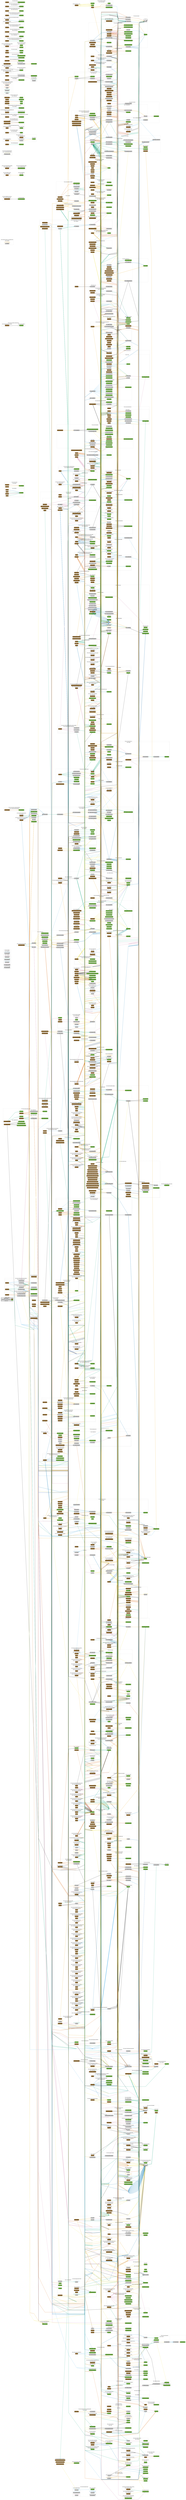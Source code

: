 digraph G {
concentrate=true;
splines="polyline";
rankdir="LR";
subgraph legend{
    rank = min;
    label = "legend";
    Legend [shape=none, margin=0, label = <
        <table cellspacing="0" cellpadding="0" border="1"><tr><td>Code2flow Legend</td></tr><tr><td>
        <table cellspacing="0">
        <tr><td>Regular function</td><td width="50px" bgcolor='#cccccc'></td></tr>
        <tr><td>Trunk function (nothing calls this)</td><td bgcolor='#966F33'></td></tr>
        <tr><td>Leaf function (this calls nothing else)</td><td bgcolor='#6db33f'></td></tr>
        <tr><td>Function call</td><td><font color='black'>&#8594;</font></td></tr>
        </table></td></tr></table>
        >];
}node_883d9578 [label="0: (global)()" name="sentry.__init__::(global)" shape="rect" style="rounded,filled" fillcolor="#966F33" ];
node_207300e4 [label="20: _get_git_revision()" name="sentry.__init__::_get_git_revision" shape="rect" style="rounded,filled" fillcolor="#cccccc" ];
node_461f942f [label="31: get_revision()" name="sentry.__init__::get_revision" shape="rect" style="rounded,filled" fillcolor="#cccccc" ];
node_47fa5ec8 [label="0: (global)()" name="sentry.__main__::(global)" shape="rect" style="rounded,filled" fillcolor="#966F33" ];
node_dde1d0b5 [label="143: save_model()" name="sentry.admin::TeamAdmin.save_model" shape="rect" style="rounded,filled" fillcolor="#cccccc" ];
node_a95a5b67 [label="223: add_view()" name="sentry.admin::UserAdmin.add_view" shape="rect" style="rounded,filled" fillcolor="#cccccc" ];
node_da53625b [label="189: get_fieldsets()" name="sentry.admin::UserAdmin.get_fieldsets" shape="rect" style="rounded,filled" fillcolor="#cccccc" ];
node_22091eca [label="207: get_urls()" name="sentry.admin::UserAdmin.get_urls" shape="rect" style="rounded,filled" fillcolor="#cccccc" ];
node_a170788f [label="214: lookup_allowed()" name="sentry.admin::UserAdmin.lookup_allowed" shape="rect" style="rounded,filled" fillcolor="#cccccc" ];
node_c03aa9d0 [label="290: response_add()" name="sentry.admin::UserAdmin.response_add" shape="rect" style="rounded,filled" fillcolor="#cccccc" ];
node_583bd214 [label="154: add_cors_headers()" name="sentry.api.base::Endpoint.add_cors_headers" shape="rect" style="rounded,filled" fillcolor="#cccccc" ];
node_d612a019 [label="57: build_cursor_link()" name="sentry.api.base::Endpoint.build_cursor_link" shape="rect" style="rounded,filled" fillcolor="#cccccc" ];
node_641bada1 [label="76: convert_args()" name="sentry.api.base::Endpoint.convert_args" shape="rect" style="rounded,filled" fillcolor="#6db33f" ];
node_4168c737 [label="97: create_audit_entry()" name="sentry.api.base::Endpoint.create_audit_entry" shape="rect" style="rounded,filled" fillcolor="#6db33f" ];
node_2196d313 [label="109: dispatch()" name="sentry.api.base::Endpoint.dispatch" shape="rect" style="rounded,filled" fillcolor="#966F33" ];
node_1354153c [label="145: finalize_response()" name="sentry.api.base::Endpoint.finalize_response" shape="rect" style="rounded,filled" fillcolor="#cccccc" ];
node_ffed4dfe [label="79: handle_exception()" name="sentry.api.base::Endpoint.handle_exception" shape="rect" style="rounded,filled" fillcolor="#cccccc" ];
node_dee93d42 [label="169: paginate()" name="sentry.api.base::Endpoint.paginate" shape="rect" style="rounded,filled" fillcolor="#cccccc" ];
node_a46a90d3 [label="200: _parse_args()" name="sentry.api.base::StatsMixin._parse_args" shape="rect" style="rounded,filled" fillcolor="#cccccc" ];
node_e723a996 [label="225: _parse_resolution()" name="sentry.api.base::StatsMixin._parse_resolution" shape="rect" style="rounded,filled" fillcolor="#6db33f" ];
node_60412476 [label="18: has_object_permission()" name="sentry.api.bases.organization::OrganizationPermission.has_object_permission" shape="rect" style="rounded,filled" fillcolor="#966F33" ];
node_ccaf05f8 [label="58: _on_results()" name="sentry.api.bases.organizationissues::OrganizationIssuesEndpoint._on_results" shape="rect" style="rounded,filled" fillcolor="#cccccc" ];
node_2c0fb7ed [label="19: get()" name="sentry.api.bases.organizationissues::OrganizationIssuesEndpoint.get" shape="rect" style="rounded,filled" fillcolor="#966F33" ];
node_cbf5377f [label="15: get_queryset()" name="sentry.api.bases.organizationissues::OrganizationIssuesEndpoint.get_queryset" shape="rect" style="rounded,filled" fillcolor="#6db33f" ];
node_a734a3da [label="26: _get_member()" name="sentry.api.bases.organizationmember::OrganizationMemberEndpoint._get_member" shape="rect" style="rounded,filled" fillcolor="#6db33f" ];
node_37574776 [label="12: convert_args()" name="sentry.api.bases.organizationmember::OrganizationMemberEndpoint.convert_args" shape="rect" style="rounded,filled" fillcolor="#966F33" ];
node_e64dfacf [label="18: has_object_permission()" name="sentry.api.bases.project::ProjectPermission.has_object_permission" shape="rect" style="rounded,filled" fillcolor="#966F33" ];
node_eb047eac [label="18: has_object_permission()" name="sentry.api.bases.team::TeamPermission.has_object_permission" shape="rect" style="rounded,filled" fillcolor="#966F33" ];
node_cc02aa68 [label="99: delete()" name="sentry.api.client::ApiClient.delete" shape="rect" style="rounded,filled" fillcolor="#966F33" ];
node_22c6b54b [label="90: get()" name="sentry.api.client::ApiClient.get" shape="rect" style="rounded,filled" fillcolor="#966F33" ];
node_779cabdd [label="93: post()" name="sentry.api.client::ApiClient.post" shape="rect" style="rounded,filled" fillcolor="#966F33" ];
node_3af5c603 [label="96: put()" name="sentry.api.client::ApiClient.put" shape="rect" style="rounded,filled" fillcolor="#966F33" ];
node_1dc75f4f [label="31: request()" name="sentry.api.client::ApiClient.request" shape="rect" style="rounded,filled" fillcolor="#6db33f" ];
node_8f04556e [label="22: __repr__()" name="sentry.api.client::ApiError.__repr__" shape="rect" style="rounded,filled" fillcolor="#966F33" ];
node_320595dc [label="19: __str__()" name="sentry.api.client::ApiError.__str__" shape="rect" style="rounded,filled" fillcolor="#966F33" ];
node_fbeb04d0 [label="16: __unicode__()" name="sentry.api.client::ApiError.__unicode__" shape="rect" style="rounded,filled" fillcolor="#6db33f" ];
node_f30aeac4 [label="11: is_considered_sudo()" name="sentry.api.decorators::is_considered_sudo" shape="rect" style="rounded,filled" fillcolor="#6db33f" ];
node_69e49fd0 [label="16: sudo_required()" name="sentry.api.decorators::sudo_required" shape="rect" style="rounded,filled" fillcolor="#966F33" ];
node_e351c873 [label="61: delete()" name="sentry.api.endpoints.auth_index::AuthIndexEndpoint.delete" shape="rect" style="rounded,filled" fillcolor="#966F33" ];
node_142f7796 [label="29: get()" name="sentry.api.endpoints.auth_index::AuthIndexEndpoint.get" shape="rect" style="rounded,filled" fillcolor="#cccccc" ];
node_af2d2fe8 [label="37: post()" name="sentry.api.endpoints.auth_index::AuthIndexEndpoint.post" shape="rect" style="rounded,filled" fillcolor="#966F33" ];
node_98b5e0d1 [label="22: get()" name="sentry.api.endpoints.broadcast_index::BroadcastIndexEndpoint.get" shape="rect" style="rounded,filled" fillcolor="#966F33" ];
node_a0c0d172 [label="31: put()" name="sentry.api.endpoints.broadcast_index::BroadcastIndexEndpoint.put" shape="rect" style="rounded,filled" fillcolor="#966F33" ];
node_a1f6e4f6 [label="16: _get_release_info()" name="sentry.api.endpoints.event_details::EventDetailsEndpoint._get_release_info" shape="rect" style="rounded,filled" fillcolor="#cccccc" ];
node_80fb2d3f [label="29: get()" name="sentry.api.endpoints.event_details::EventDetailsEndpoint.get" shape="rect" style="rounded,filled" fillcolor="#966F33" ];
node_0bd68118 [label="98: _get_actions()" name="sentry.api.endpoints.group_details::GroupDetailsEndpoint._get_actions" shape="rect" style="rounded,filled" fillcolor="#cccccc" ];
node_6bd436f9 [label="66: _get_activity()" name="sentry.api.endpoints.group_details::GroupDetailsEndpoint._get_activity" shape="rect" style="rounded,filled" fillcolor="#cccccc" ];
node_7953ffb3 [label="116: _get_release_info()" name="sentry.api.endpoints.group_details::GroupDetailsEndpoint._get_release_info" shape="rect" style="rounded,filled" fillcolor="#6db33f" ];
node_07fa440a [label="92: _get_seen_by()" name="sentry.api.endpoints.group_details::GroupDetailsEndpoint._get_seen_by" shape="rect" style="rounded,filled" fillcolor="#6db33f" ];
node_262e5850 [label="334: delete()" name="sentry.api.endpoints.group_details::GroupDetailsEndpoint.delete" shape="rect" style="rounded,filled" fillcolor="#966F33" ];
node_e9abd4e8 [label="127: get()" name="sentry.api.endpoints.group_details::GroupDetailsEndpoint.get" shape="rect" style="rounded,filled" fillcolor="#966F33" ];
node_04534949 [label="216: put()" name="sentry.api.endpoints.group_details::GroupDetailsEndpoint.put" shape="rect" style="rounded,filled" fillcolor="#966F33" ];
node_3e6ae88d [label="44: delete_aggregate_scenario()" name="sentry.api.endpoints.group_details::delete_aggregate_scenario" shape="rect" style="rounded,filled" fillcolor="#966F33" ];
node_f1f6b7c4 [label="25: retrieve_aggregate_scenario()" name="sentry.api.endpoints.group_details::retrieve_aggregate_scenario" shape="rect" style="rounded,filled" fillcolor="#966F33" ];
node_694cca5a [label="34: update_aggregate_scenario()" name="sentry.api.endpoints.group_details::update_aggregate_scenario" shape="rect" style="rounded,filled" fillcolor="#966F33" ];
node_a2521cbe [label="12: list_available_samples_scenario()" name="sentry.api.endpoints.group_events::list_available_samples_scenario" shape="rect" style="rounded,filled" fillcolor="#966F33" ];
node_33c1e367 [label="26: get()" name="sentry.api.endpoints.group_events_latest::GroupEventsLatestEndpoint.get" shape="rect" style="rounded,filled" fillcolor="#966F33" ];
node_c8358f48 [label="13: get_latest_group_sample_scenario()" name="sentry.api.endpoints.group_events_latest::get_latest_group_sample_scenario" shape="rect" style="rounded,filled" fillcolor="#966F33" ];
node_c5297cb9 [label="26: get()" name="sentry.api.endpoints.group_events_oldest::GroupEventsOldestEndpoint.get" shape="rect" style="rounded,filled" fillcolor="#966F33" ];
node_92361c63 [label="33: post()" name="sentry.api.endpoints.group_notes::GroupNotesEndpoint.post" shape="rect" style="rounded,filled" fillcolor="#966F33" ];
node_b0d6e23e [label="19: delete()" name="sentry.api.endpoints.group_notes_details::GroupNotesDetailsEndpoint.delete" shape="rect" style="rounded,filled" fillcolor="#966F33" ];
node_3a12b385 [label="37: put()" name="sentry.api.endpoints.group_notes_details::GroupNotesDetailsEndpoint.put" shape="rect" style="rounded,filled" fillcolor="#966F33" ];
node_4a38b38e [label="11: get()" name="sentry.api.endpoints.group_stats::GroupStatsEndpoint.get" shape="rect" style="rounded,filled" fillcolor="#966F33" ];
node_c8312fe6 [label="28: get()" name="sentry.api.endpoints.group_tagkey_details::GroupTagKeyDetailsEndpoint.get" shape="rect" style="rounded,filled" fillcolor="#966F33" ];
node_76383410 [label="14: list_tag_details_scenario()" name="sentry.api.endpoints.group_tagkey_details::list_tag_details_scenario" shape="rect" style="rounded,filled" fillcolor="#966F33" ];
node_18c69a2d [label="26: get()" name="sentry.api.endpoints.group_tagkey_values::GroupTagKeyValuesEndpoint.get" shape="rect" style="rounded,filled" fillcolor="#966F33" ];
node_02c22d6f [label="12: list_tag_values_scenario()" name="sentry.api.endpoints.group_tagkey_values::list_tag_values_scenario" shape="rect" style="rounded,filled" fillcolor="#966F33" ];
node_e21cbe19 [label="11: get()" name="sentry.api.endpoints.group_tags::GroupTagsEndpoint.get" shape="rect" style="rounded,filled" fillcolor="#966F33" ];
node_49fb2a36 [label="11: get()" name="sentry.api.endpoints.index::IndexEndpoint.get" shape="rect" style="rounded,filled" fillcolor="#966F33" ];
node_1ce29632 [label="13: get()" name="sentry.api.endpoints.internal_stats::InternalStatsEndpoint.get" shape="rect" style="rounded,filled" fillcolor="#966F33" ];
node_e605e6f9 [label="28: get()" name="sentry.api.endpoints.legacy_project_redirect::LegacyProjectRedirectEndpoint.get" shape="rect" style="rounded,filled" fillcolor="#966F33" ];
node_a4ddc659 [label="36: _can_access()" name="sentry.api.endpoints.organization_access_request_details::OrganizationAccessRequestDetailsEndpoint._can_access" shape="rect" style="rounded,filled" fillcolor="#cccccc" ];
node_39efee3e [label="45: put()" name="sentry.api.endpoints.organization_access_request_details::OrganizationAccessRequestDetailsEndpoint.put" shape="rect" style="rounded,filled" fillcolor="#966F33" ];
node_627ee13b [label="135: delete()" name="sentry.api.endpoints.organization_details::OrganizationDetailsEndpoint.delete" shape="rect" style="rounded,filled" fillcolor="#966F33" ];
node_a9a74d25 [label="78: get()" name="sentry.api.endpoints.organization_details::OrganizationDetailsEndpoint.get" shape="rect" style="rounded,filled" fillcolor="#966F33" ];
node_734221ca [label="98: put()" name="sentry.api.endpoints.organization_details::OrganizationDetailsEndpoint.put" shape="rect" style="rounded,filled" fillcolor="#966F33" ];
node_9ba71cb3 [label="34: update_organization_scenario()" name="sentry.api.endpoints.organization_details::update_organization_scenario" shape="rect" style="rounded,filled" fillcolor="#966F33" ];
node_0a9cfe78 [label="36: get()" name="sentry.api.endpoints.organization_index::OrganizationIndexEndpoint.get" shape="rect" style="rounded,filled" fillcolor="#966F33" ];
node_0f6ad06f [label="88: post()" name="sentry.api.endpoints.organization_index::OrganizationIndexEndpoint.post" shape="rect" style="rounded,filled" fillcolor="#966F33" ];
node_77e7d93e [label="47: _get_member()" name="sentry.api.endpoints.organization_member_details::OrganizationMemberDetailsEndpoint._get_member" shape="rect" style="rounded,filled" fillcolor="#6db33f" ];
node_fe72a2bc [label="62: _is_only_owner()" name="sentry.api.endpoints.organization_member_details::OrganizationMemberDetailsEndpoint._is_only_owner" shape="rect" style="rounded,filled" fillcolor="#cccccc" ];
node_c6409cf6 [label="104: delete()" name="sentry.api.endpoints.organization_member_details::OrganizationMemberDetailsEndpoint.delete" shape="rect" style="rounded,filled" fillcolor="#966F33" ];
node_43da23da [label="77: put()" name="sentry.api.endpoints.organization_member_details::OrganizationMemberDetailsEndpoint.put" shape="rect" style="rounded,filled" fillcolor="#966F33" ];
node_0a2da624 [label="24: get()" name="sentry.api.endpoints.organization_member_index::OrganizationMemberIndexEndpoint.get" shape="rect" style="rounded,filled" fillcolor="#966F33" ];
node_d7fd6d71 [label="45: _can_access()" name="sentry.api.endpoints.organization_member_team_details::OrganizationMemberTeamDetailsEndpoint._can_access" shape="rect" style="rounded,filled" fillcolor="#6db33f" ];
node_65a679f1 [label="58: _get_member()" name="sentry.api.endpoints.organization_member_team_details::OrganizationMemberTeamDetailsEndpoint._get_member" shape="rect" style="rounded,filled" fillcolor="#6db33f" ];
node_05a62100 [label="147: delete()" name="sentry.api.endpoints.organization_member_team_details::OrganizationMemberTeamDetailsEndpoint.delete" shape="rect" style="rounded,filled" fillcolor="#966F33" ];
node_ce84b185 [label="73: post()" name="sentry.api.endpoints.organization_member_team_details::OrganizationMemberTeamDetailsEndpoint.post" shape="rect" style="rounded,filled" fillcolor="#966F33" ];
node_9d692745 [label="24: get()" name="sentry.api.endpoints.organization_projects::OrganizationProjectsEndpoint.get" shape="rect" style="rounded,filled" fillcolor="#966F33" ];
node_9e597b4f [label="24: get()" name="sentry.api.endpoints.organization_stats::OrganizationStatsEndpoint.get" shape="rect" style="rounded,filled" fillcolor="#966F33" ];
node_16e25015 [label="45: get()" name="sentry.api.endpoints.organization_teams::OrganizationTeamsEndpoint.get" shape="rect" style="rounded,filled" fillcolor="#966F33" ];
node_d9bb098f [label="70: post()" name="sentry.api.endpoints.organization_teams::OrganizationTeamsEndpoint.post" shape="rect" style="rounded,filled" fillcolor="#966F33" ];
node_8b0aa57d [label="76: _get_unresolved_count()" name="sentry.api.endpoints.project_details::ProjectDetailsEndpoint._get_unresolved_count" shape="rect" style="rounded,filled" fillcolor="#6db33f" ];
node_c6e8c87e [label="191: delete()" name="sentry.api.endpoints.project_details::ProjectDetailsEndpoint.delete" shape="rect" style="rounded,filled" fillcolor="#966F33" ];
node_b8fdf49d [label="91: get()" name="sentry.api.endpoints.project_details::ProjectDetailsEndpoint.get" shape="rect" style="rounded,filled" fillcolor="#966F33" ];
node_54cba823 [label="134: put()" name="sentry.api.endpoints.project_details::ProjectDetailsEndpoint.put" shape="rect" style="rounded,filled" fillcolor="#966F33" ];
node_edd8d0ef [label="58: clean_newline_inputs()" name="sentry.api.endpoints.project_details::clean_newline_inputs" shape="rect" style="rounded,filled" fillcolor="#cccccc" ];
node_e12c2ce9 [label="32: delete_project_scenario()" name="sentry.api.endpoints.project_details::delete_project_scenario" shape="rect" style="rounded,filled" fillcolor="#966F33" ];
node_a338a1da [label="42: update_project_scenario()" name="sentry.api.endpoints.project_details::update_project_scenario" shape="rect" style="rounded,filled" fillcolor="#966F33" ];
node_05bb2490 [label="11: get()" name="sentry.api.endpoints.project_docs::ProjectDocsEndpoint.get" shape="rect" style="rounded,filled" fillcolor="#966F33" ];
node_a92835b5 [label="23: get()" name="sentry.api.endpoints.project_docs_platform::ProjectDocsPlatformEndpoint.get" shape="rect" style="rounded,filled" fillcolor="#966F33" ];
node_3da9b109 [label="11: replace_keys()" name="sentry.api.endpoints.project_docs_platform::replace_keys" shape="rect" style="rounded,filled" fillcolor="#6db33f" ];
node_2cd00f39 [label="26: get()" name="sentry.api.endpoints.project_event_details::ProjectEventDetailsEndpoint.get" shape="rect" style="rounded,filled" fillcolor="#966F33" ];
node_c0c4d6f5 [label="100: _build_query_params_from_request()" name="sentry.api.endpoints.project_group_index::ProjectGroupIndexEndpoint._build_query_params_from_request" shape="rect" style="rounded,filled" fillcolor="#cccccc" ];
node_9309f3c0 [label="90: _parse_date()" name="sentry.api.endpoints.project_group_index::ProjectGroupIndexEndpoint._parse_date" shape="rect" style="rounded,filled" fillcolor="#6db33f" ];
node_9eb4b69a [label="553: delete()" name="sentry.api.endpoints.project_group_index::ProjectGroupIndexEndpoint.delete" shape="rect" style="rounded,filled" fillcolor="#966F33" ];
node_335252ce [label="169: get()" name="sentry.api.endpoints.project_group_index::ProjectGroupIndexEndpoint.get" shape="rect" style="rounded,filled" fillcolor="#966F33" ];
node_4af514f7 [label="254: put()" name="sentry.api.endpoints.project_group_index::ProjectGroupIndexEndpoint.put" shape="rect" style="rounded,filled" fillcolor="#966F33" ];
node_43410054 [label="42: bulk_remove_aggregates_scenario()" name="sentry.api.endpoints.project_group_index::bulk_remove_aggregates_scenario" shape="rect" style="rounded,filled" fillcolor="#966F33" ];
node_61169785 [label="12: get()" name="sentry.api.endpoints.project_group_stats::ProjectGroupStatsEndpoint.get" shape="rect" style="rounded,filled" fillcolor="#966F33" ];
node_779aa403 [label="92: delete()" name="sentry.api.endpoints.project_key_details::ProjectKeyDetailsEndpoint.delete" shape="rect" style="rounded,filled" fillcolor="#966F33" ];
node_2d4fd6ee [label="45: put()" name="sentry.api.endpoints.project_key_details::ProjectKeyDetailsEndpoint.put" shape="rect" style="rounded,filled" fillcolor="#966F33" ];
node_e7648b4a [label="15: delete_key_scenario()" name="sentry.api.endpoints.project_key_details::delete_key_scenario" shape="rect" style="rounded,filled" fillcolor="#966F33" ];
node_20346077 [label="26: update_key_scenario()" name="sentry.api.endpoints.project_key_details::update_key_scenario" shape="rect" style="rounded,filled" fillcolor="#966F33" ];
node_b9b10222 [label="42: get()" name="sentry.api.endpoints.project_keys::ProjectKeysEndpoint.get" shape="rect" style="rounded,filled" fillcolor="#966F33" ];
node_f17a1852 [label="62: post()" name="sentry.api.endpoints.project_keys::ProjectKeysEndpoint.post" shape="rect" style="rounded,filled" fillcolor="#966F33" ];
node_58063769 [label="11: get()" name="sentry.api.endpoints.project_member_index::ProjectMemberIndexEndpoint.get" shape="rect" style="rounded,filled" fillcolor="#966F33" ];
node_9dc92cea [label="84: post()" name="sentry.api.endpoints.project_releases::ProjectReleasesEndpoint.post" shape="rect" style="rounded,filled" fillcolor="#966F33" ];
node_c9a1cd68 [label="13: get()" name="sentry.api.endpoints.project_rule_details::ProjectRuleDetailsEndpoint.get" shape="rect" style="rounded,filled" fillcolor="#966F33" ];
node_b99b6d80 [label="28: put()" name="sentry.api.endpoints.project_rule_details::ProjectRuleDetailsEndpoint.put" shape="rect" style="rounded,filled" fillcolor="#966F33" ];
node_98b681e1 [label="33: post()" name="sentry.api.endpoints.project_rules::ProjectRulesEndpoint.post" shape="rect" style="rounded,filled" fillcolor="#966F33" ];
node_6474e595 [label="76: delete()" name="sentry.api.endpoints.project_search_details::ProjectSearchDetailsEndpoint.delete" shape="rect" style="rounded,filled" fillcolor="#966F33" ];
node_4b06f9eb [label="18: get()" name="sentry.api.endpoints.project_search_details::ProjectSearchDetailsEndpoint.get" shape="rect" style="rounded,filled" fillcolor="#966F33" ];
node_a132c8fb [label="37: put()" name="sentry.api.endpoints.project_search_details::ProjectSearchDetailsEndpoint.put" shape="rect" style="rounded,filled" fillcolor="#966F33" ];
node_234e4981 [label="38: post()" name="sentry.api.endpoints.project_searches::ProjectSearchesEndpoint.post" shape="rect" style="rounded,filled" fillcolor="#966F33" ];
node_f07be1ff [label="24: get()" name="sentry.api.endpoints.project_stats::ProjectStatsEndpoint.get" shape="rect" style="rounded,filled" fillcolor="#966F33" ];
node_f90df741 [label="12: delete()" name="sentry.api.endpoints.project_tagkey_details::ProjectTagKeyDetailsEndpoint.delete" shape="rect" style="rounded,filled" fillcolor="#966F33" ];
node_ea10e5da [label="14: get()" name="sentry.api.endpoints.project_tagkey_values::ProjectTagKeyValuesEndpoint.get" shape="rect" style="rounded,filled" fillcolor="#966F33" ];
node_66d028cc [label="10: get()" name="sentry.api.endpoints.project_tags::ProjectTagsEndpoint.get" shape="rect" style="rounded,filled" fillcolor="#966F33" ];
node_add72671 [label="14: get()" name="sentry.api.endpoints.project_users::ProjectUsersEndpoint.get" shape="rect" style="rounded,filled" fillcolor="#966F33" ];
node_5db54c5e [label="145: delete()" name="sentry.api.endpoints.release_details::ReleaseDetailsEndpoint.delete" shape="rect" style="rounded,filled" fillcolor="#966F33" ];
node_ad5bbb30 [label="63: get()" name="sentry.api.endpoints.release_details::ReleaseDetailsEndpoint.get" shape="rect" style="rounded,filled" fillcolor="#966F33" ];
node_41613ff8 [label="88: put()" name="sentry.api.endpoints.release_details::ReleaseDetailsEndpoint.put" shape="rect" style="rounded,filled" fillcolor="#966F33" ];
node_dbb56220 [label="41: delete_release_scenario()" name="sentry.api.endpoints.release_details::delete_release_scenario" shape="rect" style="rounded,filled" fillcolor="#966F33" ];
node_c493fc5f [label="25: update_release_scenario()" name="sentry.api.endpoints.release_details::update_release_scenario" shape="rect" style="rounded,filled" fillcolor="#966F33" ];
node_f035d084 [label="140: delete()" name="sentry.api.endpoints.release_file_details::ReleaseFileDetailsEndpoint.delete" shape="rect" style="rounded,filled" fillcolor="#966F33" ];
node_9a821e7e [label="72: get()" name="sentry.api.endpoints.release_file_details::ReleaseFileDetailsEndpoint.get" shape="rect" style="rounded,filled" fillcolor="#966F33" ];
node_6bd1f9da [label="101: put()" name="sentry.api.endpoints.release_file_details::ReleaseFileDetailsEndpoint.put" shape="rect" style="rounded,filled" fillcolor="#966F33" ];
node_67161a0c [label="49: delete_file_scenario()" name="sentry.api.endpoints.release_file_details::delete_file_scenario" shape="rect" style="rounded,filled" fillcolor="#966F33" ];
node_edd30b32 [label="14: retrieve_file_scenario()" name="sentry.api.endpoints.release_file_details::retrieve_file_scenario" shape="rect" style="rounded,filled" fillcolor="#966F33" ];
node_75fb1463 [label="30: update_file_scenario()" name="sentry.api.endpoints.release_file_details::update_file_scenario" shape="rect" style="rounded,filled" fillcolor="#966F33" ];
node_d7d581ae [label="55: select_parser()" name="sentry.api.endpoints.release_files::ConditionalContentNegotiation.select_parser" shape="rect" style="rounded,filled" fillcolor="#cccccc" ];
node_fae05910 [label="105: post()" name="sentry.api.endpoints.release_files::ReleaseFilesEndpoint.post" shape="rect" style="rounded,filled" fillcolor="#966F33" ];
node_57f8485f [label="36: list_files_scenario()" name="sentry.api.endpoints.release_files::list_files_scenario" shape="rect" style="rounded,filled" fillcolor="#966F33" ];
node_2f9a28b8 [label="16: get()" name="sentry.api.endpoints.shared_group_details::SharedGroupDetailsEndpoint.get" shape="rect" style="rounded,filled" fillcolor="#966F33" ];
node_54b04e31 [label="13: get()" name="sentry.api.endpoints.system_health::SystemHealthEndpoint.get" shape="rect" style="rounded,filled" fillcolor="#966F33" ];
node_270216d7 [label="16: get()" name="sentry.api.endpoints.system_options::SystemOptionsEndpoint.get" shape="rect" style="rounded,filled" fillcolor="#966F33" ];
node_285afd69 [label="35: put()" name="sentry.api.endpoints.system_options::SystemOptionsEndpoint.put" shape="rect" style="rounded,filled" fillcolor="#966F33" ];
node_500adcba [label="111: delete()" name="sentry.api.endpoints.team_details::TeamDetailsEndpoint.delete" shape="rect" style="rounded,filled" fillcolor="#966F33" ];
node_3357dbde [label="59: get()" name="sentry.api.endpoints.team_details::TeamDetailsEndpoint.get" shape="rect" style="rounded,filled" fillcolor="#966F33" ];
node_98c15336 [label="78: put()" name="sentry.api.endpoints.team_details::TeamDetailsEndpoint.put" shape="rect" style="rounded,filled" fillcolor="#966F33" ];
node_c91f5f7a [label="44: validate_slug()" name="sentry.api.endpoints.team_details::TeamSerializer.validate_slug" shape="rect" style="rounded,filled" fillcolor="#966F33" ];
node_e97f29ae [label="13: get()" name="sentry.api.endpoints.team_groups_new::TeamGroupsNewEndpoint.get" shape="rect" style="rounded,filled" fillcolor="#966F33" ];
node_1685e01f [label="13: get()" name="sentry.api.endpoints.team_groups_trending::TeamGroupsTrendingEndpoint.get" shape="rect" style="rounded,filled" fillcolor="#966F33" ];
node_1be1da6a [label="43: get()" name="sentry.api.endpoints.team_project_index::TeamProjectIndexEndpoint.get" shape="rect" style="rounded,filled" fillcolor="#966F33" ];
node_17c41bd3 [label="64: post()" name="sentry.api.endpoints.team_project_index::TeamProjectIndexEndpoint.post" shape="rect" style="rounded,filled" fillcolor="#966F33" ];
node_3a004a3e [label="26: get()" name="sentry.api.endpoints.team_stats::TeamStatsEndpoint.get" shape="rect" style="rounded,filled" fillcolor="#966F33" ];
node_af402563 [label="21: get()" name="sentry.api.endpoints.user_details::UserDetailsEndpoint.get" shape="rect" style="rounded,filled" fillcolor="#966F33" ];
node_87f523c1 [label="26: put()" name="sentry.api.endpoints.user_details::UserDetailsEndpoint.put" shape="rect" style="rounded,filled" fillcolor="#966F33" ];
node_d2f8c6e7 [label="0: (global)()" name="sentry.api.fields.__init__::(global)" shape="rect" style="rounded,filled" fillcolor="#966F33" ];
node_b6ba525e [label="13: from_native()" name="sentry.api.fields.user::UserField.from_native" shape="rect" style="rounded,filled" fillcolor="#966F33" ];
node_f1ef9b68 [label="29: _build_queryset()" name="sentry.api.paginator::BasePaginator._build_queryset" shape="rect" style="rounded,filled" fillcolor="#cccccc" ];
node_7156d8d6 [label="84: get_result()" name="sentry.api.paginator::BasePaginator.get_result" shape="rect" style="rounded,filled" fillcolor="#966F33" ];
node_4d6170c9 [label="81: value_from_cursor()" name="sentry.api.paginator::BasePaginator.value_from_cursor" shape="rect" style="rounded,filled" fillcolor="#6db33f" ];
node_7a7cb310 [label="146: get_result()" name="sentry.api.paginator::OffsetPaginator.get_result" shape="rect" style="rounded,filled" fillcolor="#966F33" ];
node_04334866 [label="32: has_permission()" name="sentry.api.permissions::ScopedPermission.has_permission" shape="rect" style="rounded,filled" fillcolor="#966F33" ];
node_846e21ea [label="44: is_project_key()" name="sentry.api.permissions::ScopedPermission.is_project_key" shape="rect" style="rounded,filled" fillcolor="#6db33f" ];
node_3f7d9546 [label="44: __call__()" name="sentry.api.serializers.base::Serializer.__call__" shape="rect" style="rounded,filled" fillcolor="#966F33" ];
node_52024ae7 [label="52: serialize()" name="sentry.api.serializers.base::Serializer.serialize" shape="rect" style="rounded,filled" fillcolor="#6db33f" ];
node_124141ef [label="9: serialize()" name="sentry.api.serializers.base::serialize" shape="rect" style="rounded,filled" fillcolor="#cccccc" ];
node_6e342f92 [label="0: (global)()" name="sentry.api.serializers.models.__init__::(global)" shape="rect" style="rounded,filled" fillcolor="#966F33" ];
node_0df732a3 [label="22: serialize()" name="sentry.api.serializers.models.activity::ActivitySerializer.serialize" shape="rect" style="rounded,filled" fillcolor="#6db33f" ];
node_4fe10d48 [label="33: get_attrs()" name="sentry.api.serializers.models.activity::OrganizationActivitySerializer.get_attrs" shape="rect" style="rounded,filled" fillcolor="#966F33" ];
node_ad2f6035 [label="9: get_attrs()" name="sentry.api.serializers.models.broadcast::BroadcastSerializer.get_attrs" shape="rect" style="rounded,filled" fillcolor="#966F33" ];
node_344540a0 [label="9: _get_entries()" name="sentry.api.serializers.models.event::EventSerializer._get_entries" shape="rect" style="rounded,filled" fillcolor="#cccccc" ];
node_3b1b937b [label="26: get_attrs()" name="sentry.api.serializers.models.event::EventSerializer.get_attrs" shape="rect" style="rounded,filled" fillcolor="#966F33" ];
node_656a000b [label="43: serialize()" name="sentry.api.serializers.models.event::EventSerializer.serialize" shape="rect" style="rounded,filled" fillcolor="#966F33" ];
node_cde3346b [label="10: serialize()" name="sentry.api.serializers.models.eventuser::EventUserSerializer.serialize" shape="rect" style="rounded,filled" fillcolor="#966F33" ];
node_15e88b83 [label="21: get_attrs()" name="sentry.api.serializers.models.group::GroupSerializer.get_attrs" shape="rect" style="rounded,filled" fillcolor="#966F33" ];
node_b084910f [label="89: serialize()" name="sentry.api.serializers.models.group::GroupSerializer.serialize" shape="rect" style="rounded,filled" fillcolor="#966F33" ];
node_0f093ed2 [label="145: __init__()" name="sentry.api.serializers.models.group::StreamGroupSerializer.__init__" shape="rect" style="rounded,filled" fillcolor="#6db33f" ];
node_96c16748 [label="9: get_attrs()" name="sentry.api.serializers.models.grouptagkey::GroupTagKeySerializer.get_attrs" shape="rect" style="rounded,filled" fillcolor="#966F33" ];
node_5d1e3ce8 [label="32: serialize()" name="sentry.api.serializers.models.grouptagkey::GroupTagKeySerializer.serialize" shape="rect" style="rounded,filled" fillcolor="#966F33" ];
node_dffe6cc0 [label="22: get_attrs()" name="sentry.api.serializers.models.grouptagvalue::GroupTagValueSerializer.get_attrs" shape="rect" style="rounded,filled" fillcolor="#966F33" ];
node_9944d45c [label="67: serialize()" name="sentry.api.serializers.models.grouptagvalue::GroupTagValueSerializer.serialize" shape="rect" style="rounded,filled" fillcolor="#966F33" ];
node_910a289d [label="11: parse_user_tag()" name="sentry.api.serializers.models.grouptagvalue::parse_user_tag" shape="rect" style="rounded,filled" fillcolor="#cccccc" ];
node_098afa60 [label="24: serialize()" name="sentry.api.serializers.models.organization::DetailedOrganizationSerializer.serialize" shape="rect" style="rounded,filled" fillcolor="#966F33" ];
node_e9ad8691 [label="14: serialize()" name="sentry.api.serializers.models.organization::OrganizationSerializer.serialize" shape="rect" style="rounded,filled" fillcolor="#6db33f" ];
node_7fb356ac [label="9: serialize()" name="sentry.api.serializers.models.organization_member::OrganizationMemberSerializer.serialize" shape="rect" style="rounded,filled" fillcolor="#966F33" ];
node_af2033cc [label="9: serialize()" name="sentry.api.serializers.models.project::ProjectSerializer.serialize" shape="rect" style="rounded,filled" fillcolor="#966F33" ];
node_25c9768c [label="22: get_attrs()" name="sentry.api.serializers.models.tagvalue::TagValueSerializer.get_attrs" shape="rect" style="rounded,filled" fillcolor="#966F33" ];
node_9a34d103 [label="50: serialize()" name="sentry.api.serializers.models.tagvalue::TagValueSerializer.serialize" shape="rect" style="rounded,filled" fillcolor="#966F33" ];
node_8f058c6b [label="11: parse_user_tag()" name="sentry.api.serializers.models.tagvalue::parse_user_tag" shape="rect" style="rounded,filled" fillcolor="#cccccc" ];
node_23177a38 [label="61: serialize()" name="sentry.api.serializers.models.team::TeamSerializer.serialize" shape="rect" style="rounded,filled" fillcolor="#6db33f" ];
node_fc4fe513 [label="73: get_attrs()" name="sentry.api.serializers.models.team::TeamWithProjectsSerializer.get_attrs" shape="rect" style="rounded,filled" fillcolor="#966F33" ];
node_eddc7bec [label="12: serialize()" name="sentry.api.serializers.models.user::UserSerializer.serialize" shape="rect" style="rounded,filled" fillcolor="#966F33" ];
node_af77f3b6 [label="0: (global)()" name="sentry.api.serializers.rest_framework.__init__::(global)" shape="rect" style="rounded,filled" fillcolor="#966F33" ];
node_37c29a69 [label="11: initialize()" name="sentry.api.serializers.rest_framework.list::ListField.initialize" shape="rect" style="rounded,filled" fillcolor="#cccccc" ];
node_697fd9ad [label="20: from_native()" name="sentry.api.serializers.rest_framework.rule::RuleNodeField.from_native" shape="rect" style="rounded,filled" fillcolor="#966F33" ];
node_6e2584d0 [label="53: save()" name="sentry.api.serializers.rest_framework.rule::RuleSerializer.save" shape="rect" style="rounded,filled" fillcolor="#6db33f" ];
node_78f1d9dd [label="0: (global)()" name="sentry.app::(global)" shape="rect" style="rounded,filled" fillcolor="#966F33" ];
node_a7a11aca [label="23: get_instance()" name="sentry.app::get_instance" shape="rect" style="rounded,filled" fillcolor="#cccccc" ];
node_95f73761 [label="0: (global)()" name="sentry.auth.__init__::(global)" shape="rect" style="rounded,filled" fillcolor="#966F33" ];
node_d1d9ff2a [label="40: __init__()" name="sentry.auth.access::Access.__init__" shape="rect" style="rounded,filled" fillcolor="#6db33f" ];
node_590ebe82 [label="16: has_scope()" name="sentry.auth.access::BaseAccess.has_scope" shape="rect" style="rounded,filled" fillcolor="#6db33f" ];
node_719dfc6c [label="21: has_team()" name="sentry.auth.access::BaseAccess.has_team" shape="rect" style="rounded,filled" fillcolor="#6db33f" ];
node_c4b90f74 [label="26: has_team_scope()" name="sentry.auth.access::BaseAccess.has_team_scope" shape="rect" style="rounded,filled" fillcolor="#cccccc" ];
node_2ee182c0 [label="29: to_django_context()" name="sentry.auth.access::BaseAccess.to_django_context" shape="rect" style="rounded,filled" fillcolor="#cccccc" ];
node_a00d6b4b [label="80: from_member()" name="sentry.auth.access::from_member" shape="rect" style="rounded,filled" fillcolor="#cccccc" ];
node_d52deae0 [label="48: from_request()" name="sentry.auth.access::from_request" shape="rect" style="rounded,filled" fillcolor="#966F33" ];
node_19a43662 [label="62: from_user()" name="sentry.auth.access::from_user" shape="rect" style="rounded,filled" fillcolor="#cccccc" ];
node_06a10c4f [label="89: __init__()" name="sentry.auth.helper::AuthHelper.__init__" shape="rect" style="rounded,filled" fillcolor="#cccccc" ];
node_51404864 [label="511: _finish_link_pipeline()" name="sentry.auth.helper::AuthHelper._finish_link_pipeline" shape="rect" style="rounded,filled" fillcolor="#cccccc" ];
node_3b1a78c4 [label="426: _finish_login_pipeline()" name="sentry.auth.helper::AuthHelper._finish_login_pipeline" shape="rect" style="rounded,filled" fillcolor="#cccccc" ];
node_86a00bbc [label="451: _finish_setup_pipeline()" name="sentry.auth.helper::AuthHelper._finish_setup_pipeline" shape="rect" style="rounded,filled" fillcolor="#cccccc" ];
node_c023ceac [label="320: _get_login_form()" name="sentry.auth.helper::AuthHelper._get_login_form" shape="rect" style="rounded,filled" fillcolor="#cccccc" ];
node_d54fc592 [label="186: _handle_attach_identity()" name="sentry.auth.helper::AuthHelper._handle_attach_identity" shape="rect" style="rounded,filled" fillcolor="#6db33f" ];
node_a56c8d9b [label="392: _handle_existing_identity()" name="sentry.auth.helper::AuthHelper._handle_existing_identity" shape="rect" style="rounded,filled" fillcolor="#cccccc" ];
node_07e3a4b3 [label="291: _handle_new_membership()" name="sentry.auth.helper::AuthHelper._handle_new_membership" shape="rect" style="rounded,filled" fillcolor="#6db33f" ];
node_f993f349 [label="270: _handle_new_user()" name="sentry.auth.helper::AuthHelper._handle_new_user" shape="rect" style="rounded,filled" fillcolor="#cccccc" ];
node_a5c5a952 [label="331: _handle_unknown_identity()" name="sentry.auth.helper::AuthHelper._handle_unknown_identity" shape="rect" style="rounded,filled" fillcolor="#cccccc" ];
node_db892d74 [label="573: bind_state()" name="sentry.auth.helper::AuthHelper.bind_state" shape="rect" style="rounded,filled" fillcolor="#6db33f" ];
node_808fefa1 [label="143: clear_session()" name="sentry.auth.helper::AuthHelper.clear_session" shape="rect" style="rounded,filled" fillcolor="#6db33f" ];
node_77fd743b [label="148: current_step()" name="sentry.auth.helper::AuthHelper.current_step" shape="rect" style="rounded,filled" fillcolor="#cccccc" ];
node_b8746788 [label="554: error()" name="sentry.auth.helper::AuthHelper.error" shape="rect" style="rounded,filled" fillcolor="#6db33f" ];
node_c930f9a1 [label="169: finish_pipeline()" name="sentry.auth.helper::AuthHelper.finish_pipeline" shape="rect" style="rounded,filled" fillcolor="#cccccc" ];
node_a826d71f [label="64: get_for_request()" name="sentry.auth.helper::AuthHelper.get_for_request" shape="rect" style="rounded,filled" fillcolor="#cccccc" ];
node_9130cd60 [label="140: get_redirect_url()" name="sentry.auth.helper::AuthHelper.get_redirect_url" shape="rect" style="rounded,filled" fillcolor="#cccccc" ];
node_3dc44d7a [label="126: init_pipeline()" name="sentry.auth.helper::AuthHelper.init_pipeline" shape="rect" style="rounded,filled" fillcolor="#6db33f" ];
node_dda852dd [label="161: next_step()" name="sentry.auth.helper::AuthHelper.next_step" shape="rect" style="rounded,filled" fillcolor="#cccccc" ];
node_c81bd83c [label="120: pipeline_is_valid()" name="sentry.auth.helper::AuthHelper.pipeline_is_valid" shape="rect" style="rounded,filled" fillcolor="#6db33f" ];
node_979ea726 [label="544: respond()" name="sentry.auth.helper::AuthHelper.respond" shape="rect" style="rounded,filled" fillcolor="#cccccc" ];
node_d353e556 [label="11: __init__()" name="sentry.auth.manager::ProviderManager.__init__" shape="rect" style="rounded,filled" fillcolor="#6db33f" ];
node_c17bf00d [label="24: exists()" name="sentry.auth.manager::ProviderManager.exists" shape="rect" style="rounded,filled" fillcolor="#6db33f" ];
node_8848bc92 [label="42: build_config()" name="sentry.auth.provider::Provider.build_config" shape="rect" style="rounded,filled" fillcolor="#6db33f" ];
node_08810ecd [label="26: get_auth_pipeline()" name="sentry.auth.provider::Provider.get_auth_pipeline" shape="rect" style="rounded,filled" fillcolor="#6db33f" ];
node_81d1ec76 [label="20: get_configure_view()" name="sentry.auth.provider::Provider.get_configure_view" shape="rect" style="rounded,filled" fillcolor="#6db33f" ];
node_99d6197e [label="33: get_setup_pipeline()" name="sentry.auth.provider::Provider.get_setup_pipeline" shape="rect" style="rounded,filled" fillcolor="#cccccc" ];
node_34054e63 [label="9: dispatch()" name="sentry.auth.providers.dummy::AskEmail.dispatch" shape="rect" style="rounded,filled" fillcolor="#966F33" ];
node_a10c302f [label="73: __init__()" name="sentry.auth.providers.oauth2::OAuth2Callback.__init__" shape="rect" style="rounded,filled" fillcolor="#6db33f" ];
node_496bb793 [label="104: dispatch()" name="sentry.auth.providers.oauth2::OAuth2Callback.dispatch" shape="rect" style="rounded,filled" fillcolor="#966F33" ];
node_0307210e [label="92: exchange_token()" name="sentry.auth.providers.oauth2::OAuth2Callback.exchange_token" shape="rect" style="rounded,filled" fillcolor="#cccccc" ];
node_42bad29b [label="83: get_token_params()" name="sentry.auth.providers.oauth2::OAuth2Callback.get_token_params" shape="rect" style="rounded,filled" fillcolor="#6db33f" ];
node_c3e29948 [label="24: __init__()" name="sentry.auth.providers.oauth2::OAuth2Login.__init__" shape="rect" style="rounded,filled" fillcolor="#6db33f" ];
node_d7421a86 [label="49: dispatch()" name="sentry.auth.providers.oauth2::OAuth2Login.dispatch" shape="rect" style="rounded,filled" fillcolor="#966F33" ];
node_0ddd05c1 [label="40: get_authorize_params()" name="sentry.auth.providers.oauth2::OAuth2Login.get_authorize_params" shape="rect" style="rounded,filled" fillcolor="#cccccc" ];
node_7970f103 [label="37: get_authorize_url()" name="sentry.auth.providers.oauth2::OAuth2Login.get_authorize_url" shape="rect" style="rounded,filled" fillcolor="#6db33f" ];
node_ca01a76e [label="34: get_scope()" name="sentry.auth.providers.oauth2::OAuth2Login.get_scope" shape="rect" style="rounded,filled" fillcolor="#6db33f" ];
node_29521b33 [label="136: get_auth_pipeline()" name="sentry.auth.providers.oauth2::OAuth2Provider.get_auth_pipeline" shape="rect" style="rounded,filled" fillcolor="#966F33" ];
node_36f1abaf [label="158: get_oauth_data()" name="sentry.auth.providers.oauth2::OAuth2Provider.get_oauth_data" shape="rect" style="rounded,filled" fillcolor="#6db33f" ];
node_141540e3 [label="150: get_refresh_token_params()" name="sentry.auth.providers.oauth2::OAuth2Provider.get_refresh_token_params" shape="rect" style="rounded,filled" fillcolor="#6db33f" ];
node_fb11fbcc [label="147: get_refresh_token_url()" name="sentry.auth.providers.oauth2::OAuth2Provider.get_refresh_token_url" shape="rect" style="rounded,filled" fillcolor="#6db33f" ];
node_af5c5688 [label="179: refresh_identity()" name="sentry.auth.providers.oauth2::OAuth2Provider.refresh_identity" shape="rect" style="rounded,filled" fillcolor="#966F33" ];
node_e0198539 [label="6: is_active_superuser()" name="sentry.auth.utils::is_active_superuser" shape="rect" style="rounded,filled" fillcolor="#6db33f" ];
node_f3d0aeb0 [label="62: process()" name="sentry.buffer.base::Buffer.process" shape="rect" style="rounded,filled" fillcolor="#6db33f" ];
node_fa48f229 [label="20: incr()" name="sentry.buffer.inprocess::InProcessBuffer.incr" shape="rect" style="rounded,filled" fillcolor="#966F33" ];
node_588be6f8 [label="29: __init__()" name="sentry.buffer.redis::RedisBuffer.__init__" shape="rect" style="rounded,filled" fillcolor="#966F33" ];
node_f4c3c7bd [label="46: _coerce_val()" name="sentry.buffer.redis::RedisBuffer._coerce_val" shape="rect" style="rounded,filled" fillcolor="#6db33f" ];
node_2ba1a1eb [label="51: _make_key()" name="sentry.buffer.redis::RedisBuffer._make_key" shape="rect" style="rounded,filled" fillcolor="#cccccc" ];
node_f3d0fa09 [label="61: _make_lock_key()" name="sentry.buffer.redis::RedisBuffer._make_lock_key" shape="rect" style="rounded,filled" fillcolor="#6db33f" ];
node_b0e03f11 [label="64: incr()" name="sentry.buffer.redis::RedisBuffer.incr" shape="rect" style="rounded,filled" fillcolor="#966F33" ];
node_2bc8e454 [label="119: process()" name="sentry.buffer.redis::RedisBuffer.process" shape="rect" style="rounded,filled" fillcolor="#966F33" ];
node_851ebd27 [label="93: process_pending()" name="sentry.buffer.redis::RedisBuffer.process_pending" shape="rect" style="rounded,filled" fillcolor="#966F33" ];
node_238f248f [label="0: (global)()" name="sentry.cache.__init__::(global)" shape="rect" style="rounded,filled" fillcolor="#966F33" ];
node_cf3c16c2 [label="24: make_key()" name="sentry.cache.base::BaseCache.make_key" shape="rect" style="rounded,filled" fillcolor="#6db33f" ];
node_6d5df52f [label="22: __init__()" name="sentry.cache.redis::RedisCache.__init__" shape="rect" style="rounded,filled" fillcolor="#966F33" ];
node_9750d3fc [label="43: delete()" name="sentry.cache.redis::RedisCache.delete" shape="rect" style="rounded,filled" fillcolor="#cccccc" ];
node_43087c8d [label="47: get()" name="sentry.cache.redis::RedisCache.get" shape="rect" style="rounded,filled" fillcolor="#cccccc" ];
node_0809e85e [label="35: set()" name="sentry.cache.redis::RedisCache.set" shape="rect" style="rounded,filled" fillcolor="#cccccc" ];
node_a6fd9281 [label="0: (global)()" name="sentry.celery::(global)" shape="rect" style="rounded,filled" fillcolor="#966F33" ];
node_bb7daf75 [label="0: (global)()" name="sentry.conf.server::(global)" shape="rect" style="rounded,filled" fillcolor="#966F33" ];
node_b8405f85 [label="410: create_partitioned_queues()" name="sentry.conf.server::create_partitioned_queues" shape="rect" style="rounded,filled" fillcolor="#cccccc" ];
node_8060a622 [label="927: get_raven_config()" name="sentry.conf.server::get_raven_config" shape="rect" style="rounded,filled" fillcolor="#6db33f" ];
node_b5071709 [label="0: (global)()" name="sentry.constants::(global)" shape="rect" style="rounded,filled" fillcolor="#966F33" ];
node_b1110adb [label="22: get_all_languages()" name="sentry.constants::get_all_languages" shape="rect" style="rounded,filled" fillcolor="#cccccc" ];
node_ae5d0944 [label="48: __init__()" name="sentry.coreapi::APIError.__init__" shape="rect" style="rounded,filled" fillcolor="#6db33f" ];
node_17458428 [label="72: __init__()" name="sentry.coreapi::APIRateLimited.__init__" shape="rect" style="rounded,filled" fillcolor="#6db33f" ];
node_c4f4b060 [label="85: __init__()" name="sentry.coreapi::Auth.__init__" shape="rect" style="rounded,filled" fillcolor="#6db33f" ];
node_91e5602f [label="167: __init__()" name="sentry.coreapi::ClientApiHelper.__init__" shape="rect" style="rounded,filled" fillcolor="#cccccc" ];
node_b4aea8a9 [label="278: _process_data_timestamp()" name="sentry.coreapi::ClientApiHelper._process_data_timestamp" shape="rect" style="rounded,filled" fillcolor="#cccccc" ];
node_94f75dae [label="318: _process_fingerprint()" name="sentry.coreapi::ClientApiHelper._process_fingerprint" shape="rect" style="rounded,filled" fillcolor="#cccccc" ];
node_3737a5e4 [label="175: auth_from_request()" name="sentry.coreapi::ClientApiHelper.auth_from_request" shape="rect" style="rounded,filled" fillcolor="#cccccc" ];
node_faef06a6 [label="250: decode_and_decompress_data()" name="sentry.coreapi::ClientApiHelper.decode_and_decompress_data" shape="rect" style="rounded,filled" fillcolor="#cccccc" ];
node_8ab74e59 [label="223: decompress_deflate()" name="sentry.coreapi::ClientApiHelper.decompress_deflate" shape="rect" style="rounded,filled" fillcolor="#cccccc" ];
node_52a3a871 [label="234: decompress_gzip()" name="sentry.coreapi::ClientApiHelper.decompress_gzip" shape="rect" style="rounded,filled" fillcolor="#cccccc" ];
node_58def7cf [label="568: ensure_does_not_have_ip()" name="sentry.coreapi::ClientApiHelper.ensure_does_not_have_ip" shape="rect" style="rounded,filled" fillcolor="#cccccc" ];
node_03cba664 [label="576: ensure_has_ip()" name="sentry.coreapi::ClientApiHelper.ensure_has_ip" shape="rect" style="rounded,filled" fillcolor="#6db33f" ];
node_26ee7ece [label="585: insert_data_to_database()" name="sentry.coreapi::ClientApiHelper.insert_data_to_database" shape="rect" style="rounded,filled" fillcolor="#6db33f" ];
node_8e60678d [label="196: origin_from_request()" name="sentry.coreapi::ClientApiHelper.origin_from_request" shape="rect" style="rounded,filled" fillcolor="#6db33f" ];
node_2d416367 [label="202: project_from_auth()" name="sentry.coreapi::ClientApiHelper.project_from_auth" shape="rect" style="rounded,filled" fillcolor="#6db33f" ];
node_4f76a4ad [label="264: safely_load_json_string()" name="sentry.coreapi::ClientApiHelper.safely_load_json_string" shape="rect" style="rounded,filled" fillcolor="#cccccc" ];
node_a8f37b2d [label="329: validate_data()" name="sentry.coreapi::ClientApiHelper.validate_data" shape="rect" style="rounded,filled" fillcolor="#966F33" ];
node_d3f3d782 [label="94: __init__()" name="sentry.coreapi::ClientContext.__init__" shape="rect" style="rounded,filled" fillcolor="#6db33f" ];
node_9bc08cf7 [label="109: bind_auth()" name="sentry.coreapi::ClientContext.bind_auth" shape="rect" style="rounded,filled" fillcolor="#6db33f" ];
node_3a6de8c4 [label="105: bind_project()" name="sentry.coreapi::ClientContext.bind_project" shape="rect" style="rounded,filled" fillcolor="#6db33f" ];
node_dc88f0fa [label="113: get_tags_context()" name="sentry.coreapi::ClientContext.get_tags_context" shape="rect" style="rounded,filled" fillcolor="#6db33f" ];
node_7eff445c [label="122: __init__()" name="sentry.coreapi::ClientLogHelper.__init__" shape="rect" style="rounded,filled" fillcolor="#6db33f" ];
node_43f1d7a8 [label="138: _metadata()" name="sentry.coreapi::ClientLogHelper._metadata" shape="rect" style="rounded,filled" fillcolor="#cccccc" ];
node_54e40bdb [label="126: debug()" name="sentry.coreapi::ClientLogHelper.debug" shape="rect" style="rounded,filled" fillcolor="#cccccc" ];
node_94ceed74 [label="135: error()" name="sentry.coreapi::ClientLogHelper.error" shape="rect" style="rounded,filled" fillcolor="#cccccc" ];
node_c91a5451 [label="129: info()" name="sentry.coreapi::ClientLogHelper.info" shape="rect" style="rounded,filled" fillcolor="#cccccc" ];
node_f511ed9f [label="132: warning()" name="sentry.coreapi::ClientLogHelper.warning" shape="rect" style="rounded,filled" fillcolor="#cccccc" ];
node_e4ac79f2 [label="596: validate_data()" name="sentry.coreapi::CspApiHelper.validate_data" shape="rect" style="rounded,filled" fillcolor="#966F33" ];
node_eca4308d [label="11: __init__()" name="sentry.db.deletion::BulkDeleteQuery.__init__" shape="rect" style="rounded,filled" fillcolor="#6db33f" ];
node_449cc7cb [label="50: _continuous_query()" name="sentry.db.deletion::BulkDeleteQuery._continuous_query" shape="rect" style="rounded,filled" fillcolor="#6db33f" ];
node_f30d8e32 [label="77: execute()" name="sentry.db.deletion::BulkDeleteQuery.execute" shape="rect" style="rounded,filled" fillcolor="#966F33" ];
node_77aef735 [label="57: execute_generic()" name="sentry.db.deletion::BulkDeleteQuery.execute_generic" shape="rect" style="rounded,filled" fillcolor="#6db33f" ];
node_b4a3ec6b [label="17: execute_postgres()" name="sentry.db.deletion::BulkDeleteQuery.execute_postgres" shape="rect" style="rounded,filled" fillcolor="#cccccc" ];
node_af345df0 [label="67: __get_field_value()" name="sentry.db.models.base::BaseModel.__get_field_value" shape="rect" style="rounded,filled" fillcolor="#6db33f" ];
node_21da1902 [label="53: __getstate__()" name="sentry.db.models.base::BaseModel.__getstate__" shape="rect" style="rounded,filled" fillcolor="#cccccc" ];
node_c24281b8 [label="49: __init__()" name="sentry.db.models.base::BaseModel.__init__" shape="rect" style="rounded,filled" fillcolor="#966F33" ];
node_1f99adac [label="59: __reduce__()" name="sentry.db.models.base::BaseModel.__reduce__" shape="rect" style="rounded,filled" fillcolor="#cccccc" ];
node_5f7caa7c [label="63: __setstate__()" name="sentry.db.models.base::BaseModel.__setstate__" shape="rect" style="rounded,filled" fillcolor="#966F33" ];
node_3e049e6e [label="72: _update_tracked_data()" name="sentry.db.models.base::BaseModel._update_tracked_data" shape="rect" style="rounded,filled" fillcolor="#cccccc" ];
node_aea92a07 [label="86: has_changed()" name="sentry.db.models.base::BaseModel.has_changed" shape="rect" style="rounded,filled" fillcolor="#966F33" ];
node_58e5bde3 [label="100: __model_post_save()" name="sentry.db.models.base::__model_post_save" shape="rect" style="rounded,filled" fillcolor="#966F33" ];
node_3c861304 [label="25: sane_repr()" name="sentry.db.models.base::sane_repr" shape="rect" style="rounded,filled" fillcolor="#966F33" ];
node_ddea3f82 [label="86: get_related_db_type()" name="sentry.db.models.fields.bounded::BoundedBigAutoField.get_related_db_type" shape="rect" style="rounded,filled" fillcolor="#6db33f" ];
node_055d679f [label="18: db_type()" name="sentry.db.models.fields.foreignkey::FlexibleForeignKey.db_type" shape="rect" style="rounded,filled" fillcolor="#966F33" ];
node_8a57fffb [label="43: get_prep_value()" name="sentry.db.models.fields.gzippeddict::GzippedDictField.get_prep_value" shape="rect" style="rounded,filled" fillcolor="#cccccc" ];
node_8bf89ad8 [label="32: to_python()" name="sentry.db.models.fields.gzippeddict::GzippedDictField.to_python" shape="rect" style="rounded,filled" fillcolor="#966F33" ];
node_8c66274a [label="52: value_to_string()" name="sentry.db.models.fields.gzippeddict::GzippedDictField.value_to_string" shape="rect" style="rounded,filled" fillcolor="#966F33" ];
node_160d874a [label="41: __init__()" name="sentry.db.models.fields.node::NodeData.__init__" shape="rect" style="rounded,filled" fillcolor="#6db33f" ];
node_2c0e516c [label="92: bind_data()" name="sentry.db.models.fields.node::NodeData.bind_data" shape="rect" style="rounded,filled" fillcolor="#cccccc" ];
node_82549bb1 [label="100: bind_ref()" name="sentry.db.models.fields.node::NodeData.bind_ref" shape="rect" style="rounded,filled" fillcolor="#cccccc" ];
node_78c15651 [label="76: data()" name="sentry.db.models.fields.node::NodeData.data" shape="rect" style="rounded,filled" fillcolor="#966F33" ];
node_81e95b8e [label="69: get_ref()" name="sentry.db.models.fields.node::NodeData.get_ref" shape="rect" style="rounded,filled" fillcolor="#6db33f" ];
node_385d6304 [label="113: __init__()" name="sentry.db.models.fields.node::NodeField.__init__" shape="rect" style="rounded,filled" fillcolor="#966F33" ];
node_7ef0fe95 [label="152: get_prep_value()" name="sentry.db.models.fields.node::NodeField.get_prep_value" shape="rect" style="rounded,filled" fillcolor="#966F33" ];
node_886c8358 [label="133: to_python()" name="sentry.db.models.fields.node::NodeField.to_python" shape="rect" style="rounded,filled" fillcolor="#966F33" ];
node_4572ba9c [label="7: get_db_prep_value()" name="sentry.db.models.fields.pickle::UnicodePickledObjectField.get_db_prep_value" shape="rect" style="rounded,filled" fillcolor="#cccccc" ];
node_99a62ccf [label="124: __cache_state()" name="sentry.db.models.manager::BaseManager.__cache_state" shape="rect" style="rounded,filled" fillcolor="#cccccc" ];
node_e8979d84 [label="107: __class_prepared()" name="sentry.db.models.manager::BaseManager.__class_prepared" shape="rect" style="rounded,filled" fillcolor="#966F33" ];
node_b1756f8b [label="212: __get_lookup_cache_key()" name="sentry.db.models.manager::BaseManager.__get_lookup_cache_key" shape="rect" style="rounded,filled" fillcolor="#cccccc" ];
node_d3a63750 [label="96: __getstate__()" name="sentry.db.models.manager::BaseManager.__getstate__" shape="rect" style="rounded,filled" fillcolor="#966F33" ];
node_d1839fb4 [label="74: __init__()" name="sentry.db.models.manager::BaseManager.__init__" shape="rect" style="rounded,filled" fillcolor="#966F33" ];
node_d03e9f24 [label="192: __post_delete()" name="sentry.db.models.manager::BaseManager.__post_delete" shape="rect" style="rounded,filled" fillcolor="#966F33" ];
node_7046cd53 [label="136: __post_init()" name="sentry.db.models.manager::BaseManager.__post_init" shape="rect" style="rounded,filled" fillcolor="#966F33" ];
node_606f360a [label="142: __post_save()" name="sentry.db.models.manager::BaseManager.__post_save" shape="rect" style="rounded,filled" fillcolor="#cccccc" ];
node_7d0f50dc [label="215: __value_for_field()" name="sentry.db.models.manager::BaseManager.__value_for_field" shape="rect" style="rounded,filled" fillcolor="#6db33f" ];
node_e65c1746 [label="89: _generate_cache_version()" name="sentry.db.models.manager::BaseManager._generate_cache_version" shape="rect" style="rounded,filled" fillcolor="#cccccc" ];
node_38b750e0 [label="290: bind_nodes()" name="sentry.db.models.manager::BaseManager.bind_nodes" shape="rect" style="rounded,filled" fillcolor="#966F33" ];
node_75b725a6 [label="287: create_or_update()" name="sentry.db.models.manager::BaseManager.create_or_update" shape="rect" style="rounded,filled" fillcolor="#cccccc" ];
node_bf92eb2b [label="232: get_from_cache()" name="sentry.db.models.manager::BaseManager.get_from_cache" shape="rect" style="rounded,filled" fillcolor="#cccccc" ];
node_734fc784 [label="311: uncache_object()" name="sentry.db.models.manager::BaseManager.uncache_object" shape="rect" style="rounded,filled" fillcolor="#966F33" ];
node_35340344 [label="51: __prep_key()" name="sentry.db.models.manager::__prep_key" shape="rect" style="rounded,filled" fillcolor="#6db33f" ];
node_c9f09869 [label="43: __prep_value()" name="sentry.db.models.manager::__prep_value" shape="rect" style="rounded,filled" fillcolor="#6db33f" ];
node_aece78b8 [label="57: make_key()" name="sentry.db.models.manager::make_key" shape="rect" style="rounded,filled" fillcolor="#cccccc" ];
node_167b811e [label="50: create_or_update()" name="sentry.db.models.query::create_or_update" shape="rect" style="rounded,filled" fillcolor="#cccccc" ];
node_531896b0 [label="20: update()" name="sentry.db.models.query::update" shape="rect" style="rounded,filled" fillcolor="#cccccc" ];
node_69db3dd9 [label="39: resolve_expression_node()" name="sentry.db.models.utils::resolve_expression_node" shape="rect" style="rounded,filled" fillcolor="#cccccc" ];
node_b4cdd697 [label="56: slugify_instance()" name="sentry.db.models.utils::slugify_instance" shape="rect" style="rounded,filled" fillcolor="#cccccc" ];
node_81a17a43 [label="29: __init__()" name="sentry.db.postgres.base::CursorWrapper.__init__" shape="rect" style="rounded,filled" fillcolor="#6db33f" ];
node_3176894d [label="42: execute()" name="sentry.db.postgres.base::CursorWrapper.execute" shape="rect" style="rounded,filled" fillcolor="#cccccc" ];
node_d92b5430 [label="50: executemany()" name="sentry.db.postgres.base::CursorWrapper.executemany" shape="rect" style="rounded,filled" fillcolor="#cccccc" ];
node_462046f2 [label="60: _cursor()" name="sentry.db.postgres.base::DatabaseWrapper._cursor" shape="rect" style="rounded,filled" fillcolor="#cccccc" ];
node_af19e842 [label="56: _set_isolation_level()" name="sentry.db.postgres.base::DatabaseWrapper._set_isolation_level" shape="rect" style="rounded,filled" fillcolor="#cccccc" ];
node_86260d37 [label="64: close()" name="sentry.db.postgres.base::DatabaseWrapper.close" shape="rect" style="rounded,filled" fillcolor="#cccccc" ];
node_cf19d384 [label="34: auto_reconnect_connection()" name="sentry.db.postgres.decorators::auto_reconnect_connection" shape="rect" style="rounded,filled" fillcolor="#966F33" ];
node_10bd37e4 [label="12: auto_reconnect_cursor()" name="sentry.db.postgres.decorators::auto_reconnect_cursor" shape="rect" style="rounded,filled" fillcolor="#966F33" ];
node_299ad0fb [label="54: capture_transaction_exceptions()" name="sentry.db.postgres.decorators::capture_transaction_exceptions" shape="rect" style="rounded,filled" fillcolor="#966F33" ];
node_f2bfe359 [label="8: __init__()" name="sentry.db.postgres.exceptions::CompositeTraceback.__init__" shape="rect" style="rounded,filled" fillcolor="#6db33f" ];
node_a788c0d0 [label="31: tb_next()" name="sentry.db.postgres.exceptions::CompositeTraceback.tb_next" shape="rect" style="rounded,filled" fillcolor="#966F33" ];
node_dc16aa87 [label="37: __init__()" name="sentry.db.postgres.exceptions::TransactionAborted.__init__" shape="rect" style="rounded,filled" fillcolor="#6db33f" ];
node_588eeef7 [label="41: __repr__()" name="sentry.db.postgres.exceptions::TransactionAborted.__repr__" shape="rect" style="rounded,filled" fillcolor="#966F33" ];
node_887ada66 [label="50: get_traceback()" name="sentry.db.postgres.exceptions::TransactionAborted.get_traceback" shape="rect" style="rounded,filled" fillcolor="#cccccc" ];
node_b41bbfa6 [label="8: can_reconnect()" name="sentry.db.postgres.helpers::can_reconnect" shape="rect" style="rounded,filled" fillcolor="#6db33f" ];
node_4abe02fd [label="0: (global)()" name="sentry.debug.middleware::(global)" shape="rect" style="rounded,filled" fillcolor="#966F33" ];
node_c358a06e [label="44: process_request()" name="sentry.debug.middleware::DebugMiddleware.process_request" shape="rect" style="rounded,filled" fillcolor="#966F33" ];
node_38ae7366 [label="75: process_response()" name="sentry.debug.middleware::DebugMiddleware.process_response" shape="rect" style="rounded,filled" fillcolor="#966F33" ];
node_3a9c36a9 [label="63: process_view()" name="sentry.debug.middleware::DebugMiddleware.process_view" shape="rect" style="rounded,filled" fillcolor="#966F33" ];
node_990f08ee [label="34: show_toolbar()" name="sentry.debug.middleware::DebugMiddleware.show_toolbar" shape="rect" style="rounded,filled" fillcolor="#6db33f" ];
node_bd9b36a7 [label="14: __init__()" name="sentry.debug.middleware::ToolbarCache.__init__" shape="rect" style="rounded,filled" fillcolor="#6db33f" ];
node_f0beac6b [label="17: create()" name="sentry.debug.middleware::ToolbarCache.create" shape="rect" style="rounded,filled" fillcolor="#6db33f" ];
node_2611c5dc [label="25: get()" name="sentry.debug.middleware::ToolbarCache.get" shape="rect" style="rounded,filled" fillcolor="#cccccc" ];
node_91ab63ca [label="22: pop()" name="sentry.debug.middleware::ToolbarCache.pop" shape="rect" style="rounded,filled" fillcolor="#cccccc" ];
node_ed65a54d [label="10: __init__()" name="sentry.debug.panels.base::CallRecordingPanel.__init__" shape="rect" style="rounded,filled" fillcolor="#966F33" ];
node_3fdcc296 [label="33: disable_instrumentation()" name="sentry.debug.panels.base::CallRecordingPanel.disable_instrumentation" shape="rect" style="rounded,filled" fillcolor="#6db33f" ];
node_0e9664d6 [label="30: enable_instrumentation()" name="sentry.debug.panels.base::CallRecordingPanel.enable_instrumentation" shape="rect" style="rounded,filled" fillcolor="#6db33f" ];
node_4ee9bc9c [label="82: get_context()" name="sentry.debug.panels.redis::RedisPanel.get_context" shape="rect" style="rounded,filled" fillcolor="#966F33" ];
node_9a3357c8 [label="93: process_response()" name="sentry.debug.panels.redis::RedisPanel.process_response" shape="rect" style="rounded,filled" fillcolor="#966F33" ];
node_131a9a4c [label="36: __call__()" name="sentry.debug.panels.redis::RedisPipelineWrapper.__call__" shape="rect" style="rounded,filled" fillcolor="#966F33" ];
node_c173b654 [label="59: __call__()" name="sentry.debug.panels.redis::RedisWrapper.__call__" shape="rect" style="rounded,filled" fillcolor="#966F33" ];
node_1c085cf5 [label="42: _get_func_argspec()" name="sentry.debug.panels.route::RoutePanel._get_func_argspec" shape="rect" style="rounded,filled" fillcolor="#cccccc" ];
node_cd586819 [label="33: _get_func_name()" name="sentry.debug.panels.route::RoutePanel._get_func_name" shape="rect" style="rounded,filled" fillcolor="#6db33f" ];
node_268a1a70 [label="62: process_response()" name="sentry.debug.panels.route::RoutePanel.process_response" shape="rect" style="rounded,filled" fillcolor="#966F33" ];
node_96bb8ffb [label="10: __call__()" name="sentry.debug.utils.function_wrapper::FunctionWrapper.__call__" shape="rect" style="rounded,filled" fillcolor="#966F33" ];
node_4e1f6d7d [label="33: record()" name="sentry.debug.utils.function_wrapper::FunctionWrapper.record" shape="rect" style="rounded,filled" fillcolor="#cccccc" ];
node_ee2b4272 [label="50: get_all_package_versions()" name="sentry.debug.utils.packages::get_all_package_versions" shape="rect" style="rounded,filled" fillcolor="#cccccc" ];
node_9620eeb0 [label="11: get_package_version()" name="sentry.debug.utils.packages::get_package_version" shape="rect" style="rounded,filled" fillcolor="#cccccc" ];
node_6a4798f9 [label="15: __enter__()" name="sentry.debug.utils.patch_context::PatchContext.__enter__" shape="rect" style="rounded,filled" fillcolor="#966F33" ];
node_ed862dd9 [label="19: __exit__()" name="sentry.debug.utils.patch_context::PatchContext.__exit__" shape="rect" style="rounded,filled" fillcolor="#966F33" ];
node_75a3870e [label="7: __init__()" name="sentry.debug.utils.patch_context::PatchContext.__init__" shape="rect" style="rounded,filled" fillcolor="#cccccc" ];
node_8c71920f [label="22: patch()" name="sentry.debug.utils.patch_context::PatchContext.patch" shape="rect" style="rounded,filled" fillcolor="#6db33f" ];
node_c9298608 [label="37: unpatch()" name="sentry.debug.utils.patch_context::PatchContext.unpatch" shape="rect" style="rounded,filled" fillcolor="#6db33f" ];
node_17a0979a [label="8: __init__()" name="sentry.debug.utils.thread_collector::ThreadCollector.__init__" shape="rect" style="rounded,filled" fillcolor="#6db33f" ];
node_315926f0 [label="30: append()" name="sentry.debug.utils.thread_collector::ThreadCollector.append" shape="rect" style="rounded,filled" fillcolor="#cccccc" ];
node_78061c9b [label="10: datetime()" name="sentry.digests.__init__::Record.datetime" shape="rect" style="rounded,filled" fillcolor="#966F33" ];
node_d01627d9 [label="52: __init__()" name="sentry.digests.backends.base::Backend.__init__" shape="rect" style="rounded,filled" fillcolor="#966F33" ];
node_ce5190a5 [label="11: load()" name="sentry.digests.backends.base::load" shape="rect" style="rounded,filled" fillcolor="#cccccc" ];
node_7a8268ba [label="0: (global)()" name="sentry.digests.backends.redis::(global)" shape="rect" style="rounded,filled" fillcolor="#966F33" ];
node_6500b714 [label="127: __init__()" name="sentry.digests.backends.redis::RedisBackend.__init__" shape="rect" style="rounded,filled" fillcolor="#966F33" ];
node_74137867 [label="158: add()" name="sentry.digests.backends.redis::RedisBackend.add" shape="rect" style="rounded,filled" fillcolor="#966F33" ];
node_35f4bea4 [label="493: delete()" name="sentry.digests.backends.redis::RedisBackend.delete" shape="rect" style="rounded,filled" fillcolor="#966F33" ];
node_2bf747b8 [label="394: digest()" name="sentry.digests.backends.redis::RedisBackend.digest" shape="rect" style="rounded,filled" fillcolor="#966F33" ];
node_aa9833e1 [label="273: maintenance()" name="sentry.digests.backends.redis::RedisBackend.maintenance" shape="rect" style="rounded,filled" fillcolor="#966F33" ];
node_676be646 [label="214: schedule()" name="sentry.digests.backends.redis::RedisBackend.schedule" shape="rect" style="rounded,filled" fillcolor="#966F33" ];
node_fbd56a1e [label="150: validate()" name="sentry.digests.backends.redis::RedisBackend.validate" shape="rect" style="rounded,filled" fillcolor="#966F33" ];
node_9b033b1c [label="47: ilen()" name="sentry.digests.backends.redis::ilen" shape="rect" style="rounded,filled" fillcolor="#6db33f" ];
node_8c47fc44 [label="66: make_digest_key()" name="sentry.digests.backends.redis::make_digest_key" shape="rect" style="rounded,filled" fillcolor="#6db33f" ];
node_d0f4efed [label="62: make_last_processed_timestamp_key()" name="sentry.digests.backends.redis::make_last_processed_timestamp_key" shape="rect" style="rounded,filled" fillcolor="#6db33f" ];
node_26482b09 [label="41: make_rb_cluster()" name="sentry.digests.backends.redis::make_rb_cluster" shape="rect" style="rounded,filled" fillcolor="#cccccc" ];
node_8f36dfcd [label="70: make_record_key()" name="sentry.digests.backends.redis::make_record_key" shape="rect" style="rounded,filled" fillcolor="#6db33f" ];
node_6a5ee8fa [label="54: make_schedule_key()" name="sentry.digests.backends.redis::make_schedule_key" shape="rect" style="rounded,filled" fillcolor="#6db33f" ];
node_64a5db64 [label="58: make_timeline_key()" name="sentry.digests.backends.redis::make_timeline_key" shape="rect" style="rounded,filled" fillcolor="#6db33f" ];
node_b8003c46 [label="73: attach_state()" name="sentry.digests.notifications::attach_state" shape="rect" style="rounded,filled" fillcolor="#6db33f" ];
node_e0c4fe25 [label="145: build_digest()" name="sentry.digests.notifications::build_digest" shape="rect" style="rounded,filled" fillcolor="#cccccc" ];
node_7407c4ac [label="44: event_to_record()" name="sentry.digests.notifications::event_to_record" shape="rect" style="rounded,filled" fillcolor="#cccccc" ];
node_2e79c813 [label="55: fetch_state()" name="sentry.digests.notifications::fetch_state" shape="rect" style="rounded,filled" fillcolor="#6db33f" ];
node_ccae8d38 [label="113: group_records()" name="sentry.digests.notifications::group_records" shape="rect" style="rounded,filled" fillcolor="#cccccc" ];
node_e9bc6deb [label="95: rewrite_record()" name="sentry.digests.notifications::rewrite_record" shape="rect" style="rounded,filled" fillcolor="#966F33" ];
node_c86c6fb7 [label="123: sort_groups()" name="sentry.digests.notifications::sort_groups" shape="rect" style="rounded,filled" fillcolor="#6db33f" ];
node_3445466f [label="29: split_key()" name="sentry.digests.notifications::split_key" shape="rect" style="rounded,filled" fillcolor="#cccccc" ];
node_98875a5d [label="39: strip_for_serialization()" name="sentry.digests.notifications::strip_for_serialization" shape="rect" style="rounded,filled" fillcolor="#6db33f" ];
node_8ce2684d [label="35: unsplit_key()" name="sentry.digests.notifications::unsplit_key" shape="rect" style="rounded,filled" fillcolor="#6db33f" ];
node_8f7a402b [label="5: get_digest_metadata()" name="sentry.digests.utilities::get_digest_metadata" shape="rect" style="rounded,filled" fillcolor="#6db33f" ];
node_be7642a3 [label="0: (global)()" name="sentry.django_admin::(global)" shape="rect" style="rounded,filled" fillcolor="#966F33" ];
node_f43b0127 [label="12: make_site()" name="sentry.django_admin::make_site" shape="rect" style="rounded,filled" fillcolor="#6db33f" ];
node_9d2da31f [label="184: __init__()" name="sentry.event_manager::EventManager.__init__" shape="rect" style="rounded,filled" fillcolor="#6db33f" ];
node_4f3dfdba [label="534: _ensure_hashes_merged()" name="sentry.event_manager::EventManager._ensure_hashes_merged" shape="rect" style="rounded,filled" fillcolor="#6db33f" ];
node_1f2c60d2 [label="524: _find_hashes()" name="sentry.event_manager::EventManager._find_hashes" shape="rect" style="rounded,filled" fillcolor="#cccccc" ];
node_8fbc2e0b [label="500: _get_event_user()" name="sentry.event_manager::EventManager._get_event_user" shape="rect" style="rounded,filled" fillcolor="#cccccc" ];
node_e304df65 [label="628: _handle_regression()" name="sentry.event_manager::EventManager._handle_regression" shape="rect" style="rounded,filled" fillcolor="#cccccc" ];
node_665aecfc [label="715: _process_existing_aggregate()" name="sentry.event_manager::EventManager._process_existing_aggregate" shape="rect" style="rounded,filled" fillcolor="#cccccc" ];
node_97e28e4b [label="559: _save_aggregate()" name="sentry.event_manager::EventManager._save_aggregate" shape="rect" style="rounded,filled" fillcolor="#cccccc" ];
node_abdfdd6e [label="188: normalize()" name="sentry.event_manager::EventManager.normalize" shape="rect" style="rounded,filled" fillcolor="#cccccc" ];
node_011f1f93 [label="323: save()" name="sentry.event_manager::EventManager.save" shape="rect" style="rounded,filled" fillcolor="#cccccc" ];
node_ac2450c0 [label="150: __init__()" name="sentry.event_manager::ScoreClause.__init__" shape="rect" style="rounded,filled" fillcolor="#6db33f" ];
node_6983b930 [label="177: calculate()" name="sentry.event_manager::ScoreClause.calculate" shape="rect" style="rounded,filled" fillcolor="#6db33f" ];
node_7fb339d1 [label="164: evaluate()" name="sentry.event_manager::ScoreClause.evaluate" shape="rect" style="rounded,filled" fillcolor="#966F33" ];
node_31b6a195 [label="114: generate_culprit()" name="sentry.event_manager::generate_culprit" shape="rect" style="rounded,filled" fillcolor="#cccccc" ];
node_c245b874 [label="67: get_hashes_for_event()" name="sentry.event_manager::get_hashes_for_event" shape="rect" style="rounded,filled" fillcolor="#cccccc" ];
node_e23a8b29 [label="77: get_hashes_from_fingerprint()" name="sentry.event_manager::get_hashes_from_fingerprint" shape="rect" style="rounded,filled" fillcolor="#cccccc" ];
node_127e7d5a [label="139: plugin_is_regression()" name="sentry.event_manager::plugin_is_regression" shape="rect" style="rounded,filled" fillcolor="#cccccc" ];
node_83324db0 [label="98: should_sample()" name="sentry.event_manager::should_sample" shape="rect" style="rounded,filled" fillcolor="#6db33f" ];
node_e39212ac [label="0: (global)()" name="sentry.features.__init__::(global)" shape="rect" style="rounded,filled" fillcolor="#966F33" ];
node_a6bbed0d [label="8: __init__()" name="sentry.features.base::Feature.__init__" shape="rect" style="rounded,filled" fillcolor="#6db33f" ];
node_c3725a9a [label="23: __init__()" name="sentry.features.base::OrganizationFeature.__init__" shape="rect" style="rounded,filled" fillcolor="#966F33" ];
node_250870b9 [label="29: __init__()" name="sentry.features.base::ProjectFeature.__init__" shape="rect" style="rounded,filled" fillcolor="#cccccc" ];
node_9de766a1 [label="35: __init__()" name="sentry.features.base::ProjectPluginFeature.__init__" shape="rect" style="rounded,filled" fillcolor="#966F33" ];
node_fb3c6a40 [label="9: __call__()" name="sentry.features.handler::FeatureHandler.__call__" shape="rect" style="rounded,filled" fillcolor="#966F33" ];
node_5700c39c [label="15: has()" name="sentry.features.handler::FeatureHandler.has" shape="rect" style="rounded,filled" fillcolor="#6db33f" ];
node_82d0607a [label="15: __init__()" name="sentry.features.manager::FeatureManager.__init__" shape="rect" style="rounded,filled" fillcolor="#6db33f" ];
node_675739d6 [label="41: _get_default_value()" name="sentry.features.manager::FeatureManager._get_default_value" shape="rect" style="rounded,filled" fillcolor="#6db33f" ];
node_c6da7faa [label="44: _get_plugin_value()" name="sentry.features.manager::FeatureManager._get_plugin_value" shape="rect" style="rounded,filled" fillcolor="#cccccc" ];
node_daee534f [label="18: add()" name="sentry.features.manager::FeatureManager.add" shape="rect" style="rounded,filled" fillcolor="#6db33f" ];
node_a63a1202 [label="21: get()" name="sentry.features.manager::FeatureManager.get" shape="rect" style="rounded,filled" fillcolor="#6db33f" ];
node_1b001a51 [label="28: has()" name="sentry.features.manager::FeatureManager.has" shape="rect" style="rounded,filled" fillcolor="#966F33" ];
node_b0453286 [label="0: (global)()" name="sentry.http::(global)" shape="rect" style="rounded,filled" fillcolor="#966F33" ];
node_81d9396d [label="73: send()" name="sentry.http::BlacklistAdapter.send" shape="rect" style="rounded,filled" fillcolor="#966F33" ];
node_b7da2a2e [label="79: build_session()" name="sentry.http::build_session" shape="rect" style="rounded,filled" fillcolor="#6db33f" ];
node_b200d814 [label="39: get_server_hostname()" name="sentry.http::get_server_hostname" shape="rect" style="rounded,filled" fillcolor="#6db33f" ];
node_1bd40e19 [label="43: is_valid_url()" name="sentry.http::is_valid_url" shape="rect" style="rounded,filled" fillcolor="#cccccc" ];
node_254771ec [label="87: safe_urlopen()" name="sentry.http::safe_urlopen" shape="rect" style="rounded,filled" fillcolor="#cccccc" ];
node_bb74085c [label="144: safe_urlread()" name="sentry.http::safe_urlread" shape="rect" style="rounded,filled" fillcolor="#6db33f" ];
node_e46e1b68 [label="94: compute_hashes()" name="sentry.interfaces.base::Interface.compute_hashes" shape="rect" style="rounded,filled" fillcolor="#966F33" ];
node_6954fd76 [label="88: get_alias()" name="sentry.interfaces.base::Interface.get_alias" shape="rect" style="rounded,filled" fillcolor="#966F33" ];
node_8ebf6e30 [label="72: get_api_context()" name="sentry.interfaces.base::Interface.get_api_context" shape="rect" style="rounded,filled" fillcolor="#cccccc" ];
node_fbdc663c [label="106: get_display_score()" name="sentry.interfaces.base::Interface.get_display_score" shape="rect" style="rounded,filled" fillcolor="#6db33f" ];
node_4d1fa4bb [label="91: get_hash()" name="sentry.interfaces.base::Interface.get_hash" shape="rect" style="rounded,filled" fillcolor="#6db33f" ];
node_71537cc6 [label="100: get_slug()" name="sentry.interfaces.base::Interface.get_slug" shape="rect" style="rounded,filled" fillcolor="#6db33f" ];
node_7640895b [label="115: to_email_html()" name="sentry.interfaces.base::Interface.to_email_html" shape="rect" style="rounded,filled" fillcolor="#966F33" ];
node_4d322eae [label="75: to_json()" name="sentry.interfaces.base::Interface.to_json" shape="rect" style="rounded,filled" fillcolor="#6db33f" ];
node_1c5e11cf [label="112: to_string()" name="sentry.interfaces.base::Interface.to_string" shape="rect" style="rounded,filled" fillcolor="#6db33f" ];
node_9005d80a [label="10: get_interface()" name="sentry.interfaces.base::get_interface" shape="rect" style="rounded,filled" fillcolor="#cccccc" ];
node_760f79e8 [label="182: _normalize_directive()" name="sentry.interfaces.csp::Csp._normalize_directive" shape="rect" style="rounded,filled" fillcolor="#cccccc" ];
node_c1b8cc91 [label="186: _normalize_value()" name="sentry.interfaces.csp::Csp._normalize_value" shape="rect" style="rounded,filled" fillcolor="#966F33" ];
node_ad8462cf [label="175: _normalized_blocked_uri()" name="sentry.interfaces.csp::Csp._normalized_blocked_uri" shape="rect" style="rounded,filled" fillcolor="#966F33" ];
node_6f1102b0 [label="179: _normalized_document_uri()" name="sentry.interfaces.csp::Csp._normalized_document_uri" shape="rect" style="rounded,filled" fillcolor="#966F33" ];
node_aa9ea38c [label="165: get_culprit()" name="sentry.interfaces.csp::Csp.get_culprit" shape="rect" style="rounded,filled" fillcolor="#cccccc" ];
node_ded7c7d2 [label="126: get_hash()" name="sentry.interfaces.csp::Csp.get_hash" shape="rect" style="rounded,filled" fillcolor="#966F33" ];
node_9efefa4b [label="140: get_message()" name="sentry.interfaces.csp::Csp.get_message" shape="rect" style="rounded,filled" fillcolor="#966F33" ];
node_6a71d792 [label="220: to_email_html()" name="sentry.interfaces.csp::Csp.to_email_html" shape="rect" style="rounded,filled" fillcolor="#966F33" ];
node_7a0d03ec [label="101: to_python()" name="sentry.interfaces.csp::Csp.to_python" shape="rect" style="rounded,filled" fillcolor="#cccccc" ];
node_82c9c96f [label="217: to_string()" name="sentry.interfaces.csp::Csp.to_string" shape="rect" style="rounded,filled" fillcolor="#966F33" ];
node_067d1189 [label="230: _is_unsafe_script()" name="sentry.interfaces.csp::_is_unsafe_script" shape="rect" style="rounded,filled" fillcolor="#6db33f" ];
node_fc396d35 [label="234: _normalize_uri()" name="sentry.interfaces.csp::_normalize_uri" shape="rect" style="rounded,filled" fillcolor="#cccccc" ];
node_fb2d5a91 [label="251: _unsplit()" name="sentry.interfaces.csp::_unsplit" shape="rect" style="rounded,filled" fillcolor="#6db33f" ];
node_2dcf1536 [label="217: compute_hashes()" name="sentry.interfaces.exception::Exception.compute_hashes" shape="rect" style="rounded,filled" fillcolor="#966F33" ];
node_21ad14fc [label="228: get_hash()" name="sentry.interfaces.exception::Exception.get_hash" shape="rect" style="rounded,filled" fillcolor="#cccccc" ];
node_aea79936 [label="154: to_python()" name="sentry.interfaces.exception::Exception.to_python" shape="rect" style="rounded,filled" fillcolor="#966F33" ];
node_543a41d4 [label="262: to_string()" name="sentry.interfaces.exception::Exception.to_string" shape="rect" style="rounded,filled" fillcolor="#966F33" ];
node_2fbb07ca [label="82: get_api_context()" name="sentry.interfaces.exception::SingleException.get_api_context" shape="rect" style="rounded,filled" fillcolor="#cccccc" ];
node_9a9ef590 [label="101: get_hash()" name="sentry.interfaces.exception::SingleException.get_hash" shape="rect" style="rounded,filled" fillcolor="#cccccc" ];
node_807842a5 [label="69: to_json()" name="sentry.interfaces.exception::SingleException.to_json" shape="rect" style="rounded,filled" fillcolor="#cccccc" ];
node_579a057b [label="43: to_python()" name="sentry.interfaces.exception::SingleException.to_python" shape="rect" style="rounded,filled" fillcolor="#cccccc" ];
node_ca377736 [label="282: trim_exceptions()" name="sentry.interfaces.exception::trim_exceptions" shape="rect" style="rounded,filled" fillcolor="#6db33f" ];
node_1bf8dc2e [label="172: to_email_html()" name="sentry.interfaces.http::Http.to_email_html" shape="rect" style="rounded,filled" fillcolor="#966F33" ];
node_39c90a28 [label="101: to_python()" name="sentry.interfaces.http::Http.to_python" shape="rect" style="rounded,filled" fillcolor="#966F33" ];
node_c3ce7c4b [label="49: format_cookies()" name="sentry.interfaces.http::format_cookies" shape="rect" style="rounded,filled" fillcolor="#cccccc" ];
node_bb6f3f8f [label="25: format_headers()" name="sentry.interfaces.http::format_headers" shape="rect" style="rounded,filled" fillcolor="#cccccc" ];
node_b6a9bc02 [label="33: to_python()" name="sentry.interfaces.message::Message.to_python" shape="rect" style="rounded,filled" fillcolor="#966F33" ];
node_1c9218f0 [label="27: to_python()" name="sentry.interfaces.query::Query.to_python" shape="rect" style="rounded,filled" fillcolor="#966F33" ];
node_ada772b9 [label="317: get_api_context()" name="sentry.interfaces.stacktrace::Frame.get_api_context" shape="rect" style="rounded,filled" fillcolor="#966F33" ];
node_de6b1d36 [label="267: get_hash()" name="sentry.interfaces.stacktrace::Frame.get_hash" shape="rect" style="rounded,filled" fillcolor="#966F33" ];
node_aa9ebd86 [label="356: is_caused_by()" name="sentry.interfaces.stacktrace::Frame.is_caused_by" shape="rect" style="rounded,filled" fillcolor="#6db33f" ];
node_26ae20e0 [label="366: is_unhashable_function()" name="sentry.interfaces.stacktrace::Frame.is_unhashable_function" shape="rect" style="rounded,filled" fillcolor="#6db33f" ];
node_0a13fc5c [label="362: is_unhashable_module()" name="sentry.interfaces.stacktrace::Frame.is_unhashable_module" shape="rect" style="rounded,filled" fillcolor="#6db33f" ];
node_db512b6a [label="351: is_url()" name="sentry.interfaces.stacktrace::Frame.is_url" shape="rect" style="rounded,filled" fillcolor="#cccccc" ];
node_e3de28cf [label="174: to_python()" name="sentry.interfaces.stacktrace::Frame.to_python" shape="rect" style="rounded,filled" fillcolor="#cccccc" ];
node_60e67b30 [label="372: to_string()" name="sentry.interfaces.stacktrace::Frame.to_string" shape="rect" style="rounded,filled" fillcolor="#966F33" ];
node_4e0bc7c1 [label="575: compute_hashes()" name="sentry.interfaces.stacktrace::Stacktrace.compute_hashes" shape="rect" style="rounded,filled" fillcolor="#966F33" ];
node_e62bd6fc [label="586: get_hash()" name="sentry.interfaces.stacktrace::Stacktrace.get_hash" shape="rect" style="rounded,filled" fillcolor="#6db33f" ];
node_2629ae4c [label="613: get_stacktrace()" name="sentry.interfaces.stacktrace::Stacktrace.get_stacktrace" shape="rect" style="rounded,filled" fillcolor="#cccccc" ];
node_2b2d3c5a [label="661: get_traceback()" name="sentry.interfaces.stacktrace::Stacktrace.get_traceback" shape="rect" style="rounded,filled" fillcolor="#966F33" ];
node_afaa9d0d [label="503: to_python()" name="sentry.interfaces.stacktrace::Stacktrace.to_python" shape="rect" style="rounded,filled" fillcolor="#cccccc" ];
node_583e59fb [label="610: to_string()" name="sentry.interfaces.stacktrace::Stacktrace.to_string" shape="rect" style="rounded,filled" fillcolor="#966F33" ];
node_2edeab3d [label="43: get_context()" name="sentry.interfaces.stacktrace::get_context" shape="rect" style="rounded,filled" fillcolor="#cccccc" ];
node_1bebb0f5 [label="81: is_newest_frame_first()" name="sentry.interfaces.stacktrace::is_newest_frame_first" shape="rect" style="rounded,filled" fillcolor="#6db33f" ];
node_38cb4bf6 [label="99: is_url()" name="sentry.interfaces.stacktrace::is_url" shape="rect" style="rounded,filled" fillcolor="#6db33f" ];
node_4d136330 [label="116: remove_filename_outliers()" name="sentry.interfaces.stacktrace::remove_filename_outliers" shape="rect" style="rounded,filled" fillcolor="#6db33f" ];
node_8b56a884 [label="103: remove_function_outliers()" name="sentry.interfaces.stacktrace::remove_function_outliers" shape="rect" style="rounded,filled" fillcolor="#6db33f" ];
node_d55e4fb6 [label="125: remove_module_outliers()" name="sentry.interfaces.stacktrace::remove_module_outliers" shape="rect" style="rounded,filled" fillcolor="#6db33f" ];
node_b601d5b0 [label="130: slim_frame_data()" name="sentry.interfaces.stacktrace::slim_frame_data" shape="rect" style="rounded,filled" fillcolor="#cccccc" ];
node_14419a5a [label="151: validate_bool()" name="sentry.interfaces.stacktrace::validate_bool" shape="rect" style="rounded,filled" fillcolor="#6db33f" ];
node_e9131c82 [label="94: get_api_context()" name="sentry.interfaces.template::Template.get_api_context" shape="rect" style="rounded,filled" fillcolor="#966F33" ];
node_1aef0bb1 [label="85: get_traceback()" name="sentry.interfaces.template::Template.get_traceback" shape="rect" style="rounded,filled" fillcolor="#cccccc" ];
node_776dee7b [label="44: to_python()" name="sentry.interfaces.template::Template.to_python" shape="rect" style="rounded,filled" fillcolor="#966F33" ];
node_6054d53f [label="69: to_string()" name="sentry.interfaces.template::Template.to_string" shape="rect" style="rounded,filled" fillcolor="#966F33" ];
node_af1cfce1 [label="101: to_email_html()" name="sentry.interfaces.user::User.to_email_html" shape="rect" style="rounded,filled" fillcolor="#966F33" ];
node_5ee3c176 [label="49: to_python()" name="sentry.interfaces.user::User.to_python" shape="rect" style="rounded,filled" fillcolor="#966F33" ];
node_6f04a420 [label="18: validate_email()" name="sentry.interfaces.user::validate_email" shape="rect" style="rounded,filled" fillcolor="#6db33f" ];
node_16b7ff4a [label="12: __contains__()" name="sentry.lang.javascript.cache::SourceCache.__contains__" shape="rect" style="rounded,filled" fillcolor="#966F33" ];
node_f4a6d6e3 [label="7: __init__()" name="sentry.lang.javascript.cache::SourceCache.__init__" shape="rect" style="rounded,filled" fillcolor="#6db33f" ];
node_cf7d167a [label="16: _get_canonical_url()" name="sentry.lang.javascript.cache::SourceCache._get_canonical_url" shape="rect" style="rounded,filled" fillcolor="#6db33f" ];
node_59b95d92 [label="38: add()" name="sentry.lang.javascript.cache::SourceCache.add" shape="rect" style="rounded,filled" fillcolor="#966F33" ];
node_0bc4db30 [label="42: add_error()" name="sentry.lang.javascript.cache::SourceCache.add_error" shape="rect" style="rounded,filled" fillcolor="#966F33" ];
node_fd39033b [label="21: get()" name="sentry.lang.javascript.cache::SourceCache.get" shape="rect" style="rounded,filled" fillcolor="#cccccc" ];
node_c813a03c [label="25: get_errors()" name="sentry.lang.javascript.cache::SourceCache.get_errors" shape="rect" style="rounded,filled" fillcolor="#966F33" ];
node_17916a8d [label="49: __init__()" name="sentry.lang.javascript.cache::SourceMapCache.__init__" shape="rect" style="rounded,filled" fillcolor="#6db33f" ];
node_ebd11bea [label="62: get()" name="sentry.lang.javascript.cache::SourceMapCache.get" shape="rect" style="rounded,filled" fillcolor="#cccccc" ];
node_f160e243 [label="65: get_link()" name="sentry.lang.javascript.cache::SourceMapCache.get_link" shape="rect" style="rounded,filled" fillcolor="#cccccc" ];
node_c5414e01 [label="56: link()" name="sentry.lang.javascript.cache::SourceMapCache.link" shape="rect" style="rounded,filled" fillcolor="#6db33f" ];
node_920bab53 [label="11: preprocess_event()" name="sentry.lang.javascript.plugin::preprocess_event" shape="rect" style="rounded,filled" fillcolor="#966F33" ];
node_9f6055ff [label="399: __init__()" name="sentry.lang.javascript.processor::SourceProcessor.__init__" shape="rect" style="rounded,filled" fillcolor="#cccccc" ];
node_7db59f51 [label="483: ensure_module_names()" name="sentry.lang.javascript.processor::SourceProcessor.ensure_module_names" shape="rect" style="rounded,filled" fillcolor="#cccccc" ];
node_e70d48dc [label="490: expand_frames()" name="sentry.lang.javascript.processor::SourceProcessor.expand_frames" shape="rect" style="rounded,filled" fillcolor="#cccccc" ];
node_e4d1d0fd [label="468: fix_culprit()" name="sentry.lang.javascript.processor::SourceProcessor.fix_culprit" shape="rect" style="rounded,filled" fillcolor="#6db33f" ];
node_71a74b89 [label="433: get_release()" name="sentry.lang.javascript.processor::SourceProcessor.get_release" shape="rect" style="rounded,filled" fillcolor="#6db33f" ];
node_e3ded741 [label="405: get_stacktraces()" name="sentry.lang.javascript.processor::SourceProcessor.get_stacktraces" shape="rect" style="rounded,filled" fillcolor="#cccccc" ];
node_63d1b9b4 [label="423: get_valid_frames()" name="sentry.lang.javascript.processor::SourceProcessor.get_valid_frames" shape="rect" style="rounded,filled" fillcolor="#6db33f" ];
node_b82b2346 [label="595: populate_source_cache()" name="sentry.lang.javascript.processor::SourceProcessor.populate_source_cache" shape="rect" style="rounded,filled" fillcolor="#cccccc" ];
node_55d1c234 [label="442: process()" name="sentry.lang.javascript.processor::SourceProcessor.process" shape="rect" style="rounded,filled" fillcolor="#cccccc" ];
node_f9b3821a [label="479: update_stacktraces()" name="sentry.lang.javascript.processor::SourceProcessor.update_stacktraces" shape="rect" style="rounded,filled" fillcolor="#6db33f" ];
node_537e75c5 [label="149: discover_sourcemap()" name="sentry.lang.javascript.processor::discover_sourcemap" shape="rect" style="rounded,filled" fillcolor="#cccccc" ];
node_76cbf335 [label="223: fetch_file()" name="sentry.lang.javascript.processor::fetch_file" shape="rect" style="rounded,filled" fillcolor="#cccccc" ];
node_ee90a424 [label="182: fetch_release_file()" name="sentry.lang.javascript.processor::fetch_release_file" shape="rect" style="rounded,filled" fillcolor="#cccccc" ];
node_6a4f9a60 [label="328: fetch_sourcemap()" name="sentry.lang.javascript.processor::fetch_sourcemap" shape="rect" style="rounded,filled" fillcolor="#cccccc" ];
node_4708936e [label="356: generate_module()" name="sentry.lang.javascript.processor::generate_module" shape="rect" style="rounded,filled" fillcolor="#cccccc" ];
node_d09aa8ee [label="119: get_source_context()" name="sentry.lang.javascript.processor::get_source_context" shape="rect" style="rounded,filled" fillcolor="#cccccc" ];
node_22700709 [label="352: is_data_uri()" name="sentry.lang.javascript.processor::is_data_uri" shape="rect" style="rounded,filled" fillcolor="#6db33f" ];
node_6afe9b99 [label="84: trim_line()" name="sentry.lang.javascript.processor::trim_line" shape="rect" style="rounded,filled" fillcolor="#cccccc" ];
node_53dea4d1 [label="155: find_source()" name="sentry.lang.javascript.sourcemaps::find_source" shape="rect" style="rounded,filled" fillcolor="#6db33f" ];
node_fb9ce87b [label="63: parse_sourcemap()" name="sentry.lang.javascript.sourcemaps::parse_sourcemap" shape="rect" style="rounded,filled" fillcolor="#cccccc" ];
node_74d2b926 [label="30: parse_vlq()" name="sentry.lang.javascript.sourcemaps::parse_vlq" shape="rect" style="rounded,filled" fillcolor="#cccccc" ];
node_a3cdf200 [label="113: sourcemap_to_index()" name="sentry.lang.javascript.sourcemaps::sourcemap_to_index" shape="rect" style="rounded,filled" fillcolor="#cccccc" ];
node_81de01a7 [label="30: run()" name="sentry.lint.absolute_import_check::AbsoluteImportCheck.run" shape="rect" style="rounded,filled" fillcolor="#966F33" ];
node_46015c41 [label="7: __init__()" name="sentry.lint.absolute_import_check::ImportVisitor.__init__" shape="rect" style="rounded,filled" fillcolor="#6db33f" ];
node_524533b1 [label="76: check_files()" name="sentry.lint.engine::check_files" shape="rect" style="rounded,filled" fillcolor="#966F33" ];
node_94941c61 [label="19: get_files()" name="sentry.lint.engine::get_files" shape="rect" style="rounded,filled" fillcolor="#cccccc" ];
node_6d89b111 [label="27: get_files_for_list()" name="sentry.lint.engine::get_files_for_list" shape="rect" style="rounded,filled" fillcolor="#cccccc" ];
node_459e0de5 [label="58: js_lint()" name="sentry.lint.engine::js_lint" shape="rect" style="rounded,filled" fillcolor="#cccccc" ];
node_8ea2048f [label="41: py_lint()" name="sentry.lint.engine::py_lint" shape="rect" style="rounded,filled" fillcolor="#cccccc" ];
node_589cb809 [label="17: __init__()" name="sentry.lint.mock_check::MockAttrVisitor.__init__" shape="rect" style="rounded,filled" fillcolor="#6db33f" ];
node_25298c52 [label="20: visit_Attribute()" name="sentry.lint.mock_check::MockAttrVisitor.visit_Attribute" shape="rect" style="rounded,filled" fillcolor="#966F33" ];
node_161e7a2a [label="33: run()" name="sentry.lint.mock_check::MockCheck.run" shape="rect" style="rounded,filled" fillcolor="#966F33" ];
node_97c5eabf [label="19: run_from_argv()" name="sentry.management.commands.celery::Command.run_from_argv" shape="rect" style="rounded,filled" fillcolor="#966F33" ];
node_42b6f348 [label="39: collect()" name="sentry.management.commands.collectstatic::Command.collect" shape="rect" style="rounded,filled" fillcolor="#966F33" ];
node_8c44da3e [label="30: get_bundle_version()" name="sentry.management.commands.collectstatic::get_bundle_version" shape="rect" style="rounded,filled" fillcolor="#6db33f" ];
node_dd03f639 [label="21: handle()" name="sentry.management.commands.create_sample_event::Command.handle" shape="rect" style="rounded,filled" fillcolor="#966F33" ];
node_435a88c6 [label="9: handle()" name="sentry.management.commands.createsuperuser::Command.handle" shape="rect" style="rounded,filled" fillcolor="#966F33" ];
node_b01fe054 [label="37: _confirm_merge()" name="sentry.management.commands.merge_users::Command._confirm_merge" shape="rect" style="rounded,filled" fillcolor="#cccccc" ];
node_edc47090 [label="26: _get_organization_user_sets()" name="sentry.management.commands.merge_users::Command._get_organization_user_sets" shape="rect" style="rounded,filled" fillcolor="#cccccc" ];
node_45fe9d71 [label="49: handle()" name="sentry.management.commands.merge_users::Command.handle" shape="rect" style="rounded,filled" fillcolor="#966F33" ];
node_7b8b83b8 [label="34: get_env()" name="sentry.management.commands.runserver::Command.get_env" shape="rect" style="rounded,filled" fillcolor="#6db33f" ];
node_c41a119c [label="42: get_watchers()" name="sentry.management.commands.runserver::Command.get_watchers" shape="rect" style="rounded,filled" fillcolor="#6db33f" ];
node_c2733710 [label="65: run()" name="sentry.management.commands.runserver::Command.run" shape="rect" style="rounded,filled" fillcolor="#966F33" ];
node_1a642a6b [label="59: run_server()" name="sentry.management.commands.runserver::Command.run_server" shape="rect" style="rounded,filled" fillcolor="#cccccc" ];
node_2c198a21 [label="45: run_watchers()" name="sentry.management.commands.runserver::Command.run_watchers" shape="rect" style="rounded,filled" fillcolor="#cccccc" ];
node_bfc3738d [label="64: handle()" name="sentry.management.commands.send_fake_data::Command.handle" shape="rect" style="rounded,filled" fillcolor="#966F33" ];
node_48e5daf8 [label="18: funcs()" name="sentry.management.commands.send_fake_data::funcs" shape="rect" style="rounded,filled" fillcolor="#cccccc" ];
node_707bf263 [label="16: _get_key()" name="sentry.metrics.base::MetricsBackend._get_key" shape="rect" style="rounded,filled" fillcolor="#6db33f" ];
node_e32b556b [label="21: __init__()" name="sentry.metrics.datadog::DatadogMetricsBackend.__init__" shape="rect" style="rounded,filled" fillcolor="#966F33" ];
node_8536b2ea [label="44: incr()" name="sentry.metrics.datadog::DatadogMetricsBackend.incr" shape="rect" style="rounded,filled" fillcolor="#966F33" ];
node_d7659974 [label="39: stats()" name="sentry.metrics.datadog::DatadogMetricsBackend.stats" shape="rect" style="rounded,filled" fillcolor="#966F33" ];
node_0b1f9111 [label="59: timing()" name="sentry.metrics.datadog::DatadogMetricsBackend.timing" shape="rect" style="rounded,filled" fillcolor="#cccccc" ];
node_f27fbdc9 [label="14: _sampled_value()" name="sentry.metrics.datadog::_sampled_value" shape="rect" style="rounded,filled" fillcolor="#6db33f" ];
node_7c7a8876 [label="12: incr()" name="sentry.metrics.logging::LoggingBackend.incr" shape="rect" style="rounded,filled" fillcolor="#966F33" ];
node_ea06b452 [label="18: timing()" name="sentry.metrics.logging::LoggingBackend.timing" shape="rect" style="rounded,filled" fillcolor="#966F33" ];
node_aa8b1f9d [label="15: _full_key()" name="sentry.metrics.statsd::StatsdMetricsBackend._full_key" shape="rect" style="rounded,filled" fillcolor="#6db33f" ];
node_8af2bdf0 [label="20: incr()" name="sentry.metrics.statsd::StatsdMetricsBackend.incr" shape="rect" style="rounded,filled" fillcolor="#cccccc" ];
node_8eedf041 [label="23: timing()" name="sentry.metrics.statsd::StatsdMetricsBackend.timing" shape="rect" style="rounded,filled" fillcolor="#cccccc" ];
node_26930d8f [label="19: process_request()" name="sentry.middleware.debug::NoIfModifiedSinceMiddleware.process_request" shape="rect" style="rounded,filled" fillcolor="#966F33" ];
node_a4e7df63 [label="20: process_request()" name="sentry.middleware.locale::SentryLocaleMiddleware.process_request" shape="rect" style="rounded,filled" fillcolor="#966F33" ];
node_763c9697 [label="37: can()" name="sentry.middleware.profiler::ProfileMiddleware.can" shape="rect" style="rounded,filled" fillcolor="#6db33f" ];
node_b9154e65 [label="53: get_group()" name="sentry.middleware.profiler::ProfileMiddleware.get_group" shape="rect" style="rounded,filled" fillcolor="#6db33f" ];
node_96e897ba [label="59: get_summary()" name="sentry.middleware.profiler::ProfileMiddleware.get_summary" shape="rect" style="rounded,filled" fillcolor="#6db33f" ];
node_dc70a7f2 [label="70: normalize_paths()" name="sentry.middleware.profiler::ProfileMiddleware.normalize_paths" shape="rect" style="rounded,filled" fillcolor="#cccccc" ];
node_e60375ba [label="143: process_response()" name="sentry.middleware.profiler::ProfileMiddleware.process_response" shape="rect" style="rounded,filled" fillcolor="#966F33" ];
node_561fdea2 [label="46: process_view()" name="sentry.middleware.profiler::ProfileMiddleware.process_view" shape="rect" style="rounded,filled" fillcolor="#966F33" ];
node_37e05c6f [label="114: summary_for_files()" name="sentry.middleware.profiler::ProfileMiddleware.summary_for_files" shape="rect" style="rounded,filled" fillcolor="#cccccc" ];
node_0079e8f8 [label="5: process_request()" name="sentry.middleware.proxy::SetRemoteAddrFromForwardedFor.process_request" shape="rect" style="rounded,filled" fillcolor="#966F33" ];
node_862de3eb [label="18: get_redirect_uri()" name="sentry.middleware.social_auth::SentrySocialAuthExceptionMiddleware.get_redirect_uri" shape="rect" style="rounded,filled" fillcolor="#966F33" ];
node_efbed0c7 [label="54: _record_time()" name="sentry.middleware.stats::RequestTimingMiddleware._record_time" shape="rect" style="rounded,filled" fillcolor="#6db33f" ];
node_c35b3158 [label="51: process_exception()" name="sentry.middleware.stats::RequestTimingMiddleware.process_exception" shape="rect" style="rounded,filled" fillcolor="#966F33" ];
node_317875d6 [label="47: process_response()" name="sentry.middleware.stats::RequestTimingMiddleware.process_response" shape="rect" style="rounded,filled" fillcolor="#966F33" ];
node_e4244f48 [label="7: process_request()" name="sentry.middleware.superuser::SuperuserMiddleware.process_request" shape="rect" style="rounded,filled" fillcolor="#966F33" ];
node_09cd3a47 [label="10: forwards()" name="sentry.migrations.0047_migrate_project_slugs::Migration.forwards" shape="rect" style="rounded,filled" fillcolor="#966F33" ];
node_199af050 [label="9: forwards()" name="sentry.migrations.0048_migrate_project_keys::Migration.forwards" shape="rect" style="rounded,filled" fillcolor="#966F33" ];
node_55820b7b [label="9: forwards()" name="sentry.migrations.0049_create_default_project_keys::Migration.forwards" shape="rect" style="rounded,filled" fillcolor="#966F33" ];
node_f019a3d2 [label="9: forwards()" name="sentry.migrations.0052_migrate_project_members::Migration.forwards" shape="rect" style="rounded,filled" fillcolor="#966F33" ];
node_cca6d129 [label="9: forwards()" name="sentry.migrations.0054_fix_project_keys::Migration.forwards" shape="rect" style="rounded,filled" fillcolor="#966F33" ];
node_77793724 [label="9: forwards()" name="sentry.migrations.0065_create_default_project_key::Migration.forwards" shape="rect" style="rounded,filled" fillcolor="#966F33" ];
node_f96b4b6b [label="11: forwards()" name="sentry.migrations.0081_fill_trackeduser::Migration.forwards" shape="rect" style="rounded,filled" fillcolor="#966F33" ];
node_a762fe16 [label="9: forwards()" name="sentry.migrations.0083_migrate_dupe_groups::Migration.forwards" shape="rect" style="rounded,filled" fillcolor="#966F33" ];
node_05866b71 [label="15: create_auth()" name="sentry.migrations.0098_auto__add_user__chg_field_team_owner__chg_field_activity_user__chg_fie::Migration.create_auth" shape="rect" style="rounded,filled" fillcolor="#6db33f" ];
node_02734727 [label="9: forwards()" name="sentry.migrations.0098_auto__add_user__chg_field_team_owner__chg_field_activity_user__chg_fie::Migration.forwards" shape="rect" style="rounded,filled" fillcolor="#966F33" ];
node_6430728d [label="9: forwards()" name="sentry.migrations.0101_ensure_teams::Migration.forwards" shape="rect" style="rounded,filled" fillcolor="#966F33" ];
node_9d26c3c4 [label="9: forwards()" name="sentry.migrations.0102_ensure_slugs::Migration.forwards" shape="rect" style="rounded,filled" fillcolor="#966F33" ];
node_74a9a49f [label="9: forwards()" name="sentry.migrations.0103_ensure_non_empty_slugs::Migration.forwards" shape="rect" style="rounded,filled" fillcolor="#966F33" ];
node_ad0dd0da [label="9: forwards()" name="sentry.migrations.0118_create_default_rules::Migration.forwards" shape="rect" style="rounded,filled" fillcolor="#966F33" ];
node_74ff8598 [label="9: forwards()" name="sentry.migrations.0132_add_default_orgs::Migration.forwards" shape="rect" style="rounded,filled" fillcolor="#966F33" ];
node_a1d6ab9c [label="10: fix_missing_teams()" name="sentry.migrations.0135_auto__chg_field_project_team::Migration.fix_missing_teams" shape="rect" style="rounded,filled" fillcolor="#cccccc" ];
node_ab2d2519 [label="50: forwards()" name="sentry.migrations.0135_auto__chg_field_project_team::Migration.forwards" shape="rect" style="rounded,filled" fillcolor="#966F33" ];
node_35e6808b [label="10: forwards()" name="sentry.migrations.0138_migrate_team_members::Migration.forwards" shape="rect" style="rounded,filled" fillcolor="#966F33" ];
node_81b7883b [label="9: forwards()" name="sentry.migrations.0141_fill_org_slugs::Migration.forwards" shape="rect" style="rounded,filled" fillcolor="#966F33" ];
node_e75556f5 [label="17: forwards()" name="sentry.migrations.0143_fill_project_orgs::Migration.forwards" shape="rect" style="rounded,filled" fillcolor="#966F33" ];
node_579130b9 [label="7: atomic_save()" name="sentry.migrations.0143_fill_project_orgs::atomic_save" shape="rect" style="rounded,filled" fillcolor="#6db33f" ];
node_e6e93c19 [label="11: forwards()" name="sentry.migrations.0187_auto__add_index_group_project_first_release::Migration.forwards" shape="rect" style="rounded,filled" fillcolor="#966F33" ];
node_af744175 [label="8: _compute_role()" name="sentry.migrations.0206_backfill_member_role::Migration._compute_role" shape="rect" style="rounded,filled" fillcolor="#6db33f" ];
node_a64b758d [label="16: forwards()" name="sentry.migrations.0206_backfill_member_role::Migration.forwards" shape="rect" style="rounded,filled" fillcolor="#966F33" ];
node_ebc8ce26 [label="10: _ensure_blob()" name="sentry.migrations.0213_migrate_file_blobs::Migration._ensure_blob" shape="rect" style="rounded,filled" fillcolor="#cccccc" ];
node_b37a6bc1 [label="38: forwards()" name="sentry.migrations.0213_migrate_file_blobs::Migration.forwards" shape="rect" style="rounded,filled" fillcolor="#966F33" ];
node_099062fc [label="0: (global)()" name="sentry.models.__init__::(global)" shape="rect" style="rounded,filled" fillcolor="#966F33" ];
node_05e5dc33 [label="99: send_notification()" name="sentry.models.activity::Activity.send_notification" shape="rect" style="rounded,filled" fillcolor="#6db33f" ];
node_e6b0a444 [label="72: generate_api_key()" name="sentry.models.apikey::ApiKey.generate_api_key" shape="rect" style="rounded,filled" fillcolor="#6db33f" ];
node_a53b08c2 [label="84: get_allowed_origins()" name="sentry.models.apikey::ApiKey.get_allowed_origins" shape="rect" style="rounded,filled" fillcolor="#966F33" ];
node_420e0cde [label="79: save()" name="sentry.models.apikey::ApiKey.save" shape="rect" style="rounded,filled" fillcolor="#966F33" ];
node_dedef3e2 [label="42: get_provider()" name="sentry.models.authprovider::AuthProvider.get_provider" shape="rect" style="rounded,filled" fillcolor="#6db33f" ];
node_a9a3d5ca [label="144: as_dict()" name="sentry.models.event::Event.as_dict" shape="rect" style="rounded,filled" fillcolor="#cccccc" ];
node_677077a0 [label="55: error()" name="sentry.models.event::Event.error" shape="rect" style="rounded,filled" fillcolor="#966F33" ];
node_f5a598f5 [label="105: get_interfaces()" name="sentry.models.event::Event.get_interfaces" shape="rect" style="rounded,filled" fillcolor="#cccccc" ];
node_2b2abacf [label="168: get_level_display()" name="sentry.models.event::Event.get_level_display" shape="rect" style="rounded,filled" fillcolor="#cccccc" ];
node_f44c4c42 [label="138: get_tag()" name="sentry.models.event::Event.get_tag" shape="rect" style="rounded,filled" fillcolor="#6db33f" ];
node_ca6ef9cc [label="125: get_tags()" name="sentry.models.event::Event.get_tags" shape="rect" style="rounded,filled" fillcolor="#6db33f" ];
node_8fd8ef05 [label="64: has_two_part_message()" name="sentry.models.event::Event.has_two_part_message" shape="rect" style="rounded,filled" fillcolor="#966F33" ];
node_5ca5b441 [label="122: interfaces()" name="sentry.models.event::Event.interfaces" shape="rect" style="rounded,filled" fillcolor="#966F33" ];
node_29deb894 [label="180: logger()" name="sentry.models.event::Event.logger" shape="rect" style="rounded,filled" fillcolor="#966F33" ];
node_b86f3ed7 [label="69: message_short()" name="sentry.models.event::Event.message_short" shape="rect" style="rounded,filled" fillcolor="#966F33" ];
node_931e4b8a [label="192: server_name()" name="sentry.models.event::Event.server_name" shape="rect" style="rounded,filled" fillcolor="#966F33" ];
node_b0439594 [label="186: site()" name="sentry.models.event::Event.site" shape="rect" style="rounded,filled" fillcolor="#966F33" ];
node_f12c6396 [label="51: get_hash()" name="sentry.models.eventuser::EventUser.get_hash" shape="rect" style="rounded,filled" fillcolor="#6db33f" ];
node_a90f4dff [label="44: save()" name="sentry.models.eventuser::EventUser.save" shape="rect" style="rounded,filled" fillcolor="#cccccc" ];
node_acf2fc85 [label="144: delete()" name="sentry.models.file::File.delete" shape="rect" style="rounded,filled" fillcolor="#cccccc" ];
node_118262ed [label="149: ensure_blob()" name="sentry.models.file::File.ensure_blob" shape="rect" style="rounded,filled" fillcolor="#cccccc" ];
node_6a10a5af [label="178: getfile()" name="sentry.models.file::File.getfile" shape="rect" style="rounded,filled" fillcolor="#cccccc" ];
node_b21e4502 [label="88: delete()" name="sentry.models.file::FileBlob.delete" shape="rect" style="rounded,filled" fillcolor="#966F33" ];
node_434cf3aa [label="100: deletefile()" name="sentry.models.file::FileBlob.deletefile" shape="rect" style="rounded,filled" fillcolor="#cccccc" ];
node_05e7b836 [label="41: from_file()" name="sentry.models.file::FileBlob.from_file" shape="rect" style="rounded,filled" fillcolor="#966F33" ];
node_5202c5c1 [label="83: generate_unique_path()" name="sentry.models.file::FileBlob.generate_unique_path" shape="rect" style="rounded,filled" fillcolor="#cccccc" ];
node_7a176a2c [label="93: get_storage()" name="sentry.models.file::FileBlob.get_storage" shape="rect" style="rounded,filled" fillcolor="#6db33f" ];
node_eeed2532 [label="111: getfile()" name="sentry.models.file::FileBlob.getfile" shape="rect" style="rounded,filled" fillcolor="#966F33" ];
node_b7adebe3 [label="142: __unicode__()" name="sentry.models.group::Group.__unicode__" shape="rect" style="rounded,filled" fillcolor="#966F33" ];
node_a662b4ed [label="302: error()" name="sentry.models.group::Group.error" shape="rect" style="rounded,filled" fillcolor="#6db33f" ];
node_02805c5d [label="204: from_share_id()" name="sentry.models.group::Group.from_share_id" shape="rect" style="rounded,filled" fillcolor="#966F33" ];
node_8405363f [label="157: get_absolute_url()" name="sentry.models.group::Group.get_absolute_url" shape="rect" style="rounded,filled" fillcolor="#cccccc" ];
node_c7e30992 [label="339: get_email_subject()" name="sentry.models.group::Group.get_email_subject" shape="rect" style="rounded,filled" fillcolor="#cccccc" ];
node_ca394385 [label="214: get_latest_event()" name="sentry.models.group::Group.get_latest_event" shape="rect" style="rounded,filled" fillcolor="#6db33f" ];
node_802b490e [label="231: get_oldest_event()" name="sentry.models.group::Group.get_oldest_event" shape="rect" style="rounded,filled" fillcolor="#6db33f" ];
node_152b0887 [label="200: get_share_id()" name="sentry.models.group::Group.get_share_id" shape="rect" style="rounded,filled" fillcolor="#6db33f" ];
node_40f3d53f [label="179: get_status()" name="sentry.models.group::Group.get_status" shape="rect" style="rounded,filled" fillcolor="#cccccc" ];
node_19474b84 [label="264: get_tags()" name="sentry.models.group::Group.get_tags" shape="rect" style="rounded,filled" fillcolor="#966F33" ];
node_80470ffb [label="306: has_two_part_message()" name="sentry.models.group::Group.has_two_part_message" shape="rect" style="rounded,filled" fillcolor="#966F33" ];
node_3bc2021c [label="173: is_muted()" name="sentry.models.group::Group.is_muted" shape="rect" style="rounded,filled" fillcolor="#cccccc" ];
node_fba05bca [label="167: is_over_resolve_age()" name="sentry.models.group::Group.is_over_resolve_age" shape="rect" style="rounded,filled" fillcolor="#6db33f" ];
node_be5ca9d3 [label="176: is_resolved()" name="sentry.models.group::Group.is_resolved" shape="rect" style="rounded,filled" fillcolor="#cccccc" ];
node_a7136158 [label="318: message_short()" name="sentry.models.group::Group.message_short" shape="rect" style="rounded,filled" fillcolor="#966F33" ];
node_6e73f527 [label="311: title()" name="sentry.models.group::Group.title" shape="rect" style="rounded,filled" fillcolor="#cccccc" ];
node_5981c7f8 [label="48: from_kwargs()" name="sentry.models.group::GroupManager.from_kwargs" shape="rect" style="rounded,filled" fillcolor="#966F33" ];
node_2e3609f5 [label="21: assign()" name="sentry.models.groupassignee::GroupAssigneeManager.assign" shape="rect" style="rounded,filled" fillcolor="#966F33" ];
node_58e44880 [label="56: deassign()" name="sentry.models.groupassignee::GroupAssigneeManager.deassign" shape="rect" style="rounded,filled" fillcolor="#966F33" ];
node_01c395f1 [label="29: __getstate__()" name="sentry.models.groupmeta::GroupMetaManager.__getstate__" shape="rect" style="rounded,filled" fillcolor="#966F33" ];
node_c8fb938c [label="91: set_value()" name="sentry.models.groupmeta::GroupMetaManager.set_value" shape="rect" style="rounded,filled" fillcolor="#966F33" ];
node_876e4419 [label="33: save()" name="sentry.models.lostpasswordhash::LostPasswordHash.save" shape="rect" style="rounded,filled" fillcolor="#966F33" ];
node_64c465d1 [label="47: send_recover_mail()" name="sentry.models.lostpasswordhash::LostPasswordHash.send_recover_mail" shape="rect" style="rounded,filled" fillcolor="#cccccc" ];
node_f9a9cd1a [label="38: set_hash()" name="sentry.models.lostpasswordhash::LostPasswordHash.set_hash" shape="rect" style="rounded,filled" fillcolor="#6db33f" ];
node_8ee625e6 [label="132: has_access()" name="sentry.models.organization::Organization.has_access" shape="rect" style="rounded,filled" fillcolor="#966F33" ];
node_ec65e922 [label="159: has_single_owner()" name="sentry.models.organization::Organization.has_single_owner" shape="rect" style="rounded,filled" fillcolor="#6db33f" ];
node_25cb0767 [label="110: save()" name="sentry.models.organization::Organization.save" shape="rect" style="rounded,filled" fillcolor="#966F33" ];
node_bc5f49b5 [label="72: send_approved_email()" name="sentry.models.organizationaccessrequest::OrganizationAccessRequest.send_approved_email" shape="rect" style="rounded,filled" fillcolor="#cccccc" ];
node_a6f928b5 [label="29: send_request_email()" name="sentry.models.organizationaccessrequest::OrganizationAccessRequest.send_request_email" shape="rect" style="rounded,filled" fillcolor="#cccccc" ];
node_e9b62764 [label="116: _set_counter()" name="sentry.models.organizationmember::OrganizationMember._set_counter" shape="rect" style="rounded,filled" fillcolor="#6db33f" ];
node_f0445067 [label="107: _unshift_counter()" name="sentry.models.organizationmember::OrganizationMember._unshift_counter" shape="rect" style="rounded,filled" fillcolor="#6db33f" ];
node_31b853b1 [label="221: can_manage_member()" name="sentry.models.organizationmember::OrganizationMember.can_manage_member" shape="rect" style="rounded,filled" fillcolor="#6db33f" ];
node_baa8e4c5 [label="102: delete()" name="sentry.models.organizationmember::OrganizationMember.delete" shape="rect" style="rounded,filled" fillcolor="#966F33" ];
node_79b48d51 [label="180: get_display_name()" name="sentry.models.organizationmember::OrganizationMember.get_display_name" shape="rect" style="rounded,filled" fillcolor="#cccccc" ];
node_bd844e54 [label="185: get_email()" name="sentry.models.organizationmember::OrganizationMember.get_email" shape="rect" style="rounded,filled" fillcolor="#6db33f" ];
node_8e601cad [label="205: get_teams()" name="sentry.models.organizationmember::OrganizationMember.get_teams" shape="rect" style="rounded,filled" fillcolor="#6db33f" ];
node_4992d519 [label="94: save()" name="sentry.models.organizationmember::OrganizationMember.save" shape="rect" style="rounded,filled" fillcolor="#966F33" ];
node_b35ee877 [label="137: send_invite_email()" name="sentry.models.organizationmember::OrganizationMember.send_invite_email" shape="rect" style="rounded,filled" fillcolor="#cccccc" ];
node_0ea4ffec [label="161: send_sso_link_email()" name="sentry.models.organizationmember::OrganizationMember.send_sso_link_email" shape="rect" style="rounded,filled" fillcolor="#cccccc" ];
node_80c7f988 [label="131: token()" name="sentry.models.organizationmember::OrganizationMember.token" shape="rect" style="rounded,filled" fillcolor="#966F33" ];
node_8c74309f [label="43: get_audit_log_data()" name="sentry.models.organizationmember::OrganizationMemberTeam.get_audit_log_data" shape="rect" style="rounded,filled" fillcolor="#966F33" ];
node_70d618bb [label="25: __getstate__()" name="sentry.models.organizationoption::OrganizationOptionManager.__getstate__" shape="rect" style="rounded,filled" fillcolor="#966F33" ];
node_22022a18 [label="35: _make_key()" name="sentry.models.organizationoption::OrganizationOptionManager._make_key" shape="rect" style="rounded,filled" fillcolor="#6db33f" ];
node_62302ad1 [label="68: get_all_values()" name="sentry.models.organizationoption::OrganizationOptionManager.get_all_values" shape="rect" style="rounded,filled" fillcolor="#cccccc" ];
node_b4654e04 [label="50: get_value()" name="sentry.models.organizationoption::OrganizationOptionManager.get_value" shape="rect" style="rounded,filled" fillcolor="#966F33" ];
node_aa84ba17 [label="99: post_delete()" name="sentry.models.organizationoption::OrganizationOptionManager.post_delete" shape="rect" style="rounded,filled" fillcolor="#966F33" ];
node_c5fadaac [label="96: post_save()" name="sentry.models.organizationoption::OrganizationOptionManager.post_save" shape="rect" style="rounded,filled" fillcolor="#966F33" ];
node_122ff884 [label="86: reload_cache()" name="sentry.models.organizationoption::OrganizationOptionManager.reload_cache" shape="rect" style="rounded,filled" fillcolor="#cccccc" ];
node_334b5e21 [label="58: set_value()" name="sentry.models.organizationoption::OrganizationOptionManager.set_value" shape="rect" style="rounded,filled" fillcolor="#966F33" ];
node_fd3e7128 [label="54: unset_value()" name="sentry.models.organizationoption::OrganizationOptionManager.unset_value" shape="rect" style="rounded,filled" fillcolor="#966F33" ];
node_c2e79646 [label="184: delete_option()" name="sentry.models.project::Project.delete_option" shape="rect" style="rounded,filled" fillcolor="#6db33f" ];
node_af8bdd70 [label="114: get_absolute_url()" name="sentry.models.project::Project.get_absolute_url" shape="rect" style="rounded,filled" fillcolor="#966F33" ];
node_0edbc710 [label="179: get_option()" name="sentry.models.project::Project.get_option" shape="rect" style="rounded,filled" fillcolor="#6db33f" ];
node_c7b66409 [label="160: get_tags()" name="sentry.models.project::Project.get_tags" shape="rect" style="rounded,filled" fillcolor="#966F33" ];
node_3c22458f [label="154: is_internal_project()" name="sentry.models.project::Project.is_internal_project" shape="rect" style="rounded,filled" fillcolor="#6db33f" ];
node_3997ac2c [label="118: merge_to()" name="sentry.models.project::Project.merge_to" shape="rect" style="rounded,filled" fillcolor="#966F33" ];
node_54753aa7 [label="105: save()" name="sentry.models.project::Project.save" shape="rect" style="rounded,filled" fillcolor="#966F33" ];
node_ce55125f [label="174: update_option()" name="sentry.models.project::Project.update_option" shape="rect" style="rounded,filled" fillcolor="#6db33f" ];
node_8bc47cc7 [label="39: get_for_user()" name="sentry.models.project::ProjectManager.get_for_user" shape="rect" style="rounded,filled" fillcolor="#966F33" ];
node_3145373c [label="138: dsn_private()" name="sentry.models.projectkey::ProjectKey.dsn_private" shape="rect" style="rounded,filled" fillcolor="#966F33" ];
node_b5e8629a [label="142: dsn_public()" name="sentry.models.projectkey::ProjectKey.dsn_public" shape="rect" style="rounded,filled" fillcolor="#966F33" ];
node_31169b12 [label="78: generate_api_key()" name="sentry.models.projectkey::ProjectKey.generate_api_key" shape="rect" style="rounded,filled" fillcolor="#6db33f" ];
node_624c81a1 [label="145: get_allowed_origins()" name="sentry.models.projectkey::ProjectKey.get_allowed_origins" shape="rect" style="rounded,filled" fillcolor="#966F33" ];
node_703d8f20 [label="117: get_dsn()" name="sentry.models.projectkey::ProjectKey.get_dsn" shape="rect" style="rounded,filled" fillcolor="#6db33f" ];
node_bc6031f7 [label="108: save()" name="sentry.models.projectkey::ProjectKey.save" shape="rect" style="rounded,filled" fillcolor="#966F33" ];
node_2f76ba36 [label="25: __getstate__()" name="sentry.models.projectoption::ProjectOptionManager.__getstate__" shape="rect" style="rounded,filled" fillcolor="#966F33" ];
node_125cf36f [label="35: _make_key()" name="sentry.models.projectoption::ProjectOptionManager._make_key" shape="rect" style="rounded,filled" fillcolor="#6db33f" ];
node_30c15fac [label="68: get_all_values()" name="sentry.models.projectoption::ProjectOptionManager.get_all_values" shape="rect" style="rounded,filled" fillcolor="#cccccc" ];
node_f58f9211 [label="50: get_value()" name="sentry.models.projectoption::ProjectOptionManager.get_value" shape="rect" style="rounded,filled" fillcolor="#966F33" ];
node_0121b5c8 [label="99: post_delete()" name="sentry.models.projectoption::ProjectOptionManager.post_delete" shape="rect" style="rounded,filled" fillcolor="#966F33" ];
node_7913319a [label="96: post_save()" name="sentry.models.projectoption::ProjectOptionManager.post_save" shape="rect" style="rounded,filled" fillcolor="#966F33" ];
node_fc15a814 [label="86: reload_cache()" name="sentry.models.projectoption::ProjectOptionManager.reload_cache" shape="rect" style="rounded,filled" fillcolor="#cccccc" ];
node_b8d83853 [label="58: set_value()" name="sentry.models.projectoption::ProjectOptionManager.set_value" shape="rect" style="rounded,filled" fillcolor="#966F33" ];
node_5a843a78 [label="54: unset_value()" name="sentry.models.projectoption::ProjectOptionManager.unset_value" shape="rect" style="rounded,filled" fillcolor="#966F33" ];
node_fcf039a6 [label="54: get()" name="sentry.models.release::Release.get" shape="rect" style="rounded,filled" fillcolor="#966F33" ];
node_1e011dea [label="50: get_cache_key()" name="sentry.models.release::Release.get_cache_key" shape="rect" style="rounded,filled" fillcolor="#6db33f" ];
node_4c880437 [label="74: get_or_create()" name="sentry.models.release::Release.get_or_create" shape="rect" style="rounded,filled" fillcolor="#cccccc" ];
node_9b3e6b8c [label="81: get_label()" name="sentry.models.tagkey::TagKey.get_label" shape="rect" style="rounded,filled" fillcolor="#966F33" ];
node_433514a1 [label="34: _get_cache_key()" name="sentry.models.tagkey::TagKeyManager._get_cache_key" shape="rect" style="rounded,filled" fillcolor="#6db33f" ];
node_d618b522 [label="37: all_keys()" name="sentry.models.tagkey::TagKeyManager.all_keys" shape="rect" style="rounded,filled" fillcolor="#966F33" ];
node_7092c5b9 [label="59: get_absolute_url()" name="sentry.models.tagvalue::TagValue.get_absolute_url" shape="rect" style="rounded,filled" fillcolor="#966F33" ];
node_24257d9a [label="114: save()" name="sentry.models.team::Team.save" shape="rect" style="rounded,filled" fillcolor="#966F33" ];
node_7d253eb5 [label="27: get_for_user()" name="sentry.models.team::TeamManager.get_for_user" shape="rect" style="rounded,filled" fillcolor="#966F33" ];
node_72e0fb9d [label="68: save()" name="sentry.models.user::User.save" shape="rect" style="rounded,filled" fillcolor="#6db33f" ];
node_9b56cb24 [label="25: __getstate__()" name="sentry.models.useroption::UserOptionManager.__getstate__" shape="rect" style="rounded,filled" fillcolor="#966F33" ];
node_ea6e6897 [label="71: get_all_values()" name="sentry.models.useroption::UserOptionManager.get_all_values" shape="rect" style="rounded,filled" fillcolor="#6db33f" ];
node_6a141d55 [label="35: get_value()" name="sentry.models.useroption::UserOptionManager.get_value" shape="rect" style="rounded,filled" fillcolor="#966F33" ];
node_4d1c93fe [label="51: set_value()" name="sentry.models.useroption::UserOptionManager.set_value" shape="rect" style="rounded,filled" fillcolor="#966F33" ];
node_ee7642a9 [label="39: unset_value()" name="sentry.models.useroption::UserOptionManager.unset_value" shape="rect" style="rounded,filled" fillcolor="#966F33" ];
node_25c944da [label="25: create()" name="sentry.nodestore.base::NodeStorage.create" shape="rect" style="rounded,filled" fillcolor="#966F33" ];
node_3bd30a55 [label="33: delete()" name="sentry.nodestore.base::NodeStorage.delete" shape="rect" style="rounded,filled" fillcolor="#6db33f" ];
node_9ca8e5c0 [label="39: delete_multi()" name="sentry.nodestore.base::NodeStorage.delete_multi" shape="rect" style="rounded,filled" fillcolor="#966F33" ];
node_28a0f02f [label="85: generate_id()" name="sentry.nodestore.base::NodeStorage.generate_id" shape="rect" style="rounded,filled" fillcolor="#6db33f" ];
node_bcd36a29 [label="51: get()" name="sentry.nodestore.base::NodeStorage.get" shape="rect" style="rounded,filled" fillcolor="#6db33f" ];
node_ecffdaec [label="58: get_multi()" name="sentry.nodestore.base::NodeStorage.get_multi" shape="rect" style="rounded,filled" fillcolor="#966F33" ];
node_9f827ea5 [label="69: set()" name="sentry.nodestore.base::NodeStorage.set" shape="rect" style="rounded,filled" fillcolor="#6db33f" ];
node_44a5d5ae [label="75: set_multi()" name="sentry.nodestore.base::NodeStorage.set_multi" shape="rect" style="rounded,filled" fillcolor="#966F33" ];
node_c859dc9e [label="44: delete()" name="sentry.nodestore.cassandra.backend::CassandraNodeStorage.delete" shape="rect" style="rounded,filled" fillcolor="#cccccc" ];
node_54aecad6 [label="47: get()" name="sentry.nodestore.cassandra.backend::CassandraNodeStorage.get" shape="rect" style="rounded,filled" fillcolor="#cccccc" ];
node_8ababa0b [label="50: get_multi()" name="sentry.nodestore.cassandra.backend::CassandraNodeStorage.get_multi" shape="rect" style="rounded,filled" fillcolor="#cccccc" ];
node_43fbb4b3 [label="53: set()" name="sentry.nodestore.cassandra.backend::CassandraNodeStorage.set" shape="rect" style="rounded,filled" fillcolor="#cccccc" ];
node_f269ef84 [label="48: cleanup()" name="sentry.nodestore.django.backend::DjangoNodeStorage.cleanup" shape="rect" style="rounded,filled" fillcolor="#966F33" ];
node_66086495 [label="38: set()" name="sentry.nodestore.django.backend::DjangoNodeStorage.set" shape="rect" style="rounded,filled" fillcolor="#966F33" ];
node_643956a9 [label="32: __init__()" name="sentry.nodestore.multi.backend::MultiNodeStorage.__init__" shape="rect" style="rounded,filled" fillcolor="#966F33" ];
node_7bd23dc1 [label="24: __init__()" name="sentry.nodestore.riak.backend::RiakNodeStorage.__init__" shape="rect" style="rounded,filled" fillcolor="#966F33" ];
node_cf35b221 [label="48: delete()" name="sentry.nodestore.riak.backend::RiakNodeStorage.delete" shape="rect" style="rounded,filled" fillcolor="#cccccc" ];
node_75b58dfb [label="51: get()" name="sentry.nodestore.riak.backend::RiakNodeStorage.get" shape="rect" style="rounded,filled" fillcolor="#cccccc" ];
node_a9331587 [label="57: get_multi()" name="sentry.nodestore.riak.backend::RiakNodeStorage.get_multi" shape="rect" style="rounded,filled" fillcolor="#966F33" ];
node_6e40ecbc [label="140: __init__()" name="sentry.nodestore.riak.client::ConnectionManager.__init__" shape="rect" style="rounded,filled" fillcolor="#cccccc" ];
node_98f94cf2 [label="252: cleanup_dead()" name="sentry.nodestore.riak.client::ConnectionManager.cleanup_dead" shape="rect" style="rounded,filled" fillcolor="#cccccc" ];
node_3d12c163 [label="271: close()" name="sentry.nodestore.riak.client::ConnectionManager.close" shape="rect" style="rounded,filled" fillcolor="#966F33" ];
node_4bb65ed2 [label="158: create_pool()" name="sentry.nodestore.riak.client::ConnectionManager.create_pool" shape="rect" style="rounded,filled" fillcolor="#966F33" ];
node_9413c890 [label="243: force_revive()" name="sentry.nodestore.riak.client::ConnectionManager.force_revive" shape="rect" style="rounded,filled" fillcolor="#cccccc" ];
node_91d4ee3a [label="234: mark_dead()" name="sentry.nodestore.riak.client::ConnectionManager.mark_dead" shape="rect" style="rounded,filled" fillcolor="#cccccc" ];
node_138e4436 [label="202: urlopen()" name="sentry.nodestore.riak.client::ConnectionManager.urlopen" shape="rect" style="rounded,filled" fillcolor="#cccccc" ];
node_9ca4e2f0 [label="36: __init__()" name="sentry.nodestore.riak.client::RiakClient.__init__" shape="rect" style="rounded,filled" fillcolor="#cccccc" ];
node_fa0b7c78 [label="44: _start()" name="sentry.nodestore.riak.client::RiakClient._start" shape="rect" style="rounded,filled" fillcolor="#cccccc" ];
node_28d3efa3 [label="63: build_url()" name="sentry.nodestore.riak.client::RiakClient.build_url" shape="rect" style="rounded,filled" fillcolor="#6db33f" ];
node_4097d876 [label="123: close()" name="sentry.nodestore.riak.client::RiakClient.close" shape="rect" style="rounded,filled" fillcolor="#cccccc" ];
node_b79ce5f7 [label="80: delete()" name="sentry.nodestore.riak.client::RiakClient.delete" shape="rect" style="rounded,filled" fillcolor="#966F33" ];
node_a88ef32f [label="86: get()" name="sentry.nodestore.riak.client::RiakClient.get" shape="rect" style="rounded,filled" fillcolor="#966F33" ];
node_dbf510da [label="92: multiget()" name="sentry.nodestore.riak.client::RiakClient.multiget" shape="rect" style="rounded,filled" fillcolor="#cccccc" ];
node_37368660 [label="69: put()" name="sentry.nodestore.riak.client::RiakClient.put" shape="rect" style="rounded,filled" fillcolor="#cccccc" ];
node_2d0d1ccb [label="131: next()" name="sentry.nodestore.riak.client::RoundRobinStrategy.next" shape="rect" style="rounded,filled" fillcolor="#6db33f" ];
node_6fbaf85f [label="0: (global)()" name="sentry.options.__init__::(global)" shape="rect" style="rounded,filled" fillcolor="#966F33" ];
node_b2ebe799 [label="62: __init__()" name="sentry.options.manager::OptionsManager.__init__" shape="rect" style="rounded,filled" fillcolor="#6db33f" ];
node_e8b81fb8 [label="202: all()" name="sentry.options.manager::OptionsManager.all" shape="rect" style="rounded,filled" fillcolor="#6db33f" ];
node_cb2ff55e [label="148: delete()" name="sentry.options.manager::OptionsManager.delete" shape="rect" style="rounded,filled" fillcolor="#cccccc" ];
node_6aabd78f [label="208: filter()" name="sentry.options.manager::OptionsManager.filter" shape="rect" style="rounded,filled" fillcolor="#966F33" ];
node_0c7d190a [label="102: get()" name="sentry.options.manager::OptionsManager.get" shape="rect" style="rounded,filled" fillcolor="#cccccc" ];
node_33ffff61 [label="88: lookup_key()" name="sentry.options.manager::OptionsManager.lookup_key" shape="rect" style="rounded,filled" fillcolor="#cccccc" ];
node_e19ad9f7 [label="66: set()" name="sentry.options.manager::OptionsManager.set" shape="rect" style="rounded,filled" fillcolor="#cccccc" ];
node_1adf4db7 [label="192: validate()" name="sentry.options.manager::OptionsManager.validate" shape="rect" style="rounded,filled" fillcolor="#966F33" ];
node_abf5aa64 [label="196: validate_option()" name="sentry.options.manager::OptionsManager.validate_option" shape="rect" style="rounded,filled" fillcolor="#cccccc" ];
node_289ba14f [label="54: __init__()" name="sentry.options.store::OptionsStore.__init__" shape="rect" style="rounded,filled" fillcolor="#cccccc" ];
node_dcdeb906 [label="241: clean_local_cache()" name="sentry.options.store::OptionsStore.clean_local_cache" shape="rect" style="rounded,filled" fillcolor="#cccccc" ];
node_61f88565 [label="279: connect_signals()" name="sentry.options.store::OptionsStore.connect_signals" shape="rect" style="rounded,filled" fillcolor="#6db33f" ];
node_c4d8c3a4 [label="215: delete()" name="sentry.options.store::OptionsStore.delete" shape="rect" style="rounded,filled" fillcolor="#cccccc" ];
node_fda82951 [label="228: delete_cache()" name="sentry.options.store::OptionsStore.delete_cache" shape="rect" style="rounded,filled" fillcolor="#cccccc" ];
node_c6eefd48 [label="225: delete_store()" name="sentry.options.store::OptionsStore.delete_store" shape="rect" style="rounded,filled" fillcolor="#6db33f" ];
node_71ccd514 [label="261: flush_local_cache()" name="sentry.options.store::OptionsStore.flush_local_cache" shape="rect" style="rounded,filled" fillcolor="#6db33f" ];
node_1fc28079 [label="70: get()" name="sentry.options.store::OptionsStore.get" shape="rect" style="rounded,filled" fillcolor="#cccccc" ];
node_1c0c7082 [label="86: get_cache()" name="sentry.options.store::OptionsStore.get_cache" shape="rect" style="rounded,filled" fillcolor="#cccccc" ];
node_601cd017 [label="107: get_local_cache()" name="sentry.options.store::OptionsStore.get_local_cache" shape="rect" style="rounded,filled" fillcolor="#6db33f" ];
node_bfe80725 [label="152: get_store()" name="sentry.options.store::OptionsStore.get_store" shape="rect" style="rounded,filled" fillcolor="#cccccc" ];
node_d759e751 [label="67: make_key()" name="sentry.options.store::OptionsStore.make_key" shape="rect" style="rounded,filled" fillcolor="#966F33" ];
node_c22dc5f0 [label="267: maybe_clean_local_cache()" name="sentry.options.store::OptionsStore.maybe_clean_local_cache" shape="rect" style="rounded,filled" fillcolor="#966F33" ];
node_5597b804 [label="63: model()" name="sentry.options.store::OptionsStore.model" shape="rect" style="rounded,filled" fillcolor="#6db33f" ];
node_b0261f1e [label="184: set()" name="sentry.options.store::OptionsStore.set" shape="rect" style="rounded,filled" fillcolor="#cccccc" ];
node_022521f7 [label="204: set_cache()" name="sentry.options.store::OptionsStore.set_cache" shape="rect" style="rounded,filled" fillcolor="#cccccc" ];
node_faef6ccd [label="194: set_store()" name="sentry.options.store::OptionsStore.set_store" shape="rect" style="rounded,filled" fillcolor="#cccccc" ];
node_a21017e0 [label="29: _make_cache_key()" name="sentry.options.store::_make_cache_key" shape="rect" style="rounded,filled" fillcolor="#6db33f" ];
node_ae02738b [label="33: _make_cache_value()" name="sentry.options.store::_make_cache_value" shape="rect" style="rounded,filled" fillcolor="#6db33f" ];
node_43fd2fe6 [label="18: default_plugin_config()" name="sentry.plugins.base.configuration::default_plugin_config" shape="rect" style="rounded,filled" fillcolor="#cccccc" ];
node_626f044b [label="81: default_plugin_options()" name="sentry.plugins.base.configuration::default_plugin_options" shape="rect" style="rounded,filled" fillcolor="#6db33f" ];
node_a0524a93 [label="19: __iter__()" name="sentry.plugins.base.manager::PluginManager.__iter__" shape="rect" style="rounded,filled" fillcolor="#966F33" ];
node_444e2fac [label="22: __len__()" name="sentry.plugins.base.manager::PluginManager.__len__" shape="rect" style="rounded,filled" fillcolor="#966F33" ];
node_63a0dc37 [label="25: all()" name="sentry.plugins.base.manager::PluginManager.all" shape="rect" style="rounded,filled" fillcolor="#6db33f" ];
node_39cc2d1c [label="33: configurable_for_project()" name="sentry.plugins.base.manager::PluginManager.configurable_for_project" shape="rect" style="rounded,filled" fillcolor="#966F33" ];
node_4d93541a [label="61: first()" name="sentry.plugins.base.manager::PluginManager.first" shape="rect" style="rounded,filled" fillcolor="#cccccc" ];
node_edf83ee6 [label="40: for_project()" name="sentry.plugins.base.manager::PluginManager.for_project" shape="rect" style="rounded,filled" fillcolor="#966F33" ];
node_7244a2aa [label="46: for_site()" name="sentry.plugins.base.manager::PluginManager.for_site" shape="rect" style="rounded,filled" fillcolor="#966F33" ];
node_38deb5b9 [label="52: get()" name="sentry.plugins.base.manager::PluginManager.get" shape="rect" style="rounded,filled" fillcolor="#966F33" ];
node_f3e7232a [label="77: register()" name="sentry.plugins.base.manager::PluginManager.register" shape="rect" style="rounded,filled" fillcolor="#966F33" ];
node_5e449463 [label="81: unregister()" name="sentry.plugins.base.manager::PluginManager.unregister" shape="rect" style="rounded,filled" fillcolor="#966F33" ];
node_81af73a0 [label="27: should_notify()" name="sentry.plugins.base.notifier::Notifier.should_notify" shape="rect" style="rounded,filled" fillcolor="#966F33" ];
node_35d5e846 [label="19: __init__()" name="sentry.plugins.base.response::Response.__init__" shape="rect" style="rounded,filled" fillcolor="#6db33f" ];
node_3bc1dec6 [label="26: render()" name="sentry.plugins.base.response::Response.render" shape="rect" style="rounded,filled" fillcolor="#cccccc" ];
node_f0c88841 [label="23: respond()" name="sentry.plugins.base.response::Response.respond" shape="rect" style="rounded,filled" fillcolor="#966F33" ];
node_98f47881 [label="28: __init__()" name="sentry.plugins.base.structs::Notification.__init__" shape="rect" style="rounded,filled" fillcolor="#6db33f" ];
node_4999e6c4 [label="84: _get_option_key()" name="sentry.plugins.base.v1::IPlugin._get_option_key" shape="rect" style="rounded,filled" fillcolor="#cccccc" ];
node_965f9cb1 [label="233: can_configure_for_project()" name="sentry.plugins.base.v1::IPlugin.can_configure_for_project" shape="rect" style="rounded,filled" fillcolor="#966F33" ];
node_01d102c3 [label="226: can_enable_for_projects()" name="sentry.plugins.base.v1::IPlugin.can_enable_for_projects" shape="rect" style="rounded,filled" fillcolor="#6db33f" ];
node_667e9313 [label="470: configure()" name="sentry.plugins.base.v1::IPlugin.configure" shape="rect" style="rounded,filled" fillcolor="#966F33" ];
node_4ae9f70a [label="153: disable()" name="sentry.plugins.base.v1::IPlugin.disable" shape="rect" style="rounded,filled" fillcolor="#966F33" ];
node_2d07158f [label="149: enable()" name="sentry.plugins.base.v1::IPlugin.enable" shape="rect" style="rounded,filled" fillcolor="#966F33" ];
node_bfe375a3 [label="165: get_conf_key()" name="sentry.plugins.base.v1::IPlugin.get_conf_key" shape="rect" style="rounded,filled" fillcolor="#cccccc" ];
node_563bd885 [label="193: get_conf_options()" name="sentry.plugins.base.v1::IPlugin.get_conf_options" shape="rect" style="rounded,filled" fillcolor="#cccccc" ];
node_c5388445 [label="214: get_conf_title()" name="sentry.plugins.base.v1::IPlugin.get_conf_title" shape="rect" style="rounded,filled" fillcolor="#cccccc" ];
node_510816f7 [label="201: get_conf_version()" name="sentry.plugins.base.v1::IPlugin.get_conf_version" shape="rect" style="rounded,filled" fillcolor="#966F33" ];
node_9ed5af1f [label="115: get_option()" name="sentry.plugins.base.v1::IPlugin.get_option" shape="rect" style="rounded,filled" fillcolor="#cccccc" ];
node_ba46e872 [label="258: get_title()" name="sentry.plugins.base.v1::IPlugin.get_title" shape="rect" style="rounded,filled" fillcolor="#6db33f" ];
node_b300d1ec [label="157: get_url()" name="sentry.plugins.base.v1::IPlugin.get_url" shape="rect" style="rounded,filled" fillcolor="#6db33f" ];
node_fd45244e [label="288: get_view_response()" name="sentry.plugins.base.v1::IPlugin.get_view_response" shape="rect" style="rounded,filled" fillcolor="#cccccc" ];
node_969ab852 [label="220: has_site_conf()" name="sentry.plugins.base.v1::IPlugin.has_site_conf" shape="rect" style="rounded,filled" fillcolor="#6db33f" ];
node_2e7495d1 [label="87: is_enabled()" name="sentry.plugins.base.v1::IPlugin.is_enabled" shape="rect" style="rounded,filled" fillcolor="#966F33" ];
node_b8ecd2ea [label="464: is_testable()" name="sentry.plugins.base.v1::IPlugin.is_testable" shape="rect" style="rounded,filled" fillcolor="#6db33f" ];
node_9fdb0b8f [label="111: reset_options()" name="sentry.plugins.base.v1::IPlugin.reset_options" shape="rect" style="rounded,filled" fillcolor="#966F33" ];
node_9266a9d5 [label="127: set_option()" name="sentry.plugins.base.v1::IPlugin.set_option" shape="rect" style="rounded,filled" fillcolor="#cccccc" ];
node_4444d872 [label="138: unset_option()" name="sentry.plugins.base.v1::IPlugin.unset_option" shape="rect" style="rounded,filled" fillcolor="#966F33" ];
node_9ad2a304 [label="321: view()" name="sentry.plugins.base.v1::IPlugin.view" shape="rect" style="rounded,filled" fillcolor="#6db33f" ];
node_f6e66dcc [label="78: _get_option_key()" name="sentry.plugins.base.v2::IPlugin2._get_option_key" shape="rect" style="rounded,filled" fillcolor="#cccccc" ];
node_1f39618e [label="392: configure()" name="sentry.plugins.base.v2::IPlugin2.configure" shape="rect" style="rounded,filled" fillcolor="#966F33" ];
node_0fe096a3 [label="146: disable()" name="sentry.plugins.base.v2::IPlugin2.disable" shape="rect" style="rounded,filled" fillcolor="#966F33" ];
node_d482810b [label="142: enable()" name="sentry.plugins.base.v2::IPlugin2.enable" shape="rect" style="rounded,filled" fillcolor="#966F33" ];
node_dac8217e [label="150: get_conf_key()" name="sentry.plugins.base.v2::IPlugin2.get_conf_key" shape="rect" style="rounded,filled" fillcolor="#cccccc" ];
node_18608cec [label="178: get_conf_options()" name="sentry.plugins.base.v2::IPlugin2.get_conf_options" shape="rect" style="rounded,filled" fillcolor="#cccccc" ];
node_3f24a78a [label="199: get_conf_title()" name="sentry.plugins.base.v2::IPlugin2.get_conf_title" shape="rect" style="rounded,filled" fillcolor="#cccccc" ];
node_c8f0372a [label="186: get_conf_version()" name="sentry.plugins.base.v2::IPlugin2.get_conf_version" shape="rect" style="rounded,filled" fillcolor="#966F33" ];
node_6ab4463d [label="108: get_option()" name="sentry.plugins.base.v2::IPlugin2.get_option" shape="rect" style="rounded,filled" fillcolor="#cccccc" ];
node_82656c92 [label="377: get_release_hook()" name="sentry.plugins.base.v2::IPlugin2.get_release_hook" shape="rect" style="rounded,filled" fillcolor="#6db33f" ];
node_b06baed9 [label="252: get_title()" name="sentry.plugins.base.v2::IPlugin2.get_title" shape="rect" style="rounded,filled" fillcolor="#6db33f" ];
node_64482ae7 [label="81: is_enabled()" name="sentry.plugins.base.v2::IPlugin2.is_enabled" shape="rect" style="rounded,filled" fillcolor="#966F33" ];
node_c42df1e1 [label="236: render()" name="sentry.plugins.base.v2::IPlugin2.render" shape="rect" style="rounded,filled" fillcolor="#966F33" ];
node_a3bdf9f0 [label="104: reset_options()" name="sentry.plugins.base.v2::IPlugin2.reset_options" shape="rect" style="rounded,filled" fillcolor="#966F33" ];
node_643922f2 [label="120: set_option()" name="sentry.plugins.base.v2::IPlugin2.set_option" shape="rect" style="rounded,filled" fillcolor="#cccccc" ];
node_0ff7577e [label="131: unset_option()" name="sentry.plugins.base.v2::IPlugin2.unset_option" shape="rect" style="rounded,filled" fillcolor="#966F33" ];
node_5323b540 [label="21: render()" name="sentry.plugins.base.view::PluggableViewMixin.render" shape="rect" style="rounded,filled" fillcolor="#966F33" ];
node_5223e7e5 [label="36: _get_group_body()" name="sentry.plugins.bases.issue::IssueTrackingPlugin._get_group_body" shape="rect" style="rounded,filled" fillcolor="#cccccc" ];
node_ca041f60 [label="44: _get_group_description()" name="sentry.plugins.bases.issue::IssueTrackingPlugin._get_group_description" shape="rect" style="rounded,filled" fillcolor="#cccccc" ];
node_ac76b7d7 [label="58: _get_group_title()" name="sentry.plugins.bases.issue::IssueTrackingPlugin._get_group_title" shape="rect" style="rounded,filled" fillcolor="#6db33f" ];
node_75396722 [label="200: actions()" name="sentry.plugins.bases.issue::IssueTrackingPlugin.actions" shape="rect" style="rounded,filled" fillcolor="#966F33" ];
node_ecb6571f [label="118: create_issue()" name="sentry.plugins.bases.issue::IssueTrackingPlugin.create_issue" shape="rect" style="rounded,filled" fillcolor="#6db33f" ];
node_60e38efc [label="124: get_initial_form_data()" name="sentry.plugins.bases.issue::IssueTrackingPlugin.get_initial_form_data" shape="rect" style="rounded,filled" fillcolor="#cccccc" ];
node_ac8d69ea [label="224: get_issue_doc_html()" name="sentry.plugins.bases.issue::IssueTrackingPlugin.get_issue_doc_html" shape="rect" style="rounded,filled" fillcolor="#6db33f" ];
node_e426b1ec [label="110: get_issue_label()" name="sentry.plugins.bases.issue::IssueTrackingPlugin.get_issue_label" shape="rect" style="rounded,filled" fillcolor="#6db33f" ];
node_3b5521b1 [label="103: get_issue_url()" name="sentry.plugins.bases.issue::IssueTrackingPlugin.get_issue_url" shape="rect" style="rounded,filled" fillcolor="#6db33f" ];
node_9738e80d [label="97: get_new_issue_form()" name="sentry.plugins.bases.issue::IssueTrackingPlugin.get_new_issue_form" shape="rect" style="rounded,filled" fillcolor="#cccccc" ];
node_71989b98 [label="91: get_new_issue_title()" name="sentry.plugins.bases.issue::IssueTrackingPlugin.get_new_issue_title" shape="rect" style="rounded,filled" fillcolor="#6db33f" ];
node_d1727595 [label="130: has_auth_configured()" name="sentry.plugins.bases.issue::IssueTrackingPlugin.has_auth_configured" shape="rect" style="rounded,filled" fillcolor="#cccccc" ];
node_ee3fcf36 [label="61: is_configured()" name="sentry.plugins.bases.issue::IssueTrackingPlugin.is_configured" shape="rect" style="rounded,filled" fillcolor="#6db33f" ];
node_b269e3d9 [label="78: needs_auth()" name="sentry.plugins.bases.issue::IssueTrackingPlugin.needs_auth" shape="rect" style="rounded,filled" fillcolor="#cccccc" ];
node_8ff86eb9 [label="208: tags()" name="sentry.plugins.bases.issue::IssueTrackingPlugin.tags" shape="rect" style="rounded,filled" fillcolor="#966F33" ];
node_c91e3cf6 [label="136: view()" name="sentry.plugins.bases.issue::IssueTrackingPlugin.view" shape="rect" style="rounded,filled" fillcolor="#966F33" ];
node_a20860ff [label="123: __is_rate_limited()" name="sentry.plugins.bases.notify::NotificationPlugin.__is_rate_limited" shape="rect" style="rounded,filled" fillcolor="#6db33f" ];
node_271489bb [label="157: get_notification_doc_html()" name="sentry.plugins.bases.notify::NotificationPlugin.get_notification_doc_html" shape="rect" style="rounded,filled" fillcolor="#6db33f" ];
node_c2399c61 [label="94: get_sendable_users()" name="sentry.plugins.bases.notify::NotificationPlugin.get_sendable_users" shape="rect" style="rounded,filled" fillcolor="#cccccc" ];
node_ad6ad618 [label="130: is_configured()" name="sentry.plugins.bases.notify::NotificationPlugin.is_configured" shape="rect" style="rounded,filled" fillcolor="#6db33f" ];
node_5fcb22cb [label="56: notify()" name="sentry.plugins.bases.notify::NotificationPlugin.notify" shape="rect" style="rounded,filled" fillcolor="#cccccc" ];
node_e369a624 [label="88: notify_users()" name="sentry.plugins.bases.notify::NotificationPlugin.notify_users" shape="rect" style="rounded,filled" fillcolor="#6db33f" ];
node_25b440e8 [label="60: rule_notify()" name="sentry.plugins.bases.notify::NotificationPlugin.rule_notify" shape="rect" style="rounded,filled" fillcolor="#966F33" ];
node_ceb66593 [label="133: should_notify()" name="sentry.plugins.bases.notify::NotificationPlugin.should_notify" shape="rect" style="rounded,filled" fillcolor="#966F33" ];
node_c4eaaa8e [label="151: test_configuration()" name="sentry.plugins.bases.notify::NotificationPlugin.test_configuration" shape="rect" style="rounded,filled" fillcolor="#cccccc" ];
node_4fe5ea83 [label="7: get_release_doc_html()" name="sentry.plugins.bases.releasetracking::ReleaseTrackingPlugin.get_release_doc_html" shape="rect" style="rounded,filled" fillcolor="#6db33f" ];
node_13b6810f [label="18: get_tag_values()" name="sentry.plugins.bases.tag::TagPlugin.get_tag_values" shape="rect" style="rounded,filled" fillcolor="#6db33f" ];
node_58bf5faf [label="27: get_tags()" name="sentry.plugins.bases.tag::TagPlugin.get_tags" shape="rect" style="rounded,filled" fillcolor="#966F33" ];
node_edc17899 [label="38: get_option()" name="sentry.plugins.helpers::get_option" shape="rect" style="rounded,filled" fillcolor="#6db33f" ];
node_1b9c0755 [label="16: reset_options()" name="sentry.plugins.helpers::reset_options" shape="rect" style="rounded,filled" fillcolor="#6db33f" ];
node_4c92daca [label="27: set_option()" name="sentry.plugins.helpers::set_option" shape="rect" style="rounded,filled" fillcolor="#6db33f" ];
node_f6392c8d [label="49: unset_option()" name="sentry.plugins.helpers::unset_option" shape="rect" style="rounded,filled" fillcolor="#6db33f" ];
node_26a8511f [label="51: _build_message()" name="sentry.plugins.sentry_mail.models::MailPlugin._build_message" shape="rect" style="rounded,filled" fillcolor="#cccccc" ];
node_c3b03605 [label="73: _send_mail()" name="sentry.plugins.sentry_mail.models::MailPlugin._send_mail" shape="rect" style="rounded,filled" fillcolor="#cccccc" ];
node_bbb0f921 [label="85: get_notification_settings_url()" name="sentry.plugins.sentry_mail.models::MailPlugin.get_notification_settings_url" shape="rect" style="rounded,filled" fillcolor="#966F33" ];
node_1b6ed34b [label="88: get_project_url()" name="sentry.plugins.sentry_mail.models::MailPlugin.get_project_url" shape="rect" style="rounded,filled" fillcolor="#966F33" ];
node_add74907 [label="105: get_send_to()" name="sentry.plugins.sentry_mail.models::MailPlugin.get_send_to" shape="rect" style="rounded,filled" fillcolor="#cccccc" ];
node_105b8b93 [label="126: notify()" name="sentry.plugins.sentry_mail.models::MailPlugin.notify" shape="rect" style="rounded,filled" fillcolor="#cccccc" ];
node_8dd722e9 [label="235: notify_about_activity()" name="sentry.plugins.sentry_mail.models::MailPlugin.notify_about_activity" shape="rect" style="rounded,filled" fillcolor="#966F33" ];
node_01ddee5a [label="193: notify_digest()" name="sentry.plugins.sentry_mail.models::MailPlugin.notify_digest" shape="rect" style="rounded,filled" fillcolor="#cccccc" ];
node_86be8b22 [label="78: send_test_mail()" name="sentry.plugins.sentry_mail.models::MailPlugin.send_test_mail" shape="rect" style="rounded,filled" fillcolor="#966F33" ];
node_3c57102e [label="98: should_notify()" name="sentry.plugins.sentry_mail.models::MailPlugin.should_notify" shape="rect" style="rounded,filled" fillcolor="#966F33" ];
node_5557c327 [label="57: get_tag_from_ua()" name="sentry.plugins.sentry_useragents.models::BrowserPlugin.get_tag_from_ua" shape="rect" style="rounded,filled" fillcolor="#966F33" ];
node_c7308ac7 [label="85: get_tag_from_ua()" name="sentry.plugins.sentry_useragents.models::OsPlugin.get_tag_from_ua" shape="rect" style="rounded,filled" fillcolor="#966F33" ];
node_07a45bc3 [label="23: get_tag_values()" name="sentry.plugins.sentry_useragents.models::UserAgentPlugin.get_tag_values" shape="rect" style="rounded,filled" fillcolor="#966F33" ];
node_d721db5c [label="22: clean_url()" name="sentry.plugins.sentry_webhooks.plugin::WebHooksOptionsForm.clean_url" shape="rect" style="rounded,filled" fillcolor="#966F33" ];
node_b3502a4a [label="51: get_group_data()" name="sentry.plugins.sentry_webhooks.plugin::WebHooksPlugin.get_group_data" shape="rect" style="rounded,filled" fillcolor="#cccccc" ];
node_ca8c0820 [label="66: get_webhook_urls()" name="sentry.plugins.sentry_webhooks.plugin::WebHooksPlugin.get_webhook_urls" shape="rect" style="rounded,filled" fillcolor="#cccccc" ];
node_7b614332 [label="80: notify_users()" name="sentry.plugins.sentry_webhooks.plugin::WebHooksPlugin.notify_users" shape="rect" style="rounded,filled" fillcolor="#966F33" ];
node_b4e341bf [label="72: send_webhook()" name="sentry.plugins.sentry_webhooks.plugin::WebHooksPlugin.send_webhook" shape="rect" style="rounded,filled" fillcolor="#966F33" ];
node_42ac492b [label="0: (global)()" name="sentry.queue.command::(global)" shape="rect" style="rounded,filled" fillcolor="#966F33" ];
node_2d41efc8 [label="62: execute()" name="sentry.queue.command::CeleryCommand.execute" shape="rect" style="rounded,filled" fillcolor="#966F33" ];
node_59a5faf2 [label="75: handle_default_options()" name="sentry.queue.command::CeleryCommand.handle_default_options" shape="rect" style="rounded,filled" fillcolor="#cccccc" ];
node_a47ea80f [label="71: run_from_argv()" name="sentry.queue.command::CeleryCommand.run_from_argv" shape="rect" style="rounded,filled" fillcolor="#966F33" ];
node_e75c3898 [label="68: set_broker()" name="sentry.queue.command::CeleryCommand.set_broker" shape="rect" style="rounded,filled" fillcolor="#6db33f" ];
node_5d354dc4 [label="16: patch_thread_ident()" name="sentry.queue.command::patch_thread_ident" shape="rect" style="rounded,filled" fillcolor="#6db33f" ];
node_56242cd8 [label="0: (global)()" name="sentry.queue.routers::(global)" shape="rect" style="rounded,filled" fillcolor="#966F33" ];
node_f4d2f1c7 [label="34: route_for_task()" name="sentry.queue.routers::SplitQueueRouter.route_for_task" shape="rect" style="rounded,filled" fillcolor="#966F33" ];
node_26e24e08 [label="96: get_organization_quota()" name="sentry.quotas.base::Quota.get_organization_quota" shape="rect" style="rounded,filled" fillcolor="#cccccc" ];
node_14d48cd0 [label="50: get_project_quota()" name="sentry.quotas.base::Quota.get_project_quota" shape="rect" style="rounded,filled" fillcolor="#cccccc" ];
node_2be908ba [label="36: is_rate_limited()" name="sentry.quotas.base::Quota.is_rate_limited" shape="rect" style="rounded,filled" fillcolor="#6db33f" ];
node_360d9ad5 [label="42: translate_quota()" name="sentry.quotas.base::Quota.translate_quota" shape="rect" style="rounded,filled" fillcolor="#6db33f" ];
node_f2e4f8fe [label="0: (global)()" name="sentry.quotas.redis::(global)" shape="rect" style="rounded,filled" fillcolor="#966F33" ];
node_315fb7b7 [label="30: __init__()" name="sentry.quotas.redis::RedisQuota.__init__" shape="rect" style="rounded,filled" fillcolor="#966F33" ];
node_e55a827c [label="46: get_quotas()" name="sentry.quotas.redis::RedisQuota.get_quotas" shape="rect" style="rounded,filled" fillcolor="#966F33" ];
node_071c19a4 [label="52: get_redis_key()" name="sentry.quotas.redis::RedisQuota.get_redis_key" shape="rect" style="rounded,filled" fillcolor="#6db33f" ];
node_518345eb [label="55: is_rate_limited()" name="sentry.quotas.redis::RedisQuota.is_rate_limited" shape="rect" style="rounded,filled" fillcolor="#966F33" ];
node_3308a188 [label="14: __init__()" name="sentry.ratelimits.redis::RedisRateLimiter.__init__" shape="rect" style="rounded,filled" fillcolor="#966F33" ];
node_dcd993b9 [label="0: (global)()" name="sentry.receivers.__init__::(global)" shape="rect" style="rounded,filled" fillcolor="#966F33" ];
node_04814553 [label="0: (global)()" name="sentry.receivers.core::(global)" shape="rect" style="rounded,filled" fillcolor="#966F33" ];
node_366476dd [label="58: create_default_project()" name="sentry.receivers.core::create_default_project" shape="rect" style="rounded,filled" fillcolor="#cccccc" ];
node_419e61a4 [label="38: create_default_projects()" name="sentry.receivers.core::create_default_projects" shape="rect" style="rounded,filled" fillcolor="#966F33" ];
node_347a9fa3 [label="130: create_keys_for_project()" name="sentry.receivers.core::create_keys_for_project" shape="rect" style="rounded,filled" fillcolor="#966F33" ];
node_72d1f4c2 [label="27: handle_db_failure()" name="sentry.receivers.core::handle_db_failure" shape="rect" style="rounded,filled" fillcolor="#6db33f" ];
node_2163c899 [label="8: create_default_rules()" name="sentry.receivers.rules::create_default_rules" shape="rect" style="rounded,filled" fillcolor="#6db33f" ];
node_34505230 [label="0: (global)()" name="sentry.receivers.stats::(global)" shape="rect" style="rounded,filled" fillcolor="#966F33" ];
node_83c28b47 [label="28: _get_task_name()" name="sentry.receivers.stats::_get_task_name" shape="rect" style="rounded,filled" fillcolor="#6db33f" ];
node_28bfbf0f [label="32: record_task_signal()" name="sentry.receivers.stats::record_task_signal" shape="rect" style="rounded,filled" fillcolor="#cccccc" ];
node_24434093 [label="8: create_first_user()" name="sentry.receivers.users::create_first_user" shape="rect" style="rounded,filled" fillcolor="#966F33" ];
node_642a8c42 [label="7: __init__()" name="sentry.replays::Replayer.__init__" shape="rect" style="rounded,filled" fillcolor="#6db33f" ];
node_41a5febb [label="13: replay()" name="sentry.replays::Replayer.replay" shape="rect" style="rounded,filled" fillcolor="#cccccc" ];
node_b728fd44 [label="0: (global)()" name="sentry.roles.__init__::(global)" shape="rect" style="rounded,filled" fillcolor="#966F33" ];
node_b3d968bc [label="7: __init__()" name="sentry.roles.manager::Role.__init__" shape="rect" style="rounded,filled" fillcolor="#6db33f" ];
node_5e7d1554 [label="31: __init__()" name="sentry.roles.manager::RoleManager.__init__" shape="rect" style="rounded,filled" fillcolor="#cccccc" ];
node_1e34485c [label="54: can_manage()" name="sentry.roles.manager::RoleManager.can_manage" shape="rect" style="rounded,filled" fillcolor="#966F33" ];
node_fc55f063 [label="57: get()" name="sentry.roles.manager::RoleManager.get" shape="rect" style="rounded,filled" fillcolor="#6db33f" ];
node_d36ae85b [label="60: get_all()" name="sentry.roles.manager::RoleManager.get_all" shape="rect" style="rounded,filled" fillcolor="#6db33f" ];
node_757e352c [label="72: with_scope()" name="sentry.roles.manager::RoleManager.with_scope" shape="rect" style="rounded,filled" fillcolor="#966F33" ];
node_d6b45b36 [label="0: (global)()" name="sentry.rules.__init__::(global)" shape="rect" style="rounded,filled" fillcolor="#966F33" ];
node_8709e400 [label="15: init_registry()" name="sentry.rules.__init__::init_registry" shape="rect" style="rounded,filled" fillcolor="#cccccc" ];
node_6a2fa385 [label="35: after()" name="sentry.rules.actions.notify_event::NotifyEventAction.after" shape="rect" style="rounded,filled" fillcolor="#966F33" ];
node_0558fa5c [label="20: get_plugins()" name="sentry.rules.actions.notify_event::NotifyEventAction.get_plugins" shape="rect" style="rounded,filled" fillcolor="#cccccc" ];
node_98e78103 [label="38: after()" name="sentry.rules.actions.notify_event_service::NotifyEventServiceAction.after" shape="rect" style="rounded,filled" fillcolor="#966F33" ];
node_8132dc34 [label="74: get_form_instance()" name="sentry.rules.actions.notify_event_service::NotifyEventServiceAction.get_form_instance" shape="rect" style="rounded,filled" fillcolor="#966F33" ];
node_e7c7bfba [label="59: get_plugins()" name="sentry.rules.actions.notify_event_service::NotifyEventServiceAction.get_plugins" shape="rect" style="rounded,filled" fillcolor="#cccccc" ];
node_a27e93ed [label="22: __init__()" name="sentry.rules.actions.notify_event_service::NotifyEventServiceForm.__init__" shape="rect" style="rounded,filled" fillcolor="#966F33" ];
node_58b0ac58 [label="113: __init__()" name="sentry.rules.base::EventState.__init__" shape="rect" style="rounded,filled" fillcolor="#6db33f" ];
node_2adefe62 [label="105: future()" name="sentry.rules.base::RuleBase.future" shape="rect" style="rounded,filled" fillcolor="#6db33f" ];
node_63ea6584 [label="75: get_form_instance()" name="sentry.rules.base::RuleBase.get_form_instance" shape="rect" style="rounded,filled" fillcolor="#6db33f" ];
node_af10ae4d [label="85: render_form()" name="sentry.rules.base::RuleBase.render_form" shape="rect" style="rounded,filled" fillcolor="#cccccc" ];
node_7c724f35 [label="97: validate_form()" name="sentry.rules.base::RuleBase.validate_form" shape="rect" style="rounded,filled" fillcolor="#cccccc" ];
node_286594d6 [label="97: _get_attribute_values()" name="sentry.rules.conditions.event_attribute::EventAttributeCondition._get_attribute_values" shape="rect" style="rounded,filled" fillcolor="#cccccc" ];
node_8ef1c4c2 [label="185: passes()" name="sentry.rules.conditions.event_attribute::EventAttributeCondition.passes" shape="rect" style="rounded,filled" fillcolor="#966F33" ];
node_d519d803 [label="59: __init__()" name="sentry.rules.conditions.event_attribute::FixedTypeaheadInput.__init__" shape="rect" style="rounded,filled" fillcolor="#966F33" ];
node_e3666983 [label="39: __init__()" name="sentry.rules.conditions.event_frequency::EventFrequencyCondition.__init__" shape="rect" style="rounded,filled" fillcolor="#966F33" ];
node_2fe91a62 [label="75: get_rate()" name="sentry.rules.conditions.event_frequency::EventFrequencyCondition.get_rate" shape="rect" style="rounded,filled" fillcolor="#cccccc" ];
node_b0724712 [label="46: passes()" name="sentry.rules.conditions.event_frequency::EventFrequencyCondition.passes" shape="rect" style="rounded,filled" fillcolor="#966F33" ];
node_2c9a3bfd [label="19: __init__()" name="sentry.rules.processor::RuleProcessor.__init__" shape="rect" style="rounded,filled" fillcolor="#6db33f" ];
node_31b91948 [label="144: apply()" name="sentry.rules.processor::RuleProcessor.apply" shape="rect" style="rounded,filled" fillcolor="#cccccc" ];
node_835156e7 [label="70: apply_rule()" name="sentry.rules.processor::RuleProcessor.apply_rule" shape="rect" style="rounded,filled" fillcolor="#cccccc" ];
node_edf91109 [label="52: condition_matches()" name="sentry.rules.processor::RuleProcessor.condition_matches" shape="rect" style="rounded,filled" fillcolor="#cccccc" ];
node_9837950c [label="39: get_rule_status()" name="sentry.rules.processor::RuleProcessor.get_rule_status" shape="rect" style="rounded,filled" fillcolor="#6db33f" ];
node_746a973c [label="31: get_rules()" name="sentry.rules.processor::RuleProcessor.get_rules" shape="rect" style="rounded,filled" fillcolor="#6db33f" ];
node_95f79097 [label="61: get_state()" name="sentry.rules.processor::RuleProcessor.get_state" shape="rect" style="rounded,filled" fillcolor="#cccccc" ];
node_eef59537 [label="15: __init__()" name="sentry.rules.registry::RuleRegistry.__init__" shape="rect" style="rounded,filled" fillcolor="#6db33f" ];
node_5443d56e [label="27: add()" name="sentry.rules.registry::RuleRegistry.add" shape="rect" style="rounded,filled" fillcolor="#cccccc" ];
node_c0efeea9 [label="31: get()" name="sentry.rules.registry::RuleRegistry.get" shape="rect" style="rounded,filled" fillcolor="#cccccc" ];
node_cf83f763 [label="0: (global)()" name="sentry.runner.__init__::(global)" shape="rect" style="rounded,filled" fillcolor="#966F33" ];
node_818d4821 [label="116: call_command()" name="sentry.runner.__init__::call_command" shape="rect" style="rounded,filled" fillcolor="#cccccc" ];
node_6ea8487a [label="25: cli()" name="sentry.runner.__init__::cli" shape="rect" style="rounded,filled" fillcolor="#6db33f" ];
node_9667486a [label="77: configure()" name="sentry.runner.__init__::configure" shape="rect" style="rounded,filled" fillcolor="#cccccc" ];
node_34bca23f [label="97: get_prog()" name="sentry.runner.__init__::get_prog" shape="rect" style="rounded,filled" fillcolor="#6db33f" ];
node_da9443fc [label="130: main()" name="sentry.runner.__init__::main" shape="rect" style="rounded,filled" fillcolor="#cccccc" ];
node_b07e392a [label="48: make_django_command()" name="sentry.runner.__init__::make_django_command" shape="rect" style="rounded,filled" fillcolor="#6db33f" ];
node_2abe55c3 [label="107: export()" name="sentry.runner.commands.backup::export" shape="rect" style="rounded,filled" fillcolor="#966F33" ];
node_4f8163d5 [label="25: sort_dependencies()" name="sentry.runner.commands.backup::sort_dependencies" shape="rect" style="rounded,filled" fillcolor="#cccccc" ];
node_60b24744 [label="19: cleanup()" name="sentry.runner.commands.cleanup::cleanup" shape="rect" style="rounded,filled" fillcolor="#966F33" ];
node_3c56dba8 [label="47: set()" name="sentry.runner.commands.config::set" shape="rect" style="rounded,filled" fillcolor="#6db33f" ];
node_e019219a [label="19: _get_email()" name="sentry.runner.commands.createuser::_get_email" shape="rect" style="rounded,filled" fillcolor="#cccccc" ];
node_3f27719a [label="14: _get_field()" name="sentry.runner.commands.createuser::_get_field" shape="rect" style="rounded,filled" fillcolor="#6db33f" ];
node_29ef15b2 [label="29: _get_password()" name="sentry.runner.commands.createuser::_get_password" shape="rect" style="rounded,filled" fillcolor="#cccccc" ];
node_cef788bf [label="39: _get_superuser()" name="sentry.runner.commands.createuser::_get_superuser" shape="rect" style="rounded,filled" fillcolor="#6db33f" ];
node_52c298df [label="50: createuser()" name="sentry.runner.commands.createuser::createuser" shape="rect" style="rounded,filled" fillcolor="#966F33" ];
node_b5c6d522 [label="17: init()" name="sentry.runner.commands.init::init" shape="rect" style="rounded,filled" fillcolor="#966F33" ];
node_ca011c97 [label="16: repair()" name="sentry.runner.commands.repair::repair" shape="rect" style="rounded,filled" fillcolor="#966F33" ];
node_c1454153 [label="28: start()" name="sentry.runner.commands.start::start" shape="rect" style="rounded,filled" fillcolor="#cccccc" ];
node_cec6aa69 [label="20: upgrade()" name="sentry.runner.commands.upgrade::upgrade" shape="rect" style="rounded,filled" fillcolor="#966F33" ];
node_4363228a [label="13: configuration()" name="sentry.runner.decorators::configuration" shape="rect" style="rounded,filled" fillcolor="#966F33" ];
node_3e1185fd [label="18: __iter__()" name="sentry.runner.hacks::AllowedHosts.__iter__" shape="rect" style="rounded,filled" fillcolor="#966F33" ];
node_6769180c [label="23: __init__()" name="sentry.runner.importer::Importer.__init__" shape="rect" style="rounded,filled" fillcolor="#6db33f" ];
node_92bda62d [label="59: _load_module()" name="sentry.runner.importer::Importer._load_module" shape="rect" style="rounded,filled" fillcolor="#cccccc" ];
node_92e5dc27 [label="32: find_module()" name="sentry.runner.importer::Importer.find_module" shape="rect" style="rounded,filled" fillcolor="#6db33f" ];
node_8efb073c [label="37: load_module()" name="sentry.runner.importer::Importer.load_module" shape="rect" style="rounded,filled" fillcolor="#cccccc" ];
node_7ccdc38a [label="98: add_settings()" name="sentry.runner.importer::add_settings" shape="rect" style="rounded,filled" fillcolor="#6db33f" ];
node_46432dab [label="14: install()" name="sentry.runner.importer::install" shape="rect" style="rounded,filled" fillcolor="#cccccc" ];
node_0c9f6a0e [label="80: load_settings()" name="sentry.runner.importer::load_settings" shape="rect" style="rounded,filled" fillcolor="#cccccc" ];
node_d5888f7f [label="195: apply_legacy_settings()" name="sentry.runner.initializer::apply_legacy_settings" shape="rect" style="rounded,filled" fillcolor="#cccccc" ];
node_b0fd539f [label="74: bootstrap_options()" name="sentry.runner.initializer::bootstrap_options" shape="rect" style="rounded,filled" fillcolor="#6db33f" ];
node_e70274d6 [label="177: fix_south()" name="sentry.runner.initializer::fix_south" shape="rect" style="rounded,filled" fillcolor="#6db33f" ];
node_5fb0ce08 [label="51: get_asset_version()" name="sentry.runner.initializer::get_asset_version" shape="rect" style="rounded,filled" fillcolor="#cccccc" ];
node_a5ee76f2 [label="102: initialize_app()" name="sentry.runner.initializer::initialize_app" shape="rect" style="rounded,filled" fillcolor="#cccccc" ];
node_674e3ace [label="46: initialize_receivers()" name="sentry.runner.initializer::initialize_receivers" shape="rect" style="rounded,filled" fillcolor="#6db33f" ];
node_1c22cd2b [label="14: install_plugin_apps()" name="sentry.runner.initializer::install_plugin_apps" shape="rect" style="rounded,filled" fillcolor="#cccccc" ];
node_c5cc1a1c [label="263: on_configure()" name="sentry.runner.initializer::on_configure" shape="rect" style="rounded,filled" fillcolor="#cccccc" ];
node_e1081c55 [label="27: register_plugins()" name="sentry.runner.initializer::register_plugins" shape="rect" style="rounded,filled" fillcolor="#6db33f" ];
node_7f0ee7f4 [label="187: show_big_error()" name="sentry.runner.initializer::show_big_error" shape="rect" style="rounded,filled" fillcolor="#6db33f" ];
node_fb55e67b [label="238: skip_migration_if_applied()" name="sentry.runner.initializer::skip_migration_if_applied" shape="rect" style="rounded,filled" fillcolor="#cccccc" ];
node_d50d8759 [label="155: validate_backends()" name="sentry.runner.initializer::validate_backends" shape="rect" style="rounded,filled" fillcolor="#6db33f" ];
node_6a4dff9d [label="172: validate_options()" name="sentry.runner.initializer::validate_options" shape="rect" style="rounded,filled" fillcolor="#6db33f" ];
node_7467736d [label="299: configure()" name="sentry.runner.settings::configure" shape="rect" style="rounded,filled" fillcolor="#966F33" ];
node_84421c0d [label="266: discover_configs()" name="sentry.runner.settings::discover_configs" shape="rect" style="rounded,filled" fillcolor="#6db33f" ];
node_8067ca2f [label="233: generate_secret_key()" name="sentry.runner.settings::generate_secret_key" shape="rect" style="rounded,filled" fillcolor="#6db33f" ];
node_197faf1b [label="239: generate_settings()" name="sentry.runner.settings::generate_settings" shape="rect" style="rounded,filled" fillcolor="#cccccc" ];
node_0167709a [label="251: get_sentry_conf()" name="sentry.runner.settings::get_sentry_conf" shape="rect" style="rounded,filled" fillcolor="#6db33f" ];
node_ca3a496c [label="26: query()" name="sentry.search.django.backend::DjangoSearchBackend.query" shape="rect" style="rounded,filled" fillcolor="#966F33" ];
node_ce86841f [label="0: (global)()" name="sentry.search.django.constants::(global)" shape="rect" style="rounded,filled" fillcolor="#966F33" ];
node_fa6f9108 [label="8: get_user_tag()" name="sentry.search.utils::get_user_tag" shape="rect" style="rounded,filled" fillcolor="#6db33f" ];
node_88d4d85d [label="22: parse_query()" name="sentry.search.utils::parse_query" shape="rect" style="rounded,filled" fillcolor="#cccccc" ];
node_18d2765f [label="16: __init__()" name="sentry.services.http::SentryGunicornCommand.__init__" shape="rect" style="rounded,filled" fillcolor="#6db33f" ];
node_a772d0d8 [label="41: __init__()" name="sentry.services.http::SentryHTTPServer.__init__" shape="rect" style="rounded,filled" fillcolor="#966F33" ];
node_7b211ecb [label="74: run()" name="sentry.services.http::SentryHTTPServer.run" shape="rect" style="rounded,filled" fillcolor="#966F33" ];
node_a79642bf [label="68: validate_settings()" name="sentry.services.http::SentryHTTPServer.validate_settings" shape="rect" style="rounded,filled" fillcolor="#cccccc" ];
node_e0ede76b [label="57: process_message()" name="sentry.services.smtp::SentrySMTPServer.process_message" shape="rect" style="rounded,filled" fillcolor="#966F33" ];
node_59bfacb3 [label="8: connect()" name="sentry.signals::BetterSignal.connect" shape="rect" style="rounded,filled" fillcolor="#cccccc" ];
node_52381e66 [label="5: __init__()" name="sentry.status_checks.base::Problem.__init__" shape="rect" style="rounded,filled" fillcolor="#6db33f" ];
node_6e08c248 [label="11: check()" name="sentry.status_checks.celery_alive::CeleryAliveCheck.check" shape="rect" style="rounded,filled" fillcolor="#966F33" ];
node_34ff57e0 [label="11: check()" name="sentry.status_checks.celery_app_version::CeleryAppVersionCheck.check" shape="rect" style="rounded,filled" fillcolor="#966F33" ];
node_27161c1b [label="19: get_activity_notifiers()" name="sentry.tasks.activity::get_activity_notifiers" shape="rect" style="rounded,filled" fillcolor="#cccccc" ];
node_d5c68ff0 [label="37: send_activity_notifications()" name="sentry.tasks.activity::send_activity_notifications" shape="rect" style="rounded,filled" fillcolor="#966F33" ];
node_92cea142 [label="21: get_rss_usage()" name="sentry.tasks.base::get_rss_usage" shape="rect" style="rounded,filled" fillcolor="#6db33f" ];
node_f9981314 [label="34: instrumented_task()" name="sentry.tasks.base::instrumented_task" shape="rect" style="rounded,filled" fillcolor="#966F33" ];
node_c0870519 [label="26: track_memory_usage()" name="sentry.tasks.base::track_memory_usage" shape="rect" style="rounded,filled" fillcolor="#cccccc" ];
node_0eadd4a0 [label="32: send_beacon()" name="sentry.tasks.beacon::send_beacon" shape="rect" style="rounded,filled" fillcolor="#966F33" ];
node_d1cdcb68 [label="49: check_auth_identity()" name="sentry.tasks.check_auth::check_auth_identity" shape="rect" style="rounded,filled" fillcolor="#966F33" ];
node_6f312257 [label="204: delete_events()" name="sentry.tasks.deletion::delete_events" shape="rect" style="rounded,filled" fillcolor="#cccccc" ];
node_022cc313 [label="142: delete_group()" name="sentry.tasks.deletion::delete_group" shape="rect" style="rounded,filled" fillcolor="#966F33" ];
node_fe587478 [label="224: delete_objects()" name="sentry.tasks.deletion::delete_objects" shape="rect" style="rounded,filled" fillcolor="#cccccc" ];
node_f4f7bc51 [label="24: delete_organization()" name="sentry.tasks.deletion::delete_organization" shape="rect" style="rounded,filled" fillcolor="#966F33" ];
node_f368496b [label="92: delete_project()" name="sentry.tasks.deletion::delete_project" shape="rect" style="rounded,filled" fillcolor="#cccccc" ];
node_5b83d607 [label="178: delete_tag_key()" name="sentry.tasks.deletion::delete_tag_key" shape="rect" style="rounded,filled" fillcolor="#966F33" ];
node_02d49c0b [label="62: delete_team()" name="sentry.tasks.deletion::delete_team" shape="rect" style="rounded,filled" fillcolor="#cccccc" ];
node_76699224 [label="46: deliver_digest()" name="sentry.tasks.digests::deliver_digest" shape="rect" style="rounded,filled" fillcolor="#966F33" ];
node_8a6d14c5 [label="21: _get_user_from_email()" name="sentry.tasks.email::_get_user_from_email" shape="rect" style="rounded,filled" fillcolor="#cccccc" ];
node_d9e3c1b4 [label="38: process_inbound_email()" name="sentry.tasks.email::process_inbound_email" shape="rect" style="rounded,filled" fillcolor="#966F33" ];
node_0eded723 [label="23: merge_group()" name="sentry.tasks.merge::merge_group" shape="rect" style="rounded,filled" fillcolor="#966F33" ];
node_825bf941 [label="71: merge_objects()" name="sentry.tasks.merge::merge_objects" shape="rect" style="rounded,filled" fillcolor="#cccccc" ];
node_559dd807 [label="24: _capture_stats()" name="sentry.tasks.post_process::_capture_stats" shape="rect" style="rounded,filled" fillcolor="#cccccc" ];
node_d8fce302 [label="95: plugin_post_process_group()" name="sentry.tasks.post_process::plugin_post_process_group" shape="rect" style="rounded,filled" fillcolor="#cccccc" ];
node_e0aa2941 [label="43: post_process_group()" name="sentry.tasks.post_process::post_process_group" shape="rect" style="rounded,filled" fillcolor="#966F33" ];
node_e2d33f61 [label="82: record_additional_tags()" name="sentry.tasks.post_process::record_additional_tags" shape="rect" style="rounded,filled" fillcolor="#966F33" ];
node_94ade3eb [label="105: record_affected_user()" name="sentry.tasks.post_process::record_affected_user" shape="rect" style="rounded,filled" fillcolor="#966F33" ];
node_189e5b9b [label="17: process_pending()" name="sentry.tasks.process_buffer::process_pending" shape="rect" style="rounded,filled" fillcolor="#966F33" ];
node_12748f08 [label="29: preprocess_event()" name="sentry.tasks.store::preprocess_event" shape="rect" style="rounded,filled" fillcolor="#966F33" ];
node_5b5dc096 [label="68: save_event()" name="sentry.tasks.store::save_event" shape="rect" style="rounded,filled" fillcolor="#966F33" ];
node_3cb119f7 [label="12: get_integration_id()" name="sentry.tasks.sync_docs::get_integration_id" shape="rect" style="rounded,filled" fillcolor="#6db33f" ];
node_76e9fb58 [label="21: sync_docs()" name="sentry.tasks.sync_docs::sync_docs" shape="rect" style="rounded,filled" fillcolor="#cccccc" ];
node_7453584b [label="59: sync_integration_docs()" name="sentry.tasks.sync_docs::sync_integration_docs" shape="rect" style="rounded,filled" fillcolor="#966F33" ];
node_d5fc47cf [label="40: render_activity()" name="sentry.templatetags.sentry_activity::render_activity" shape="rect" style="rounded,filled" fillcolor="#966F33" ];
node_67d3d9e9 [label="17: serialize()" name="sentry.templatetags.sentry_api::serialize" shape="rect" style="rounded,filled" fillcolor="#966F33" ];
node_1a4fbe82 [label="35: serialize_detailed_org()" name="sentry.templatetags.sentry_api::serialize_detailed_org" shape="rect" style="rounded,filled" fillcolor="#966F33" ];
node_b2db3c2b [label="12: asset_url()" name="sentry.templatetags.sentry_assets::asset_url" shape="rect" style="rounded,filled" fillcolor="#966F33" ];
node_526decd3 [label="13: _get_project_key()" name="sentry.templatetags.sentry_dsn::_get_project_key" shape="rect" style="rounded,filled" fillcolor="#6db33f" ];
node_03310c26 [label="24: public_dsn()" name="sentry.templatetags.sentry_dsn::public_dsn" shape="rect" style="rounded,filled" fillcolor="#966F33" ];
node_9b25db37 [label="32: __init__()" name="sentry.templatetags.sentry_features::FeatureNode.__init__" shape="rect" style="rounded,filled" fillcolor="#6db33f" ];
node_d4213696 [label="38: render()" name="sentry.templatetags.sentry_features::FeatureNode.render" shape="rect" style="rounded,filled" fillcolor="#cccccc" ];
node_d7451e40 [label="11: feature()" name="sentry.templatetags.sentry_features::feature" shape="rect" style="rounded,filled" fillcolor="#966F33" ];
node_18cdbc5d [label="64: absolute_uri()" name="sentry.templatetags.sentry_helpers::absolute_uri" shape="rect" style="rounded,filled" fillcolor="#966F33" ];
node_1d504f12 [label="370: basename()" name="sentry.templatetags.sentry_helpers::basename" shape="rect" style="rounded,filled" fillcolor="#6db33f" ];
node_b88db544 [label="266: date()" name="sentry.templatetags.sentry_helpers::date" shape="rect" style="rounded,filled" fillcolor="#cccccc" ];
node_063cd7ce [label="189: duration()" name="sentry.templatetags.sentry_helpers::duration" shape="rect" style="rounded,filled" fillcolor="#966F33" ];
node_8c7f8b27 [label="276: get_project_dsn()" name="sentry.templatetags.sentry_helpers::get_project_dsn" shape="rect" style="rounded,filled" fillcolor="#966F33" ];
node_b6315194 [label="299: gravatar_url()" name="sentry.templatetags.sentry_helpers::gravatar_url" shape="rect" style="rounded,filled" fillcolor="#966F33" ];
node_bf302722 [label="100: has_charts()" name="sentry.templatetags.sentry_helpers::has_charts" shape="rect" style="rounded,filled" fillcolor="#966F33" ];
node_1021e431 [label="380: localized_datetime()" name="sentry.templatetags.sentry_helpers::localized_datetime" shape="rect" style="rounded,filled" fillcolor="#966F33" ];
node_832d9fc8 [label="220: paginate()" name="sentry.templatetags.sentry_helpers::paginate" shape="rect" style="rounded,filled" fillcolor="#966F33" ];
node_1c8379b3 [label="70: pprint()" name="sentry.templatetags.sentry_helpers::pprint" shape="rect" style="rounded,filled" fillcolor="#966F33" ];
node_999d46fc [label="426: soft_break()" name="sentry.templatetags.sentry_helpers::soft_break" shape="rect" style="rounded,filled" fillcolor="#966F33" ];
node_b92ef56a [label="352: split()" name="sentry.templatetags.sentry_helpers::split" shape="rect" style="rounded,filled" fillcolor="#6db33f" ];
node_dd8d6bd4 [label="172: timesince()" name="sentry.templatetags.sentry_helpers::timesince" shape="rect" style="rounded,filled" fillcolor="#cccccc" ];
node_165cfc1a [label="347: titlize()" name="sentry.templatetags.sentry_helpers::titlize" shape="rect" style="rounded,filled" fillcolor="#966F33" ];
node_83a4568d [label="365: urlquote()" name="sentry.templatetags.sentry_helpers::urlquote" shape="rect" style="rounded,filled" fillcolor="#6db33f" ];
node_ab19be4e [label="309: with_metadata()" name="sentry.templatetags.sentry_helpers::with_metadata" shape="rect" style="rounded,filled" fillcolor="#966F33" ];
node_48c033d6 [label="19: get_actions()" name="sentry.templatetags.sentry_plugins::get_actions" shape="rect" style="rounded,filled" fillcolor="#966F33" ];
node_978ee772 [label="82: get_annotations()" name="sentry.templatetags.sentry_plugins::get_annotations" shape="rect" style="rounded,filled" fillcolor="#966F33" ];
node_18e862f9 [label="66: get_legacy_annotations()" name="sentry.templatetags.sentry_plugins::get_legacy_annotations" shape="rect" style="rounded,filled" fillcolor="#cccccc" ];
node_b5922d93 [label="39: get_panels()" name="sentry.templatetags.sentry_plugins::get_panels" shape="rect" style="rounded,filled" fillcolor="#966F33" ];
node_5b6bd695 [label="117: get_plugins()" name="sentry.templatetags.sentry_plugins::get_plugins" shape="rect" style="rounded,filled" fillcolor="#966F33" ];
node_2edca233 [label="126: get_plugins_with_status()" name="sentry.templatetags.sentry_plugins::get_plugins_with_status" shape="rect" style="rounded,filled" fillcolor="#966F33" ];
node_5284d848 [label="55: get_widgets()" name="sentry.templatetags.sentry_plugins::get_widgets" shape="rect" style="rounded,filled" fillcolor="#966F33" ];
node_1165dabc [label="96: handle_before_events()" name="sentry.templatetags.sentry_plugins::handle_before_events" shape="rect" style="rounded,filled" fillcolor="#cccccc" ];
node_264ed78f [label="20: _get_version_info()" name="sentry.templatetags.sentry_react::_get_version_info" shape="rect" style="rounded,filled" fillcolor="#6db33f" ];
node_de4e47d6 [label="35: _needs_upgrade()" name="sentry.templatetags.sentry_react::_needs_upgrade" shape="rect" style="rounded,filled" fillcolor="#6db33f" ];
node_0cf07433 [label="55: get_react_config()" name="sentry.templatetags.sentry_react::get_react_config" shape="rect" style="rounded,filled" fillcolor="#966F33" ];
node_6f3f3e0d [label="164: _getWithReferer()" name="sentry.testutils.cases::BaseTestCase._getWithReferer" shape="rect" style="rounded,filled" fillcolor="#966F33" ];
node_82ea7eba [label="124: _makeMessage()" name="sentry.testutils.cases::BaseTestCase._makeMessage" shape="rect" style="rounded,filled" fillcolor="#6db33f" ];
node_ea32efd5 [label="127: _makePostMessage()" name="sentry.testutils.cases::BaseTestCase._makePostMessage" shape="rect" style="rounded,filled" fillcolor="#cccccc" ];
node_f0c8fd18 [label="149: _postCspWithHeader()" name="sentry.testutils.cases::BaseTestCase._postCspWithHeader" shape="rect" style="rounded,filled" fillcolor="#966F33" ];
node_53dd2e88 [label="130: _postWithHeader()" name="sentry.testutils.cases::BaseTestCase._postWithHeader" shape="rect" style="rounded,filled" fillcolor="#966F33" ];
node_8e61b614 [label="186: _postWithReferer()" name="sentry.testutils.cases::BaseTestCase._postWithReferer" shape="rect" style="rounded,filled" fillcolor="#966F33" ];
node_5638a185 [label="121: _post_teardown()" name="sentry.testutils.cases::BaseTestCase._post_teardown" shape="rect" style="rounded,filled" fillcolor="#cccccc" ];
node_155d6a6d [label="114: _pre_setup()" name="sentry.testutils.cases::BaseTestCase._pre_setup" shape="rect" style="rounded,filled" fillcolor="#cccccc" ];
node_94823ea8 [label="70: auth_provider()" name="sentry.testutils.cases::BaseTestCase.auth_provider" shape="rect" style="rounded,filled" fillcolor="#966F33" ];
node_400f9ac3 [label="104: load_fixture()" name="sentry.testutils.cases::BaseTestCase.load_fixture" shape="rect" style="rounded,filled" fillcolor="#966F33" ];
node_f820cd0d [label="92: login_as()" name="sentry.testutils.cases::BaseTestCase.login_as" shape="rect" style="rounded,filled" fillcolor="#cccccc" ];
node_36979b14 [label="209: options()" name="sentry.testutils.cases::BaseTestCase.options" shape="rect" style="rounded,filled" fillcolor="#966F33" ];
node_c323c932 [label="77: save_session()" name="sentry.testutils.cases::BaseTestCase.save_session" shape="rect" style="rounded,filled" fillcolor="#6db33f" ];
node_c07b8432 [label="60: tasks()" name="sentry.testutils.cases::BaseTestCase.tasks" shape="rect" style="rounded,filled" fillcolor="#cccccc" ];
node_24c0983a [label="410: invoke()" name="sentry.testutils.cases::CliTestCase.invoke" shape="rect" style="rounded,filled" fillcolor="#cccccc" ];
node_d131eb37 [label="282: assert_can_access()" name="sentry.testutils.cases::PermissionTestCase.assert_can_access" shape="rect" style="rounded,filled" fillcolor="#cccccc" ];
node_f25707ad [label="287: assert_cannot_access()" name="sentry.testutils.cases::PermissionTestCase.assert_cannot_access" shape="rect" style="rounded,filled" fillcolor="#cccccc" ];
node_33abc330 [label="292: assert_member_can_access()" name="sentry.testutils.cases::PermissionTestCase.assert_member_can_access" shape="rect" style="rounded,filled" fillcolor="#966F33" ];
node_e3d02ccc [label="310: assert_member_cannot_access()" name="sentry.testutils.cases::PermissionTestCase.assert_member_cannot_access" shape="rect" style="rounded,filled" fillcolor="#966F33" ];
node_c29fba3c [label="391: assert_non_member_cannot_access()" name="sentry.testutils.cases::PermissionTestCase.assert_non_member_cannot_access" shape="rect" style="rounded,filled" fillcolor="#966F33" ];
node_f741b571 [label="373: assert_owner_can_access()" name="sentry.testutils.cases::PermissionTestCase.assert_owner_can_access" shape="rect" style="rounded,filled" fillcolor="#966F33" ];
node_5a0fb463 [label="382: assert_owner_cannot_access()" name="sentry.testutils.cases::PermissionTestCase.assert_owner_cannot_access" shape="rect" style="rounded,filled" fillcolor="#966F33" ];
node_2338cdaf [label="328: assert_team_admin_can_access()" name="sentry.testutils.cases::PermissionTestCase.assert_team_admin_can_access" shape="rect" style="rounded,filled" fillcolor="#966F33" ];
node_747e12c2 [label="346: assert_team_admin_cannot_access()" name="sentry.testutils.cases::PermissionTestCase.assert_team_admin_cannot_access" shape="rect" style="rounded,filled" fillcolor="#966F33" ];
node_ca586305 [label="364: assert_team_owner_can_access()" name="sentry.testutils.cases::PermissionTestCase.assert_team_owner_can_access" shape="rect" style="rounded,filled" fillcolor="#966F33" ];
node_cf9648b7 [label="337: assert_teamless_admin_can_access()" name="sentry.testutils.cases::PermissionTestCase.assert_teamless_admin_can_access" shape="rect" style="rounded,filled" fillcolor="#966F33" ];
node_1cf16ae5 [label="355: assert_teamless_admin_cannot_access()" name="sentry.testutils.cases::PermissionTestCase.assert_teamless_admin_cannot_access" shape="rect" style="rounded,filled" fillcolor="#966F33" ];
node_fae89973 [label="301: assert_teamless_member_can_access()" name="sentry.testutils.cases::PermissionTestCase.assert_teamless_member_can_access" shape="rect" style="rounded,filled" fillcolor="#966F33" ];
node_717336bb [label="319: assert_teamless_member_cannot_access()" name="sentry.testutils.cases::PermissionTestCase.assert_teamless_member_cannot_access" shape="rect" style="rounded,filled" fillcolor="#966F33" ];
node_c7e6b691 [label="276: setUp()" name="sentry.testutils.cases::PermissionTestCase.setUp" shape="rect" style="rounded,filled" fillcolor="#966F33" ];
node_5ac28131 [label="268: assertDoesNotPass()" name="sentry.testutils.cases::RuleTestCase.assertDoesNotPass" shape="rect" style="rounded,filled" fillcolor="#966F33" ];
node_e909b730 [label="262: assertPasses()" name="sentry.testutils.cases::RuleTestCase.assertPasses" shape="rect" style="rounded,filled" fillcolor="#966F33" ];
node_4c45a0fb [label="254: get_state()" name="sentry.testutils.cases::RuleTestCase.get_state" shape="rect" style="rounded,filled" fillcolor="#cccccc" ];
node_3b5f5408 [label="0: (global)()" name="sentry.testutils.fixtures::(global)" shape="rect" style="rounded,filled" fillcolor="#966F33" ];
node_75a8056e [label="157: create_event()" name="sentry.testutils.fixtures::Fixtures.create_event" shape="rect" style="rounded,filled" fillcolor="#cccccc" ];
node_d85e683b [label="176: create_group()" name="sentry.testutils.fixtures::Fixtures.create_group" shape="rect" style="rounded,filled" fillcolor="#6db33f" ];
node_338ee14d [label="106: create_member()" name="sentry.testutils.fixtures::Fixtures.create_member" shape="rect" style="rounded,filled" fillcolor="#6db33f" ];
node_83ee6c9d [label="91: create_organization()" name="sentry.testutils.fixtures::Fixtures.create_organization" shape="rect" style="rounded,filled" fillcolor="#cccccc" ];
node_ef341bd8 [label="128: create_project()" name="sentry.testutils.fixtures::Fixtures.create_project" shape="rect" style="rounded,filled" fillcolor="#6db33f" ];
node_0001a9cb [label="139: create_project_key()" name="sentry.testutils.fixtures::Fixtures.create_project_key" shape="rect" style="rounded,filled" fillcolor="#cccccc" ];
node_629fe84b [label="119: create_team()" name="sentry.testutils.fixtures::Fixtures.create_team" shape="rect" style="rounded,filled" fillcolor="#6db33f" ];
node_4784dd0c [label="142: create_user()" name="sentry.testutils.fixtures::Fixtures.create_user" shape="rect" style="rounded,filled" fillcolor="#cccccc" ];
node_6814be46 [label="80: event()" name="sentry.testutils.fixtures::Fixtures.event" shape="rect" style="rounded,filled" fillcolor="#966F33" ];
node_deffb57d [label="76: group()" name="sentry.testutils.fixtures::Fixtures.group" shape="rect" style="rounded,filled" fillcolor="#cccccc" ];
node_e5669aa5 [label="39: organization()" name="sentry.testutils.fixtures::Fixtures.organization" shape="rect" style="rounded,filled" fillcolor="#966F33" ];
node_1fdbc9fc [label="68: project()" name="sentry.testutils.fixtures::Fixtures.project" shape="rect" style="rounded,filled" fillcolor="#966F33" ];
node_d615ac84 [label="31: projectkey()" name="sentry.testutils.fixtures::Fixtures.projectkey" shape="rect" style="rounded,filled" fillcolor="#966F33" ];
node_ad92172e [label="49: team()" name="sentry.testutils.fixtures::Fixtures.team" shape="rect" style="rounded,filled" fillcolor="#966F33" ];
node_dc64edba [label="35: user()" name="sentry.testutils.fixtures::Fixtures.user" shape="rect" style="rounded,filled" fillcolor="#966F33" ];
node_0b69e1aa [label="6: get_auth_header()" name="sentry.testutils.helpers.auth_header::get_auth_header" shape="rect" style="rounded,filled" fillcolor="#cccccc" ];
node_3eec2ca8 [label="10: AuthProvider()" name="sentry.testutils.helpers.auth_providers::AuthProvider" shape="rect" style="rounded,filled" fillcolor="#6db33f" ];
node_cd299385 [label="47: _splitstring()" name="sentry.testutils.helpers.link_header::_splitstring" shape="rect" style="rounded,filled" fillcolor="#cccccc" ];
node_ee4b1376 [label="40: _unquotestring()" name="sentry.testutils.helpers.link_header::_unquotestring" shape="rect" style="rounded,filled" fillcolor="#6db33f" ];
node_968de1b0 [label="53: parse_link_header()" name="sentry.testutils.helpers.link_header::parse_link_header" shape="rect" style="rounded,filled" fillcolor="#966F33" ];
node_dce3ec3d [label="11: override_options()" name="sentry.testutils.helpers.options::override_options" shape="rect" style="rounded,filled" fillcolor="#6db33f" ];
node_5a3dabab [label="11: TaskRunner()" name="sentry.testutils.helpers.task_runner::TaskRunner" shape="rect" style="rounded,filled" fillcolor="#6db33f" ];
node_a6ce3c6d [label="0: (global)()" name="sentry.testutils.skips::(global)" shape="rect" style="rounded,filled" fillcolor="#966F33" ];
node_c54e3b86 [label="28: cassandra_is_available()" name="sentry.testutils.skips::cassandra_is_available" shape="rect" style="rounded,filled" fillcolor="#6db33f" ];
node_d7ec6d27 [label="14: riak_is_available()" name="sentry.testutils.skips::riak_is_available" shape="rect" style="rounded,filled" fillcolor="#6db33f" ];
node_f17ffe95 [label="130: calculate_expiry()" name="sentry.tsdb.base::BaseTSDB.calculate_expiry" shape="rect" style="rounded,filled" fillcolor="#cccccc" ];
node_f3e9449c [label="101: get_optimal_rollup()" name="sentry.tsdb.base::BaseTSDB.get_optimal_rollup" shape="rect" style="rounded,filled" fillcolor="#cccccc" ];
node_dc6d9d83 [label="114: get_optimal_rollup_series()" name="sentry.tsdb.base::BaseTSDB.get_optimal_rollup_series" shape="rect" style="rounded,filled" fillcolor="#cccccc" ];
node_fbe70ccb [label="158: get_range()" name="sentry.tsdb.base::BaseTSDB.get_range" shape="rect" style="rounded,filled" fillcolor="#6db33f" ];
node_43680e63 [label="173: get_sums()" name="sentry.tsdb.base::BaseTSDB.get_sums" shape="rect" style="rounded,filled" fillcolor="#cccccc" ];
node_29e16944 [label="141: incr()" name="sentry.tsdb.base::BaseTSDB.incr" shape="rect" style="rounded,filled" fillcolor="#6db33f" ];
node_baaa1563 [label="149: incr_multi()" name="sentry.tsdb.base::BaseTSDB.incr_multi" shape="rect" style="rounded,filled" fillcolor="#966F33" ];
node_6f20f746 [label="72: normalize_to_epoch()" name="sentry.tsdb.base::BaseTSDB.normalize_to_epoch" shape="rect" style="rounded,filled" fillcolor="#cccccc" ];
node_0d9d38b5 [label="88: normalize_to_rollup()" name="sentry.tsdb.base::BaseTSDB.normalize_to_rollup" shape="rect" style="rounded,filled" fillcolor="#cccccc" ];
node_347fc1d0 [label="95: normalize_ts_to_rollup()" name="sentry.tsdb.base::BaseTSDB.normalize_ts_to_rollup" shape="rect" style="rounded,filled" fillcolor="#6db33f" ];
node_1d161e58 [label="200: record()" name="sentry.tsdb.base::BaseTSDB.record" shape="rect" style="rounded,filled" fillcolor="#6db33f" ];
node_4a9556cd [label="206: record_multi()" name="sentry.tsdb.base::BaseTSDB.record_multi" shape="rect" style="rounded,filled" fillcolor="#966F33" ];
node_b7730aec [label="181: rollup()" name="sentry.tsdb.base::BaseTSDB.rollup" shape="rect" style="rounded,filled" fillcolor="#966F33" ];
node_bd5897dc [label="23: __init__()" name="sentry.tsdb.inmemory::InMemoryTSDB.__init__" shape="rect" style="rounded,filled" fillcolor="#966F33" ];
node_236506b7 [label="97: flush()" name="sentry.tsdb.inmemory::InMemoryTSDB.flush" shape="rect" style="rounded,filled" fillcolor="#6db33f" ];
node_8ee0955d [label="70: get_distinct_counts_series()" name="sentry.tsdb.inmemory::InMemoryTSDB.get_distinct_counts_series" shape="rect" style="rounded,filled" fillcolor="#966F33" ];
node_832c180d [label="83: get_distinct_counts_totals()" name="sentry.tsdb.inmemory::InMemoryTSDB.get_distinct_counts_totals" shape="rect" style="rounded,filled" fillcolor="#966F33" ];
node_bcf59bc9 [label="35: get_range()" name="sentry.tsdb.inmemory::InMemoryTSDB.get_range" shape="rect" style="rounded,filled" fillcolor="#966F33" ];
node_d2e43fb7 [label="27: incr()" name="sentry.tsdb.inmemory::InMemoryTSDB.incr" shape="rect" style="rounded,filled" fillcolor="#966F33" ];
node_c225e049 [label="62: record()" name="sentry.tsdb.inmemory::InMemoryTSDB.record" shape="rect" style="rounded,filled" fillcolor="#966F33" ];
node_02564b34 [label="69: __init__()" name="sentry.tsdb.redis::RedisTSDB.__init__" shape="rect" style="rounded,filled" fillcolor="#966F33" ];
node_8438fba2 [label="215: get_distinct_counts_series()" name="sentry.tsdb.redis::RedisTSDB.get_distinct_counts_series" shape="rect" style="rounded,filled" fillcolor="#966F33" ];
node_bc8519d1 [label="241: get_distinct_counts_totals()" name="sentry.tsdb.redis::RedisTSDB.get_distinct_counts_totals" shape="rect" style="rounded,filled" fillcolor="#966F33" ];
node_e1178418 [label="97: get_model_key()" name="sentry.tsdb.redis::RedisTSDB.get_model_key" shape="rect" style="rounded,filled" fillcolor="#6db33f" ];
node_039e5dec [label="134: get_range()" name="sentry.tsdb.redis::RedisTSDB.get_range" shape="rect" style="rounded,filled" fillcolor="#966F33" ];
node_371c05e4 [label="108: incr()" name="sentry.tsdb.redis::RedisTSDB.incr" shape="rect" style="rounded,filled" fillcolor="#966F33" ];
node_de4feaa8 [label="111: incr_multi()" name="sentry.tsdb.redis::RedisTSDB.incr_multi" shape="rect" style="rounded,filled" fillcolor="#cccccc" ];
node_5fb99af4 [label="175: make_distinct_counter_key()" name="sentry.tsdb.redis::RedisTSDB.make_distinct_counter_key" shape="rect" style="rounded,filled" fillcolor="#cccccc" ];
node_d61f6d0a [label="183: record()" name="sentry.tsdb.redis::RedisTSDB.record" shape="rect" style="rounded,filled" fillcolor="#966F33" ];
node_0b688f90 [label="186: record_multi()" name="sentry.tsdb.redis::RedisTSDB.record_multi" shape="rect" style="rounded,filled" fillcolor="#cccccc" ];
node_4c1024b5 [label="81: validate()" name="sentry.tsdb.redis::RedisTSDB.validate" shape="rect" style="rounded,filled" fillcolor="#966F33" ];
node_f3d1499c [label="28: is_float()" name="sentry.utils.__init__::is_float" shape="rect" style="rounded,filled" fillcolor="#6db33f" ];
node_0bfb0caf [label="15: to_unicode()" name="sentry.utils.__init__::to_unicode" shape="rect" style="rounded,filled" fillcolor="#6db33f" ];
node_738fdcc5 [label="269: create_api_key()" name="sentry.utils.apidocs::MockUtils.create_api_key" shape="rect" style="rounded,filled" fillcolor="#6db33f" ];
node_7c5246b4 [label="277: create_client_key()" name="sentry.utils.apidocs::MockUtils.create_client_key" shape="rect" style="rounded,filled" fillcolor="#6db33f" ];
node_79161bb1 [label="342: create_event()" name="sentry.utils.apidocs::MockUtils.create_event" shape="rect" style="rounded,filled" fillcolor="#966F33" ];
node_fac6b3f0 [label="253: create_org()" name="sentry.utils.apidocs::MockUtils.create_org" shape="rect" style="rounded,filled" fillcolor="#6db33f" ];
node_e3b4b2fd [label="303: create_release()" name="sentry.utils.apidocs::MockUtils.create_release" shape="rect" style="rounded,filled" fillcolor="#6db33f" ];
node_4326e9f6 [label="320: create_release_file()" name="sentry.utils.apidocs::MockUtils.create_release_file" shape="rect" style="rounded,filled" fillcolor="#6db33f" ];
node_b2eb87f6 [label="405: isolated_org()" name="sentry.utils.apidocs::Runner.isolated_org" shape="rect" style="rounded,filled" fillcolor="#cccccc" ];
node_40410edd [label="390: isolated_project()" name="sentry.utils.apidocs::Runner.isolated_project" shape="rect" style="rounded,filled" fillcolor="#cccccc" ];
node_ee3e315e [label="412: request()" name="sentry.utils.apidocs::Runner.request" shape="rect" style="rounded,filled" fillcolor="#966F33" ];
node_87ed7c5d [label="486: to_json()" name="sentry.utils.apidocs::Runner.to_json" shape="rect" style="rounded,filled" fillcolor="#966F33" ];
node_4e91b9be [label="111: camelcase_to_dashes()" name="sentry.utils.apidocs::camelcase_to_dashes" shape="rect" style="rounded,filled" fillcolor="#6db33f" ];
node_80be877e [label="196: create_sample_time_series()" name="sentry.utils.apidocs::create_sample_time_series" shape="rect" style="rounded,filled" fillcolor="#6db33f" ];
node_ea3782ae [label="70: extract_documentation()" name="sentry.utils.apidocs::extract_documentation" shape="rect" style="rounded,filled" fillcolor="#6db33f" ];
node_eab2c5c4 [label="122: extract_endpoint_info()" name="sentry.utils.apidocs::extract_endpoint_info" shape="rect" style="rounded,filled" fillcolor="#cccccc" ];
node_d88adce4 [label="83: extract_title_and_text()" name="sentry.utils.apidocs::extract_title_and_text" shape="rect" style="rounded,filled" fillcolor="#cccccc" ];
node_8e2bc389 [label="76: get_endpoint_path()" name="sentry.utils.apidocs::get_endpoint_path" shape="rect" style="rounded,filled" fillcolor="#6db33f" ];
node_a1dc08f9 [label="56: get_internal_endpoint_from_pattern()" name="sentry.utils.apidocs::get_internal_endpoint_from_pattern" shape="rect" style="rounded,filled" fillcolor="#6db33f" ];
node_cfc773c8 [label="157: iter_endpoints()" name="sentry.utils.apidocs::iter_endpoints" shape="rect" style="rounded,filled" fillcolor="#cccccc" ];
node_1993b011 [label="184: iter_scenarios()" name="sentry.utils.apidocs::iter_scenarios" shape="rect" style="rounded,filled" fillcolor="#966F33" ];
node_f1bdf9e7 [label="34: simplify_regex()" name="sentry.utils.apidocs::simplify_regex" shape="rect" style="rounded,filled" fillcolor="#cccccc" ];
node_992aaf21 [label="6: get_asset_url()" name="sentry.utils.assets::get_asset_url" shape="rect" style="rounded,filled" fillcolor="#6db33f" ];
node_1d0608ce [label="67: authenticate()" name="sentry.utils.auth::EmailAuthBackend.authenticate" shape="rect" style="rounded,filled" fillcolor="#966F33" ];
node_85a007f2 [label="40: find_users()" name="sentry.utils.auth::find_users" shape="rect" style="rounded,filled" fillcolor="#6db33f" ];
node_d8fe6e10 [label="21: get_auth_providers()" name="sentry.utils.auth::get_auth_providers" shape="rect" style="rounded,filled" fillcolor="#6db33f" ];
node_3a648d2b [label="29: get_login_redirect()" name="sentry.utils.auth::get_login_redirect" shape="rect" style="rounded,filled" fillcolor="#cccccc" ];
node_fbce9b1c [label="17: parse_auth_header()" name="sentry.utils.auth::parse_auth_header" shape="rect" style="rounded,filled" fillcolor="#cccccc" ];
node_131723fd [label="17: get_gravatar_url()" name="sentry.utils.avatar::get_gravatar_url" shape="rect" style="rounded,filled" fillcolor="#6db33f" ];
node_d85ed85f [label="119: __enter__()" name="sentry.utils.cache::Lock.__enter__" shape="rect" style="rounded,filled" fillcolor="#966F33" ];
node_ea9b3474 [label="127: __exit__()" name="sentry.utils.cache::Lock.__exit__" shape="rect" style="rounded,filled" fillcolor="#966F33" ];
node_af79ca68 [label="37: __init__()" name="sentry.utils.cache::Lock.__init__" shape="rect" style="rounded,filled" fillcolor="#6db33f" ];
node_1e1387a0 [label="51: acquire()" name="sentry.utils.cache::Lock.acquire" shape="rect" style="rounded,filled" fillcolor="#6db33f" ];
node_1b7cc00f [label="82: release()" name="sentry.utils.cache::Lock.release" shape="rect" style="rounded,filled" fillcolor="#cccccc" ];
node_1b3359a4 [label="171: __call__()" name="sentry.utils.cache::cached_for_request.__call__" shape="rect" style="rounded,filled" fillcolor="#966F33" ];
node_e41e5940 [label="168: _get_key()" name="sentry.utils.cache::cached_for_request._get_key" shape="rect" style="rounded,filled" fillcolor="#6db33f" ];
node_c58f8783 [label="14: __init__()" name="sentry.utils.cursors::Cursor.__init__" shape="rect" style="rounded,filled" fillcolor="#6db33f" ];
node_b72fb299 [label="33: from_string()" name="sentry.utils.cursors::Cursor.from_string" shape="rect" style="rounded,filled" fillcolor="#cccccc" ];
node_8df6ff67 [label="45: __init__()" name="sentry.utils.cursors::CursorResult.__init__" shape="rect" style="rounded,filled" fillcolor="#6db33f" ];
node_db5e48f6 [label="63: from_ids()" name="sentry.utils.cursors::CursorResult.from_ids" shape="rect" style="rounded,filled" fillcolor="#966F33" ];
node_300b12d3 [label="83: build_cursor()" name="sentry.utils.cursors::build_cursor" shape="rect" style="rounded,filled" fillcolor="#cccccc" ];
node_2fded558 [label="52: __init__()" name="sentry.utils.data_scrubber::SensitiveDataFilter.__init__" shape="rect" style="rounded,filled" fillcolor="#6db33f" ];
node_e22cc8b4 [label="58: apply()" name="sentry.utils.data_scrubber::SensitiveDataFilter.apply" shape="rect" style="rounded,filled" fillcolor="#cccccc" ];
node_cfc8f7fc [label="113: filter_http()" name="sentry.utils.data_scrubber::SensitiveDataFilter.filter_http" shape="rect" style="rounded,filled" fillcolor="#cccccc" ];
node_c5c8a9a3 [label="105: filter_stacktrace()" name="sentry.utils.data_scrubber::SensitiveDataFilter.filter_stacktrace" shape="rect" style="rounded,filled" fillcolor="#cccccc" ];
node_5cfd3fca [label="74: sanitize()" name="sentry.utils.data_scrubber::SensitiveDataFilter.sanitize" shape="rect" style="rounded,filled" fillcolor="#6db33f" ];
node_fd9c15b6 [label="16: varmap()" name="sentry.utils.data_scrubber::varmap" shape="rect" style="rounded,filled" fillcolor="#cccccc" ];
node_a73c2792 [label="55: get_sql_date_trunc()" name="sentry.utils.dates::get_sql_date_trunc" shape="rect" style="rounded,filled" fillcolor="#966F33" ];
node_b6532bb7 [label="69: parse_date()" name="sentry.utils.dates::parse_date" shape="rect" style="rounded,filled" fillcolor="#966F33" ];
node_6ad384a5 [label="45: to_datetime()" name="sentry.utils.dates::to_datetime" shape="rect" style="rounded,filled" fillcolor="#6db33f" ];
node_b94da846 [label="37: to_timestamp()" name="sentry.utils.dates::to_timestamp" shape="rect" style="rounded,filled" fillcolor="#6db33f" ];
node_cc79215e [label="43: attach_foreignkey()" name="sentry.utils.db::attach_foreignkey" shape="rect" style="rounded,filled" fillcolor="#cccccc" ];
node_c11ae0d3 [label="15: get_db_engine()" name="sentry.utils.db::get_db_engine" shape="rect" style="rounded,filled" fillcolor="#6db33f" ];
node_81e675cc [label="37: has_charts()" name="sentry.utils.db::has_charts" shape="rect" style="rounded,filled" fillcolor="#cccccc" ];
node_26579766 [label="27: is_mysql()" name="sentry.utils.db::is_mysql" shape="rect" style="rounded,filled" fillcolor="#966F33" ];
node_17158acd [label="22: is_postgres()" name="sentry.utils.db::is_postgres" shape="rect" style="rounded,filled" fillcolor="#cccccc" ];
node_0c276610 [label="32: is_sqlite()" name="sentry.utils.db::is_sqlite" shape="rect" style="rounded,filled" fillcolor="#cccccc" ];
node_81ac9420 [label="103: table_exists()" name="sentry.utils.db::table_exists" shape="rect" style="rounded,filled" fillcolor="#6db33f" ];
node_5b53d317 [label="30: can()" name="sentry.utils.debug::ProfileMiddleware.can" shape="rect" style="rounded,filled" fillcolor="#6db33f" ];
node_21ee0856 [label="46: get_group()" name="sentry.utils.debug::ProfileMiddleware.get_group" shape="rect" style="rounded,filled" fillcolor="#6db33f" ];
node_a1bf8fb0 [label="52: get_summary()" name="sentry.utils.debug::ProfileMiddleware.get_summary" shape="rect" style="rounded,filled" fillcolor="#6db33f" ];
node_c1920474 [label="63: normalize_paths()" name="sentry.utils.debug::ProfileMiddleware.normalize_paths" shape="rect" style="rounded,filled" fillcolor="#cccccc" ];
node_c11fe254 [label="136: process_response()" name="sentry.utils.debug::ProfileMiddleware.process_response" shape="rect" style="rounded,filled" fillcolor="#966F33" ];
node_cb4cad82 [label="39: process_view()" name="sentry.utils.debug::ProfileMiddleware.process_view" shape="rect" style="rounded,filled" fillcolor="#966F33" ];
node_b1178ef1 [label="107: summary_for_files()" name="sentry.utils.debug::ProfileMiddleware.summary_for_files" shape="rect" style="rounded,filled" fillcolor="#cccccc" ];
node_f04bf3f7 [label="0: (global)()" name="sentry.utils.email::(global)" shape="rect" style="rounded,filled" fillcolor="#966F33" ];
node_6340951d [label="112: __init__()" name="sentry.utils.email::MessageBuilder.__init__" shape="rect" style="rounded,filled" fillcolor="#cccccc" ];
node_9b535f36 [label="148: add_users()" name="sentry.utils.email::MessageBuilder.add_users" shape="rect" style="rounded,filled" fillcolor="#cccccc" ];
node_6ad612c7 [label="185: build()" name="sentry.utils.email::MessageBuilder.build" shape="rect" style="rounded,filled" fillcolor="#cccccc" ];
node_54cd8519 [label="238: get_built_messages()" name="sentry.utils.email::MessageBuilder.get_built_messages" shape="rect" style="rounded,filled" fillcolor="#cccccc" ];
node_7d1cc109 [label="132: html_body()" name="sentry.utils.email::MessageBuilder.html_body" shape="rect" style="rounded,filled" fillcolor="#966F33" ];
node_7d8403a0 [label="243: send()" name="sentry.utils.email::MessageBuilder.send" shape="rect" style="rounded,filled" fillcolor="#cccccc" ];
node_68821d4a [label="247: send_all()" name="sentry.utils.email::MessageBuilder.send_all" shape="rect" style="rounded,filled" fillcolor="#6db33f" ];
node_98da1a66 [label="252: send_async()" name="sentry.utils.email::MessageBuilder.send_async" shape="rect" style="rounded,filled" fillcolor="#cccccc" ];
node_3535c4ee [label="143: txt_body()" name="sentry.utils.email::MessageBuilder.txt_body" shape="rect" style="rounded,filled" fillcolor="#966F33" ];
node_0c8cf47c [label="45: signature()" name="sentry.utils.email::_CaseInsensitiveSigner.signature" shape="rect" style="rounded,filled" fillcolor="#cccccc" ];
node_a5330f5d [label="49: unsign()" name="sentry.utils.email::_CaseInsensitiveSigner.unsign" shape="rect" style="rounded,filled" fillcolor="#cccccc" ];
node_d6919413 [label="79: domain_from_email()" name="sentry.utils.email::domain_from_email" shape="rect" style="rounded,filled" fillcolor="#cccccc" ];
node_5bd66aa3 [label="64: email_to_group_id()" name="sentry.utils.email::email_to_group_id" shape="rect" style="rounded,filled" fillcolor="#cccccc" ];
node_8c7f4cb9 [label="74: group_id_to_email()" name="sentry.utils.email::group_id_to_email" shape="rect" style="rounded,filled" fillcolor="#cccccc" ];
node_8df502f2 [label="259: inline_css()" name="sentry.utils.email::inline_css" shape="rect" style="rounded,filled" fillcolor="#6db33f" ];
node_df1d6aa2 [label="92: make_msgid()" name="sentry.utils.email::make_msgid" shape="rect" style="rounded,filled" fillcolor="#6db33f" ];
node_96c073da [label="6: extract_lazy_object()" name="sentry.utils.functional::extract_lazy_object" shape="rect" style="rounded,filled" fillcolor="#6db33f" ];
node_2cdb5980 [label="24: absolute_uri()" name="sentry.utils.http::absolute_uri" shape="rect" style="rounded,filled" fillcolor="#6db33f" ];
node_8de3d94b [label="67: get_origins()" name="sentry.utils.http::get_origins" shape="rect" style="rounded,filled" fillcolor="#6db33f" ];
node_56892fd4 [label="57: is_same_domain()" name="sentry.utils.http::is_same_domain" shape="rect" style="rounded,filled" fillcolor="#6db33f" ];
node_40ee3b54 [label="164: is_valid_ip()" name="sentry.utils.http::is_valid_ip" shape="rect" style="rounded,filled" fillcolor="#6db33f" ];
node_3b462bab [label="100: is_valid_origin()" name="sentry.utils.http::is_valid_origin" shape="rect" style="rounded,filled" fillcolor="#cccccc" ];
node_eb7a9310 [label="86: parse_uri_match()" name="sentry.utils.http::parse_uri_match" shape="rect" style="rounded,filled" fillcolor="#cccccc" ];
node_c6ba48be [label="30: safe_urlencode()" name="sentry.utils.http::safe_urlencode" shape="rect" style="rounded,filled" fillcolor="#cccccc" ];
node_ad528575 [label="31: import_string()" name="sentry.utils.imports::import_string" shape="rect" style="rounded,filled" fillcolor="#6db33f" ];
node_b31e07d3 [label="41: import_submodules()" name="sentry.utils.imports::import_submodules" shape="rect" style="rounded,filled" fillcolor="#cccccc" ];
node_18a63369 [label="73: attach_metadata()" name="sentry.utils.javascript::GroupTransformer.attach_metadata" shape="rect" style="rounded,filled" fillcolor="#966F33" ];
node_c309f3f1 [label="144: localize_datetime()" name="sentry.utils.javascript::GroupTransformer.localize_datetime" shape="rect" style="rounded,filled" fillcolor="#6db33f" ];
node_c2db7001 [label="151: transform()" name="sentry.utils.javascript::GroupTransformer.transform" shape="rect" style="rounded,filled" fillcolor="#966F33" ];
node_54c461ca [label="61: __call__()" name="sentry.utils.javascript::Transformer.__call__" shape="rect" style="rounded,filled" fillcolor="#966F33" ];
node_ecf3831f [label="67: transform()" name="sentry.utils.javascript::Transformer.transform" shape="rect" style="rounded,filled" fillcolor="#6db33f" ];
node_f9648222 [label="48: to_json()" name="sentry.utils.javascript::to_json" shape="rect" style="rounded,filled" fillcolor="#966F33" ];
node_b9a0f001 [label="31: transform()" name="sentry.utils.javascript::transform" shape="rect" style="rounded,filled" fillcolor="#cccccc" ];
node_f5dd0109 [label="21: default()" name="sentry.utils.json::BetterJSONEncoder.default" shape="rect" style="rounded,filled" fillcolor="#cccccc" ];
node_cc112e6f [label="42: dumps()" name="sentry.utils.json::dumps" shape="rect" style="rounded,filled" fillcolor="#6db33f" ];
node_ce0680a5 [label="51: loads()" name="sentry.utils.json::loads" shape="rect" style="rounded,filled" fillcolor="#6db33f" ];
node_e5a45c37 [label="14: __init__()" name="sentry.utils.managers::InstanceManager.__init__" shape="rect" style="rounded,filled" fillcolor="#966F33" ];
node_068e7fe5 [label="23: add()" name="sentry.utils.managers::InstanceManager.add" shape="rect" style="rounded,filled" fillcolor="#cccccc" ];
node_af813e3f [label="38: all()" name="sentry.utils.managers::InstanceManager.all" shape="rect" style="rounded,filled" fillcolor="#966F33" ];
node_9d5766d3 [label="20: get_class_list()" name="sentry.utils.managers::InstanceManager.get_class_list" shape="rect" style="rounded,filled" fillcolor="#6db33f" ];
node_07c32284 [label="27: remove()" name="sentry.utils.managers::InstanceManager.remove" shape="rect" style="rounded,filled" fillcolor="#cccccc" ];
node_2b0f93c6 [label="31: update()" name="sentry.utils.managers::InstanceManager.update" shape="rect" style="rounded,filled" fillcolor="#6db33f" ];
node_884400f2 [label="36: mad()" name="sentry.utils.math::mad" shape="rect" style="rounded,filled" fillcolor="#966F33" ];
node_53f99fa5 [label="13: mean()" name="sentry.utils.math::mean" shape="rect" style="rounded,filled" fillcolor="#6db33f" ];
node_88dc6f70 [label="28: median()" name="sentry.utils.math::median" shape="rect" style="rounded,filled" fillcolor="#6db33f" ];
node_58ef4310 [label="17: stddev()" name="sentry.utils.math::stddev" shape="rect" style="rounded,filled" fillcolor="#966F33" ];
node_45b49ba5 [label="0: (global)()" name="sentry.utils.metrics::(global)" shape="rect" style="rounded,filled" fillcolor="#966F33" ];
node_cfe73037 [label="42: _incr_internal()" name="sentry.utils.metrics::_incr_internal" shape="rect" style="rounded,filled" fillcolor="#cccccc" ];
node_6c5f876b [label="35: _sampled_value()" name="sentry.utils.metrics::_sampled_value" shape="rect" style="rounded,filled" fillcolor="#6db33f" ];
node_9e91eef0 [label="29: _should_sample()" name="sentry.utils.metrics::_should_sample" shape="rect" style="rounded,filled" fillcolor="#6db33f" ];
node_b1ae1750 [label="12: get_default_backend()" name="sentry.utils.metrics::get_default_backend" shape="rect" style="rounded,filled" fillcolor="#cccccc" ];
node_a7dc300d [label="59: incr()" name="sentry.utils.metrics::incr" shape="rect" style="rounded,filled" fillcolor="#cccccc" ];
node_b9d62318 [label="81: timer()" name="sentry.utils.metrics::timer" shape="rect" style="rounded,filled" fillcolor="#966F33" ];
node_6aead6f5 [label="69: timing()" name="sentry.utils.metrics::timing" shape="rect" style="rounded,filled" fillcolor="#6db33f" ];
node_581f47f4 [label="10: pytest_configure()" name="sentry.utils.pytest::pytest_configure" shape="rect" style="rounded,filled" fillcolor="#966F33" ];
node_8eecbb49 [label="148: collect()" name="sentry.utils.query::EverythingCollector.collect" shape="rect" style="rounded,filled" fillcolor="#cccccc" ];
node_cc852e41 [label="31: __init__()" name="sentry.utils.query::RangeQuerySetWrapper.__init__" shape="rect" style="rounded,filled" fillcolor="#6db33f" ];
node_86222e90 [label="108: __iter__()" name="sentry.utils.query::RangeQuerySetWrapperWithProgressBar.__iter__" shape="rect" style="rounded,filled" fillcolor="#966F33" ];
node_ea190864 [label="118: __init__()" name="sentry.utils.query::WithProgressBar.__init__" shape="rect" style="rounded,filled" fillcolor="#6db33f" ];
node_00cb6942 [label="125: __iter__()" name="sentry.utils.query::WithProgressBar.__iter__" shape="rect" style="rounded,filled" fillcolor="#966F33" ];
node_1495c3cd [label="268: bulk_delete_objects()" name="sentry.utils.query::bulk_delete_objects" shape="rect" style="rounded,filled" fillcolor="#cccccc" ];
node_452ec1a5 [label="190: merge_into()" name="sentry.utils.query::merge_into" shape="rect" style="rounded,filled" fillcolor="#966F33" ];
node_9dff25d7 [label="37: capture()" name="sentry.utils.raven::SentryInternalClient.capture" shape="rect" style="rounded,filled" fillcolor="#cccccc" ];
node_06776423 [label="44: send()" name="sentry.utils.raven::SentryInternalClient.send" shape="rect" style="rounded,filled" fillcolor="#966F33" ];
node_830ab3ce [label="96: filter()" name="sentry.utils.raven::SentryInternalFilter.filter" shape="rect" style="rounded,filled" fillcolor="#966F33" ];
node_7306b7a3 [label="20: can_record_current_event()" name="sentry.utils.raven::can_record_current_event" shape="rect" style="rounded,filled" fillcolor="#6db33f" ];
node_e03838c1 [label="0: (global)()" name="sentry.utils.redis::(global)" shape="rect" style="rounded,filled" fillcolor="#966F33" ];
node_6fb4a759 [label="47: check_cluster_versions()" name="sentry.utils.redis::check_cluster_versions" shape="rect" style="rounded,filled" fillcolor="#cccccc" ];
node_839a1d21 [label="71: load_script()" name="sentry.utils.redis::load_script" shape="rect" style="rounded,filled" fillcolor="#6db33f" ];
node_4bd9a9cb [label="40: make_rb_cluster()" name="sentry.utils.redis::make_rb_cluster" shape="rect" style="rounded,filled" fillcolor="#6db33f" ];
node_c3234b10 [label="19: safe_execute()" name="sentry.utils.safe::safe_execute" shape="rect" style="rounded,filled" fillcolor="#cccccc" ];
node_0f672f00 [label="47: trim()" name="sentry.utils.safe::trim" shape="rect" style="rounded,filled" fillcolor="#cccccc" ];
node_cd966146 [label="106: trim_dict()" name="sentry.utils.safe::trim_dict" shape="rect" style="rounded,filled" fillcolor="#cccccc" ];
node_187aadf4 [label="95: trim_pairs()" name="sentry.utils.safe::trim_pairs" shape="rect" style="rounded,filled" fillcolor="#cccccc" ];
node_46d41117 [label="78: create_sample_event()" name="sentry.utils.samples::create_sample_event" shape="rect" style="rounded,filled" fillcolor="#cccccc" ];
node_239687d0 [label="17: load_data()" name="sentry.utils.samples::load_data" shape="rect" style="rounded,filled" fillcolor="#cccccc" ];
node_ef2860ed [label="79: get_error_message()" name="sentry.utils.settings::ConfigurationError.get_error_message" shape="rect" style="rounded,filled" fillcolor="#6db33f" ];
node_1fbefab5 [label="26: reraise_as()" name="sentry.utils.settings::reraise_as" shape="rect" style="rounded,filled" fillcolor="#6db33f" ];
node_c426b680 [label="65: validate_dependency()" name="sentry.utils.settings::validate_dependency" shape="rect" style="rounded,filled" fillcolor="#cccccc" ];
node_f3889050 [label="53: validate_settings()" name="sentry.utils.settings::validate_settings" shape="rect" style="rounded,filled" fillcolor="#cccccc" ];
node_d308d526 [label="35: parse()" name="sentry.utils.sqlparser::parse" shape="rect" style="rounded,filled" fillcolor="#cccccc" ];
node_60bf3633 [label="32: compress()" name="sentry.utils.strings::compress" shape="rect" style="rounded,filled" fillcolor="#6db33f" ];
node_c055fe92 [label="36: decompress()" name="sentry.utils.strings::decompress" shape="rect" style="rounded,filled" fillcolor="#6db33f" ];
node_5e37b6d6 [label="54: soft_break()" name="sentry.utils.strings::soft_break" shape="rect" style="rounded,filled" fillcolor="#cccccc" ];
node_5537d54e [label="50: soft_hyphenate()" name="sentry.utils.strings::soft_hyphenate" shape="rect" style="rounded,filled" fillcolor="#966F33" ];
node_1e80c44c [label="44: strip()" name="sentry.utils.strings::strip" shape="rect" style="rounded,filled" fillcolor="#6db33f" ];
node_1c66c68f [label="17: truncatechars()" name="sentry.utils.strings::truncatechars" shape="rect" style="rounded,filled" fillcolor="#6db33f" ];
node_9e2fc913 [label="33: __init__()" name="sentry.utils.threadpool::ThreadPool.__init__" shape="rect" style="rounded,filled" fillcolor="#966F33" ];
node_396b044c [label="40: add()" name="sentry.utils.threadpool::ThreadPool.add" shape="rect" style="rounded,filled" fillcolor="#966F33" ];
node_cdbef950 [label="49: join()" name="sentry.utils.threadpool::ThreadPool.join" shape="rect" style="rounded,filled" fillcolor="#cccccc" ];
node_8dbf52b0 [label="9: __init__()" name="sentry.utils.threadpool::Worker.__init__" shape="rect" style="rounded,filled" fillcolor="#6db33f" ];
node_f350b34b [label="14: run()" name="sentry.utils.threadpool::Worker.run" shape="rect" style="rounded,filled" fillcolor="#966F33" ];
node_f34e44cb [label="0: (global)()" name="sentry.utils.ua_parser.parser::(global)" shape="rect" style="rounded,filled" fillcolor="#966F33" ];
node_f8cc28aa [label="153: MultiReplace()" name="sentry.utils.ua_parser.parser::DeviceParser.MultiReplace" shape="rect" style="rounded,filled" fillcolor="#cccccc" ];
node_5aac7ddd [label="167: Parse()" name="sentry.utils.ua_parser.parser::DeviceParser.Parse" shape="rect" style="rounded,filled" fillcolor="#966F33" ];
node_6798e7a6 [label="129: __init__()" name="sentry.utils.ua_parser.parser::DeviceParser.__init__" shape="rect" style="rounded,filled" fillcolor="#6db33f" ];
node_04782ecb [label="98: Parse()" name="sentry.utils.ua_parser.parser::OSParser.Parse" shape="rect" style="rounded,filled" fillcolor="#966F33" ];
node_d2d66d43 [label="75: __init__()" name="sentry.utils.ua_parser.parser::OSParser.__init__" shape="rect" style="rounded,filled" fillcolor="#6db33f" ];
node_18a72e05 [label="191: Parse()" name="sentry.utils.ua_parser.parser::Parse" shape="rect" style="rounded,filled" fillcolor="#cccccc" ];
node_74aa44be [label="281: ParseDevice()" name="sentry.utils.ua_parser.parser::ParseDevice" shape="rect" style="rounded,filled" fillcolor="#6db33f" ];
node_42acd123 [label="259: ParseOS()" name="sentry.utils.ua_parser.parser::ParseOS" shape="rect" style="rounded,filled" fillcolor="#6db33f" ];
node_2f4bf220 [label="216: ParseUserAgent()" name="sentry.utils.ua_parser.parser::ParseUserAgent" shape="rect" style="rounded,filled" fillcolor="#cccccc" ];
node_00853224 [label="334: ParseWithJSOverrides()" name="sentry.utils.ua_parser.parser::ParseWithJSOverrides" shape="rect" style="rounded,filled" fillcolor="#966F33" ];
node_58beb48e [label="46: Parse()" name="sentry.utils.ua_parser.parser::UserAgentParser.Parse" shape="rect" style="rounded,filled" fillcolor="#966F33" ];
node_b9b135b7 [label="23: __init__()" name="sentry.utils.ua_parser.parser::UserAgentParser.__init__" shape="rect" style="rounded,filled" fillcolor="#6db33f" ];
node_fcdbd7c4 [label="447: load_device_parsers()" name="sentry.utils.ua_parser.parser::load_device_parsers" shape="rect" style="rounded,filled" fillcolor="#cccccc" ];
node_537d5e79 [label="460: load_os_parsers()" name="sentry.utils.ua_parser.parser::load_os_parsers" shape="rect" style="rounded,filled" fillcolor="#cccccc" ];
node_685489cc [label="430: load_regexes()" name="sentry.utils.ua_parser.parser::load_regexes" shape="rect" style="rounded,filled" fillcolor="#6db33f" ];
node_f09df8df [label="435: load_user_agent_parsers()" name="sentry.utils.ua_parser.parser::load_user_agent_parsers" shape="rect" style="rounded,filled" fillcolor="#cccccc" ];
node_c50ce0df [label="6: validate_ip()" name="sentry.utils.validators::validate_ip" shape="rect" style="rounded,filled" fillcolor="#6db33f" ];
node_d1fe54e8 [label="9: __str__()" name="sentry.utils.versioning::Version.__str__" shape="rect" style="rounded,filled" fillcolor="#966F33" ];
node_440ae35a [label="32: check_versions()" name="sentry.utils.versioning::check_versions" shape="rect" style="rounded,filled" fillcolor="#cccccc" ];
node_d6576d3f [label="23: make_upgrade_message()" name="sentry.utils.versioning::make_upgrade_message" shape="rect" style="rounded,filled" fillcolor="#cccccc" ];
node_4465ff99 [label="13: summarize()" name="sentry.utils.versioning::summarize" shape="rect" style="rounded,filled" fillcolor="#cccccc" ];
node_12e4a404 [label="224: _allowed_methods()" name="sentry.web.api::APIView._allowed_methods" shape="rect" style="rounded,filled" fillcolor="#6db33f" ];
node_cfcb4557 [label="159: _dispatch()" name="sentry.web.api::APIView._dispatch" shape="rect" style="rounded,filled" fillcolor="#cccccc" ];
node_227c54a7 [label="62: _get_project_from_id()" name="sentry.web.api::APIView._get_project_from_id" shape="rect" style="rounded,filled" fillcolor="#cccccc" ];
node_ed8efdce [label="72: _parse_header()" name="sentry.web.api::APIView._parse_header" shape="rect" style="rounded,filled" fillcolor="#cccccc" ];
node_66499b97 [label="85: dispatch()" name="sentry.web.api::APIView.dispatch" shape="rect" style="rounded,filled" fillcolor="#966F33" ];
node_683ea0b3 [label="227: options()" name="sentry.web.api::APIView.options" shape="rect" style="rounded,filled" fillcolor="#cccccc" ];
node_4a8b1985 [label="380: _dispatch()" name="sentry.web.api::CspReportView._dispatch" shape="rect" style="rounded,filled" fillcolor="#966F33" ];
node_a3fa4688 [label="421: post()" name="sentry.web.api::CspReportView.post" shape="rect" style="rounded,filled" fillcolor="#966F33" ];
node_abaa425f [label="272: get()" name="sentry.web.api::StoreView.get" shape="rect" style="rounded,filled" fillcolor="#966F33" ];
node_5c296790 [label="263: post()" name="sentry.web.api::StoreView.post" shape="rect" style="rounded,filled" fillcolor="#966F33" ];
node_9c32d77f [label="282: process()" name="sentry.web.api::StoreView.process" shape="rect" style="rounded,filled" fillcolor="#cccccc" ];
node_4055977b [label="43: api()" name="sentry.web.api::api" shape="rect" style="rounded,filled" fillcolor="#966F33" ];
node_a3ed9ba0 [label="466: crossdomain_xml()" name="sentry.web.api::crossdomain_xml" shape="rect" style="rounded,filled" fillcolor="#966F33" ];
node_e9eb5aff [label="459: crossdomain_xml_index()" name="sentry.web.api::crossdomain_xml_index" shape="rect" style="rounded,filled" fillcolor="#966F33" ];
node_fc78d83e [label="10: login_required()" name="sentry.web.decorators::login_required" shape="rect" style="rounded,filled" fillcolor="#cccccc" ];
node_4bfa7250 [label="25: requires_admin()" name="sentry.web.decorators::requires_admin" shape="rect" style="rounded,filled" fillcolor="#966F33" ];
node_aea6878d [label="65: __init__()" name="sentry.web.forms.__init__::ChangeUserForm.__init__" shape="rect" style="rounded,filled" fillcolor="#cccccc" ];
node_7ef27366 [label="91: save()" name="sentry.web.forms.__init__::NewNoteForm.save" shape="rect" style="rounded,filled" fillcolor="#cccccc" ];
node_18878ef5 [label="25: clean_headers()" name="sentry.web.forms.__init__::ReplayForm.clean_headers" shape="rect" style="rounded,filled" fillcolor="#966F33" ];
node_dbaa2822 [label="0: (global)()" name="sentry.web.forms.accounts::(global)" shape="rect" style="rounded,filled" fillcolor="#966F33" ];
node_e247cce3 [label="260: __init__()" name="sentry.web.forms.accounts::AccountSettingsForm.__init__" shape="rect" style="rounded,filled" fillcolor="#cccccc" ];
node_244ed5f2 [label="282: _clean_managed_field()" name="sentry.web.forms.accounts::AccountSettingsForm._clean_managed_field" shape="rect" style="rounded,filled" fillcolor="#6db33f" ];
node_1de8a618 [label="288: clean_email()" name="sentry.web.forms.accounts::AccountSettingsForm.clean_email" shape="rect" style="rounded,filled" fillcolor="#966F33" ];
node_38fe0240 [label="291: clean_name()" name="sentry.web.forms.accounts::AccountSettingsForm.clean_name" shape="rect" style="rounded,filled" fillcolor="#966F33" ];
node_e6ea3d68 [label="294: clean_username()" name="sentry.web.forms.accounts::AccountSettingsForm.clean_username" shape="rect" style="rounded,filled" fillcolor="#966F33" ];
node_68260643 [label="277: is_readonly()" name="sentry.web.forms.accounts::AccountSettingsForm.is_readonly" shape="rect" style="rounded,filled" fillcolor="#966F33" ];
node_d0658401 [label="300: save()" name="sentry.web.forms.accounts::AccountSettingsForm.save" shape="rect" style="rounded,filled" fillcolor="#cccccc" ];
node_e6fce385 [label="343: __init__()" name="sentry.web.forms.accounts::AppearanceSettingsForm.__init__" shape="rect" style="rounded,filled" fillcolor="#6db33f" ];
node_ea7067b6 [label="347: save()" name="sentry.web.forms.accounts::AppearanceSettingsForm.save" shape="rect" style="rounded,filled" fillcolor="#6db33f" ];
node_356b0b9e [label="91: __init__()" name="sentry.web.forms.accounts::AuthenticationForm.__init__" shape="rect" style="rounded,filled" fillcolor="#6db33f" ];
node_020c4682 [label="131: check_for_test_cookie()" name="sentry.web.forms.accounts::AuthenticationForm.check_for_test_cookie" shape="rect" style="rounded,filled" fillcolor="#6db33f" ];
node_b641b34d [label="114: clean()" name="sentry.web.forms.accounts::AuthenticationForm.clean" shape="rect" style="rounded,filled" fillcolor="#966F33" ];
node_a6ae190d [label="108: clean_username()" name="sentry.web.forms.accounts::AuthenticationForm.clean_username" shape="rect" style="rounded,filled" fillcolor="#966F33" ];
node_5dba1936 [label="140: get_user()" name="sentry.web.forms.accounts::AuthenticationForm.get_user" shape="rect" style="rounded,filled" fillcolor="#6db33f" ];
node_6fd105b1 [label="31: __init__()" name="sentry.web.forms.accounts::CaptchaForm.__init__" shape="rect" style="rounded,filled" fillcolor="#966F33" ];
node_1dab54f1 [label="38: __init__()" name="sentry.web.forms.accounts::CaptchaModelForm.__init__" shape="rect" style="rounded,filled" fillcolor="#966F33" ];
node_4b1818f8 [label="208: __init__()" name="sentry.web.forms.accounts::NotificationSettingsForm.__init__" shape="rect" style="rounded,filled" fillcolor="#6db33f" ];
node_93f4e91d [label="387: __init__()" name="sentry.web.forms.accounts::ProjectEmailOptionsForm.__init__" shape="rect" style="rounded,filled" fillcolor="#6db33f" ];
node_0c410b0f [label="175: clean_user()" name="sentry.web.forms.accounts::RecoverPasswordForm.clean_user" shape="rect" style="rounded,filled" fillcolor="#966F33" ];
node_d2ed5ec9 [label="155: clean_username()" name="sentry.web.forms.accounts::RegistrationForm.clean_username" shape="rect" style="rounded,filled" fillcolor="#966F33" ];
node_516c81f2 [label="56: _get_timezone_choices()" name="sentry.web.forms.accounts::_get_timezone_choices" shape="rect" style="rounded,filled" fillcolor="#cccccc" ];
node_83880275 [label="25: save()" name="sentry.web.forms.add_project::AddProjectForm.save" shape="rect" style="rounded,filled" fillcolor="#966F33" ];
node_7c7038ce [label="22: __init__()" name="sentry.web.forms.edit_organization_member::EditOrganizationMemberForm.__init__" shape="rect" style="rounded,filled" fillcolor="#6db33f" ];
node_1538337b [label="163: clean()" name="sentry.web.forms.fields::IPNetworksField.clean" shape="rect" style="rounded,filled" fillcolor="#966F33" ];
node_607f55c5 [label="134: clean()" name="sentry.web.forms.fields::OriginsField.clean" shape="rect" style="rounded,filled" fillcolor="#966F33" ];
node_09562f22 [label="143: is_valid_origin()" name="sentry.web.forms.fields::OriginsField.is_valid_origin" shape="rect" style="rounded,filled" fillcolor="#cccccc" ];
node_8f610c34 [label="58: render()" name="sentry.web.forms.fields::RadioFieldRenderer.render" shape="rect" style="rounded,filled" fillcolor="#966F33" ];
node_f9468eda [label="89: __init__()" name="sentry.web.forms.fields::RangeField.__init__" shape="rect" style="rounded,filled" fillcolor="#966F33" ];
node_6d533636 [label="93: widget_attrs()" name="sentry.web.forms.fields::RangeField.widget_attrs" shape="rect" style="rounded,filled" fillcolor="#cccccc" ];
node_560256de [label="112: __init__()" name="sentry.web.forms.fields::ReadOnlyTextField.__init__" shape="rect" style="rounded,filled" fillcolor="#6db33f" ];
node_d9c6d787 [label="19: save()" name="sentry.web.forms.invite_organization_member::InviteOrganizationMemberForm.save" shape="rect" style="rounded,filled" fillcolor="#966F33" ];
node_9c73763e [label="53: __init__()" name="sentry.web.forms.projects::ProjectQuotasForm.__init__" shape="rect" style="rounded,filled" fillcolor="#6db33f" ];
node_e43ebdc4 [label="78: save()" name="sentry.web.forms.projects::ProjectQuotasForm.save" shape="rect" style="rounded,filled" fillcolor="#6db33f" ];
node_b0ec11ad [label="23: get_form()" name="sentry.web.frontend.accept_organization_invite::AcceptOrganizationInviteView.get_form" shape="rect" style="rounded,filled" fillcolor="#6db33f" ];
node_343d4ccb [label="28: handle()" name="sentry.web.frontend.accept_organization_invite::AcceptOrganizationInviteView.handle" shape="rect" style="rounded,filled" fillcolor="#966F33" ];
node_44af5cf3 [label="145: appearance_settings()" name="sentry.web.frontend.accounts::appearance_settings" shape="rect" style="rounded,filled" fillcolor="#966F33" ];
node_f4936518 [label="239: list_identities()" name="sentry.web.frontend.accounts::list_identities" shape="rect" style="rounded,filled" fillcolor="#966F33" ];
node_46b8a384 [label="37: login_redirect()" name="sentry.web.frontend.accounts::login_redirect" shape="rect" style="rounded,filled" fillcolor="#cccccc" ];
node_f2e71f2a [label="175: notification_settings()" name="sentry.web.frontend.accounts::notification_settings" shape="rect" style="rounded,filled" fillcolor="#966F33" ];
node_66baa26c [label="42: recover()" name="sentry.web.frontend.accounts::recover" shape="rect" style="rounded,filled" fillcolor="#966F33" ];
node_43b7b38b [label="73: recover_confirm()" name="sentry.web.frontend.accounts::recover_confirm" shape="rect" style="rounded,filled" fillcolor="#966F33" ];
node_54ea49c9 [label="120: settings()" name="sentry.web.frontend.accounts::settings" shape="rect" style="rounded,filled" fillcolor="#966F33" ];
node_fc06cb23 [label="36: configure_plugin()" name="sentry.web.frontend.admin::configure_plugin" shape="rect" style="rounded,filled" fillcolor="#966F33" ];
node_1948aa70 [label="115: create_new_user()" name="sentry.web.frontend.admin::create_new_user" shape="rect" style="rounded,filled" fillcolor="#966F33" ];
node_c39f2ffb [label="162: edit_user()" name="sentry.web.frontend.admin::edit_user" shape="rect" style="rounded,filled" fillcolor="#966F33" ];
node_70dfdaf6 [label="221: list_user_projects()" name="sentry.web.frontend.admin::list_user_projects" shape="rect" style="rounded,filled" fillcolor="#966F33" ];
node_69939b55 [label="54: manage_projects()" name="sentry.web.frontend.admin::manage_projects" shape="rect" style="rounded,filled" fillcolor="#966F33" ];
node_7ccd1b06 [label="241: manage_teams()" name="sentry.web.frontend.admin::manage_teams" shape="rect" style="rounded,filled" fillcolor="#966F33" ];
node_b3ab0658 [label="85: manage_users()" name="sentry.web.frontend.admin::manage_users" shape="rect" style="rounded,filled" fillcolor="#966F33" ];
node_11f713c4 [label="193: remove_user()" name="sentry.web.frontend.admin::remove_user" shape="rect" style="rounded,filled" fillcolor="#966F33" ];
node_d0736369 [label="271: status_env()" name="sentry.web.frontend.admin::status_env" shape="rect" style="rounded,filled" fillcolor="#966F33" ];
node_65583893 [label="316: status_mail()" name="sentry.web.frontend.admin::status_mail" shape="rect" style="rounded,filled" fillcolor="#966F33" ];
node_c0d5d9a5 [label="294: status_packages()" name="sentry.web.frontend.admin::status_packages" shape="rect" style="rounded,filled" fillcolor="#966F33" ];
node_f9af87c5 [label="11: handle()" name="sentry.web.frontend.admin_queue::AdminQueueView.handle" shape="rect" style="rounded,filled" fillcolor="#966F33" ];
node_73c6fc14 [label="23: get_login_form()" name="sentry.web.frontend.auth_link_identity::AuthLinkIdentityView.get_login_form" shape="rect" style="rounded,filled" fillcolor="#cccccc" ];
node_3cddaa12 [label="29: handle()" name="sentry.web.frontend.auth_link_identity::AuthLinkIdentityView.handle" shape="rect" style="rounded,filled" fillcolor="#966F33" ];
node_f92b6db3 [label="61: handle_anon()" name="sentry.web.frontend.auth_link_identity::AuthLinkIdentityView.handle_anon" shape="rect" style="rounded,filled" fillcolor="#cccccc" ];
node_4df823a7 [label="89: handle_authed()" name="sentry.web.frontend.auth_link_identity::AuthLinkIdentityView.handle_authed" shape="rect" style="rounded,filled" fillcolor="#cccccc" ];
node_0fd2b79b [label="24: get_auth_provider()" name="sentry.web.frontend.auth_login::AuthLoginView.get_auth_provider" shape="rect" style="rounded,filled" fillcolor="#6db33f" ];
node_913c1b17 [label="41: get_login_form()" name="sentry.web.frontend.auth_login::AuthLoginView.get_login_form" shape="rect" style="rounded,filled" fillcolor="#cccccc" ];
node_3eb34fd5 [label="48: get_register_form()" name="sentry.web.frontend.auth_login::AuthLoginView.get_register_form" shape="rect" style="rounded,filled" fillcolor="#6db33f" ];
node_93166dac [label="128: handle()" name="sentry.web.frontend.auth_login::AuthLoginView.handle" shape="rect" style="rounded,filled" fillcolor="#966F33" ];
node_9495516a [label="55: handle_basic_auth()" name="sentry.web.frontend.auth_login::AuthLoginView.handle_basic_auth" shape="rect" style="rounded,filled" fillcolor="#cccccc" ];
node_a5a1bcf9 [label="111: handle_sso()" name="sentry.web.frontend.auth_login::AuthLoginView.handle_sso" shape="rect" style="rounded,filled" fillcolor="#966F33" ];
node_391d9722 [label="13: handle()" name="sentry.web.frontend.auth_logout::AuthLogoutView.handle" shape="rect" style="rounded,filled" fillcolor="#966F33" ];
node_5833a6d2 [label="20: get_login_form()" name="sentry.web.frontend.auth_organization_login::AuthOrganizationLoginView.get_login_form" shape="rect" style="rounded,filled" fillcolor="#cccccc" ];
node_75f82d5f [label="27: get_register_form()" name="sentry.web.frontend.auth_organization_login::AuthOrganizationLoginView.get_register_form" shape="rect" style="rounded,filled" fillcolor="#6db33f" ];
node_09a7f513 [label="124: handle()" name="sentry.web.frontend.auth_organization_login::AuthOrganizationLoginView.handle" shape="rect" style="rounded,filled" fillcolor="#966F33" ];
node_b3e439aa [label="34: handle_basic_auth()" name="sentry.web.frontend.auth_organization_login::AuthOrganizationLoginView.handle_basic_auth" shape="rect" style="rounded,filled" fillcolor="#cccccc" ];
node_51351089 [label="94: handle_sso()" name="sentry.web.frontend.auth_organization_login::AuthOrganizationLoginView.handle_sso" shape="rect" style="rounded,filled" fillcolor="#cccccc" ];
node_b0875245 [label="12: handle()" name="sentry.web.frontend.auth_provider_login::AuthProviderLoginView.handle" shape="rect" style="rounded,filled" fillcolor="#966F33" ];
node_f7a3bd3b [label="170: convert_args()" name="sentry.web.frontend.base::BaseView.convert_args" shape="rect" style="rounded,filled" fillcolor="#6db33f" ];
node_93f7c7b4 [label="148: dispatch()" name="sentry.web.frontend.base::BaseView.dispatch" shape="rect" style="rounded,filled" fillcolor="#966F33" ];
node_64cbeab8 [label="167: get_access()" name="sentry.web.frontend.base::BaseView.get_access" shape="rect" style="rounded,filled" fillcolor="#6db33f" ];
node_3564273a [label="204: get_context_data()" name="sentry.web.frontend.base::BaseView.get_context_data" shape="rect" style="rounded,filled" fillcolor="#6db33f" ];
node_71e700a7 [label="201: get_no_permission_url()" name="sentry.web.frontend.base::BaseView.get_no_permission_url" shape="rect" style="rounded,filled" fillcolor="#6db33f" ];
node_ab67c223 [label="219: get_team_list()" name="sentry.web.frontend.base::BaseView.get_team_list" shape="rect" style="rounded,filled" fillcolor="#6db33f" ];
node_9f853675 [label="173: handle()" name="sentry.web.frontend.base::BaseView.handle" shape="rect" style="rounded,filled" fillcolor="#6db33f" ];
node_175307ec [label="179: handle_auth_required()" name="sentry.web.frontend.base::BaseView.handle_auth_required" shape="rect" style="rounded,filled" fillcolor="#cccccc" ];
node_3fdb3564 [label="197: handle_permission_required()" name="sentry.web.frontend.base::BaseView.handle_permission_required" shape="rect" style="rounded,filled" fillcolor="#cccccc" ];
node_92d913e1 [label="191: handle_sudo_required()" name="sentry.web.frontend.base::BaseView.handle_sudo_required" shape="rect" style="rounded,filled" fillcolor="#6db33f" ];
node_3d6d46f0 [label="194: has_permission()" name="sentry.web.frontend.base::BaseView.has_permission" shape="rect" style="rounded,filled" fillcolor="#6db33f" ];
node_f41e7a3f [label="176: is_auth_required()" name="sentry.web.frontend.base::BaseView.is_auth_required" shape="rect" style="rounded,filled" fillcolor="#6db33f" ];
node_f16767bf [label="188: is_sudo_required()" name="sentry.web.frontend.base::BaseView.is_sudo_required" shape="rect" style="rounded,filled" fillcolor="#6db33f" ];
node_fd4c47f3 [label="216: redirect()" name="sentry.web.frontend.base::BaseView.redirect" shape="rect" style="rounded,filled" fillcolor="#6db33f" ];
node_49fa08dd [label="208: respond()" name="sentry.web.frontend.base::BaseView.respond" shape="rect" style="rounded,filled" fillcolor="#cccccc" ];
node_07238c8d [label="102: _is_org_member()" name="sentry.web.frontend.base::OrganizationMixin._is_org_member" shape="rect" style="rounded,filled" fillcolor="#cccccc" ];
node_9f08b1af [label="28: get_active_organization()" name="sentry.web.frontend.base::OrganizationMixin.get_active_organization" shape="rect" style="rounded,filled" fillcolor="#cccccc" ];
node_89aa99c0 [label="123: get_active_project()" name="sentry.web.frontend.base::OrganizationMixin.get_active_project" shape="rect" style="rounded,filled" fillcolor="#6db33f" ];
node_a5ba9b7b [label="108: get_active_team()" name="sentry.web.frontend.base::OrganizationMixin.get_active_team" shape="rect" style="rounded,filled" fillcolor="#6db33f" ];
node_d00a547e [label="305: convert_args()" name="sentry.web.frontend.base::OrganizationView.convert_args" shape="rect" style="rounded,filled" fillcolor="#966F33" ];
node_c48a1236 [label="242: get_context_data()" name="sentry.web.frontend.base::OrganizationView.get_context_data" shape="rect" style="rounded,filled" fillcolor="#966F33" ];
node_af50f9db [label="286: handle_permission_required()" name="sentry.web.frontend.base::OrganizationView.handle_permission_required" shape="rect" style="rounded,filled" fillcolor="#966F33" ];
node_580f4429 [label="249: has_permission()" name="sentry.web.frontend.base::OrganizationView.has_permission" shape="rect" style="rounded,filled" fillcolor="#966F33" ];
node_1571eb6d [label="260: is_auth_required()" name="sentry.web.frontend.base::OrganizationView.is_auth_required" shape="rect" style="rounded,filled" fillcolor="#966F33" ];
node_5ca7fd1c [label="404: convert_args()" name="sentry.web.frontend.base::ProjectView.convert_args" shape="rect" style="rounded,filled" fillcolor="#966F33" ];
node_0884112f [label="385: has_permission()" name="sentry.web.frontend.base::ProjectView.has_permission" shape="rect" style="rounded,filled" fillcolor="#966F33" ];
node_42bc41dc [label="348: convert_args()" name="sentry.web.frontend.base::TeamView.convert_args" shape="rect" style="rounded,filled" fillcolor="#966F33" ];
node_22a46eda [label="331: has_permission()" name="sentry.web.frontend.base::TeamView.has_permission" shape="rect" style="rounded,filled" fillcolor="#966F33" ];
node_174be631 [label="26: get_form()" name="sentry.web.frontend.create_organization::CreateOrganizationView.get_form" shape="rect" style="rounded,filled" fillcolor="#6db33f" ];
node_9885ed98 [label="32: handle()" name="sentry.web.frontend.create_organization::CreateOrganizationView.handle" shape="rect" style="rounded,filled" fillcolor="#966F33" ];
node_792ed78c [label="18: get_form()" name="sentry.web.frontend.create_organization_member::CreateOrganizationMemberView.get_form" shape="rect" style="rounded,filled" fillcolor="#6db33f" ];
node_53c6a30b [label="30: handle()" name="sentry.web.frontend.create_organization_member::CreateOrganizationMemberView.handle" shape="rect" style="rounded,filled" fillcolor="#966F33" ];
node_fe3f28b6 [label="26: __init__()" name="sentry.web.frontend.create_project::AddProjectWithTeamForm.__init__" shape="rect" style="rounded,filled" fillcolor="#6db33f" ];
node_39819d2e [label="58: get_form()" name="sentry.web.frontend.create_project::CreateProjectView.get_form" shape="rect" style="rounded,filled" fillcolor="#cccccc" ];
node_e44fb617 [label="63: handle()" name="sentry.web.frontend.create_project::CreateProjectView.handle" shape="rect" style="rounded,filled" fillcolor="#966F33" ];
node_81b4f4f6 [label="12: get_form()" name="sentry.web.frontend.create_team::CreateTeamView.get_form" shape="rect" style="rounded,filled" fillcolor="#6db33f" ];
node_dfdf116f [label="17: handle()" name="sentry.web.frontend.create_team::CreateTeamView.handle" shape="rect" style="rounded,filled" fillcolor="#966F33" ];
node_4a66e049 [label="13: dispatch()" name="sentry.web.frontend.csrf_failure::CsrfFailureView.dispatch" shape="rect" style="rounded,filled" fillcolor="#966F33" ];
node_5a9b20c2 [label="11: _get_project_key()" name="sentry.web.frontend.debug.debug_error_embed::DebugErrorPageEmbedView._get_project_key" shape="rect" style="rounded,filled" fillcolor="#6db33f" ];
node_89fdc635 [label="16: get()" name="sentry.web.frontend.debug.debug_error_embed::DebugErrorPageEmbedView.get" shape="rect" style="rounded,filled" fillcolor="#966F33" ];
node_990c0484 [label="16: get()" name="sentry.web.frontend.debug.debug_new_release_email::DebugNewReleaseEmailView.get" shape="rect" style="rounded,filled" fillcolor="#966F33" ];
node_4b2f61b3 [label="52: __init__()" name="sentry.web.frontend.debug.mail::MailPreview.__init__" shape="rect" style="rounded,filled" fillcolor="#6db33f" ];
node_b132baf2 [label="60: html_body()" name="sentry.web.frontend.debug.mail::MailPreview.html_body" shape="rect" style="rounded,filled" fillcolor="#966F33" ];
node_e79910bc [label="67: render()" name="sentry.web.frontend.debug.mail::MailPreview.render" shape="rect" style="rounded,filled" fillcolor="#966F33" ];
node_a6d1935a [label="57: text_body()" name="sentry.web.frontend.debug.mail::MailPreview.text_body" shape="rect" style="rounded,filled" fillcolor="#966F33" ];
node_89bdb4b9 [label="376: access_approved()" name="sentry.web.frontend.debug.mail::access_approved" shape="rect" style="rounded,filled" fillcolor="#966F33" ];
node_6e133b68 [label="186: assigned()" name="sentry.web.frontend.debug.mail::assigned" shape="rect" style="rounded,filled" fillcolor="#966F33" ];
node_b9e70efa [label="238: digest()" name="sentry.web.frontend.debug.mail::digest" shape="rect" style="rounded,filled" fillcolor="#966F33" ];
node_b06fa32e [label="74: new_event()" name="sentry.web.frontend.debug.mail::new_event" shape="rect" style="rounded,filled" fillcolor="#966F33" ];
node_39e57ea2 [label="134: new_note()" name="sentry.web.frontend.debug.mail::new_note" shape="rect" style="rounded,filled" fillcolor="#966F33" ];
node_fadec13d [label="347: request_access()" name="sentry.web.frontend.debug.mail::request_access" shape="rect" style="rounded,filled" fillcolor="#966F33" ];
node_351dcc9f [label="42: dispatch()" name="sentry.web.frontend.error_500::Error500View.dispatch" shape="rect" style="rounded,filled" fillcolor="#966F33" ];
node_5be34c9e [label="16: get_embed_config()" name="sentry.web.frontend.error_500::Error500View.get_embed_config" shape="rect" style="rounded,filled" fillcolor="#6db33f" ];
node_778d2e84 [label="43: _get_origin()" name="sentry.web.frontend.error_page_embed::ErrorPageEmbedView._get_origin" shape="rect" style="rounded,filled" fillcolor="#6db33f" ];
node_42c14f4e [label="34: _get_project_key()" name="sentry.web.frontend.error_page_embed::ErrorPageEmbedView._get_project_key" shape="rect" style="rounded,filled" fillcolor="#6db33f" ];
node_a8a98d2d [label="46: _json_response()" name="sentry.web.frontend.error_page_embed::ErrorPageEmbedView._json_response" shape="rect" style="rounded,filled" fillcolor="#6db33f" ];
node_f0cdde35 [label="59: dispatch()" name="sentry.web.frontend.error_page_embed::ErrorPageEmbedView.dispatch" shape="rect" style="rounded,filled" fillcolor="#966F33" ];
node_de871363 [label="36: render_to_response()" name="sentry.web.frontend.generic::TemplateView.render_to_response" shape="rect" style="rounded,filled" fillcolor="#966F33" ];
node_a641bf4b [label="14: get()" name="sentry.web.frontend.group_event_json::GroupEventJsonView.get" shape="rect" style="rounded,filled" fillcolor="#966F33" ];
node_5116b855 [label="15: handle()" name="sentry.web.frontend.group_plugin_action::GroupPluginActionView.handle" shape="rect" style="rounded,filled" fillcolor="#966F33" ];
node_ac047364 [label="11: get()" name="sentry.web.frontend.home::HomeView.get" shape="rect" style="rounded,filled" fillcolor="#966F33" ];
node_12f46391 [label="32: post()" name="sentry.web.frontend.mailgun_inbound_webhook::MailgunInboundWebhookView.post" shape="rect" style="rounded,filled" fillcolor="#966F33" ];
node_6273d4f8 [label="21: verify()" name="sentry.web.frontend.mailgun_inbound_webhook::MailgunInboundWebhookView.verify" shape="rect" style="rounded,filled" fillcolor="#6db33f" ];
node_0622423e [label="27: handle()" name="sentry.web.frontend.organization_api_key_settings::OrganizationApiKeySettingsView.handle" shape="rect" style="rounded,filled" fillcolor="#966F33" ];
node_6dc2c13a [label="45: _disable_provider()" name="sentry.web.frontend.organization_auth_settings::OrganizationAuthSettingsView._disable_provider" shape="rect" style="rounded,filled" fillcolor="#6db33f" ];
node_fe3d9b32 [label="73: _reinvite_members()" name="sentry.web.frontend.organization_auth_settings::OrganizationAuthSettingsView._reinvite_members" shape="rect" style="rounded,filled" fillcolor="#cccccc" ];
node_fc35c6c6 [label="162: handle()" name="sentry.web.frontend.organization_auth_settings::OrganizationAuthSettingsView.handle" shape="rect" style="rounded,filled" fillcolor="#966F33" ];
node_4fea89dc [label="81: handle_existing_provider()" name="sentry.web.frontend.organization_auth_settings::OrganizationAuthSettingsView.handle_existing_provider" shape="rect" style="rounded,filled" fillcolor="#cccccc" ];
node_d0758769 [label="151: handle_provider_setup()" name="sentry.web.frontend.organization_auth_settings::OrganizationAuthSettingsView.handle_provider_setup" shape="rect" style="rounded,filled" fillcolor="#cccccc" ];
node_0e343713 [label="15: get_form()" name="sentry.web.frontend.organization_member_settings::OrganizationMemberSettingsView.get_form" shape="rect" style="rounded,filled" fillcolor="#cccccc" ];
node_97a30dff [label="54: handle()" name="sentry.web.frontend.organization_member_settings::OrganizationMemberSettingsView.handle" shape="rect" style="rounded,filled" fillcolor="#966F33" ];
node_38cc6ee9 [label="29: resend_invite()" name="sentry.web.frontend.organization_member_settings::OrganizationMemberSettingsView.resend_invite" shape="rect" style="rounded,filled" fillcolor="#cccccc" ];
node_c8a1b4c3 [label="42: view_member()" name="sentry.web.frontend.organization_member_settings::OrganizationMemberSettingsView.view_member" shape="rect" style="rounded,filled" fillcolor="#cccccc" ];
node_000367cb [label="13: handle()" name="sentry.web.frontend.organization_members::OrganizationMembersView.handle" shape="rect" style="rounded,filled" fillcolor="#966F33" ];
node_1e65eed9 [label="46: get_form()" name="sentry.web.frontend.organization_settings::OrganizationSettingsView.get_form" shape="rect" style="rounded,filled" fillcolor="#6db33f" ];
node_aff31907 [label="57: handle()" name="sentry.web.frontend.organization_settings::OrganizationSettingsView.handle" shape="rect" style="rounded,filled" fillcolor="#966F33" ];
node_eab32aa7 [label="29: _handle_disable_plugin()" name="sentry.web.frontend.project_issue_tracking::ProjectIssueTrackingView._handle_disable_plugin" shape="rect" style="rounded,filled" fillcolor="#6db33f" ];
node_920bc2e3 [label="21: _handle_enable_plugin()" name="sentry.web.frontend.project_issue_tracking::ProjectIssueTrackingView._handle_enable_plugin" shape="rect" style="rounded,filled" fillcolor="#6db33f" ];
node_8469e63c [label="15: _iter_plugins()" name="sentry.web.frontend.project_issue_tracking::ProjectIssueTrackingView._iter_plugins" shape="rect" style="rounded,filled" fillcolor="#6db33f" ];
node_9da78a7d [label="37: handle()" name="sentry.web.frontend.project_issue_tracking::ProjectIssueTrackingView.handle" shape="rect" style="rounded,filled" fillcolor="#966F33" ];
node_7dddac7d [label="38: _handle_disable_plugin()" name="sentry.web.frontend.project_notifications::ProjectNotificationsView._handle_disable_plugin" shape="rect" style="rounded,filled" fillcolor="#6db33f" ];
node_a914c466 [label="30: _handle_enable_plugin()" name="sentry.web.frontend.project_notifications::ProjectNotificationsView._handle_enable_plugin" shape="rect" style="rounded,filled" fillcolor="#6db33f" ];
node_3f518cf8 [label="24: _iter_plugins()" name="sentry.web.frontend.project_notifications::ProjectNotificationsView._iter_plugins" shape="rect" style="rounded,filled" fillcolor="#6db33f" ];
node_d783edd4 [label="46: handle()" name="sentry.web.frontend.project_notifications::ProjectNotificationsView.handle" shape="rect" style="rounded,filled" fillcolor="#966F33" ];
node_49b35b28 [label="13: handle()" name="sentry.web.frontend.project_plugins::ProjectPluginsView.handle" shape="rect" style="rounded,filled" fillcolor="#966F33" ];
node_71d3f50f [label="18: handle()" name="sentry.web.frontend.project_quotas::ProjectQuotasView.handle" shape="rect" style="rounded,filled" fillcolor="#966F33" ];
node_7b8e107e [label="55: _get_signature()" name="sentry.web.frontend.project_release_tracking::ProjectReleaseTrackingView._get_signature" shape="rect" style="rounded,filled" fillcolor="#6db33f" ];
node_e525a475 [label="42: _handle_disable_plugin()" name="sentry.web.frontend.project_release_tracking::ProjectReleaseTrackingView._handle_disable_plugin" shape="rect" style="rounded,filled" fillcolor="#6db33f" ];
node_22b4e5d3 [label="34: _handle_enable_plugin()" name="sentry.web.frontend.project_release_tracking::ProjectReleaseTrackingView._handle_enable_plugin" shape="rect" style="rounded,filled" fillcolor="#6db33f" ];
node_f96d5ead [label="28: _iter_plugins()" name="sentry.web.frontend.project_release_tracking::ProjectReleaseTrackingView._iter_plugins" shape="rect" style="rounded,filled" fillcolor="#6db33f" ];
node_63cfa3c2 [label="50: _regenerate_token()" name="sentry.web.frontend.project_release_tracking::ProjectReleaseTrackingView._regenerate_token" shape="rect" style="rounded,filled" fillcolor="#6db33f" ];
node_d6208e57 [label="62: handle()" name="sentry.web.frontend.project_release_tracking::ProjectReleaseTrackingView.handle" shape="rect" style="rounded,filled" fillcolor="#966F33" ];
node_89f6e86e [label="14: get()" name="sentry.web.frontend.project_rule_edit::ProjectRuleEditView.get" shape="rect" style="rounded,filled" fillcolor="#966F33" ];
node_9792d67c [label="20: get()" name="sentry.web.frontend.project_rules::ProjectRulesView.get" shape="rect" style="rounded,filled" fillcolor="#966F33" ];
node_dc79166b [label="8: _generate_rule_label()" name="sentry.web.frontend.project_rules::_generate_rule_label" shape="rect" style="rounded,filled" fillcolor="#6db33f" ];
node_21638a50 [label="70: __init__()" name="sentry.web.frontend.project_settings::EditProjectForm.__init__" shape="rect" style="rounded,filled" fillcolor="#cccccc" ];
node_66af5e89 [label="99: clean_sensitive_fields()" name="sentry.web.frontend.project_settings::EditProjectForm.clean_sensitive_fields" shape="rect" style="rounded,filled" fillcolor="#966F33" ];
node_2cd3a637 [label="125: clean_slug()" name="sentry.web.frontend.project_settings::EditProjectForm.clean_slug" shape="rect" style="rounded,filled" fillcolor="#966F33" ];
node_7468e304 [label="82: get_team_choices()" name="sentry.web.frontend.project_settings::EditProjectForm.get_team_choices" shape="rect" style="rounded,filled" fillcolor="#cccccc" ];
node_d8657bbd [label="79: get_team_label()" name="sentry.web.frontend.project_settings::EditProjectForm.get_team_label" shape="rect" style="rounded,filled" fillcolor="#6db33f" ];
node_3f32febb [label="141: get_form()" name="sentry.web.frontend.project_settings::ProjectSettingsView.get_form" shape="rect" style="rounded,filled" fillcolor="#cccccc" ];
node_4b9e0038 [label="171: handle()" name="sentry.web.frontend.project_settings::ProjectSettingsView.handle" shape="rect" style="rounded,filled" fillcolor="#966F33" ];
node_1f1b05a0 [label="36: handle()" name="sentry.web.frontend.react_page::GenericReactPageView.handle" shape="rect" style="rounded,filled" fillcolor="#966F33" ];
node_43ec9667 [label="11: handle_react()" name="sentry.web.frontend.react_page::ReactMixin.handle_react" shape="rect" style="rounded,filled" fillcolor="#6db33f" ];
node_9776c1fa [label="31: handle()" name="sentry.web.frontend.react_page::ReactPageView.handle" shape="rect" style="rounded,filled" fillcolor="#966F33" ];
node_eb9e6c6f [label="31: _handle_builtin()" name="sentry.web.frontend.release_webhook::ReleaseWebhookView._handle_builtin" shape="rect" style="rounded,filled" fillcolor="#6db33f" ];
node_6936a5c9 [label="62: post()" name="sentry.web.frontend.release_webhook::ReleaseWebhookView.post" shape="rect" style="rounded,filled" fillcolor="#966F33" ];
node_a25c3627 [label="20: verify()" name="sentry.web.frontend.release_webhook::ReleaseWebhookView.verify" shape="rect" style="rounded,filled" fillcolor="#6db33f" ];
node_6d21d939 [label="23: get_form()" name="sentry.web.frontend.remove_account::RemoveAccountView.get_form" shape="rect" style="rounded,filled" fillcolor="#6db33f" ];
node_bdae4531 [label="28: handle()" name="sentry.web.frontend.remove_account::RemoveAccountView.handle" shape="rect" style="rounded,filled" fillcolor="#966F33" ];
node_49715d60 [label="25: get_form()" name="sentry.web.frontend.remove_organization::RemoveOrganizationView.get_form" shape="rect" style="rounded,filled" fillcolor="#6db33f" ];
node_c6064d2d [label="30: handle()" name="sentry.web.frontend.remove_organization::RemoveOrganizationView.handle" shape="rect" style="rounded,filled" fillcolor="#966F33" ];
node_16924a52 [label="21: get_form()" name="sentry.web.frontend.remove_project::RemoveProjectView.get_form" shape="rect" style="rounded,filled" fillcolor="#6db33f" ];
node_512f412c [label="26: handle()" name="sentry.web.frontend.remove_project::RemoveProjectView.handle" shape="rect" style="rounded,filled" fillcolor="#966F33" ];
node_ae2527d4 [label="21: get_form()" name="sentry.web.frontend.remove_team::RemoveTeamView.get_form" shape="rect" style="rounded,filled" fillcolor="#6db33f" ];
node_51f375e0 [label="26: handle()" name="sentry.web.frontend.remove_team::RemoveTeamView.handle" shape="rect" style="rounded,filled" fillcolor="#966F33" ];
node_a1ec7575 [label="17: handle()" name="sentry.web.frontend.replay_event::ReplayEventView.handle" shape="rect" style="rounded,filled" fillcolor="#966F33" ];
node_fde63f73 [label="24: clean_slug()" name="sentry.web.frontend.team_settings::EditTeamForm.clean_slug" shape="rect" style="rounded,filled" fillcolor="#966F33" ];
node_2be1762b [label="42: get_form()" name="sentry.web.frontend.team_settings::TeamSettingsView.get_form" shape="rect" style="rounded,filled" fillcolor="#6db33f" ];
node_76ff46d6 [label="45: handle()" name="sentry.web.frontend.team_settings::TeamSettingsView.handle" shape="rect" style="rounded,filled" fillcolor="#966F33" ];
node_d89fc686 [label="47: get_default_context()" name="sentry.web.helpers::get_default_context" shape="rect" style="rounded,filled" fillcolor="#cccccc" ];
node_cf1ec03a [label="29: get_login_url()" name="sentry.web.helpers::get_login_url" shape="rect" style="rounded,filled" fillcolor="#6db33f" ];
node_c5627ced [label="139: render_to_response()" name="sentry.web.helpers::render_to_response" shape="rect" style="rounded,filled" fillcolor="#cccccc" ];
node_6adb5459 [label="115: render_to_string()" name="sentry.web.helpers::render_to_string" shape="rect" style="rounded,filled" fillcolor="#cccccc" ];
node_6eb76cd0 [label="0: (global)()" name="sentry.web.urls::(global)" shape="rect" style="rounded,filled" fillcolor="#966F33" ];
node_d5b78131 [label="73: init_all_applications()" name="sentry.web.urls::init_all_applications" shape="rect" style="rounded,filled" fillcolor="#6db33f" ];
node_883d9578 -> node_461f942f [color="#000000" penwidth="2"];
node_207300e4 -> node_1e80c44c [color="#F0E442" penwidth="2"];
node_461f942f -> node_207300e4 [color="#CC79A7" penwidth="2"];
node_47fa5ec8 -> node_da9443fc [color="#000000" penwidth="2"];
node_dde1d0b5 -> node_dde1d0b5 [color="#0072B2" penwidth="2"];
node_a95a5b67 -> node_a95a5b67 [color="#CC79A7" penwidth="2"];
node_da53625b -> node_da53625b [color="#009E73" penwidth="2"];
node_22091eca -> node_22091eca [color="#56B4E9" penwidth="2"];
node_a170788f -> node_a170788f [color="#CC79A7" penwidth="2"];
node_c03aa9d0 -> node_c03aa9d0 [color="#000000" penwidth="2"];
node_583bd214 -> node_3b462bab [color="#F0E442" penwidth="2"];
node_583bd214 -> node_cdbef950 [color="#F0E442" penwidth="2"];
node_d612a019 -> node_83a4568d [color="#E69F00" penwidth="2"];
node_d612a019 -> node_83a4568d [color="#E69F00" penwidth="2"];
node_d612a019 -> node_2cdb5980 [color="#E69F00" penwidth="2"];
node_d612a019 -> node_cdbef950 [color="#E69F00" penwidth="2"];
node_2196d313 -> node_641bada1 [color="#009E73" penwidth="2"];
node_2196d313 -> node_1354153c [color="#009E73" penwidth="2"];
node_2196d313 -> node_ffed4dfe [color="#009E73" penwidth="2"];
node_1354153c -> node_583bd214 [color="#F0E442" penwidth="2"];
node_1354153c -> node_1354153c [color="#F0E442" penwidth="2"];
node_ffed4dfe -> node_ffed4dfe [color="#D55E00" penwidth="2"];
node_ffed4dfe -> node_35d5e846 [color="#D55E00" penwidth="2"];
node_dee93d42 -> node_d612a019 [color="#56B4E9" penwidth="2"];
node_dee93d42 -> node_d612a019 [color="#56B4E9" penwidth="2"];
node_dee93d42 -> node_35d5e846 [color="#56B4E9" penwidth="2"];
node_dee93d42 -> node_b72fb299 [color="#56B4E9" penwidth="2"];
node_dee93d42 -> node_cdbef950 [color="#56B4E9" penwidth="2"];
node_a46a90d3 -> node_e723a996 [color="#009E73" penwidth="2"];
node_60412476 -> node_846e21ea [color="#D55E00" penwidth="2"];
node_60412476 -> node_3c56dba8 [color="#D55E00" penwidth="2"];
node_ccaf05f8 -> node_0f093ed2 [color="#000000" penwidth="2"];
node_2c0fb7ed -> node_ccaf05f8 [color="#0072B2" penwidth="2"];
node_2c0fb7ed -> node_cbf5377f [color="#0072B2" penwidth="2"];
node_2c0fb7ed -> node_35d5e846 [color="#0072B2" penwidth="2"];
node_2c0fb7ed -> node_35d5e846 [color="#0072B2" penwidth="2"];
node_37574776 -> node_a734a3da [color="#D55E00" penwidth="2"];
node_e64dfacf -> node_846e21ea [color="#CC79A7" penwidth="2"];
node_e64dfacf -> node_c4b90f74 [color="#CC79A7" penwidth="2"];
node_eb047eac -> node_846e21ea [color="#F0E442" penwidth="2"];
node_eb047eac -> node_c4b90f74 [color="#F0E442" penwidth="2"];
node_eb047eac -> node_3c56dba8 [color="#F0E442" penwidth="2"];
node_cc02aa68 -> node_1dc75f4f [color="#000000" penwidth="2"];
node_22c6b54b -> node_1dc75f4f [color="#009E73" penwidth="2"];
node_779cabdd -> node_1dc75f4f [color="#0072B2" penwidth="2"];
node_3af5c603 -> node_1dc75f4f [color="#009E73" penwidth="2"];
node_8f04556e -> node_fbeb04d0 [color="#D55E00" penwidth="2"];
node_320595dc -> node_fbeb04d0 [color="#F0E442" penwidth="2"];
node_69e49fd0 -> node_f30aeac4 [color="#000000" penwidth="2"];
node_69e49fd0 -> node_cc112e6f [color="#000000" penwidth="2"];
node_e351c873 -> node_35d5e846 [color="#009E73" penwidth="2"];
node_142f7796 -> node_35d5e846 [color="#D55E00" penwidth="2"];
node_142f7796 -> node_35d5e846 [color="#D55E00" penwidth="2"];
node_af2d2fe8 -> node_142f7796 [color="#000000" penwidth="2"];
node_af2d2fe8 -> node_35d5e846 [color="#000000" penwidth="2"];
node_98b5e0d1 -> node_35d5e846 [color="#E69F00" penwidth="2"];
node_a0c0d172 -> node_35d5e846 [color="#56B4E9" penwidth="2"];
node_a0c0d172 -> node_35d5e846 [color="#56B4E9" penwidth="2"];
node_a0c0d172 -> node_35d5e846 [color="#56B4E9" penwidth="2"];
node_a1f6e4f6 -> node_f44c4c42 [color="#D55E00" penwidth="2"];
node_80fb2d3f -> node_a1f6e4f6 [color="#CC79A7" penwidth="2"];
node_80fb2d3f -> node_35d5e846 [color="#CC79A7" penwidth="2"];
node_0bd68118 -> node_315926f0 [color="#000000" penwidth="2"];
node_0bd68118 -> node_c3234b10 [color="#000000" penwidth="2"];
node_0bd68118 -> node_c3234b10 [color="#000000" penwidth="2"];
node_6bd436f9 -> node_315926f0 [color="#E69F00" penwidth="2"];
node_6bd436f9 -> node_315926f0 [color="#E69F00" penwidth="2"];
node_6bd436f9 -> node_315926f0 [color="#E69F00" penwidth="2"];
node_6bd436f9 -> node_3c56dba8 [color="#E69F00" penwidth="2"];
node_262e5850 -> node_35d5e846 [color="#000000" penwidth="2"];
node_e9abd4e8 -> node_0bd68118 [color="#000000" penwidth="2"];
node_e9abd4e8 -> node_6bd436f9 [color="#000000" penwidth="2"];
node_e9abd4e8 -> node_7953ffb3 [color="#000000" penwidth="2"];
node_e9abd4e8 -> node_7953ffb3 [color="#000000" penwidth="2"];
node_e9abd4e8 -> node_07fa440a [color="#000000" penwidth="2"];
node_e9abd4e8 -> node_35d5e846 [color="#000000" penwidth="2"];
node_04534949 -> node_c17bf00d [color="#E69F00" penwidth="2"];
node_04534949 -> node_c17bf00d [color="#E69F00" penwidth="2"];
node_04534949 -> node_167b811e [color="#E69F00" penwidth="2"];
node_04534949 -> node_167b811e [color="#E69F00" penwidth="2"];
node_04534949 -> node_35d5e846 [color="#E69F00" penwidth="2"];
node_04534949 -> node_35d5e846 [color="#E69F00" penwidth="2"];
node_04534949 -> node_35d5e846 [color="#E69F00" penwidth="2"];
node_3e6ae88d -> node_4d93541a [color="#0072B2" penwidth="2"];
node_3e6ae88d -> node_40410edd [color="#0072B2" penwidth="2"];
node_f1f6b7c4 -> node_4d93541a [color="#F0E442" penwidth="2"];
node_694cca5a -> node_4d93541a [color="#56B4E9" penwidth="2"];
node_a2521cbe -> node_4d93541a [color="#D55E00" penwidth="2"];
node_33c1e367 -> node_ca394385 [color="#CC79A7" penwidth="2"];
node_33c1e367 -> node_35d5e846 [color="#CC79A7" penwidth="2"];
node_33c1e367 -> node_35d5e846 [color="#CC79A7" penwidth="2"];
node_c8358f48 -> node_4d93541a [color="#000000" penwidth="2"];
node_c5297cb9 -> node_802b490e [color="#E69F00" penwidth="2"];
node_c5297cb9 -> node_35d5e846 [color="#E69F00" penwidth="2"];
node_c5297cb9 -> node_35d5e846 [color="#E69F00" penwidth="2"];
node_92361c63 -> node_c17bf00d [color="#009E73" penwidth="2"];
node_92361c63 -> node_05e5dc33 [color="#009E73" penwidth="2"];
node_92361c63 -> node_35d5e846 [color="#009E73" penwidth="2"];
node_92361c63 -> node_35d5e846 [color="#009E73" penwidth="2"];
node_92361c63 -> node_35d5e846 [color="#009E73" penwidth="2"];
node_92361c63 -> node_96c073da [color="#009E73" penwidth="2"];
node_b0d6e23e -> node_35d5e846 [color="#D55E00" penwidth="2"];
node_3a12b385 -> node_35d5e846 [color="#0072B2" penwidth="2"];
node_3a12b385 -> node_35d5e846 [color="#0072B2" penwidth="2"];
node_4a38b38e -> node_a46a90d3 [color="#D55E00" penwidth="2"];
node_4a38b38e -> node_35d5e846 [color="#D55E00" penwidth="2"];
node_c8312fe6 -> node_35d5e846 [color="#D55E00" penwidth="2"];
node_76383410 -> node_4d93541a [color="#000000" penwidth="2"];
node_18c69a2d -> node_c17bf00d [color="#0072B2" penwidth="2"];
node_02c22d6f -> node_4d93541a [color="#CC79A7" penwidth="2"];
node_e21cbe19 -> node_315926f0 [color="#E69F00" penwidth="2"];
node_e21cbe19 -> node_35d5e846 [color="#E69F00" penwidth="2"];
node_e21cbe19 -> node_b92ef56a [color="#E69F00" penwidth="2"];
node_49fb2a36 -> node_35d5e846 [color="#D55E00" penwidth="2"];
node_1ce29632 -> node_a46a90d3 [color="#56B4E9" penwidth="2"];
node_1ce29632 -> node_35d5e846 [color="#56B4E9" penwidth="2"];
node_e605e6f9 -> node_2cdb5980 [color="#E69F00" penwidth="2"];
node_a4ddc659 -> node_c4b90f74 [color="#E69F00" penwidth="2"];
node_39efee3e -> node_4168c737 [color="#D55E00" penwidth="2"];
node_39efee3e -> node_a4ddc659 [color="#D55E00" penwidth="2"];
node_39efee3e -> node_bc5f49b5 [color="#D55E00" penwidth="2"];
node_39efee3e -> node_35d5e846 [color="#D55E00" penwidth="2"];
node_39efee3e -> node_35d5e846 [color="#D55E00" penwidth="2"];
node_39efee3e -> node_35d5e846 [color="#D55E00" penwidth="2"];
node_39efee3e -> node_35d5e846 [color="#D55E00" penwidth="2"];
node_627ee13b -> node_4168c737 [color="#009E73" penwidth="2"];
node_627ee13b -> node_c91a5451 [color="#009E73" penwidth="2"];
node_627ee13b -> node_35d5e846 [color="#009E73" penwidth="2"];
node_627ee13b -> node_35d5e846 [color="#009E73" penwidth="2"];
node_627ee13b -> node_35d5e846 [color="#009E73" penwidth="2"];
node_a9a74d25 -> node_35d5e846 [color="#0072B2" penwidth="2"];
node_734221ca -> node_4168c737 [color="#56B4E9" penwidth="2"];
node_734221ca -> node_35d5e846 [color="#56B4E9" penwidth="2"];
node_734221ca -> node_35d5e846 [color="#56B4E9" penwidth="2"];
node_9ba71cb3 -> node_738fdcc5 [color="#009E73" penwidth="2"];
node_9ba71cb3 -> node_b2eb87f6 [color="#009E73" penwidth="2"];
node_0a9cfe78 -> node_dee93d42 [color="#000000" penwidth="2"];
node_0f6ad06f -> node_4168c737 [color="#CC79A7" penwidth="2"];
node_0f6ad06f -> node_35d5e846 [color="#CC79A7" penwidth="2"];
node_0f6ad06f -> node_35d5e846 [color="#CC79A7" penwidth="2"];
node_0f6ad06f -> node_35d5e846 [color="#CC79A7" penwidth="2"];
node_fe72a2bc -> node_c17bf00d [color="#F0E442" penwidth="2"];
node_c6409cf6 -> node_4168c737 [color="#D55E00" penwidth="2"];
node_c6409cf6 -> node_77e7d93e [color="#D55E00" penwidth="2"];
node_c6409cf6 -> node_fe72a2bc [color="#D55E00" penwidth="2"];
node_c6409cf6 -> node_31b853b1 [color="#D55E00" penwidth="2"];
node_c6409cf6 -> node_35d5e846 [color="#D55E00" penwidth="2"];
node_c6409cf6 -> node_35d5e846 [color="#D55E00" penwidth="2"];
node_c6409cf6 -> node_35d5e846 [color="#D55E00" penwidth="2"];
node_c6409cf6 -> node_35d5e846 [color="#D55E00" penwidth="2"];
node_c6409cf6 -> node_35d5e846 [color="#D55E00" penwidth="2"];
node_43da23da -> node_77e7d93e [color="#56B4E9" penwidth="2"];
node_43da23da -> node_c17bf00d [color="#56B4E9" penwidth="2"];
node_43da23da -> node_b35ee877 [color="#56B4E9" penwidth="2"];
node_43da23da -> node_0ea4ffec [color="#56B4E9" penwidth="2"];
node_43da23da -> node_35d5e846 [color="#56B4E9" penwidth="2"];
node_43da23da -> node_35d5e846 [color="#56B4E9" penwidth="2"];
node_43da23da -> node_35d5e846 [color="#56B4E9" penwidth="2"];
node_0a2da624 -> node_35d5e846 [color="#F0E442" penwidth="2"];
node_05a62100 -> node_4168c737 [color="#000000" penwidth="2"];
node_05a62100 -> node_d7fd6d71 [color="#000000" penwidth="2"];
node_05a62100 -> node_65a679f1 [color="#000000" penwidth="2"];
node_05a62100 -> node_35d5e846 [color="#000000" penwidth="2"];
node_05a62100 -> node_35d5e846 [color="#000000" penwidth="2"];
node_05a62100 -> node_35d5e846 [color="#000000" penwidth="2"];
node_ce84b185 -> node_4168c737 [color="#0072B2" penwidth="2"];
node_ce84b185 -> node_d7fd6d71 [color="#0072B2" penwidth="2"];
node_ce84b185 -> node_65a679f1 [color="#0072B2" penwidth="2"];
node_ce84b185 -> node_a6f928b5 [color="#0072B2" penwidth="2"];
node_ce84b185 -> node_a6f928b5 [color="#0072B2" penwidth="2"];
node_ce84b185 -> node_35d5e846 [color="#0072B2" penwidth="2"];
node_ce84b185 -> node_35d5e846 [color="#0072B2" penwidth="2"];
node_ce84b185 -> node_35d5e846 [color="#0072B2" penwidth="2"];
node_ce84b185 -> node_35d5e846 [color="#0072B2" penwidth="2"];
node_ce84b185 -> node_35d5e846 [color="#0072B2" penwidth="2"];
node_9d692745 -> node_315926f0 [color="#0072B2" penwidth="2"];
node_9d692745 -> node_35d5e846 [color="#0072B2" penwidth="2"];
node_9e597b4f -> node_a46a90d3 [color="#CC79A7" penwidth="2"];
node_9e597b4f -> node_35d5e846 [color="#CC79A7" penwidth="2"];
node_9e597b4f -> node_35d5e846 [color="#CC79A7" penwidth="2"];
node_16e25015 -> node_35d5e846 [color="#0072B2" penwidth="2"];
node_16e25015 -> node_35d5e846 [color="#0072B2" penwidth="2"];
node_d9bb098f -> node_4168c737 [color="#CC79A7" penwidth="2"];
node_d9bb098f -> node_35d5e846 [color="#CC79A7" penwidth="2"];
node_d9bb098f -> node_35d5e846 [color="#CC79A7" penwidth="2"];
node_c6e8c87e -> node_4168c737 [color="#D55E00" penwidth="2"];
node_c6e8c87e -> node_c91a5451 [color="#D55E00" penwidth="2"];
node_c6e8c87e -> node_3c22458f [color="#D55E00" penwidth="2"];
node_c6e8c87e -> node_35d5e846 [color="#D55E00" penwidth="2"];
node_c6e8c87e -> node_35d5e846 [color="#D55E00" penwidth="2"];
node_b8fdf49d -> node_8b0aa57d [color="#0072B2" penwidth="2"];
node_b8fdf49d -> node_35d5e846 [color="#0072B2" penwidth="2"];
node_b8fdf49d -> node_3c56dba8 [color="#0072B2" penwidth="2"];
node_b8fdf49d -> node_b92ef56a [color="#0072B2" penwidth="2"];
node_b8fdf49d -> node_cdbef950 [color="#0072B2" penwidth="2"];
node_54cba823 -> node_4168c737 [color="#009E73" penwidth="2"];
node_54cba823 -> node_edd8d0ef [color="#009E73" penwidth="2"];
node_54cba823 -> node_ce55125f [color="#009E73" penwidth="2"];
node_54cba823 -> node_ce55125f [color="#009E73" penwidth="2"];
node_54cba823 -> node_ce55125f [color="#009E73" penwidth="2"];
node_54cba823 -> node_ce55125f [color="#009E73" penwidth="2"];
node_54cba823 -> node_35d5e846 [color="#009E73" penwidth="2"];
node_54cba823 -> node_35d5e846 [color="#009E73" penwidth="2"];
node_54cba823 -> node_1e80c44c [color="#009E73" penwidth="2"];
node_54cba823 -> node_cdbef950 [color="#009E73" penwidth="2"];
node_edd8d0ef -> node_315926f0 [color="#CC79A7" penwidth="2"];
node_edd8d0ef -> node_b92ef56a [color="#CC79A7" penwidth="2"];
node_edd8d0ef -> node_1e80c44c [color="#CC79A7" penwidth="2"];
node_e12c2ce9 -> node_40410edd [color="#E69F00" penwidth="2"];
node_a338a1da -> node_40410edd [color="#56B4E9" penwidth="2"];
node_05bb2490 -> node_35d5e846 [color="#000000" penwidth="2"];
node_a92835b5 -> node_3da9b109 [color="#0072B2" penwidth="2"];
node_a92835b5 -> node_35d5e846 [color="#0072B2" penwidth="2"];
node_2cd00f39 -> node_35d5e846 [color="#E69F00" penwidth="2"];
node_2cd00f39 -> node_35d5e846 [color="#E69F00" penwidth="2"];
node_c0c4d6f5 -> node_9309f3c0 [color="#0072B2" penwidth="2"];
node_c0c4d6f5 -> node_9309f3c0 [color="#0072B2" penwidth="2"];
node_c0c4d6f5 -> node_88d4d85d [color="#0072B2" penwidth="2"];
node_c0c4d6f5 -> node_b72fb299 [color="#0072B2" penwidth="2"];
node_c0c4d6f5 -> node_1e80c44c [color="#0072B2" penwidth="2"];
node_9eb4b69a -> node_35d5e846 [color="#56B4E9" penwidth="2"];
node_9eb4b69a -> node_35d5e846 [color="#56B4E9" penwidth="2"];
node_9eb4b69a -> node_35d5e846 [color="#56B4E9" penwidth="2"];
node_335252ce -> node_d612a019 [color="#D55E00" penwidth="2"];
node_335252ce -> node_d612a019 [color="#D55E00" penwidth="2"];
node_335252ce -> node_c0c4d6f5 [color="#D55E00" penwidth="2"];
node_335252ce -> node_0f093ed2 [color="#D55E00" penwidth="2"];
node_335252ce -> node_0f093ed2 [color="#D55E00" penwidth="2"];
node_335252ce -> node_35d5e846 [color="#D55E00" penwidth="2"];
node_335252ce -> node_35d5e846 [color="#D55E00" penwidth="2"];
node_335252ce -> node_35d5e846 [color="#D55E00" penwidth="2"];
node_335252ce -> node_35d5e846 [color="#D55E00" penwidth="2"];
node_335252ce -> node_cdbef950 [color="#D55E00" penwidth="2"];
node_4af514f7 -> node_c0c4d6f5 [color="#CC79A7" penwidth="2"];
node_4af514f7 -> node_c17bf00d [color="#CC79A7" penwidth="2"];
node_4af514f7 -> node_167b811e [color="#CC79A7" penwidth="2"];
node_4af514f7 -> node_91ab63ca [color="#CC79A7" penwidth="2"];
node_4af514f7 -> node_315926f0 [color="#CC79A7" penwidth="2"];
node_4af514f7 -> node_05e5dc33 [color="#CC79A7" penwidth="2"];
node_4af514f7 -> node_05e5dc33 [color="#CC79A7" penwidth="2"];
node_4af514f7 -> node_05e5dc33 [color="#CC79A7" penwidth="2"];
node_4af514f7 -> node_35d5e846 [color="#CC79A7" penwidth="2"];
node_4af514f7 -> node_35d5e846 [color="#CC79A7" penwidth="2"];
node_4af514f7 -> node_35d5e846 [color="#CC79A7" penwidth="2"];
node_4af514f7 -> node_35d5e846 [color="#CC79A7" penwidth="2"];
node_4af514f7 -> node_35d5e846 [color="#CC79A7" penwidth="2"];
node_43410054 -> node_40410edd [color="#F0E442" penwidth="2"];
node_61169785 -> node_a46a90d3 [color="#0072B2" penwidth="2"];
node_61169785 -> node_35d5e846 [color="#0072B2" penwidth="2"];
node_61169785 -> node_35d5e846 [color="#0072B2" penwidth="2"];
node_61169785 -> node_35d5e846 [color="#0072B2" penwidth="2"];
node_779aa403 -> node_4168c737 [color="#009E73" penwidth="2"];
node_779aa403 -> node_35d5e846 [color="#009E73" penwidth="2"];
node_2d4fd6ee -> node_4168c737 [color="#D55E00" penwidth="2"];
node_2d4fd6ee -> node_35d5e846 [color="#D55E00" penwidth="2"];
node_2d4fd6ee -> node_35d5e846 [color="#D55E00" penwidth="2"];
node_e7648b4a -> node_7c5246b4 [color="#56B4E9" penwidth="2"];
node_20346077 -> node_7c5246b4 [color="#CC79A7" penwidth="2"];
node_b9b10222 -> node_35d5e846 [color="#56B4E9" penwidth="2"];
node_f17a1852 -> node_4168c737 [color="#56B4E9" penwidth="2"];
node_f17a1852 -> node_35d5e846 [color="#56B4E9" penwidth="2"];
node_f17a1852 -> node_35d5e846 [color="#56B4E9" penwidth="2"];
node_58063769 -> node_35d5e846 [color="#E69F00" penwidth="2"];
node_58063769 -> node_3c56dba8 [color="#E69F00" penwidth="2"];
node_9dc92cea -> node_35d5e846 [color="#56B4E9" penwidth="2"];
node_9dc92cea -> node_35d5e846 [color="#56B4E9" penwidth="2"];
node_9dc92cea -> node_35d5e846 [color="#56B4E9" penwidth="2"];
node_c9a1cd68 -> node_35d5e846 [color="#000000" penwidth="2"];
node_b99b6d80 -> node_6e2584d0 [color="#000000" penwidth="2"];
node_b99b6d80 -> node_35d5e846 [color="#000000" penwidth="2"];
node_b99b6d80 -> node_35d5e846 [color="#000000" penwidth="2"];
node_98b681e1 -> node_6e2584d0 [color="#E69F00" penwidth="2"];
node_98b681e1 -> node_35d5e846 [color="#E69F00" penwidth="2"];
node_98b681e1 -> node_35d5e846 [color="#E69F00" penwidth="2"];
node_6474e595 -> node_35d5e846 [color="#0072B2" penwidth="2"];
node_4b06f9eb -> node_35d5e846 [color="#009E73" penwidth="2"];
node_a132c8fb -> node_35d5e846 [color="#009E73" penwidth="2"];
node_a132c8fb -> node_35d5e846 [color="#009E73" penwidth="2"];
node_234e4981 -> node_35d5e846 [color="#E69F00" penwidth="2"];
node_234e4981 -> node_35d5e846 [color="#E69F00" penwidth="2"];
node_234e4981 -> node_35d5e846 [color="#E69F00" penwidth="2"];
node_f07be1ff -> node_a46a90d3 [color="#CC79A7" penwidth="2"];
node_f07be1ff -> node_35d5e846 [color="#CC79A7" penwidth="2"];
node_f90df741 -> node_4168c737 [color="#E69F00" penwidth="2"];
node_f90df741 -> node_35d5e846 [color="#E69F00" penwidth="2"];
node_ea10e5da -> node_17158acd [color="#56B4E9" penwidth="2"];
node_66d028cc -> node_315926f0 [color="#F0E442" penwidth="2"];
node_66d028cc -> node_35d5e846 [color="#F0E442" penwidth="2"];
node_66d028cc -> node_b92ef56a [color="#F0E442" penwidth="2"];
node_add72671 -> node_35d5e846 [color="#E69F00" penwidth="2"];
node_add72671 -> node_35d5e846 [color="#E69F00" penwidth="2"];
node_add72671 -> node_b92ef56a [color="#E69F00" penwidth="2"];
node_add72671 -> node_1e80c44c [color="#E69F00" penwidth="2"];
node_5db54c5e -> node_35d5e846 [color="#D55E00" penwidth="2"];
node_ad5bbb30 -> node_35d5e846 [color="#000000" penwidth="2"];
node_41613ff8 -> node_35d5e846 [color="#000000" penwidth="2"];
node_41613ff8 -> node_35d5e846 [color="#000000" penwidth="2"];
node_dbb56220 -> node_e3b4b2fd [color="#000000" penwidth="2"];
node_c493fc5f -> node_e3b4b2fd [color="#CC79A7" penwidth="2"];
node_f035d084 -> node_35d5e846 [color="#F0E442" penwidth="2"];
node_9a821e7e -> node_35d5e846 [color="#D55E00" penwidth="2"];
node_6bd1f9da -> node_35d5e846 [color="#56B4E9" penwidth="2"];
node_6bd1f9da -> node_35d5e846 [color="#56B4E9" penwidth="2"];
node_67161a0c -> node_4326e9f6 [color="#F0E442" penwidth="2"];
node_edd30b32 -> node_4326e9f6 [color="#56B4E9" penwidth="2"];
node_75fb1463 -> node_4326e9f6 [color="#009E73" penwidth="2"];
node_d7d581ae -> node_d7d581ae [color="#D55E00" penwidth="2"];
node_fae05910 -> node_35d5e846 [color="#000000" penwidth="2"];
node_fae05910 -> node_35d5e846 [color="#000000" penwidth="2"];
node_fae05910 -> node_35d5e846 [color="#000000" penwidth="2"];
node_fae05910 -> node_35d5e846 [color="#000000" penwidth="2"];
node_fae05910 -> node_b92ef56a [color="#000000" penwidth="2"];
node_fae05910 -> node_1e80c44c [color="#000000" penwidth="2"];
node_57f8485f -> node_4326e9f6 [color="#CC79A7" penwidth="2"];
node_2f9a28b8 -> node_ca394385 [color="#000000" penwidth="2"];
node_2f9a28b8 -> node_35d5e846 [color="#000000" penwidth="2"];
node_54b04e31 -> node_35d5e846 [color="#E69F00" penwidth="2"];
node_270216d7 -> node_35d5e846 [color="#CC79A7" penwidth="2"];
node_285afd69 -> node_35d5e846 [color="#E69F00" penwidth="2"];
node_285afd69 -> node_35d5e846 [color="#E69F00" penwidth="2"];
node_500adcba -> node_4168c737 [color="#56B4E9" penwidth="2"];
node_500adcba -> node_c91a5451 [color="#56B4E9" penwidth="2"];
node_500adcba -> node_35d5e846 [color="#56B4E9" penwidth="2"];
node_3357dbde -> node_35d5e846 [color="#D55E00" penwidth="2"];
node_98c15336 -> node_4168c737 [color="#D55E00" penwidth="2"];
node_98c15336 -> node_35d5e846 [color="#D55E00" penwidth="2"];
node_98c15336 -> node_35d5e846 [color="#D55E00" penwidth="2"];
node_c91f5f7a -> node_c17bf00d [color="#56B4E9" penwidth="2"];
node_e97f29ae -> node_35d5e846 [color="#D55E00" penwidth="2"];
node_1685e01f -> node_35d5e846 [color="#CC79A7" penwidth="2"];
node_1be1da6a -> node_35d5e846 [color="#56B4E9" penwidth="2"];
node_17c41bd3 -> node_4168c737 [color="#009E73" penwidth="2"];
node_17c41bd3 -> node_35d5e846 [color="#009E73" penwidth="2"];
node_17c41bd3 -> node_35d5e846 [color="#009E73" penwidth="2"];
node_3a004a3e -> node_a46a90d3 [color="#D55E00" penwidth="2"];
node_3a004a3e -> node_315926f0 [color="#D55E00" penwidth="2"];
node_3a004a3e -> node_35d5e846 [color="#D55E00" penwidth="2"];
node_3a004a3e -> node_35d5e846 [color="#D55E00" penwidth="2"];
node_af402563 -> node_35d5e846 [color="#009E73" penwidth="2"];
node_87f523c1 -> node_35d5e846 [color="#E69F00" penwidth="2"];
node_87f523c1 -> node_35d5e846 [color="#E69F00" penwidth="2"];
node_d2f8c6e7 -> node_b31e07d3 [color="#CC79A7" penwidth="2"];
node_b6ba525e -> node_85a007f2 [color="#D55E00" penwidth="2"];
node_f1ef9b68 -> node_315926f0 [color="#000000" penwidth="2"];
node_7156d8d6 -> node_f1ef9b68 [color="#D55E00" penwidth="2"];
node_7156d8d6 -> node_4d6170c9 [color="#D55E00" penwidth="2"];
node_7156d8d6 -> node_c58f8783 [color="#D55E00" penwidth="2"];
node_7156d8d6 -> node_300b12d3 [color="#D55E00" penwidth="2"];
node_7a7cb310 -> node_c58f8783 [color="#000000" penwidth="2"];
node_7a7cb310 -> node_c58f8783 [color="#000000" penwidth="2"];
node_7a7cb310 -> node_c58f8783 [color="#000000" penwidth="2"];
node_7a7cb310 -> node_8df6ff67 [color="#000000" penwidth="2"];
node_04334866 -> node_3c56dba8 [color="#D55E00" penwidth="2"];
node_3f7d9546 -> node_52024ae7 [color="#D55E00" penwidth="2"];
node_124141ef -> node_124141ef [color="#CC79A7" penwidth="2"];
node_6e342f92 -> node_b31e07d3 [color="#56B4E9" penwidth="2"];
node_4fe10d48 -> node_0df732a3 [color="#000000" penwidth="2"];
node_ad2f6035 -> node_3c56dba8 [color="#0072B2" penwidth="2"];
node_ad2f6035 -> node_3c56dba8 [color="#0072B2" penwidth="2"];
node_344540a0 -> node_315926f0 [color="#000000" penwidth="2"];
node_344540a0 -> node_fbdc663c [color="#000000" penwidth="2"];
node_3b1b937b -> node_344540a0 [color="#009E73" penwidth="2"];
node_656a000b -> node_315926f0 [color="#009E73" penwidth="2"];
node_656a000b -> node_3c56dba8 [color="#009E73" penwidth="2"];
node_656a000b -> node_b92ef56a [color="#009E73" penwidth="2"];
node_cde3346b -> node_131723fd [color="#009E73" penwidth="2"];
node_15e88b83 -> node_52024ae7 [color="#009E73" penwidth="2"];
node_15e88b83 -> node_3c56dba8 [color="#009E73" penwidth="2"];
node_15e88b83 -> node_3c56dba8 [color="#009E73" penwidth="2"];
node_15e88b83 -> node_cc79215e [color="#009E73" penwidth="2"];
node_15e88b83 -> node_c3234b10 [color="#009E73" penwidth="2"];
node_15e88b83 -> node_c3234b10 [color="#009E73" penwidth="2"];
node_b084910f -> node_152b0887 [color="#CC79A7" penwidth="2"];
node_b084910f -> node_fba05bca [color="#CC79A7" penwidth="2"];
node_b084910f -> node_2cdb5980 [color="#CC79A7" penwidth="2"];
node_96c16748 -> node_b92ef56a [color="#000000" penwidth="2"];
node_5d1e3ce8 -> node_b92ef56a [color="#000000" penwidth="2"];
node_dffe6cc0 -> node_910a289d [color="#000000" penwidth="2"];
node_9944d45c -> node_b92ef56a [color="#F0E442" penwidth="2"];
node_910a289d -> node_b92ef56a [color="#0072B2" penwidth="2"];
node_098afa60 -> node_e9ad8691 [color="#000000" penwidth="2"];
node_098afa60 -> node_315926f0 [color="#000000" penwidth="2"];
node_098afa60 -> node_315926f0 [color="#000000" penwidth="2"];
node_7fb356ac -> node_bd844e54 [color="#F0E442" penwidth="2"];
node_af2033cc -> node_315926f0 [color="#F0E442" penwidth="2"];
node_af2033cc -> node_315926f0 [color="#F0E442" penwidth="2"];
node_25c9768c -> node_8f058c6b [color="#F0E442" penwidth="2"];
node_9a34d103 -> node_b92ef56a [color="#009E73" penwidth="2"];
node_8f058c6b -> node_b92ef56a [color="#009E73" penwidth="2"];
node_fc4fe513 -> node_23177a38 [color="#009E73" penwidth="2"];
node_fc4fe513 -> node_315926f0 [color="#009E73" penwidth="2"];
node_eddc7bec -> node_131723fd [color="#F0E442" penwidth="2"];
node_af77f3b6 -> node_b31e07d3 [color="#D55E00" penwidth="2"];
node_37c29a69 -> node_37c29a69 [color="#E69F00" penwidth="2"];
node_37c29a69 -> node_37c29a69 [color="#E69F00" penwidth="2"];
node_697fd9ad -> node_7c724f35 [color="#0072B2" penwidth="2"];
node_78f1d9dd -> node_a7a11aca [color="#0072B2" penwidth="2"];
node_78f1d9dd -> node_a7a11aca [color="#0072B2" penwidth="2"];
node_78f1d9dd -> node_a7a11aca [color="#0072B2" penwidth="2"];
node_78f1d9dd -> node_a7a11aca [color="#0072B2" penwidth="2"];
node_78f1d9dd -> node_a7a11aca [color="#0072B2" penwidth="2"];
node_78f1d9dd -> node_a7a11aca [color="#0072B2" penwidth="2"];
node_78f1d9dd -> node_a7a11aca [color="#0072B2" penwidth="2"];
node_a7a11aca -> node_ad528575 [color="#56B4E9" penwidth="2"];
node_95f73761 -> node_d353e556 [color="#E69F00" penwidth="2"];
node_c4b90f74 -> node_590ebe82 [color="#F0E442" penwidth="2"];
node_c4b90f74 -> node_719dfc6c [color="#F0E442" penwidth="2"];
node_2ee182c0 -> node_590ebe82 [color="#000000" penwidth="2"];
node_a00d6b4b -> node_d1d9ff2a [color="#009E73" penwidth="2"];
node_a00d6b4b -> node_8e601cad [color="#009E73" penwidth="2"];
node_d52deae0 -> node_d1d9ff2a [color="#000000" penwidth="2"];
node_d52deae0 -> node_19a43662 [color="#000000" penwidth="2"];
node_19a43662 -> node_a00d6b4b [color="#56B4E9" penwidth="2"];
node_06a10c4f -> node_99d6197e [color="#CC79A7" penwidth="2"];
node_06a10c4f -> node_dedef3e2 [color="#CC79A7" penwidth="2"];
node_06a10c4f -> node_cdbef950 [color="#CC79A7" penwidth="2"];
node_51404864 -> node_d54fc592 [color="#F0E442" penwidth="2"];
node_51404864 -> node_f993f349 [color="#F0E442" penwidth="2"];
node_51404864 -> node_808fefa1 [color="#F0E442" penwidth="2"];
node_51404864 -> node_b8746788 [color="#F0E442" penwidth="2"];
node_51404864 -> node_b8746788 [color="#F0E442" penwidth="2"];
node_51404864 -> node_979ea726 [color="#F0E442" penwidth="2"];
node_3b1a78c4 -> node_a56c8d9b [color="#F0E442" penwidth="2"];
node_3b1a78c4 -> node_a5c5a952 [color="#F0E442" penwidth="2"];
node_86a00bbc -> node_d54fc592 [color="#F0E442" penwidth="2"];
node_86a00bbc -> node_808fefa1 [color="#F0E442" penwidth="2"];
node_86a00bbc -> node_b8746788 [color="#F0E442" penwidth="2"];
node_86a00bbc -> node_b8746788 [color="#F0E442" penwidth="2"];
node_86a00bbc -> node_b8746788 [color="#F0E442" penwidth="2"];
node_86a00bbc -> node_8848bc92 [color="#F0E442" penwidth="2"];
node_86a00bbc -> node_0ea4ffec [color="#F0E442" penwidth="2"];
node_c023ceac -> node_356b0b9e [color="#F0E442" penwidth="2"];
node_a56c8d9b -> node_07e3a4b3 [color="#009E73" penwidth="2"];
node_a56c8d9b -> node_808fefa1 [color="#009E73" penwidth="2"];
node_a56c8d9b -> node_3a648d2b [color="#009E73" penwidth="2"];
node_f993f349 -> node_07e3a4b3 [color="#E69F00" penwidth="2"];
node_a5c5a952 -> node_c023ceac [color="#56B4E9" penwidth="2"];
node_a5c5a952 -> node_d54fc592 [color="#56B4E9" penwidth="2"];
node_a5c5a952 -> node_f993f349 [color="#56B4E9" penwidth="2"];
node_a5c5a952 -> node_808fefa1 [color="#56B4E9" penwidth="2"];
node_a5c5a952 -> node_979ea726 [color="#56B4E9" penwidth="2"];
node_a5c5a952 -> node_979ea726 [color="#56B4E9" penwidth="2"];
node_a5c5a952 -> node_91ab63ca [color="#56B4E9" penwidth="2"];
node_a5c5a952 -> node_85a007f2 [color="#56B4E9" penwidth="2"];
node_a5c5a952 -> node_3a648d2b [color="#56B4E9" penwidth="2"];
node_a5c5a952 -> node_5dba1936 [color="#56B4E9" penwidth="2"];
node_77fd743b -> node_c930f9a1 [color="#009E73" penwidth="2"];
node_c930f9a1 -> node_51404864 [color="#E69F00" penwidth="2"];
node_c930f9a1 -> node_3b1a78c4 [color="#E69F00" penwidth="2"];
node_c930f9a1 -> node_86a00bbc [color="#E69F00" penwidth="2"];
node_a826d71f -> node_c91a5451 [color="#CC79A7" penwidth="2"];
node_9130cd60 -> node_2cdb5980 [color="#000000" penwidth="2"];
node_dda852dd -> node_77fd743b [color="#0072B2" penwidth="2"];
node_979ea726 -> node_c5627ced [color="#D55E00" penwidth="2"];
node_99d6197e -> node_08810ecd [color="#D55E00" penwidth="2"];
node_34054e63 -> node_db892d74 [color="#009E73" penwidth="2"];
node_34054e63 -> node_dda852dd [color="#009E73" penwidth="2"];
node_496bb793 -> node_db892d74 [color="#009E73" penwidth="2"];
node_496bb793 -> node_dda852dd [color="#009E73" penwidth="2"];
node_496bb793 -> node_0307210e [color="#009E73" penwidth="2"];
node_496bb793 -> node_c91a5451 [color="#009E73" penwidth="2"];
node_0307210e -> node_9130cd60 [color="#D55E00" penwidth="2"];
node_0307210e -> node_42bad29b [color="#D55E00" penwidth="2"];
node_0307210e -> node_254771ec [color="#D55E00" penwidth="2"];
node_0307210e -> node_bb74085c [color="#D55E00" penwidth="2"];
node_0307210e -> node_2cdb5980 [color="#D55E00" penwidth="2"];
node_d7421a86 -> node_db892d74 [color="#D55E00" penwidth="2"];
node_d7421a86 -> node_9130cd60 [color="#D55E00" penwidth="2"];
node_d7421a86 -> node_dda852dd [color="#D55E00" penwidth="2"];
node_d7421a86 -> node_0ddd05c1 [color="#D55E00" penwidth="2"];
node_d7421a86 -> node_7970f103 [color="#D55E00" penwidth="2"];
node_d7421a86 -> node_2cdb5980 [color="#D55E00" penwidth="2"];
node_0ddd05c1 -> node_ca01a76e [color="#E69F00" penwidth="2"];
node_29521b33 -> node_a10c302f [color="#009E73" penwidth="2"];
node_29521b33 -> node_c3e29948 [color="#009E73" penwidth="2"];
node_af5c5688 -> node_36f1abaf [color="#000000" penwidth="2"];
node_af5c5688 -> node_141540e3 [color="#000000" penwidth="2"];
node_af5c5688 -> node_fb11fbcc [color="#000000" penwidth="2"];
node_af5c5688 -> node_254771ec [color="#000000" penwidth="2"];
node_af5c5688 -> node_bb74085c [color="#000000" penwidth="2"];
node_fa48f229 -> node_f3d0aeb0 [color="#E69F00" penwidth="2"];
node_588be6f8 -> node_4bd9a9cb [color="#000000" penwidth="2"];
node_2ba1a1eb -> node_f4c3c7bd [color="#009E73" penwidth="2"];
node_2ba1a1eb -> node_cdbef950 [color="#009E73" penwidth="2"];
node_b0e03f11 -> node_2ba1a1eb [color="#E69F00" penwidth="2"];
node_2bc8e454 -> node_f3d0fa09 [color="#F0E442" penwidth="2"];
node_2bc8e454 -> node_c91a5451 [color="#F0E442" penwidth="2"];
node_2bc8e454 -> node_c91a5451 [color="#F0E442" penwidth="2"];
node_2bc8e454 -> node_ad528575 [color="#F0E442" penwidth="2"];
node_851ebd27 -> node_f3d0fa09 [color="#CC79A7" penwidth="2"];
node_238f248f -> node_ad528575 [color="#CC79A7" penwidth="2"];
node_6d5df52f -> node_4bd9a9cb [color="#CC79A7" penwidth="2"];
node_9750d3fc -> node_cf3c16c2 [color="#F0E442" penwidth="2"];
node_9750d3fc -> node_9750d3fc [color="#F0E442" penwidth="2"];
node_43087c8d -> node_cf3c16c2 [color="#0072B2" penwidth="2"];
node_43087c8d -> node_43087c8d [color="#0072B2" penwidth="2"];
node_0809e85e -> node_cf3c16c2 [color="#D55E00" penwidth="2"];
node_0809e85e -> node_0809e85e [color="#D55E00" penwidth="2"];
node_a6fd9281 -> node_c1454153 [color="#E69F00" penwidth="2"];
node_bb7daf75 -> node_b8405f85 [color="#0072B2" penwidth="2"];
node_bb7daf75 -> node_b8405f85 [color="#0072B2" penwidth="2"];
node_bb7daf75 -> node_8060a622 [color="#0072B2" penwidth="2"];
node_bb7daf75 -> node_3c56dba8 [color="#0072B2" penwidth="2"];
node_bb7daf75 -> node_3c56dba8 [color="#0072B2" penwidth="2"];
node_bb7daf75 -> node_3c56dba8 [color="#0072B2" penwidth="2"];
node_bb7daf75 -> node_3c56dba8 [color="#0072B2" penwidth="2"];
node_bb7daf75 -> node_3c56dba8 [color="#0072B2" penwidth="2"];
node_b8405f85 -> node_315926f0 [color="#0072B2" penwidth="2"];
node_b5071709 -> node_b1110adb [color="#E69F00" penwidth="2"];
node_b5071709 -> node_3c56dba8 [color="#E69F00" penwidth="2"];
node_b5071709 -> node_cdbef950 [color="#E69F00" penwidth="2"];
node_b1110adb -> node_315926f0 [color="#009E73" penwidth="2"];
node_b1110adb -> node_b92ef56a [color="#009E73" penwidth="2"];
node_b1110adb -> node_cdbef950 [color="#009E73" penwidth="2"];
node_91e5602f -> node_d3f3d782 [color="#CC79A7" penwidth="2"];
node_91e5602f -> node_7eff445c [color="#CC79A7" penwidth="2"];
node_b4aea8a9 -> node_b92ef56a [color="#E69F00" penwidth="2"];
node_b4aea8a9 -> node_f3d1499c [color="#E69F00" penwidth="2"];
node_94f75dae -> node_315926f0 [color="#D55E00" penwidth="2"];
node_3737a5e4 -> node_c4f4b060 [color="#F0E442" penwidth="2"];
node_3737a5e4 -> node_8e60678d [color="#F0E442" penwidth="2"];
node_3737a5e4 -> node_fbce9b1c [color="#F0E442" penwidth="2"];
node_3737a5e4 -> node_fbce9b1c [color="#F0E442" penwidth="2"];
node_faef06a6 -> node_ae5d0944 [color="#D55E00" penwidth="2"];
node_faef06a6 -> node_c91a5451 [color="#D55E00" penwidth="2"];
node_faef06a6 -> node_c055fe92 [color="#D55E00" penwidth="2"];
node_8ab74e59 -> node_ae5d0944 [color="#E69F00" penwidth="2"];
node_8ab74e59 -> node_c91a5451 [color="#E69F00" penwidth="2"];
node_52a3a871 -> node_ae5d0944 [color="#E69F00" penwidth="2"];
node_52a3a871 -> node_c91a5451 [color="#E69F00" penwidth="2"];
node_58def7cf -> node_91ab63ca [color="#CC79A7" penwidth="2"];
node_58def7cf -> node_91ab63ca [color="#CC79A7" penwidth="2"];
node_4f76a4ad -> node_ae5d0944 [color="#0072B2" penwidth="2"];
node_4f76a4ad -> node_c91a5451 [color="#0072B2" penwidth="2"];
node_a8f37b2d -> node_b4aea8a9 [color="#0072B2" penwidth="2"];
node_a8f37b2d -> node_94f75dae [color="#0072B2" penwidth="2"];
node_a8f37b2d -> node_c91a5451 [color="#0072B2" penwidth="2"];
node_a8f37b2d -> node_c91a5451 [color="#0072B2" penwidth="2"];
node_a8f37b2d -> node_c91a5451 [color="#0072B2" penwidth="2"];
node_a8f37b2d -> node_c91a5451 [color="#0072B2" penwidth="2"];
node_a8f37b2d -> node_c91a5451 [color="#0072B2" penwidth="2"];
node_a8f37b2d -> node_c91a5451 [color="#0072B2" penwidth="2"];
node_a8f37b2d -> node_c91a5451 [color="#0072B2" penwidth="2"];
node_a8f37b2d -> node_c91a5451 [color="#0072B2" penwidth="2"];
node_a8f37b2d -> node_c91a5451 [color="#0072B2" penwidth="2"];
node_a8f37b2d -> node_c91a5451 [color="#0072B2" penwidth="2"];
node_a8f37b2d -> node_c91a5451 [color="#0072B2" penwidth="2"];
node_a8f37b2d -> node_c91a5451 [color="#0072B2" penwidth="2"];
node_a8f37b2d -> node_c91a5451 [color="#0072B2" penwidth="2"];
node_a8f37b2d -> node_c91a5451 [color="#0072B2" penwidth="2"];
node_a8f37b2d -> node_c91a5451 [color="#0072B2" penwidth="2"];
node_a8f37b2d -> node_91ab63ca [color="#0072B2" penwidth="2"];
node_a8f37b2d -> node_315926f0 [color="#0072B2" penwidth="2"];
node_a8f37b2d -> node_315926f0 [color="#0072B2" penwidth="2"];
node_a8f37b2d -> node_315926f0 [color="#0072B2" penwidth="2"];
node_a8f37b2d -> node_315926f0 [color="#0072B2" penwidth="2"];
node_a8f37b2d -> node_315926f0 [color="#0072B2" penwidth="2"];
node_a8f37b2d -> node_315926f0 [color="#0072B2" penwidth="2"];
node_a8f37b2d -> node_315926f0 [color="#0072B2" penwidth="2"];
node_a8f37b2d -> node_315926f0 [color="#0072B2" penwidth="2"];
node_a8f37b2d -> node_315926f0 [color="#0072B2" penwidth="2"];
node_a8f37b2d -> node_315926f0 [color="#0072B2" penwidth="2"];
node_a8f37b2d -> node_315926f0 [color="#0072B2" penwidth="2"];
node_a8f37b2d -> node_315926f0 [color="#0072B2" penwidth="2"];
node_a8f37b2d -> node_315926f0 [color="#0072B2" penwidth="2"];
node_a8f37b2d -> node_315926f0 [color="#0072B2" penwidth="2"];
node_a8f37b2d -> node_315926f0 [color="#0072B2" penwidth="2"];
node_a8f37b2d -> node_315926f0 [color="#0072B2" penwidth="2"];
node_a8f37b2d -> node_315926f0 [color="#0072B2" penwidth="2"];
node_a8f37b2d -> node_9005d80a [color="#0072B2" penwidth="2"];
node_43f1d7a8 -> node_dc88f0fa [color="#000000" penwidth="2"];
node_54e40bdb -> node_43f1d7a8 [color="#009E73" penwidth="2"];
node_54e40bdb -> node_54e40bdb [color="#009E73" penwidth="2"];
node_94ceed74 -> node_43f1d7a8 [color="#F0E442" penwidth="2"];
node_94ceed74 -> node_94ceed74 [color="#F0E442" penwidth="2"];
node_c91a5451 -> node_43f1d7a8 [color="#E69F00" penwidth="2"];
node_c91a5451 -> node_c91a5451 [color="#E69F00" penwidth="2"];
node_f511ed9f -> node_43f1d7a8 [color="#CC79A7" penwidth="2"];
node_f511ed9f -> node_f511ed9f [color="#CC79A7" penwidth="2"];
node_e4ac79f2 -> node_aa9ea38c [color="#56B4E9" penwidth="2"];
node_e4ac79f2 -> node_7a0d03ec [color="#56B4E9" penwidth="2"];
node_f30d8e32 -> node_77aef735 [color="#56B4E9" penwidth="2"];
node_f30d8e32 -> node_b4a3ec6b [color="#56B4E9" penwidth="2"];
node_b4a3ec6b -> node_449cc7cb [color="#009E73" penwidth="2"];
node_b4a3ec6b -> node_315926f0 [color="#009E73" penwidth="2"];
node_b4a3ec6b -> node_315926f0 [color="#009E73" penwidth="2"];
node_b4a3ec6b -> node_cdbef950 [color="#009E73" penwidth="2"];
node_21da1902 -> node_91ab63ca [color="#56B4E9" penwidth="2"];
node_c24281b8 -> node_3e049e6e [color="#000000" penwidth="2"];
node_1f99adac -> node_21da1902 [color="#F0E442" penwidth="2"];
node_1f99adac -> node_1f99adac [color="#F0E442" penwidth="2"];
node_5f7caa7c -> node_3e049e6e [color="#F0E442" penwidth="2"];
node_3e049e6e -> node_af345df0 [color="#D55E00" penwidth="2"];
node_aea92a07 -> node_af345df0 [color="#CC79A7" penwidth="2"];
node_58e5bde3 -> node_3e049e6e [color="#009E73" penwidth="2"];
node_3c861304 -> node_cdbef950 [color="#F0E442" penwidth="2"];
node_055d679f -> node_ddea3f82 [color="#CC79A7" penwidth="2"];
node_8a57fffb -> node_60bf3633 [color="#009E73" penwidth="2"];
node_8bf89ad8 -> node_c055fe92 [color="#000000" penwidth="2"];
node_8c66274a -> node_8a57fffb [color="#56B4E9" penwidth="2"];
node_2c0e516c -> node_91ab63ca [color="#F0E442" penwidth="2"];
node_82549bb1 -> node_81e95b8e [color="#E69F00" penwidth="2"];
node_78c15651 -> node_2c0e516c [color="#E69F00" penwidth="2"];
node_385d6304 -> node_91ab63ca [color="#F0E442" penwidth="2"];
node_7ef0fe95 -> node_60bf3633 [color="#0072B2" penwidth="2"];
node_886c8358 -> node_160d874a [color="#000000" penwidth="2"];
node_886c8358 -> node_91ab63ca [color="#000000" penwidth="2"];
node_886c8358 -> node_c055fe92 [color="#000000" penwidth="2"];
node_4572ba9c -> node_4572ba9c [color="#F0E442" penwidth="2"];
node_99a62ccf -> node_7d0f50dc [color="#CC79A7" penwidth="2"];
node_e8979d84 -> node_e65c1746 [color="#F0E442" penwidth="2"];
node_b1756f8b -> node_aece78b8 [color="#009E73" penwidth="2"];
node_d3a63750 -> node_91ab63ca [color="#000000" penwidth="2"];
node_d3a63750 -> node_91ab63ca [color="#000000" penwidth="2"];
node_d1839fb4 -> node_91ab63ca [color="#F0E442" penwidth="2"];
node_d1839fb4 -> node_91ab63ca [color="#F0E442" penwidth="2"];
node_d1839fb4 -> node_91ab63ca [color="#F0E442" penwidth="2"];
node_d03e9f24 -> node_b1756f8b [color="#F0E442" penwidth="2"];
node_d03e9f24 -> node_b1756f8b [color="#F0E442" penwidth="2"];
node_d03e9f24 -> node_7d0f50dc [color="#F0E442" penwidth="2"];
node_7046cd53 -> node_99a62ccf [color="#009E73" penwidth="2"];
node_606f360a -> node_99a62ccf [color="#56B4E9" penwidth="2"];
node_606f360a -> node_b1756f8b [color="#56B4E9" penwidth="2"];
node_606f360a -> node_b1756f8b [color="#56B4E9" penwidth="2"];
node_606f360a -> node_b1756f8b [color="#56B4E9" penwidth="2"];
node_606f360a -> node_7d0f50dc [color="#56B4E9" penwidth="2"];
node_606f360a -> node_7d0f50dc [color="#56B4E9" penwidth="2"];
node_e65c1746 -> node_cdbef950 [color="#D55E00" penwidth="2"];
node_38b750e0 -> node_2c0e516c [color="#000000" penwidth="2"];
node_38b750e0 -> node_81e95b8e [color="#000000" penwidth="2"];
node_75b725a6 -> node_167b811e [color="#D55E00" penwidth="2"];
node_bf92eb2b -> node_b1756f8b [color="#009E73" penwidth="2"];
node_bf92eb2b -> node_606f360a [color="#009E73" penwidth="2"];
node_bf92eb2b -> node_bf92eb2b [color="#009E73" penwidth="2"];
node_bf92eb2b -> node_b92ef56a [color="#009E73" penwidth="2"];
node_734fc784 -> node_b1756f8b [color="#F0E442" penwidth="2"];
node_aece78b8 -> node_35340344 [color="#000000" penwidth="2"];
node_aece78b8 -> node_c9f09869 [color="#000000" penwidth="2"];
node_aece78b8 -> node_315926f0 [color="#000000" penwidth="2"];
node_aece78b8 -> node_cdbef950 [color="#000000" penwidth="2"];
node_167b811e -> node_69db3dd9 [color="#D55E00" penwidth="2"];
node_167b811e -> node_69db3dd9 [color="#D55E00" penwidth="2"];
node_167b811e -> node_91ab63ca [color="#D55E00" penwidth="2"];
node_167b811e -> node_91ab63ca [color="#D55E00" penwidth="2"];
node_167b811e -> node_5597b804 [color="#D55E00" penwidth="2"];
node_167b811e -> node_2b0f93c6 [color="#D55E00" penwidth="2"];
node_167b811e -> node_2b0f93c6 [color="#D55E00" penwidth="2"];
node_531896b0 -> node_69db3dd9 [color="#000000" penwidth="2"];
node_531896b0 -> node_2b0f93c6 [color="#000000" penwidth="2"];
node_69db3dd9 -> node_69db3dd9 [color="#E69F00" penwidth="2"];
node_b4cdd697 -> node_c17bf00d [color="#CC79A7" penwidth="2"];
node_b4cdd697 -> node_1e80c44c [color="#CC79A7" penwidth="2"];
node_3176894d -> node_3176894d [color="#0072B2" penwidth="2"];
node_3176894d -> node_3176894d [color="#0072B2" penwidth="2"];
node_d92b5430 -> node_d92b5430 [color="#000000" penwidth="2"];
node_462046f2 -> node_81a17a43 [color="#56B4E9" penwidth="2"];
node_462046f2 -> node_462046f2 [color="#56B4E9" penwidth="2"];
node_af19e842 -> node_af19e842 [color="#56B4E9" penwidth="2"];
node_86260d37 -> node_86260d37 [color="#CC79A7" penwidth="2"];
node_cf19d384 -> node_b41bbfa6 [color="#F0E442" penwidth="2"];
node_10bd37e4 -> node_462046f2 [color="#F0E442" penwidth="2"];
node_10bd37e4 -> node_b41bbfa6 [color="#F0E442" penwidth="2"];
node_299ad0fb -> node_dc16aa87 [color="#009E73" penwidth="2"];
node_a788c0d0 -> node_2d0d1ccb [color="#000000" penwidth="2"];
node_588eeef7 -> node_887ada66 [color="#CC79A7" penwidth="2"];
node_588eeef7 -> node_cdbef950 [color="#CC79A7" penwidth="2"];
node_887ada66 -> node_f2bfe359 [color="#D55E00" penwidth="2"];
node_4abe02fd -> node_bd9b36a7 [color="#0072B2" penwidth="2"];
node_c358a06e -> node_990f08ee [color="#D55E00" penwidth="2"];
node_c358a06e -> node_f0beac6b [color="#D55E00" penwidth="2"];
node_c358a06e -> node_0e9664d6 [color="#D55E00" penwidth="2"];
node_38ae7366 -> node_91ab63ca [color="#D55E00" penwidth="2"];
node_38ae7366 -> node_3fdcc296 [color="#D55E00" penwidth="2"];
node_38ae7366 -> node_b92ef56a [color="#D55E00" penwidth="2"];
node_38ae7366 -> node_cc112e6f [color="#D55E00" penwidth="2"];
node_38ae7366 -> node_ce0680a5 [color="#D55E00" penwidth="2"];
node_38ae7366 -> node_cdbef950 [color="#D55E00" penwidth="2"];
node_38ae7366 -> node_6adb5459 [color="#D55E00" penwidth="2"];
node_3a9c36a9 -> node_2611c5dc [color="#E69F00" penwidth="2"];
node_2611c5dc -> node_2611c5dc [color="#F0E442" penwidth="2"];
node_91ab63ca -> node_91ab63ca [color="#56B4E9" penwidth="2"];
node_ed65a54d -> node_8c71920f [color="#0072B2" penwidth="2"];
node_ed65a54d -> node_17a0979a [color="#0072B2" penwidth="2"];
node_4ee9bc9c -> node_75a3870e [color="#F0E442" penwidth="2"];
node_4ee9bc9c -> node_75a3870e [color="#F0E442" penwidth="2"];
node_9a3357c8 -> node_315926f0 [color="#000000" penwidth="2"];
node_131a9a4c -> node_4e1f6d7d [color="#F0E442" penwidth="2"];
node_c173b654 -> node_4e1f6d7d [color="#F0E442" penwidth="2"];
node_1c085cf5 -> node_315926f0 [color="#0072B2" penwidth="2"];
node_1c085cf5 -> node_315926f0 [color="#0072B2" penwidth="2"];
node_1c085cf5 -> node_cdbef950 [color="#0072B2" penwidth="2"];
node_268a1a70 -> node_1c085cf5 [color="#000000" penwidth="2"];
node_268a1a70 -> node_cd586819 [color="#000000" penwidth="2"];
node_96bb8ffb -> node_4e1f6d7d [color="#009E73" penwidth="2"];
node_4e1f6d7d -> node_315926f0 [color="#0072B2" penwidth="2"];
node_ee2b4272 -> node_9620eeb0 [color="#56B4E9" penwidth="2"];
node_9620eeb0 -> node_cdbef950 [color="#000000" penwidth="2"];
node_6a4798f9 -> node_8c71920f [color="#E69F00" penwidth="2"];
node_ed862dd9 -> node_c9298608 [color="#E69F00" penwidth="2"];
node_75a3870e -> node_ad528575 [color="#D55E00" penwidth="2"];
node_315926f0 -> node_315926f0 [color="#000000" penwidth="2"];
node_78061c9b -> node_6ad384a5 [color="#009E73" penwidth="2"];
node_d01627d9 -> node_91ab63ca [color="#E69F00" penwidth="2"];
node_d01627d9 -> node_91ab63ca [color="#E69F00" penwidth="2"];
node_d01627d9 -> node_91ab63ca [color="#E69F00" penwidth="2"];
node_d01627d9 -> node_91ab63ca [color="#E69F00" penwidth="2"];
node_d01627d9 -> node_91ab63ca [color="#E69F00" penwidth="2"];
node_d01627d9 -> node_91ab63ca [color="#E69F00" penwidth="2"];
node_d01627d9 -> node_ce5190a5 [color="#E69F00" penwidth="2"];
node_ce5190a5 -> node_ad528575 [color="#0072B2" penwidth="2"];
node_7a8268ba -> node_839a1d21 [color="#56B4E9" penwidth="2"];
node_7a8268ba -> node_839a1d21 [color="#56B4E9" penwidth="2"];
node_6500b714 -> node_f511ed9f [color="#F0E442" penwidth="2"];
node_6500b714 -> node_91ab63ca [color="#F0E442" penwidth="2"];
node_6500b714 -> node_91ab63ca [color="#F0E442" penwidth="2"];
node_6500b714 -> node_91ab63ca [color="#F0E442" penwidth="2"];
node_6500b714 -> node_26482b09 [color="#F0E442" penwidth="2"];
node_6500b714 -> node_26482b09 [color="#F0E442" penwidth="2"];
node_74137867 -> node_c91a5451 [color="#CC79A7" penwidth="2"];
node_74137867 -> node_d0f4efed [color="#CC79A7" penwidth="2"];
node_74137867 -> node_8f36dfcd [color="#CC79A7" penwidth="2"];
node_74137867 -> node_6a5ee8fa [color="#CC79A7" penwidth="2"];
node_74137867 -> node_6a5ee8fa [color="#CC79A7" penwidth="2"];
node_74137867 -> node_64a5db64 [color="#CC79A7" penwidth="2"];
node_35f4bea4 -> node_8c47fc44 [color="#F0E442" penwidth="2"];
node_35f4bea4 -> node_d0f4efed [color="#F0E442" penwidth="2"];
node_35f4bea4 -> node_6a5ee8fa [color="#F0E442" penwidth="2"];
node_35f4bea4 -> node_6a5ee8fa [color="#F0E442" penwidth="2"];
node_35f4bea4 -> node_64a5db64 [color="#F0E442" penwidth="2"];
node_35f4bea4 -> node_af79ca68 [color="#F0E442" penwidth="2"];
node_2bf747b8 -> node_c17bf00d [color="#000000" penwidth="2"];
node_2bf747b8 -> node_54e40bdb [color="#000000" penwidth="2"];
node_2bf747b8 -> node_54e40bdb [color="#000000" penwidth="2"];
node_2bf747b8 -> node_c91a5451 [color="#000000" penwidth="2"];
node_2bf747b8 -> node_f511ed9f [color="#000000" penwidth="2"];
node_2bf747b8 -> node_8c47fc44 [color="#000000" penwidth="2"];
node_2bf747b8 -> node_d0f4efed [color="#000000" penwidth="2"];
node_2bf747b8 -> node_d0f4efed [color="#000000" penwidth="2"];
node_2bf747b8 -> node_8f36dfcd [color="#000000" penwidth="2"];
node_2bf747b8 -> node_8f36dfcd [color="#000000" penwidth="2"];
node_2bf747b8 -> node_6a5ee8fa [color="#000000" penwidth="2"];
node_2bf747b8 -> node_6a5ee8fa [color="#000000" penwidth="2"];
node_2bf747b8 -> node_6a5ee8fa [color="#000000" penwidth="2"];
node_2bf747b8 -> node_6a5ee8fa [color="#000000" penwidth="2"];
node_2bf747b8 -> node_6a5ee8fa [color="#000000" penwidth="2"];
node_2bf747b8 -> node_64a5db64 [color="#000000" penwidth="2"];
node_2bf747b8 -> node_af79ca68 [color="#000000" penwidth="2"];
node_aa9833e1 -> node_54e40bdb [color="#E69F00" penwidth="2"];
node_aa9833e1 -> node_f511ed9f [color="#E69F00" penwidth="2"];
node_aa9833e1 -> node_315926f0 [color="#E69F00" penwidth="2"];
node_aa9833e1 -> node_9b033b1c [color="#E69F00" penwidth="2"];
node_aa9833e1 -> node_6a5ee8fa [color="#E69F00" penwidth="2"];
node_aa9833e1 -> node_6a5ee8fa [color="#E69F00" penwidth="2"];
node_aa9833e1 -> node_6a5ee8fa [color="#E69F00" penwidth="2"];
node_aa9833e1 -> node_64a5db64 [color="#E69F00" penwidth="2"];
node_aa9833e1 -> node_af79ca68 [color="#E69F00" penwidth="2"];
node_aa9833e1 -> node_1e1387a0 [color="#E69F00" penwidth="2"];
node_aa9833e1 -> node_1b7cc00f [color="#E69F00" penwidth="2"];
node_676be646 -> node_6a5ee8fa [color="#D55E00" penwidth="2"];
node_676be646 -> node_6a5ee8fa [color="#D55E00" penwidth="2"];
node_676be646 -> node_6a5ee8fa [color="#D55E00" penwidth="2"];
node_676be646 -> node_af79ca68 [color="#D55E00" penwidth="2"];
node_fbd56a1e -> node_c91a5451 [color="#D55E00" penwidth="2"];
node_fbd56a1e -> node_6fb4a759 [color="#D55E00" penwidth="2"];
node_26482b09 -> node_f511ed9f [color="#E69F00" penwidth="2"];
node_26482b09 -> node_4bd9a9cb [color="#E69F00" penwidth="2"];
node_e0c4fe25 -> node_b8003c46 [color="#0072B2" penwidth="2"];
node_e0c4fe25 -> node_2e79c813 [color="#0072B2" penwidth="2"];
node_e0c4fe25 -> node_ccae8d38 [color="#0072B2" penwidth="2"];
node_e0c4fe25 -> node_c86c6fb7 [color="#0072B2" penwidth="2"];
node_e0c4fe25 -> node_40f3d53f [color="#0072B2" penwidth="2"];
node_7407c4ac -> node_f511ed9f [color="#F0E442" penwidth="2"];
node_7407c4ac -> node_98875a5d [color="#F0E442" penwidth="2"];
node_7407c4ac -> node_98f47881 [color="#F0E442" penwidth="2"];
node_7407c4ac -> node_b94da846 [color="#F0E442" penwidth="2"];
node_ccae8d38 -> node_315926f0 [color="#000000" penwidth="2"];
node_e9bc6deb -> node_98f47881 [color="#009E73" penwidth="2"];
node_3445466f -> node_b92ef56a [color="#CC79A7" penwidth="2"];
node_be7642a3 -> node_f43b0127 [color="#009E73" penwidth="2"];
node_1f2c60d2 -> node_315926f0 [color="#56B4E9" penwidth="2"];
node_8fbc2e0b -> node_a90f4dff [color="#009E73" penwidth="2"];
node_e304df65 -> node_c17bf00d [color="#0072B2" penwidth="2"];
node_e304df65 -> node_127e7d5a [color="#0072B2" penwidth="2"];
node_e304df65 -> node_be5ca9d3 [color="#0072B2" penwidth="2"];
node_665aecfc -> node_e304df65 [color="#F0E442" penwidth="2"];
node_665aecfc -> node_ac2450c0 [color="#F0E442" penwidth="2"];
node_97e28e4b -> node_4f3dfdba [color="#009E73" penwidth="2"];
node_97e28e4b -> node_1f2c60d2 [color="#009E73" penwidth="2"];
node_97e28e4b -> node_665aecfc [color="#009E73" penwidth="2"];
node_97e28e4b -> node_6983b930 [color="#009E73" penwidth="2"];
node_97e28e4b -> node_83324db0 [color="#009E73" penwidth="2"];
node_97e28e4b -> node_2d0d1ccb [color="#009E73" penwidth="2"];
node_abdfdd6e -> node_91ab63ca [color="#D55E00" penwidth="2"];
node_abdfdd6e -> node_315926f0 [color="#D55E00" penwidth="2"];
node_abdfdd6e -> node_9005d80a [color="#D55E00" penwidth="2"];
node_abdfdd6e -> node_0f672f00 [color="#D55E00" penwidth="2"];
node_abdfdd6e -> node_0f672f00 [color="#D55E00" penwidth="2"];
node_abdfdd6e -> node_0f672f00 [color="#D55E00" penwidth="2"];
node_abdfdd6e -> node_0f672f00 [color="#D55E00" penwidth="2"];
node_abdfdd6e -> node_cd966146 [color="#D55E00" penwidth="2"];
node_abdfdd6e -> node_1e80c44c [color="#D55E00" penwidth="2"];
node_abdfdd6e -> node_1e80c44c [color="#D55E00" penwidth="2"];
node_abdfdd6e -> node_1e80c44c [color="#D55E00" penwidth="2"];
node_abdfdd6e -> node_c50ce0df [color="#D55E00" penwidth="2"];
node_011f1f93 -> node_c91a5451 [color="#009E73" penwidth="2"];
node_011f1f93 -> node_c91a5451 [color="#009E73" penwidth="2"];
node_011f1f93 -> node_c91a5451 [color="#009E73" penwidth="2"];
node_011f1f93 -> node_82549bb1 [color="#009E73" penwidth="2"];
node_011f1f93 -> node_91ab63ca [color="#009E73" penwidth="2"];
node_011f1f93 -> node_91ab63ca [color="#009E73" penwidth="2"];
node_011f1f93 -> node_91ab63ca [color="#009E73" penwidth="2"];
node_011f1f93 -> node_91ab63ca [color="#009E73" penwidth="2"];
node_011f1f93 -> node_91ab63ca [color="#009E73" penwidth="2"];
node_011f1f93 -> node_91ab63ca [color="#009E73" penwidth="2"];
node_011f1f93 -> node_91ab63ca [color="#009E73" penwidth="2"];
node_011f1f93 -> node_91ab63ca [color="#009E73" penwidth="2"];
node_011f1f93 -> node_91ab63ca [color="#009E73" penwidth="2"];
node_011f1f93 -> node_91ab63ca [color="#009E73" penwidth="2"];
node_011f1f93 -> node_91ab63ca [color="#009E73" penwidth="2"];
node_011f1f93 -> node_91ab63ca [color="#009E73" penwidth="2"];
node_011f1f93 -> node_91ab63ca [color="#009E73" penwidth="2"];
node_011f1f93 -> node_91ab63ca [color="#009E73" penwidth="2"];
node_011f1f93 -> node_315926f0 [color="#009E73" penwidth="2"];
node_011f1f93 -> node_315926f0 [color="#009E73" penwidth="2"];
node_011f1f93 -> node_315926f0 [color="#009E73" penwidth="2"];
node_011f1f93 -> node_315926f0 [color="#009E73" penwidth="2"];
node_011f1f93 -> node_315926f0 [color="#009E73" penwidth="2"];
node_011f1f93 -> node_315926f0 [color="#009E73" penwidth="2"];
node_011f1f93 -> node_315926f0 [color="#009E73" penwidth="2"];
node_011f1f93 -> node_8fbc2e0b [color="#009E73" penwidth="2"];
node_011f1f93 -> node_97e28e4b [color="#009E73" penwidth="2"];
node_011f1f93 -> node_31b6a195 [color="#009E73" penwidth="2"];
node_011f1f93 -> node_c245b874 [color="#009E73" penwidth="2"];
node_011f1f93 -> node_e23a8b29 [color="#009E73" penwidth="2"];
node_011f1f93 -> node_c3234b10 [color="#009E73" penwidth="2"];
node_011f1f93 -> node_c3234b10 [color="#009E73" penwidth="2"];
node_7fb339d1 -> node_c11ae0d3 [color="#E69F00" penwidth="2"];
node_31b6a195 -> node_afaa9d0d [color="#0072B2" penwidth="2"];
node_31b6a195 -> node_1c66c68f [color="#0072B2" penwidth="2"];
node_c245b874 -> node_f5a598f5 [color="#F0E442" penwidth="2"];
node_e23a8b29 -> node_315926f0 [color="#E69F00" penwidth="2"];
node_e23a8b29 -> node_315926f0 [color="#E69F00" penwidth="2"];
node_e23a8b29 -> node_c245b874 [color="#E69F00" penwidth="2"];
node_e23a8b29 -> node_3c56dba8 [color="#E69F00" penwidth="2"];
node_127e7d5a -> node_c3234b10 [color="#56B4E9" penwidth="2"];
node_e39212ac -> node_82d0607a [color="#F0E442" penwidth="2"];
node_e39212ac -> node_daee534f [color="#F0E442" penwidth="2"];
node_e39212ac -> node_daee534f [color="#F0E442" penwidth="2"];
node_e39212ac -> node_daee534f [color="#F0E442" penwidth="2"];
node_e39212ac -> node_daee534f [color="#F0E442" penwidth="2"];
node_e39212ac -> node_daee534f [color="#F0E442" penwidth="2"];
node_e39212ac -> node_daee534f [color="#F0E442" penwidth="2"];
node_c3725a9a -> node_a6bbed0d [color="#56B4E9" penwidth="2"];
node_250870b9 -> node_a6bbed0d [color="#E69F00" penwidth="2"];
node_9de766a1 -> node_250870b9 [color="#E69F00" penwidth="2"];
node_fb3c6a40 -> node_5700c39c [color="#000000" penwidth="2"];
node_c6da7faa -> node_c3234b10 [color="#56B4E9" penwidth="2"];
node_1b001a51 -> node_91ab63ca [color="#E69F00" penwidth="2"];
node_1b001a51 -> node_675739d6 [color="#E69F00" penwidth="2"];
node_1b001a51 -> node_c6da7faa [color="#E69F00" penwidth="2"];
node_1b001a51 -> node_a63a1202 [color="#E69F00" penwidth="2"];
node_b0453286 -> node_3c56dba8 [color="#D55E00" penwidth="2"];
node_81d9396d -> node_1bd40e19 [color="#0072B2" penwidth="2"];
node_1bd40e19 -> node_b200d814 [color="#E69F00" penwidth="2"];
node_254771ec -> node_b7da2a2e [color="#F0E442" penwidth="2"];
node_e46e1b68 -> node_4d1fa4bb [color="#000000" penwidth="2"];
node_6954fd76 -> node_71537cc6 [color="#D55E00" penwidth="2"];
node_8ebf6e30 -> node_4d322eae [color="#000000" penwidth="2"];
node_7640895b -> node_1c5e11cf [color="#009E73" penwidth="2"];
node_9005d80a -> node_ad528575 [color="#56B4E9" penwidth="2"];
node_760f79e8 -> node_b92ef56a [color="#000000" penwidth="2"];
node_760f79e8 -> node_cdbef950 [color="#000000" penwidth="2"];
node_c1b8cc91 -> node_fc396d35 [color="#E69F00" penwidth="2"];
node_c1b8cc91 -> node_fb2d5a91 [color="#E69F00" penwidth="2"];
node_c1b8cc91 -> node_b92ef56a [color="#E69F00" penwidth="2"];
node_ad8462cf -> node_fc396d35 [color="#CC79A7" penwidth="2"];
node_6f1102b0 -> node_fc396d35 [color="#000000" penwidth="2"];
node_aa9ea38c -> node_760f79e8 [color="#F0E442" penwidth="2"];
node_ded7c7d2 -> node_067d1189 [color="#56B4E9" penwidth="2"];
node_9efefa4b -> node_067d1189 [color="#009E73" penwidth="2"];
node_6a71d792 -> node_8ebf6e30 [color="#56B4E9" penwidth="2"];
node_6a71d792 -> node_6adb5459 [color="#56B4E9" penwidth="2"];
node_7a0d03ec -> node_0f672f00 [color="#F0E442" penwidth="2"];
node_82c9c96f -> node_8ebf6e30 [color="#CC79A7" penwidth="2"];
node_fc396d35 -> node_fb2d5a91 [color="#0072B2" penwidth="2"];
node_2dcf1536 -> node_21ad14fc [color="#D55E00" penwidth="2"];
node_2dcf1536 -> node_21ad14fc [color="#D55E00" penwidth="2"];
node_21ad14fc -> node_315926f0 [color="#F0E442" penwidth="2"];
node_aea79936 -> node_579a057b [color="#D55E00" penwidth="2"];
node_aea79936 -> node_ca377736 [color="#D55E00" penwidth="2"];
node_543a41d4 -> node_315926f0 [color="#F0E442" penwidth="2"];
node_543a41d4 -> node_315926f0 [color="#F0E442" penwidth="2"];
node_543a41d4 -> node_1e80c44c [color="#F0E442" penwidth="2"];
node_543a41d4 -> node_cdbef950 [color="#F0E442" penwidth="2"];
node_2fbb07ca -> node_2fbb07ca [color="#56B4E9" penwidth="2"];
node_9a9ef590 -> node_315926f0 [color="#000000" penwidth="2"];
node_9a9ef590 -> node_9a9ef590 [color="#000000" penwidth="2"];
node_807842a5 -> node_807842a5 [color="#0072B2" penwidth="2"];
node_579a057b -> node_afaa9d0d [color="#009E73" penwidth="2"];
node_579a057b -> node_0f672f00 [color="#009E73" penwidth="2"];
node_579a057b -> node_0f672f00 [color="#009E73" penwidth="2"];
node_579a057b -> node_0f672f00 [color="#009E73" penwidth="2"];
node_1bf8dc2e -> node_6adb5459 [color="#D55E00" penwidth="2"];
node_39c90a28 -> node_c3ce7c4b [color="#000000" penwidth="2"];
node_39c90a28 -> node_bb6f3f8f [color="#000000" penwidth="2"];
node_39c90a28 -> node_0f672f00 [color="#000000" penwidth="2"];
node_39c90a28 -> node_0f672f00 [color="#000000" penwidth="2"];
node_39c90a28 -> node_0f672f00 [color="#000000" penwidth="2"];
node_39c90a28 -> node_cd966146 [color="#000000" penwidth="2"];
node_39c90a28 -> node_187aadf4 [color="#000000" penwidth="2"];
node_39c90a28 -> node_187aadf4 [color="#000000" penwidth="2"];
node_c3ce7c4b -> node_1e80c44c [color="#009E73" penwidth="2"];
node_bb6f3f8f -> node_315926f0 [color="#CC79A7" penwidth="2"];
node_bb6f3f8f -> node_6e73f527 [color="#CC79A7" penwidth="2"];
node_bb6f3f8f -> node_cdbef950 [color="#CC79A7" penwidth="2"];
node_b6a9bc02 -> node_0f672f00 [color="#56B4E9" penwidth="2"];
node_b6a9bc02 -> node_0f672f00 [color="#56B4E9" penwidth="2"];
node_1c9218f0 -> node_0f672f00 [color="#000000" penwidth="2"];
node_1c9218f0 -> node_0f672f00 [color="#000000" penwidth="2"];
node_ada772b9 -> node_2edeab3d [color="#E69F00" penwidth="2"];
node_ada772b9 -> node_38cb4bf6 [color="#E69F00" penwidth="2"];
node_de6b1d36 -> node_315926f0 [color="#D55E00" penwidth="2"];
node_de6b1d36 -> node_315926f0 [color="#D55E00" penwidth="2"];
node_de6b1d36 -> node_315926f0 [color="#D55E00" penwidth="2"];
node_de6b1d36 -> node_315926f0 [color="#D55E00" penwidth="2"];
node_de6b1d36 -> node_315926f0 [color="#D55E00" penwidth="2"];
node_de6b1d36 -> node_315926f0 [color="#D55E00" penwidth="2"];
node_de6b1d36 -> node_315926f0 [color="#D55E00" penwidth="2"];
node_de6b1d36 -> node_aa9ebd86 [color="#D55E00" penwidth="2"];
node_de6b1d36 -> node_26ae20e0 [color="#D55E00" penwidth="2"];
node_de6b1d36 -> node_26ae20e0 [color="#D55E00" penwidth="2"];
node_de6b1d36 -> node_0a13fc5c [color="#D55E00" penwidth="2"];
node_de6b1d36 -> node_db512b6a [color="#D55E00" penwidth="2"];
node_de6b1d36 -> node_db512b6a [color="#D55E00" penwidth="2"];
node_de6b1d36 -> node_4d136330 [color="#D55E00" penwidth="2"];
node_de6b1d36 -> node_8b56a884 [color="#D55E00" penwidth="2"];
node_de6b1d36 -> node_d55e4fb6 [color="#D55E00" penwidth="2"];
node_db512b6a -> node_38cb4bf6 [color="#56B4E9" penwidth="2"];
node_e3de28cf -> node_38cb4bf6 [color="#CC79A7" penwidth="2"];
node_e3de28cf -> node_14419a5a [color="#CC79A7" penwidth="2"];
node_e3de28cf -> node_0f672f00 [color="#CC79A7" penwidth="2"];
node_e3de28cf -> node_0f672f00 [color="#CC79A7" penwidth="2"];
node_e3de28cf -> node_0f672f00 [color="#CC79A7" penwidth="2"];
node_e3de28cf -> node_0f672f00 [color="#CC79A7" penwidth="2"];
node_e3de28cf -> node_0f672f00 [color="#CC79A7" penwidth="2"];
node_e3de28cf -> node_cd966146 [color="#CC79A7" penwidth="2"];
node_60e67b30 -> node_315926f0 [color="#000000" penwidth="2"];
node_60e67b30 -> node_1e80c44c [color="#000000" penwidth="2"];
node_60e67b30 -> node_6adb5459 [color="#000000" penwidth="2"];
node_4e0bc7c1 -> node_e62bd6fc [color="#E69F00" penwidth="2"];
node_4e0bc7c1 -> node_e62bd6fc [color="#E69F00" penwidth="2"];
node_2629ae4c -> node_315926f0 [color="#F0E442" penwidth="2"];
node_2629ae4c -> node_315926f0 [color="#F0E442" penwidth="2"];
node_2629ae4c -> node_315926f0 [color="#F0E442" penwidth="2"];
node_2629ae4c -> node_315926f0 [color="#F0E442" penwidth="2"];
node_2629ae4c -> node_1bebb0f5 [color="#F0E442" penwidth="2"];
node_2629ae4c -> node_cdbef950 [color="#F0E442" penwidth="2"];
node_2b2d3c5a -> node_2629ae4c [color="#56B4E9" penwidth="2"];
node_2b2d3c5a -> node_cdbef950 [color="#56B4E9" penwidth="2"];
node_afaa9d0d -> node_e3de28cf [color="#0072B2" penwidth="2"];
node_afaa9d0d -> node_b601d5b0 [color="#0072B2" penwidth="2"];
node_583e59fb -> node_2629ae4c [color="#009E73" penwidth="2"];
node_2edeab3d -> node_315926f0 [color="#0072B2" penwidth="2"];
node_2edeab3d -> node_315926f0 [color="#0072B2" penwidth="2"];
node_2edeab3d -> node_315926f0 [color="#0072B2" penwidth="2"];
node_2edeab3d -> node_38cb4bf6 [color="#0072B2" penwidth="2"];
node_b601d5b0 -> node_91ab63ca [color="#000000" penwidth="2"];
node_b601d5b0 -> node_91ab63ca [color="#000000" penwidth="2"];
node_b601d5b0 -> node_91ab63ca [color="#000000" penwidth="2"];
node_e9131c82 -> node_2edeab3d [color="#56B4E9" penwidth="2"];
node_1aef0bb1 -> node_1e80c44c [color="#E69F00" penwidth="2"];
node_1aef0bb1 -> node_cdbef950 [color="#E69F00" penwidth="2"];
node_776dee7b -> node_0f672f00 [color="#009E73" penwidth="2"];
node_776dee7b -> node_0f672f00 [color="#009E73" penwidth="2"];
node_776dee7b -> node_0f672f00 [color="#009E73" penwidth="2"];
node_6054d53f -> node_2edeab3d [color="#CC79A7" penwidth="2"];
node_6054d53f -> node_1aef0bb1 [color="#CC79A7" penwidth="2"];
node_6054d53f -> node_cdbef950 [color="#CC79A7" penwidth="2"];
node_af1cfce1 -> node_6adb5459 [color="#E69F00" penwidth="2"];
node_5ee3c176 -> node_91ab63ca [color="#D55E00" penwidth="2"];
node_5ee3c176 -> node_91ab63ca [color="#D55E00" penwidth="2"];
node_5ee3c176 -> node_91ab63ca [color="#D55E00" penwidth="2"];
node_5ee3c176 -> node_91ab63ca [color="#D55E00" penwidth="2"];
node_5ee3c176 -> node_91ab63ca [color="#D55E00" penwidth="2"];
node_5ee3c176 -> node_6f04a420 [color="#D55E00" penwidth="2"];
node_5ee3c176 -> node_0f672f00 [color="#D55E00" penwidth="2"];
node_5ee3c176 -> node_0f672f00 [color="#D55E00" penwidth="2"];
node_5ee3c176 -> node_0f672f00 [color="#D55E00" penwidth="2"];
node_5ee3c176 -> node_cd966146 [color="#D55E00" penwidth="2"];
node_5ee3c176 -> node_c50ce0df [color="#D55E00" penwidth="2"];
node_16b7ff4a -> node_cf7d167a [color="#56B4E9" penwidth="2"];
node_59b95d92 -> node_cf7d167a [color="#56B4E9" penwidth="2"];
node_0bc4db30 -> node_315926f0 [color="#000000" penwidth="2"];
node_0bc4db30 -> node_cf7d167a [color="#000000" penwidth="2"];
node_fd39033b -> node_cf7d167a [color="#009E73" penwidth="2"];
node_fd39033b -> node_fd39033b [color="#009E73" penwidth="2"];
node_c813a03c -> node_cf7d167a [color="#F0E442" penwidth="2"];
node_c813a03c -> node_fd39033b [color="#F0E442" penwidth="2"];
node_ebd11bea -> node_ebd11bea [color="#56B4E9" penwidth="2"];
node_f160e243 -> node_ebd11bea [color="#009E73" penwidth="2"];
node_f160e243 -> node_ebd11bea [color="#009E73" penwidth="2"];
node_920bab53 -> node_9f6055ff [color="#009E73" penwidth="2"];
node_920bab53 -> node_55d1c234 [color="#009E73" penwidth="2"];
node_9f6055ff -> node_f4a6d6e3 [color="#CC79A7" penwidth="2"];
node_9f6055ff -> node_17916a8d [color="#CC79A7" penwidth="2"];
node_7db59f51 -> node_4708936e [color="#E69F00" penwidth="2"];
node_e70d48dc -> node_54e40bdb [color="#F0E442" penwidth="2"];
node_e70d48dc -> node_c91a5451 [color="#F0E442" penwidth="2"];
node_e70d48dc -> node_315926f0 [color="#F0E442" penwidth="2"];
node_e70d48dc -> node_f160e243 [color="#F0E442" penwidth="2"];
node_e70d48dc -> node_4708936e [color="#F0E442" penwidth="2"];
node_e70d48dc -> node_4708936e [color="#F0E442" penwidth="2"];
node_e70d48dc -> node_d09aa8ee [color="#F0E442" penwidth="2"];
node_e70d48dc -> node_22700709 [color="#F0E442" penwidth="2"];
node_e70d48dc -> node_53dea4d1 [color="#F0E442" penwidth="2"];
node_e70d48dc -> node_b92ef56a [color="#F0E442" penwidth="2"];
node_e70d48dc -> node_b92ef56a [color="#F0E442" penwidth="2"];
node_e3ded741 -> node_315926f0 [color="#E69F00" penwidth="2"];
node_e3ded741 -> node_afaa9d0d [color="#E69F00" penwidth="2"];
node_b82b2346 -> node_54e40bdb [color="#D55E00" penwidth="2"];
node_b82b2346 -> node_54e40bdb [color="#D55E00" penwidth="2"];
node_b82b2346 -> node_91ab63ca [color="#D55E00" penwidth="2"];
node_b82b2346 -> node_c5414e01 [color="#D55E00" penwidth="2"];
node_b82b2346 -> node_537e75c5 [color="#D55E00" penwidth="2"];
node_b82b2346 -> node_76cbf335 [color="#D55E00" penwidth="2"];
node_b82b2346 -> node_6a4f9a60 [color="#D55E00" penwidth="2"];
node_b82b2346 -> node_3c56dba8 [color="#D55E00" penwidth="2"];
node_b82b2346 -> node_3c56dba8 [color="#D55E00" penwidth="2"];
node_b82b2346 -> node_3c56dba8 [color="#D55E00" penwidth="2"];
node_b82b2346 -> node_b92ef56a [color="#D55E00" penwidth="2"];
node_55d1c234 -> node_54e40bdb [color="#F0E442" penwidth="2"];
node_55d1c234 -> node_54e40bdb [color="#F0E442" penwidth="2"];
node_55d1c234 -> node_7db59f51 [color="#F0E442" penwidth="2"];
node_55d1c234 -> node_e70d48dc [color="#F0E442" penwidth="2"];
node_55d1c234 -> node_e4d1d0fd [color="#F0E442" penwidth="2"];
node_55d1c234 -> node_71a74b89 [color="#F0E442" penwidth="2"];
node_55d1c234 -> node_e3ded741 [color="#F0E442" penwidth="2"];
node_55d1c234 -> node_63d1b9b4 [color="#F0E442" penwidth="2"];
node_55d1c234 -> node_b82b2346 [color="#F0E442" penwidth="2"];
node_55d1c234 -> node_f9b3821a [color="#F0E442" penwidth="2"];
node_537e75c5 -> node_b92ef56a [color="#0072B2" penwidth="2"];
node_76cbf335 -> node_54e40bdb [color="#0072B2" penwidth="2"];
node_76cbf335 -> node_54e40bdb [color="#0072B2" penwidth="2"];
node_76cbf335 -> node_54e40bdb [color="#0072B2" penwidth="2"];
node_76cbf335 -> node_54e40bdb [color="#0072B2" penwidth="2"];
node_76cbf335 -> node_f511ed9f [color="#0072B2" penwidth="2"];
node_76cbf335 -> node_ee90a424 [color="#0072B2" penwidth="2"];
node_76cbf335 -> node_3b462bab [color="#0072B2" penwidth="2"];
node_ee90a424 -> node_54e40bdb [color="#F0E442" penwidth="2"];
node_ee90a424 -> node_54e40bdb [color="#F0E442" penwidth="2"];
node_ee90a424 -> node_54e40bdb [color="#F0E442" penwidth="2"];
node_ee90a424 -> node_54e40bdb [color="#F0E442" penwidth="2"];
node_6a4f9a60 -> node_76cbf335 [color="#000000" penwidth="2"];
node_6a4f9a60 -> node_22700709 [color="#000000" penwidth="2"];
node_6a4f9a60 -> node_a3cdf200 [color="#000000" penwidth="2"];
node_6a4f9a60 -> node_b92ef56a [color="#000000" penwidth="2"];
node_4708936e -> node_b92ef56a [color="#D55E00" penwidth="2"];
node_4708936e -> node_cdbef950 [color="#D55E00" penwidth="2"];
node_d09aa8ee -> node_6afe9b99 [color="#D55E00" penwidth="2"];
node_6afe9b99 -> node_1e80c44c [color="#E69F00" penwidth="2"];
node_fb9ce87b -> node_74d2b926 [color="#009E73" penwidth="2"];
node_fb9ce87b -> node_b92ef56a [color="#009E73" penwidth="2"];
node_fb9ce87b -> node_b92ef56a [color="#009E73" penwidth="2"];
node_74d2b926 -> node_315926f0 [color="#D55E00" penwidth="2"];
node_a3cdf200 -> node_315926f0 [color="#000000" penwidth="2"];
node_a3cdf200 -> node_315926f0 [color="#000000" penwidth="2"];
node_a3cdf200 -> node_fb9ce87b [color="#000000" penwidth="2"];
node_a3cdf200 -> node_3c56dba8 [color="#000000" penwidth="2"];
node_a3cdf200 -> node_b92ef56a [color="#000000" penwidth="2"];
node_81de01a7 -> node_46015c41 [color="#CC79A7" penwidth="2"];
node_524533b1 -> node_315926f0 [color="#E69F00" penwidth="2"];
node_524533b1 -> node_315926f0 [color="#E69F00" penwidth="2"];
node_524533b1 -> node_459e0de5 [color="#E69F00" penwidth="2"];
node_524533b1 -> node_8ea2048f [color="#E69F00" penwidth="2"];
node_94941c61 -> node_315926f0 [color="#E69F00" penwidth="2"];
node_6d89b111 -> node_315926f0 [color="#E69F00" penwidth="2"];
node_6d89b111 -> node_94941c61 [color="#E69F00" penwidth="2"];
node_6d89b111 -> node_94941c61 [color="#E69F00" penwidth="2"];
node_459e0de5 -> node_6d89b111 [color="#0072B2" penwidth="2"];
node_8ea2048f -> node_6d89b111 [color="#CC79A7" penwidth="2"];
node_25298c52 -> node_315926f0 [color="#56B4E9" penwidth="2"];
node_161e7a2a -> node_589cb809 [color="#56B4E9" penwidth="2"];
node_97c5eabf -> node_59a5faf2 [color="#CC79A7" penwidth="2"];
node_42b6f348 -> node_8c44da3e [color="#000000" penwidth="2"];
node_42b6f348 -> node_3c56dba8 [color="#000000" penwidth="2"];
node_dd03f639 -> node_b92ef56a [color="#E69F00" penwidth="2"];
node_dd03f639 -> node_46d41117 [color="#E69F00" penwidth="2"];
node_435a88c6 -> node_818d4821 [color="#D55E00" penwidth="2"];
node_b01fe054 -> node_1e80c44c [color="#F0E442" penwidth="2"];
node_b01fe054 -> node_cdbef950 [color="#F0E442" penwidth="2"];
node_edc47090 -> node_315926f0 [color="#000000" penwidth="2"];
node_45fe9d71 -> node_315926f0 [color="#E69F00" penwidth="2"];
node_45fe9d71 -> node_b01fe054 [color="#E69F00" penwidth="2"];
node_45fe9d71 -> node_edc47090 [color="#E69F00" penwidth="2"];
node_c2733710 -> node_1a642a6b [color="#000000" penwidth="2"];
node_c2733710 -> node_2c198a21 [color="#000000" penwidth="2"];
node_1a642a6b -> node_7b8b83b8 [color="#009E73" penwidth="2"];
node_2c198a21 -> node_315926f0 [color="#E69F00" penwidth="2"];
node_2c198a21 -> node_7b8b83b8 [color="#E69F00" penwidth="2"];
node_2c198a21 -> node_c41a119c [color="#E69F00" penwidth="2"];
node_bfc3738d -> node_48e5daf8 [color="#0072B2" penwidth="2"];
node_bfc3738d -> node_b92ef56a [color="#0072B2" penwidth="2"];
node_48e5daf8 -> node_2d0d1ccb [color="#000000" penwidth="2"];
node_48e5daf8 -> node_2d0d1ccb [color="#000000" penwidth="2"];
node_48e5daf8 -> node_2d0d1ccb [color="#000000" penwidth="2"];
node_48e5daf8 -> node_2d0d1ccb [color="#000000" penwidth="2"];
node_e32b556b -> node_91ab63ca [color="#009E73" penwidth="2"];
node_e32b556b -> node_91ab63ca [color="#009E73" penwidth="2"];
node_8536b2ea -> node_707bf263 [color="#56B4E9" penwidth="2"];
node_8536b2ea -> node_f27fbdc9 [color="#56B4E9" penwidth="2"];
node_d7659974 -> node_c1454153 [color="#F0E442" penwidth="2"];
node_0b1f9111 -> node_707bf263 [color="#E69F00" penwidth="2"];
node_0b1f9111 -> node_0b1f9111 [color="#E69F00" penwidth="2"];
node_7c7a8876 -> node_54e40bdb [color="#D55E00" penwidth="2"];
node_ea06b452 -> node_54e40bdb [color="#56B4E9" penwidth="2"];
node_8af2bdf0 -> node_707bf263 [color="#000000" penwidth="2"];
node_8af2bdf0 -> node_aa8b1f9d [color="#000000" penwidth="2"];
node_8af2bdf0 -> node_8af2bdf0 [color="#000000" penwidth="2"];
node_8eedf041 -> node_707bf263 [color="#E69F00" penwidth="2"];
node_8eedf041 -> node_aa8b1f9d [color="#E69F00" penwidth="2"];
node_8eedf041 -> node_8eedf041 [color="#E69F00" penwidth="2"];
node_26930d8f -> node_91ab63ca [color="#CC79A7" penwidth="2"];
node_a4e7df63 -> node_c3234b10 [color="#009E73" penwidth="2"];
node_dc70a7f2 -> node_1d504f12 [color="#56B4E9" penwidth="2"];
node_e60375ba -> node_763c9697 [color="#56B4E9" penwidth="2"];
node_e60375ba -> node_dc70a7f2 [color="#56B4E9" penwidth="2"];
node_e60375ba -> node_37e05c6f [color="#56B4E9" penwidth="2"];
node_e60375ba -> node_b92ef56a [color="#56B4E9" penwidth="2"];
node_e60375ba -> node_cdbef950 [color="#56B4E9" penwidth="2"];
node_561fdea2 -> node_763c9697 [color="#56B4E9" penwidth="2"];
node_37e05c6f -> node_b9154e65 [color="#CC79A7" penwidth="2"];
node_37e05c6f -> node_96e897ba [color="#CC79A7" penwidth="2"];
node_37e05c6f -> node_96e897ba [color="#CC79A7" penwidth="2"];
node_37e05c6f -> node_b92ef56a [color="#CC79A7" penwidth="2"];
node_37e05c6f -> node_b92ef56a [color="#CC79A7" penwidth="2"];
node_37e05c6f -> node_b92ef56a [color="#CC79A7" penwidth="2"];
node_0079e8f8 -> node_b92ef56a [color="#000000" penwidth="2"];
node_862de3eb -> node_2cdb5980 [color="#009E73" penwidth="2"];
node_c35b3158 -> node_efbed0c7 [color="#000000" penwidth="2"];
node_317875d6 -> node_efbed0c7 [color="#D55E00" penwidth="2"];
node_e4244f48 -> node_e0198539 [color="#000000" penwidth="2"];
node_09cd3a47 -> node_c17bf00d [color="#CC79A7" penwidth="2"];
node_09cd3a47 -> node_531896b0 [color="#CC79A7" penwidth="2"];
node_199af050 -> node_4c880437 [color="#000000" penwidth="2"];
node_55820b7b -> node_c17bf00d [color="#009E73" penwidth="2"];
node_f019a3d2 -> node_4c880437 [color="#56B4E9" penwidth="2"];
node_cca6d129 -> node_4c880437 [color="#E69F00" penwidth="2"];
node_77793724 -> node_c17bf00d [color="#F0E442" penwidth="2"];
node_f96b4b6b -> node_4c880437 [color="#009E73" penwidth="2"];
node_f96b4b6b -> node_b92ef56a [color="#009E73" penwidth="2"];
node_a762fe16 -> node_c17bf00d [color="#D55E00" penwidth="2"];
node_a762fe16 -> node_167b811e [color="#D55E00" penwidth="2"];
node_a762fe16 -> node_167b811e [color="#D55E00" penwidth="2"];
node_a762fe16 -> node_cc852e41 [color="#D55E00" penwidth="2"];
node_a762fe16 -> node_cc852e41 [color="#D55E00" penwidth="2"];
node_a762fe16 -> node_cc852e41 [color="#D55E00" penwidth="2"];
node_02734727 -> node_05866b71 [color="#CC79A7" penwidth="2"];
node_6430728d -> node_b4cdd697 [color="#0072B2" penwidth="2"];
node_9d26c3c4 -> node_b4cdd697 [color="#F0E442" penwidth="2"];
node_74a9a49f -> node_b4cdd697 [color="#CC79A7" penwidth="2"];
node_74a9a49f -> node_b4cdd697 [color="#CC79A7" penwidth="2"];
node_ad0dd0da -> node_2163c899 [color="#56B4E9" penwidth="2"];
node_74ff8598 -> node_1e80c44c [color="#000000" penwidth="2"];
node_a1d6ab9c -> node_c17bf00d [color="#F0E442" penwidth="2"];
node_a1d6ab9c -> node_4c880437 [color="#F0E442" penwidth="2"];
node_a1d6ab9c -> node_4c880437 [color="#F0E442" penwidth="2"];
node_a1d6ab9c -> node_4c880437 [color="#F0E442" penwidth="2"];
node_ab2d2519 -> node_a1d6ab9c [color="#E69F00" penwidth="2"];
node_35e6808b -> node_315926f0 [color="#009E73" penwidth="2"];
node_35e6808b -> node_315926f0 [color="#009E73" penwidth="2"];
node_35e6808b -> node_4c880437 [color="#009E73" penwidth="2"];
node_35e6808b -> node_cc852e41 [color="#009E73" penwidth="2"];
node_35e6808b -> node_ea190864 [color="#009E73" penwidth="2"];
node_81b7883b -> node_b4cdd697 [color="#009E73" penwidth="2"];
node_e75556f5 -> node_b4cdd697 [color="#0072B2" penwidth="2"];
node_e75556f5 -> node_579130b9 [color="#0072B2" penwidth="2"];
node_e6e93c19 -> node_17158acd [color="#E69F00" penwidth="2"];
node_a64b758d -> node_af744175 [color="#0072B2" penwidth="2"];
node_ebc8ce26 -> node_af79ca68 [color="#D55E00" penwidth="2"];
node_b37a6bc1 -> node_ebc8ce26 [color="#E69F00" penwidth="2"];
node_099062fc -> node_b31e07d3 [color="#F0E442" penwidth="2"];
node_a53b08c2 -> node_b92ef56a [color="#56B4E9" penwidth="2"];
node_420e0cde -> node_e6b0a444 [color="#D55E00" penwidth="2"];
node_a9a3d5ca -> node_f44c4c42 [color="#56B4E9" penwidth="2"];
node_a9a3d5ca -> node_ca6ef9cc [color="#56B4E9" penwidth="2"];
node_677077a0 -> node_1e80c44c [color="#000000" penwidth="2"];
node_677077a0 -> node_1c66c68f [color="#000000" penwidth="2"];
node_f5a598f5 -> node_315926f0 [color="#0072B2" penwidth="2"];
node_f5a598f5 -> node_9005d80a [color="#0072B2" penwidth="2"];
node_f5a598f5 -> node_c3234b10 [color="#0072B2" penwidth="2"];
node_2b2abacf -> node_2b2abacf [color="#CC79A7" penwidth="2"];
node_8fd8ef05 -> node_1e80c44c [color="#0072B2" penwidth="2"];
node_5ca5b441 -> node_f5a598f5 [color="#E69F00" penwidth="2"];
node_29deb894 -> node_f44c4c42 [color="#F0E442" penwidth="2"];
node_b86f3ed7 -> node_1e80c44c [color="#CC79A7" penwidth="2"];
node_b86f3ed7 -> node_1c66c68f [color="#CC79A7" penwidth="2"];
node_931e4b8a -> node_f44c4c42 [color="#56B4E9" penwidth="2"];
node_b0439594 -> node_f44c4c42 [color="#F0E442" penwidth="2"];
node_a90f4dff -> node_f12c6396 [color="#CC79A7" penwidth="2"];
node_acf2fc85 -> node_c17bf00d [color="#0072B2" penwidth="2"];
node_acf2fc85 -> node_acf2fc85 [color="#0072B2" penwidth="2"];
node_118262ed -> node_4c880437 [color="#0072B2" penwidth="2"];
node_118262ed -> node_af79ca68 [color="#0072B2" penwidth="2"];
node_6a10a5af -> node_118262ed [color="#CC79A7" penwidth="2"];
node_6a10a5af -> node_6a10a5af [color="#CC79A7" penwidth="2"];
node_b21e4502 -> node_434cf3aa [color="#56B4E9" penwidth="2"];
node_434cf3aa -> node_7a176a2c [color="#56B4E9" penwidth="2"];
node_05e7b836 -> node_5202c5c1 [color="#D55E00" penwidth="2"];
node_05e7b836 -> node_7a176a2c [color="#D55E00" penwidth="2"];
node_05e7b836 -> node_af79ca68 [color="#D55E00" penwidth="2"];
node_5202c5c1 -> node_315926f0 [color="#E69F00" penwidth="2"];
node_5202c5c1 -> node_cdbef950 [color="#E69F00" penwidth="2"];
node_eeed2532 -> node_7a176a2c [color="#56B4E9" penwidth="2"];
node_b7adebe3 -> node_a662b4ed [color="#009E73" penwidth="2"];
node_02805c5d -> node_b92ef56a [color="#0072B2" penwidth="2"];
node_8405363f -> node_2cdb5980 [color="#CC79A7" penwidth="2"];
node_c7e30992 -> node_2b2abacf [color="#56B4E9" penwidth="2"];
node_40f3d53f -> node_fba05bca [color="#CC79A7" penwidth="2"];
node_19474b84 -> node_315926f0 [color="#F0E442" penwidth="2"];
node_19474b84 -> node_6e73f527 [color="#F0E442" penwidth="2"];
node_80470ffb -> node_1e80c44c [color="#009E73" penwidth="2"];
node_3bc2021c -> node_40f3d53f [color="#F0E442" penwidth="2"];
node_be5ca9d3 -> node_40f3d53f [color="#009E73" penwidth="2"];
node_a7136158 -> node_1e80c44c [color="#000000" penwidth="2"];
node_a7136158 -> node_1c66c68f [color="#000000" penwidth="2"];
node_6e73f527 -> node_1e80c44c [color="#CC79A7" penwidth="2"];
node_5981c7f8 -> node_9d2da31f [color="#000000" penwidth="2"];
node_5981c7f8 -> node_abdfdd6e [color="#000000" penwidth="2"];
node_5981c7f8 -> node_011f1f93 [color="#000000" penwidth="2"];
node_2e3609f5 -> node_05e5dc33 [color="#0072B2" penwidth="2"];
node_2e3609f5 -> node_4c880437 [color="#0072B2" penwidth="2"];
node_58e44880 -> node_05e5dc33 [color="#000000" penwidth="2"];
node_01c395f1 -> node_91ab63ca [color="#E69F00" penwidth="2"];
node_c8fb938c -> node_75b725a6 [color="#F0E442" penwidth="2"];
node_876e4419 -> node_f9a9cd1a [color="#E69F00" penwidth="2"];
node_64c465d1 -> node_b200d814 [color="#E69F00" penwidth="2"];
node_64c465d1 -> node_6340951d [color="#E69F00" penwidth="2"];
node_64c465d1 -> node_98da1a66 [color="#E69F00" penwidth="2"];
node_64c465d1 -> node_2cdb5980 [color="#E69F00" penwidth="2"];
node_8ee625e6 -> node_c17bf00d [color="#D55E00" penwidth="2"];
node_25cb0767 -> node_b4cdd697 [color="#CC79A7" penwidth="2"];
node_25cb0767 -> node_af79ca68 [color="#CC79A7" penwidth="2"];
node_bc5f49b5 -> node_6340951d [color="#0072B2" penwidth="2"];
node_bc5f49b5 -> node_98da1a66 [color="#0072B2" penwidth="2"];
node_a6f928b5 -> node_6340951d [color="#0072B2" penwidth="2"];
node_a6f928b5 -> node_98da1a66 [color="#0072B2" penwidth="2"];
node_a6f928b5 -> node_2cdb5980 [color="#0072B2" penwidth="2"];
node_baa8e4c5 -> node_f0445067 [color="#0072B2" penwidth="2"];
node_79b48d51 -> node_79b48d51 [color="#E69F00" penwidth="2"];
node_4992d519 -> node_e9b62764 [color="#E69F00" penwidth="2"];
node_b35ee877 -> node_bd844e54 [color="#CC79A7" penwidth="2"];
node_b35ee877 -> node_6340951d [color="#CC79A7" penwidth="2"];
node_b35ee877 -> node_7d8403a0 [color="#CC79A7" penwidth="2"];
node_b35ee877 -> node_2cdb5980 [color="#CC79A7" penwidth="2"];
node_0ea4ffec -> node_bd844e54 [color="#F0E442" penwidth="2"];
node_0ea4ffec -> node_6340951d [color="#F0E442" penwidth="2"];
node_0ea4ffec -> node_98da1a66 [color="#F0E442" penwidth="2"];
node_0ea4ffec -> node_2cdb5980 [color="#F0E442" penwidth="2"];
node_80c7f988 -> node_bd844e54 [color="#000000" penwidth="2"];
node_8c74309f -> node_bd844e54 [color="#CC79A7" penwidth="2"];
node_70d618bb -> node_91ab63ca [color="#009E73" penwidth="2"];
node_62302ad1 -> node_22022a18 [color="#E69F00" penwidth="2"];
node_62302ad1 -> node_122ff884 [color="#E69F00" penwidth="2"];
node_b4654e04 -> node_62302ad1 [color="#F0E442" penwidth="2"];
node_aa84ba17 -> node_122ff884 [color="#CC79A7" penwidth="2"];
node_c5fadaac -> node_122ff884 [color="#F0E442" penwidth="2"];
node_122ff884 -> node_22022a18 [color="#F0E442" penwidth="2"];
node_334b5e21 -> node_75b725a6 [color="#E69F00" penwidth="2"];
node_334b5e21 -> node_122ff884 [color="#E69F00" penwidth="2"];
node_fd3e7128 -> node_122ff884 [color="#000000" penwidth="2"];
node_af8bdd70 -> node_2cdb5980 [color="#000000" penwidth="2"];
node_c7b66409 -> node_0edbc710 [color="#E69F00" penwidth="2"];
node_3997ac2c -> node_bf92eb2b [color="#F0E442" penwidth="2"];
node_54753aa7 -> node_b4cdd697 [color="#CC79A7" penwidth="2"];
node_54753aa7 -> node_af79ca68 [color="#CC79A7" penwidth="2"];
node_8bc47cc7 -> node_c91a5451 [color="#CC79A7" penwidth="2"];
node_8bc47cc7 -> node_315926f0 [color="#CC79A7" penwidth="2"];
node_3145373c -> node_703d8f20 [color="#F0E442" penwidth="2"];
node_b5e8629a -> node_703d8f20 [color="#56B4E9" penwidth="2"];
node_624c81a1 -> node_8de3d94b [color="#E69F00" penwidth="2"];
node_bc6031f7 -> node_6e73f527 [color="#CC79A7" penwidth="2"];
node_bc6031f7 -> node_31169b12 [color="#CC79A7" penwidth="2"];
node_bc6031f7 -> node_31169b12 [color="#CC79A7" penwidth="2"];
node_2f76ba36 -> node_91ab63ca [color="#D55E00" penwidth="2"];
node_30c15fac -> node_125cf36f [color="#F0E442" penwidth="2"];
node_30c15fac -> node_fc15a814 [color="#F0E442" penwidth="2"];
node_f58f9211 -> node_30c15fac [color="#E69F00" penwidth="2"];
node_0121b5c8 -> node_fc15a814 [color="#000000" penwidth="2"];
node_7913319a -> node_fc15a814 [color="#56B4E9" penwidth="2"];
node_fc15a814 -> node_125cf36f [color="#F0E442" penwidth="2"];
node_b8d83853 -> node_75b725a6 [color="#009E73" penwidth="2"];
node_b8d83853 -> node_fc15a814 [color="#009E73" penwidth="2"];
node_5a843a78 -> node_fc15a814 [color="#000000" penwidth="2"];
node_fcf039a6 -> node_1e011dea [color="#D55E00" penwidth="2"];
node_4c880437 -> node_1e011dea [color="#CC79A7" penwidth="2"];
node_4c880437 -> node_4c880437 [color="#CC79A7" penwidth="2"];
node_9b3e6b8c -> node_6e73f527 [color="#F0E442" penwidth="2"];
node_d618b522 -> node_433514a1 [color="#56B4E9" penwidth="2"];
node_7092c5b9 -> node_2cdb5980 [color="#E69F00" penwidth="2"];
node_7092c5b9 -> node_2cdb5980 [color="#E69F00" penwidth="2"];
node_24257d9a -> node_b4cdd697 [color="#56B4E9" penwidth="2"];
node_24257d9a -> node_af79ca68 [color="#56B4E9" penwidth="2"];
node_7d253eb5 -> node_315926f0 [color="#0072B2" penwidth="2"];
node_9b56cb24 -> node_91ab63ca [color="#F0E442" penwidth="2"];
node_6a141d55 -> node_ea6e6897 [color="#0072B2" penwidth="2"];
node_4d1c93fe -> node_4c880437 [color="#D55E00" penwidth="2"];
node_ee7642a9 -> node_91ab63ca [color="#E69F00" penwidth="2"];
node_25c944da -> node_28a0f02f [color="#56B4E9" penwidth="2"];
node_25c944da -> node_9f827ea5 [color="#56B4E9" penwidth="2"];
node_9ca8e5c0 -> node_3bd30a55 [color="#000000" penwidth="2"];
node_ecffdaec -> node_bcd36a29 [color="#F0E442" penwidth="2"];
node_44a5d5ae -> node_9f827ea5 [color="#D55E00" penwidth="2"];
node_c859dc9e -> node_c859dc9e [color="#D55E00" penwidth="2"];
node_54aecad6 -> node_54aecad6 [color="#D55E00" penwidth="2"];
node_8ababa0b -> node_8ababa0b [color="#009E73" penwidth="2"];
node_43fbb4b3 -> node_43fbb4b3 [color="#009E73" penwidth="2"];
node_f269ef84 -> node_eca4308d [color="#F0E442" penwidth="2"];
node_66086495 -> node_167b811e [color="#0072B2" penwidth="2"];
node_643956a9 -> node_315926f0 [color="#E69F00" penwidth="2"];
node_643956a9 -> node_ad528575 [color="#E69F00" penwidth="2"];
node_7bd23dc1 -> node_9ca4e2f0 [color="#E69F00" penwidth="2"];
node_cf35b221 -> node_cf35b221 [color="#E69F00" penwidth="2"];
node_75b58dfb -> node_75b58dfb [color="#009E73" penwidth="2"];
node_a9331587 -> node_75b58dfb [color="#CC79A7" penwidth="2"];
node_a9331587 -> node_dbf510da [color="#CC79A7" penwidth="2"];
node_6e40ecbc -> node_af79ca68 [color="#F0E442" penwidth="2"];
node_98f94cf2 -> node_315926f0 [color="#56B4E9" penwidth="2"];
node_98f94cf2 -> node_07c32284 [color="#56B4E9" penwidth="2"];
node_3d12c163 -> node_9413c890 [color="#009E73" penwidth="2"];
node_4bb65ed2 -> node_91ab63ca [color="#56B4E9" penwidth="2"];
node_9413c890 -> node_315926f0 [color="#000000" penwidth="2"];
node_91d4ee3a -> node_315926f0 [color="#56B4E9" penwidth="2"];
node_91d4ee3a -> node_07c32284 [color="#56B4E9" penwidth="2"];
node_138e4436 -> node_98f94cf2 [color="#D55E00" penwidth="2"];
node_138e4436 -> node_9413c890 [color="#D55E00" penwidth="2"];
node_138e4436 -> node_91d4ee3a [color="#D55E00" penwidth="2"];
node_138e4436 -> node_138e4436 [color="#D55E00" penwidth="2"];
node_138e4436 -> node_2d0d1ccb [color="#D55E00" penwidth="2"];
node_9ca4e2f0 -> node_6e40ecbc [color="#000000" penwidth="2"];
node_9ca4e2f0 -> node_fa0b7c78 [color="#000000" penwidth="2"];
node_fa0b7c78 -> node_c1454153 [color="#000000" penwidth="2"];
node_4097d876 -> node_4097d876 [color="#D55E00" penwidth="2"];
node_b79ce5f7 -> node_138e4436 [color="#CC79A7" penwidth="2"];
node_b79ce5f7 -> node_28d3efa3 [color="#CC79A7" penwidth="2"];
node_a88ef32f -> node_138e4436 [color="#CC79A7" penwidth="2"];
node_a88ef32f -> node_28d3efa3 [color="#CC79A7" penwidth="2"];
node_dbf510da -> node_28d3efa3 [color="#56B4E9" penwidth="2"];
node_dbf510da -> node_37368660 [color="#56B4E9" penwidth="2"];
node_37368660 -> node_138e4436 [color="#000000" penwidth="2"];
node_37368660 -> node_28d3efa3 [color="#000000" penwidth="2"];
node_6fbaf85f -> node_b2ebe799 [color="#CC79A7" penwidth="2"];
node_6fbaf85f -> node_289ba14f [color="#CC79A7" penwidth="2"];
node_6fbaf85f -> node_61f88565 [color="#CC79A7" penwidth="2"];
node_cb2ff55e -> node_cb2ff55e [color="#D55E00" penwidth="2"];
node_cb2ff55e -> node_33ffff61 [color="#D55E00" penwidth="2"];
node_6aabd78f -> node_e8b81fb8 [color="#CC79A7" penwidth="2"];
node_6aabd78f -> node_e8b81fb8 [color="#CC79A7" penwidth="2"];
node_6aabd78f -> node_e8b81fb8 [color="#CC79A7" penwidth="2"];
node_0c7d190a -> node_0c7d190a [color="#56B4E9" penwidth="2"];
node_0c7d190a -> node_33ffff61 [color="#56B4E9" penwidth="2"];
node_33ffff61 -> node_54e40bdb [color="#E69F00" penwidth="2"];
node_e19ad9f7 -> node_33ffff61 [color="#CC79A7" penwidth="2"];
node_e19ad9f7 -> node_e19ad9f7 [color="#CC79A7" penwidth="2"];
node_1adf4db7 -> node_abf5aa64 [color="#CC79A7" penwidth="2"];
node_abf5aa64 -> node_33ffff61 [color="#F0E442" penwidth="2"];
node_289ba14f -> node_71ccd514 [color="#CC79A7" penwidth="2"];
node_dcdeb906 -> node_315926f0 [color="#D55E00" penwidth="2"];
node_c4d8c3a4 -> node_fda82951 [color="#F0E442" penwidth="2"];
node_c4d8c3a4 -> node_c6eefd48 [color="#F0E442" penwidth="2"];
node_fda82951 -> node_c4d8c3a4 [color="#E69F00" penwidth="2"];
node_1fc28079 -> node_1c0c7082 [color="#E69F00" penwidth="2"];
node_1fc28079 -> node_601cd017 [color="#E69F00" penwidth="2"];
node_1fc28079 -> node_bfe80725 [color="#E69F00" penwidth="2"];
node_1c0c7082 -> node_1fc28079 [color="#56B4E9" penwidth="2"];
node_1c0c7082 -> node_601cd017 [color="#56B4E9" penwidth="2"];
node_1c0c7082 -> node_ae02738b [color="#56B4E9" penwidth="2"];
node_bfe80725 -> node_1fc28079 [color="#0072B2" penwidth="2"];
node_bfe80725 -> node_022521f7 [color="#0072B2" penwidth="2"];
node_d759e751 -> node_a21017e0 [color="#E69F00" penwidth="2"];
node_c22dc5f0 -> node_dcdeb906 [color="#000000" penwidth="2"];
node_b0261f1e -> node_022521f7 [color="#D55E00" penwidth="2"];
node_b0261f1e -> node_faef6ccd [color="#D55E00" penwidth="2"];
node_022521f7 -> node_b0261f1e [color="#CC79A7" penwidth="2"];
node_022521f7 -> node_ae02738b [color="#CC79A7" penwidth="2"];
node_faef6ccd -> node_167b811e [color="#0072B2" penwidth="2"];
node_43fd2fe6 -> node_01d102c3 [color="#D55E00" penwidth="2"];
node_43fd2fe6 -> node_b8ecd2ea [color="#D55E00" penwidth="2"];
node_43fd2fe6 -> node_c4eaaa8e [color="#D55E00" penwidth="2"];
node_43fd2fe6 -> node_6adb5459 [color="#D55E00" penwidth="2"];
node_a0524a93 -> node_63a0dc37 [color="#009E73" penwidth="2"];
node_444e2fac -> node_63a0dc37 [color="#F0E442" penwidth="2"];
node_39cc2d1c -> node_63a0dc37 [color="#F0E442" penwidth="2"];
node_39cc2d1c -> node_c3234b10 [color="#F0E442" penwidth="2"];
node_4d93541a -> node_91ab63ca [color="#56B4E9" penwidth="2"];
node_4d93541a -> node_63a0dc37 [color="#56B4E9" penwidth="2"];
node_edf83ee6 -> node_63a0dc37 [color="#D55E00" penwidth="2"];
node_edf83ee6 -> node_c3234b10 [color="#D55E00" penwidth="2"];
node_7244a2aa -> node_63a0dc37 [color="#56B4E9" penwidth="2"];
node_7244a2aa -> node_969ab852 [color="#56B4E9" penwidth="2"];
node_38deb5b9 -> node_63a0dc37 [color="#E69F00" penwidth="2"];
node_38deb5b9 -> node_63a0dc37 [color="#E69F00" penwidth="2"];
node_f3e7232a -> node_068e7fe5 [color="#56B4E9" penwidth="2"];
node_5e449463 -> node_07c32284 [color="#009E73" penwidth="2"];
node_81af73a0 -> node_c91a5451 [color="#000000" penwidth="2"];
node_81af73a0 -> node_3bc2021c [color="#000000" penwidth="2"];
node_3bc1dec6 -> node_6adb5459 [color="#D55E00" penwidth="2"];
node_f0c88841 -> node_3bc1dec6 [color="#E69F00" penwidth="2"];
node_4999e6c4 -> node_bfe375a3 [color="#F0E442" penwidth="2"];
node_965f9cb1 -> node_01d102c3 [color="#E69F00" penwidth="2"];
node_667e9313 -> node_43fd2fe6 [color="#009E73" penwidth="2"];
node_4ae9f70a -> node_9266a9d5 [color="#56B4E9" penwidth="2"];
node_2d07158f -> node_9266a9d5 [color="#CC79A7" penwidth="2"];
node_bfe375a3 -> node_c5388445 [color="#009E73" penwidth="2"];
node_563bd885 -> node_626f044b [color="#0072B2" penwidth="2"];
node_c5388445 -> node_ba46e872 [color="#0072B2" penwidth="2"];
node_510816f7 -> node_563bd885 [color="#CC79A7" penwidth="2"];
node_510816f7 -> node_cdbef950 [color="#CC79A7" penwidth="2"];
node_9ed5af1f -> node_4999e6c4 [color="#CC79A7" penwidth="2"];
node_9ed5af1f -> node_edc17899 [color="#CC79A7" penwidth="2"];
node_fd45244e -> node_ca394385 [color="#D55E00" penwidth="2"];
node_fd45244e -> node_b300d1ec [color="#D55E00" penwidth="2"];
node_fd45244e -> node_9ad2a304 [color="#D55E00" penwidth="2"];
node_2e7495d1 -> node_01d102c3 [color="#E69F00" penwidth="2"];
node_2e7495d1 -> node_9ed5af1f [color="#E69F00" penwidth="2"];
node_9fdb0b8f -> node_bfe375a3 [color="#CC79A7" penwidth="2"];
node_9fdb0b8f -> node_1b9c0755 [color="#CC79A7" penwidth="2"];
node_9266a9d5 -> node_4999e6c4 [color="#0072B2" penwidth="2"];
node_9266a9d5 -> node_4c92daca [color="#0072B2" penwidth="2"];
node_4444d872 -> node_4999e6c4 [color="#56B4E9" penwidth="2"];
node_4444d872 -> node_f6392c8d [color="#56B4E9" penwidth="2"];
node_f6e66dcc -> node_dac8217e [color="#F0E442" penwidth="2"];
node_1f39618e -> node_43fd2fe6 [color="#D55E00" penwidth="2"];
node_0fe096a3 -> node_643922f2 [color="#009E73" penwidth="2"];
node_d482810b -> node_643922f2 [color="#009E73" penwidth="2"];
node_dac8217e -> node_3f24a78a [color="#D55E00" penwidth="2"];
node_18608cec -> node_626f044b [color="#F0E442" penwidth="2"];
node_3f24a78a -> node_b06baed9 [color="#56B4E9" penwidth="2"];
node_c8f0372a -> node_18608cec [color="#56B4E9" penwidth="2"];
node_c8f0372a -> node_cdbef950 [color="#56B4E9" penwidth="2"];
node_6ab4463d -> node_f6e66dcc [color="#0072B2" penwidth="2"];
node_6ab4463d -> node_edc17899 [color="#0072B2" penwidth="2"];
node_64482ae7 -> node_6ab4463d [color="#CC79A7" penwidth="2"];
node_c42df1e1 -> node_35d5e846 [color="#E69F00" penwidth="2"];
node_a3bdf9f0 -> node_dac8217e [color="#000000" penwidth="2"];
node_a3bdf9f0 -> node_1b9c0755 [color="#000000" penwidth="2"];
node_643922f2 -> node_f6e66dcc [color="#56B4E9" penwidth="2"];
node_643922f2 -> node_4c92daca [color="#56B4E9" penwidth="2"];
node_0ff7577e -> node_f6e66dcc [color="#D55E00" penwidth="2"];
node_0ff7577e -> node_f6392c8d [color="#D55E00" penwidth="2"];
node_5323b540 -> node_35d5e846 [color="#000000" penwidth="2"];
node_5223e7e5 -> node_315926f0 [color="#0072B2" penwidth="2"];
node_5223e7e5 -> node_c3234b10 [color="#0072B2" penwidth="2"];
node_5223e7e5 -> node_cdbef950 [color="#0072B2" penwidth="2"];
node_ca041f60 -> node_5223e7e5 [color="#000000" penwidth="2"];
node_ca041f60 -> node_2cdb5980 [color="#000000" penwidth="2"];
node_ca041f60 -> node_cdbef950 [color="#000000" penwidth="2"];
node_75396722 -> node_315926f0 [color="#56B4E9" penwidth="2"];
node_75396722 -> node_b300d1ec [color="#56B4E9" penwidth="2"];
node_75396722 -> node_71989b98 [color="#56B4E9" penwidth="2"];
node_75396722 -> node_ee3fcf36 [color="#56B4E9" penwidth="2"];
node_60e38efc -> node_ca041f60 [color="#F0E442" penwidth="2"];
node_60e38efc -> node_ac76b7d7 [color="#F0E442" penwidth="2"];
node_9738e80d -> node_60e38efc [color="#0072B2" penwidth="2"];
node_d1727595 -> node_d8fe6e10 [color="#0072B2" penwidth="2"];
node_b269e3d9 -> node_c17bf00d [color="#E69F00" penwidth="2"];
node_8ff86eb9 -> node_315926f0 [color="#E69F00" penwidth="2"];
node_8ff86eb9 -> node_e426b1ec [color="#E69F00" penwidth="2"];
node_8ff86eb9 -> node_3b5521b1 [color="#E69F00" penwidth="2"];
node_8ff86eb9 -> node_ee3fcf36 [color="#E69F00" penwidth="2"];
node_c91e3cf6 -> node_ca394385 [color="#D55E00" penwidth="2"];
node_c91e3cf6 -> node_ecb6571f [color="#D55E00" penwidth="2"];
node_c91e3cf6 -> node_e426b1ec [color="#D55E00" penwidth="2"];
node_c91e3cf6 -> node_3b5521b1 [color="#D55E00" penwidth="2"];
node_c91e3cf6 -> node_9738e80d [color="#D55E00" penwidth="2"];
node_c91e3cf6 -> node_71989b98 [color="#D55E00" penwidth="2"];
node_c91e3cf6 -> node_d1727595 [color="#D55E00" penwidth="2"];
node_c91e3cf6 -> node_ee3fcf36 [color="#D55E00" penwidth="2"];
node_c91e3cf6 -> node_b269e3d9 [color="#D55E00" penwidth="2"];
node_c2399c61 -> node_3c56dba8 [color="#E69F00" penwidth="2"];
node_c2399c61 -> node_3c56dba8 [color="#E69F00" penwidth="2"];
node_c2399c61 -> node_3c56dba8 [color="#E69F00" penwidth="2"];
node_c2399c61 -> node_3c56dba8 [color="#E69F00" penwidth="2"];
node_5fcb22cb -> node_e369a624 [color="#009E73" penwidth="2"];
node_25b440e8 -> node_315926f0 [color="#000000" penwidth="2"];
node_25b440e8 -> node_7407c4ac [color="#000000" penwidth="2"];
node_25b440e8 -> node_8ce2684d [color="#000000" penwidth="2"];
node_25b440e8 -> node_98f47881 [color="#000000" penwidth="2"];
node_25b440e8 -> node_5fcb22cb [color="#000000" penwidth="2"];
node_ceb66593 -> node_c91a5451 [color="#009E73" penwidth="2"];
node_ceb66593 -> node_3bc2021c [color="#009E73" penwidth="2"];
node_ceb66593 -> node_a20860ff [color="#009E73" penwidth="2"];
node_ceb66593 -> node_ad6ad618 [color="#009E73" penwidth="2"];
node_c4eaaa8e -> node_98f47881 [color="#D55E00" penwidth="2"];
node_c4eaaa8e -> node_5fcb22cb [color="#D55E00" penwidth="2"];
node_c4eaaa8e -> node_46d41117 [color="#D55E00" penwidth="2"];
node_58bf5faf -> node_13b6810f [color="#CC79A7" penwidth="2"];
node_26a8511f -> node_add74907 [color="#CC79A7" penwidth="2"];
node_26a8511f -> node_6340951d [color="#CC79A7" penwidth="2"];
node_26a8511f -> node_9b535f36 [color="#CC79A7" penwidth="2"];
node_c3b03605 -> node_26a8511f [color="#0072B2" penwidth="2"];
node_bbb0f921 -> node_2cdb5980 [color="#E69F00" penwidth="2"];
node_1b6ed34b -> node_2cdb5980 [color="#009E73" penwidth="2"];
node_add74907 -> node_54e40bdb [color="#CC79A7" penwidth="2"];
node_add74907 -> node_c2399c61 [color="#CC79A7" penwidth="2"];
node_105b8b93 -> node_315926f0 [color="#009E73" penwidth="2"];
node_105b8b93 -> node_315926f0 [color="#009E73" penwidth="2"];
node_105b8b93 -> node_2b2abacf [color="#009E73" penwidth="2"];
node_105b8b93 -> node_c7e30992 [color="#009E73" penwidth="2"];
node_105b8b93 -> node_c3b03605 [color="#009E73" penwidth="2"];
node_105b8b93 -> node_8c7f4cb9 [color="#009E73" penwidth="2"];
node_8dd722e9 -> node_c7e30992 [color="#E69F00" penwidth="2"];
node_8dd722e9 -> node_add74907 [color="#E69F00" penwidth="2"];
node_8dd722e9 -> node_3c56dba8 [color="#E69F00" penwidth="2"];
node_8dd722e9 -> node_3c56dba8 [color="#E69F00" penwidth="2"];
node_8dd722e9 -> node_3c56dba8 [color="#E69F00" penwidth="2"];
node_8dd722e9 -> node_6340951d [color="#E69F00" penwidth="2"];
node_8dd722e9 -> node_9b535f36 [color="#E69F00" penwidth="2"];
node_8dd722e9 -> node_7d8403a0 [color="#E69F00" penwidth="2"];
node_8dd722e9 -> node_8c7f4cb9 [color="#E69F00" penwidth="2"];
node_8dd722e9 -> node_2cdb5980 [color="#E69F00" penwidth="2"];
node_8dd722e9 -> node_2cdb5980 [color="#E69F00" penwidth="2"];
node_8dd722e9 -> node_2cdb5980 [color="#E69F00" penwidth="2"];
node_01ddee5a -> node_8f7a402b [color="#56B4E9" penwidth="2"];
node_01ddee5a -> node_98f47881 [color="#56B4E9" penwidth="2"];
node_01ddee5a -> node_26a8511f [color="#56B4E9" penwidth="2"];
node_01ddee5a -> node_105b8b93 [color="#56B4E9" penwidth="2"];
node_01ddee5a -> node_6adb5459 [color="#56B4E9" penwidth="2"];
node_86be8b22 -> node_c3b03605 [color="#56B4E9" penwidth="2"];
node_3c57102e -> node_c2399c61 [color="#D55E00" penwidth="2"];
node_5557c327 -> node_cdbef950 [color="#CC79A7" penwidth="2"];
node_c7308ac7 -> node_cdbef950 [color="#CC79A7" penwidth="2"];
node_07a45bc3 -> node_315926f0 [color="#009E73" penwidth="2"];
node_07a45bc3 -> node_18a72e05 [color="#009E73" penwidth="2"];
node_d721db5c -> node_1bd40e19 [color="#F0E442" penwidth="2"];
node_b3502a4a -> node_2b2abacf [color="#56B4E9" penwidth="2"];
node_ca8c0820 -> node_1e80c44c [color="#000000" penwidth="2"];
node_7b614332 -> node_b3502a4a [color="#56B4E9" penwidth="2"];
node_7b614332 -> node_ca8c0820 [color="#56B4E9" penwidth="2"];
node_7b614332 -> node_c3234b10 [color="#56B4E9" penwidth="2"];
node_b4e341bf -> node_254771ec [color="#CC79A7" penwidth="2"];
node_42ac492b -> node_5d354dc4 [color="#009E73" penwidth="2"];
node_2d41efc8 -> node_e75c3898 [color="#000000" penwidth="2"];
node_59a5faf2 -> node_315926f0 [color="#56B4E9" penwidth="2"];
node_59a5faf2 -> node_e75c3898 [color="#56B4E9" penwidth="2"];
node_59a5faf2 -> node_b92ef56a [color="#56B4E9" penwidth="2"];
node_59a5faf2 -> node_b92ef56a [color="#56B4E9" penwidth="2"];
node_59a5faf2 -> node_b92ef56a [color="#56B4E9" penwidth="2"];
node_a47ea80f -> node_59a5faf2 [color="#CC79A7" penwidth="2"];
node_56242cd8 -> node_3c56dba8 [color="#000000" penwidth="2"];
node_56242cd8 -> node_3c56dba8 [color="#000000" penwidth="2"];
node_f4d2f1c7 -> node_2d0d1ccb [color="#CC79A7" penwidth="2"];
node_f4d2f1c7 -> node_2d0d1ccb [color="#CC79A7" penwidth="2"];
node_26e24e08 -> node_360d9ad5 [color="#000000" penwidth="2"];
node_14d48cd0 -> node_26e24e08 [color="#000000" penwidth="2"];
node_14d48cd0 -> node_360d9ad5 [color="#000000" penwidth="2"];
node_14d48cd0 -> node_360d9ad5 [color="#000000" penwidth="2"];
node_14d48cd0 -> node_360d9ad5 [color="#000000" penwidth="2"];
node_f2e4f8fe -> node_839a1d21 [color="#D55E00" penwidth="2"];
node_315fb7b7 -> node_4bd9a9cb [color="#CC79A7" penwidth="2"];
node_e55a827c -> node_26e24e08 [color="#F0E442" penwidth="2"];
node_e55a827c -> node_14d48cd0 [color="#F0E442" penwidth="2"];
node_518345eb -> node_315926f0 [color="#009E73" penwidth="2"];
node_518345eb -> node_2be908ba [color="#009E73" penwidth="2"];
node_518345eb -> node_071c19a4 [color="#009E73" penwidth="2"];
node_3308a188 -> node_4bd9a9cb [color="#000000" penwidth="2"];
node_dcd993b9 -> node_b31e07d3 [color="#E69F00" penwidth="2"];
node_04814553 -> node_72d1f4c2 [color="#009E73" penwidth="2"];
node_04814553 -> node_72d1f4c2 [color="#009E73" penwidth="2"];
node_366476dd -> node_c17bf00d [color="#0072B2" penwidth="2"];
node_366476dd -> node_ce55125f [color="#0072B2" penwidth="2"];
node_419e61a4 -> node_366476dd [color="#F0E442" penwidth="2"];
node_419e61a4 -> node_366476dd [color="#F0E442" penwidth="2"];
node_347a9fa3 -> node_c17bf00d [color="#009E73" penwidth="2"];
node_34505230 -> node_28bfbf0f [color="#000000" penwidth="2"];
node_34505230 -> node_28bfbf0f [color="#000000" penwidth="2"];
node_34505230 -> node_28bfbf0f [color="#000000" penwidth="2"];
node_34505230 -> node_28bfbf0f [color="#000000" penwidth="2"];
node_28bfbf0f -> node_83c28b47 [color="#CC79A7" penwidth="2"];
node_28bfbf0f -> node_59bfacb3 [color="#CC79A7" penwidth="2"];
node_24434093 -> node_818d4821 [color="#009E73" penwidth="2"];
node_41a5febb -> node_254771ec [color="#009E73" penwidth="2"];
node_b728fd44 -> node_5e7d1554 [color="#F0E442" penwidth="2"];
node_5e7d1554 -> node_315926f0 [color="#F0E442" penwidth="2"];
node_5e7d1554 -> node_b3d968bc [color="#F0E442" penwidth="2"];
node_1e34485c -> node_fc55f063 [color="#F0E442" penwidth="2"];
node_1e34485c -> node_fc55f063 [color="#F0E442" penwidth="2"];
node_757e352c -> node_d36ae85b [color="#F0E442" penwidth="2"];
node_d6b45b36 -> node_8709e400 [color="#D55E00" penwidth="2"];
node_8709e400 -> node_eef59537 [color="#000000" penwidth="2"];
node_8709e400 -> node_5443d56e [color="#000000" penwidth="2"];
node_8709e400 -> node_5443d56e [color="#000000" penwidth="2"];
node_8709e400 -> node_ad528575 [color="#000000" penwidth="2"];
node_8709e400 -> node_c3234b10 [color="#000000" penwidth="2"];
node_6a2fa385 -> node_0558fa5c [color="#0072B2" penwidth="2"];
node_6a2fa385 -> node_2adefe62 [color="#0072B2" penwidth="2"];
node_6a2fa385 -> node_c3234b10 [color="#0072B2" penwidth="2"];
node_0558fa5c -> node_315926f0 [color="#F0E442" penwidth="2"];
node_0558fa5c -> node_315926f0 [color="#F0E442" penwidth="2"];
node_0558fa5c -> node_c3234b10 [color="#F0E442" penwidth="2"];
node_98e78103 -> node_c91a5451 [color="#009E73" penwidth="2"];
node_98e78103 -> node_c91a5451 [color="#009E73" penwidth="2"];
node_98e78103 -> node_c91a5451 [color="#009E73" penwidth="2"];
node_98e78103 -> node_2adefe62 [color="#009E73" penwidth="2"];
node_8132dc34 -> node_e7c7bfba [color="#F0E442" penwidth="2"];
node_e7c7bfba -> node_315926f0 [color="#56B4E9" penwidth="2"];
node_e7c7bfba -> node_315926f0 [color="#56B4E9" penwidth="2"];
node_e7c7bfba -> node_c3234b10 [color="#56B4E9" penwidth="2"];
node_a27e93ed -> node_91ab63ca [color="#0072B2" penwidth="2"];
node_af10ae4d -> node_63ea6584 [color="#0072B2" penwidth="2"];
node_af10ae4d -> node_deffb57d [color="#0072B2" penwidth="2"];
node_7c724f35 -> node_63ea6584 [color="#0072B2" penwidth="2"];
node_286594d6 -> node_91ab63ca [color="#D55E00" penwidth="2"];
node_286594d6 -> node_91ab63ca [color="#D55E00" penwidth="2"];
node_286594d6 -> node_315926f0 [color="#D55E00" penwidth="2"];
node_286594d6 -> node_315926f0 [color="#D55E00" penwidth="2"];
node_286594d6 -> node_b92ef56a [color="#D55E00" penwidth="2"];
node_8ef1c4c2 -> node_286594d6 [color="#56B4E9" penwidth="2"];
node_d519d803 -> node_cc112e6f [color="#009E73" penwidth="2"];
node_e3666983 -> node_91ab63ca [color="#009E73" penwidth="2"];
node_2fe91a62 -> node_43680e63 [color="#56B4E9" penwidth="2"];
node_b0724712 -> node_2fe91a62 [color="#56B4E9" penwidth="2"];
node_31b91948 -> node_835156e7 [color="#000000" penwidth="2"];
node_31b91948 -> node_746a973c [color="#000000" penwidth="2"];
node_835156e7 -> node_315926f0 [color="#CC79A7" penwidth="2"];
node_835156e7 -> node_edf91109 [color="#CC79A7" penwidth="2"];
node_835156e7 -> node_9837950c [color="#CC79A7" penwidth="2"];
node_835156e7 -> node_95f79097 [color="#CC79A7" penwidth="2"];
node_835156e7 -> node_c3234b10 [color="#CC79A7" penwidth="2"];
node_edf91109 -> node_c3234b10 [color="#E69F00" penwidth="2"];
node_95f79097 -> node_58b0ac58 [color="#CC79A7" penwidth="2"];
node_5443d56e -> node_315926f0 [color="#D55E00" penwidth="2"];
node_c0efeea9 -> node_c0efeea9 [color="#E69F00" penwidth="2"];
node_cf83f763 -> node_b07e392a [color="#009E73" penwidth="2"];
node_cf83f763 -> node_b07e392a [color="#009E73" penwidth="2"];
node_cf83f763 -> node_b07e392a [color="#009E73" penwidth="2"];
node_cf83f763 -> node_ad528575 [color="#009E73" penwidth="2"];
node_818d4821 -> node_24c0983a [color="#E69F00" penwidth="2"];
node_818d4821 -> node_ad528575 [color="#E69F00" penwidth="2"];
node_9667486a -> node_9667486a [color="#56B4E9" penwidth="2"];
node_9667486a -> node_84421c0d [color="#56B4E9" penwidth="2"];
node_da9443fc -> node_6ea8487a [color="#F0E442" penwidth="2"];
node_da9443fc -> node_34bca23f [color="#F0E442" penwidth="2"];
node_2abe55c3 -> node_4f8163d5 [color="#009E73" penwidth="2"];
node_4f8163d5 -> node_91ab63ca [color="#0072B2" penwidth="2"];
node_4f8163d5 -> node_315926f0 [color="#0072B2" penwidth="2"];
node_4f8163d5 -> node_315926f0 [color="#0072B2" penwidth="2"];
node_4f8163d5 -> node_315926f0 [color="#0072B2" penwidth="2"];
node_4f8163d5 -> node_315926f0 [color="#0072B2" penwidth="2"];
node_4f8163d5 -> node_315926f0 [color="#0072B2" penwidth="2"];
node_4f8163d5 -> node_3c56dba8 [color="#0072B2" penwidth="2"];
node_4f8163d5 -> node_b92ef56a [color="#0072B2" penwidth="2"];
node_4f8163d5 -> node_cdbef950 [color="#0072B2" penwidth="2"];
node_60b24744 -> node_eca4308d [color="#F0E442" penwidth="2"];
node_60b24744 -> node_eca4308d [color="#F0E442" penwidth="2"];
node_60b24744 -> node_eca4308d [color="#F0E442" penwidth="2"];
node_60b24744 -> node_77aef735 [color="#F0E442" penwidth="2"];
node_e019219a -> node_3f27719a [color="#56B4E9" penwidth="2"];
node_e019219a -> node_cdbef950 [color="#56B4E9" penwidth="2"];
node_29ef15b2 -> node_3f27719a [color="#56B4E9" penwidth="2"];
node_29ef15b2 -> node_cdbef950 [color="#56B4E9" penwidth="2"];
node_52c298df -> node_72e0fb9d [color="#CC79A7" penwidth="2"];
node_52c298df -> node_e019219a [color="#CC79A7" penwidth="2"];
node_52c298df -> node_29ef15b2 [color="#CC79A7" penwidth="2"];
node_52c298df -> node_cef788bf [color="#CC79A7" penwidth="2"];
node_b5c6d522 -> node_84421c0d [color="#56B4E9" penwidth="2"];
node_b5c6d522 -> node_197faf1b [color="#56B4E9" penwidth="2"];
node_ca011c97 -> node_76e9fb58 [color="#CC79A7" penwidth="2"];
node_c1454153 -> node_818d4821 [color="#009E73" penwidth="2"];
node_c1454153 -> node_b92ef56a [color="#009E73" penwidth="2"];
node_c1454153 -> node_ad528575 [color="#009E73" penwidth="2"];
node_cec6aa69 -> node_818d4821 [color="#E69F00" penwidth="2"];
node_4363228a -> node_24c0983a [color="#56B4E9" penwidth="2"];
node_3e1185fd -> node_b200d814 [color="#0072B2" penwidth="2"];
node_92bda62d -> node_0c9f6a0e [color="#0072B2" penwidth="2"];
node_92bda62d -> node_0c9f6a0e [color="#0072B2" penwidth="2"];
node_8efb073c -> node_92bda62d [color="#F0E442" penwidth="2"];
node_8efb073c -> node_1fbefab5 [color="#F0E442" penwidth="2"];
node_46432dab -> node_6769180c [color="#009E73" penwidth="2"];
node_0c9f6a0e -> node_7ccdc38a [color="#D55E00" penwidth="2"];
node_d5888f7f -> node_7f0ee7f4 [color="#CC79A7" penwidth="2"];
node_5fb0ce08 -> node_1e80c44c [color="#000000" penwidth="2"];
node_a5ee76f2 -> node_d5888f7f [color="#56B4E9" penwidth="2"];
node_a5ee76f2 -> node_b0fd539f [color="#56B4E9" penwidth="2"];
node_a5ee76f2 -> node_e70274d6 [color="#56B4E9" penwidth="2"];
node_a5ee76f2 -> node_5fb0ce08 [color="#56B4E9" penwidth="2"];
node_a5ee76f2 -> node_674e3ace [color="#56B4E9" penwidth="2"];
node_a5ee76f2 -> node_1c22cd2b [color="#56B4E9" penwidth="2"];
node_a5ee76f2 -> node_e1081c55 [color="#56B4E9" penwidth="2"];
node_a5ee76f2 -> node_d50d8759 [color="#56B4E9" penwidth="2"];
node_a5ee76f2 -> node_6a4dff9d [color="#56B4E9" penwidth="2"];
node_a5ee76f2 -> node_0167709a [color="#56B4E9" penwidth="2"];
node_1c22cd2b -> node_315926f0 [color="#009E73" penwidth="2"];
node_c5cc1a1c -> node_fb55e67b [color="#F0E442" penwidth="2"];
node_c5cc1a1c -> node_fb55e67b [color="#F0E442" penwidth="2"];
node_fb55e67b -> node_81ac9420 [color="#009E73" penwidth="2"];
node_7467736d -> node_46432dab [color="#0072B2" penwidth="2"];
node_7467736d -> node_a5ee76f2 [color="#0072B2" penwidth="2"];
node_7467736d -> node_c5cc1a1c [color="#0072B2" penwidth="2"];
node_197faf1b -> node_8067ca2f [color="#009E73" penwidth="2"];
node_ca3a496c -> node_c11ae0d3 [color="#F0E442" penwidth="2"];
node_ce86841f -> node_3c56dba8 [color="#CC79A7" penwidth="2"];
node_88d4d85d -> node_315926f0 [color="#0072B2" penwidth="2"];
node_88d4d85d -> node_315926f0 [color="#0072B2" penwidth="2"];
node_88d4d85d -> node_2d0d1ccb [color="#0072B2" penwidth="2"];
node_88d4d85d -> node_fa6f9108 [color="#0072B2" penwidth="2"];
node_88d4d85d -> node_fa6f9108 [color="#0072B2" penwidth="2"];
node_88d4d85d -> node_b92ef56a [color="#0072B2" penwidth="2"];
node_88d4d85d -> node_b92ef56a [color="#0072B2" penwidth="2"];
node_88d4d85d -> node_b92ef56a [color="#0072B2" penwidth="2"];
node_88d4d85d -> node_b92ef56a [color="#0072B2" penwidth="2"];
node_88d4d85d -> node_85a007f2 [color="#0072B2" penwidth="2"];
node_88d4d85d -> node_cdbef950 [color="#0072B2" penwidth="2"];
node_a772d0d8 -> node_a79642bf [color="#000000" penwidth="2"];
node_7b211ecb -> node_18d2765f [color="#009E73" penwidth="2"];
node_a79642bf -> node_f3889050 [color="#CC79A7" penwidth="2"];
node_e0ede76b -> node_c91a5451 [color="#009E73" penwidth="2"];
node_e0ede76b -> node_c91a5451 [color="#009E73" penwidth="2"];
node_e0ede76b -> node_c91a5451 [color="#009E73" penwidth="2"];
node_e0ede76b -> node_c91a5451 [color="#009E73" penwidth="2"];
node_e0ede76b -> node_5bd66aa3 [color="#009E73" penwidth="2"];
node_e0ede76b -> node_1e80c44c [color="#009E73" penwidth="2"];
node_59bfacb3 -> node_59bfacb3 [color="#009E73" penwidth="2"];
node_6e08c248 -> node_52381e66 [color="#000000" penwidth="2"];
node_34ff57e0 -> node_52381e66 [color="#000000" penwidth="2"];
node_27161c1b -> node_315926f0 [color="#009E73" penwidth="2"];
node_27161c1b -> node_315926f0 [color="#009E73" penwidth="2"];
node_27161c1b -> node_c3234b10 [color="#009E73" penwidth="2"];
node_d5c68ff0 -> node_27161c1b [color="#000000" penwidth="2"];
node_f9981314 -> node_c0870519 [color="#F0E442" penwidth="2"];
node_c0870519 -> node_92cea142 [color="#E69F00" penwidth="2"];
node_c0870519 -> node_92cea142 [color="#E69F00" penwidth="2"];
node_0eadd4a0 -> node_c91a5451 [color="#000000" penwidth="2"];
node_0eadd4a0 -> node_c91a5451 [color="#000000" penwidth="2"];
node_0eadd4a0 -> node_f511ed9f [color="#000000" penwidth="2"];
node_0eadd4a0 -> node_ee2b4272 [color="#000000" penwidth="2"];
node_0eadd4a0 -> node_254771ec [color="#000000" penwidth="2"];
node_0eadd4a0 -> node_bb74085c [color="#000000" penwidth="2"];
node_0eadd4a0 -> node_3c56dba8 [color="#000000" penwidth="2"];
node_0eadd4a0 -> node_ce0680a5 [color="#000000" penwidth="2"];
node_d1cdcb68 -> node_f511ed9f [color="#000000" penwidth="2"];
node_d1cdcb68 -> node_f511ed9f [color="#000000" penwidth="2"];
node_d1cdcb68 -> node_f511ed9f [color="#000000" penwidth="2"];
node_d1cdcb68 -> node_dedef3e2 [color="#000000" penwidth="2"];
node_6f312257 -> node_c91a5451 [color="#CC79A7" penwidth="2"];
node_6f312257 -> node_3c56dba8 [color="#CC79A7" penwidth="2"];
node_022cc313 -> node_6f312257 [color="#009E73" penwidth="2"];
node_022cc313 -> node_1495c3cd [color="#009E73" penwidth="2"];
node_fe587478 -> node_c91a5451 [color="#000000" penwidth="2"];
node_f4f7bc51 -> node_c91a5451 [color="#E69F00" penwidth="2"];
node_f4f7bc51 -> node_fe587478 [color="#E69F00" penwidth="2"];
node_f4f7bc51 -> node_02d49c0b [color="#E69F00" penwidth="2"];
node_f368496b -> node_6f312257 [color="#009E73" penwidth="2"];
node_f368496b -> node_1495c3cd [color="#009E73" penwidth="2"];
node_f368496b -> node_1495c3cd [color="#009E73" penwidth="2"];
node_5b83d607 -> node_1495c3cd [color="#CC79A7" penwidth="2"];
node_02d49c0b -> node_c91a5451 [color="#009E73" penwidth="2"];
node_02d49c0b -> node_f368496b [color="#009E73" penwidth="2"];
node_76699224 -> node_c91a5451 [color="#F0E442" penwidth="2"];
node_76699224 -> node_e0c4fe25 [color="#F0E442" penwidth="2"];
node_76699224 -> node_3445466f [color="#F0E442" penwidth="2"];
node_76699224 -> node_01ddee5a [color="#F0E442" penwidth="2"];
node_8a6d14c5 -> node_719dfc6c [color="#0072B2" penwidth="2"];
node_8a6d14c5 -> node_f511ed9f [color="#0072B2" penwidth="2"];
node_d9e3c1b4 -> node_f511ed9f [color="#F0E442" penwidth="2"];
node_d9e3c1b4 -> node_f511ed9f [color="#F0E442" penwidth="2"];
node_d9e3c1b4 -> node_ca394385 [color="#F0E442" penwidth="2"];
node_d9e3c1b4 -> node_8a6d14c5 [color="#F0E442" penwidth="2"];
node_d9e3c1b4 -> node_7ef27366 [color="#F0E442" penwidth="2"];
node_0eded723 -> node_825bf941 [color="#009E73" penwidth="2"];
node_825bf941 -> node_c91a5451 [color="#E69F00" penwidth="2"];
node_559dd807 -> node_b92ef56a [color="#CC79A7" penwidth="2"];
node_559dd807 -> node_b92ef56a [color="#CC79A7" penwidth="2"];
node_d8fce302 -> node_c3234b10 [color="#56B4E9" penwidth="2"];
node_e0aa2941 -> node_2c9a3bfd [color="#E69F00" penwidth="2"];
node_e0aa2941 -> node_31b91948 [color="#E69F00" penwidth="2"];
node_e0aa2941 -> node_559dd807 [color="#E69F00" penwidth="2"];
node_e0aa2941 -> node_d8fce302 [color="#E69F00" penwidth="2"];
node_e0aa2941 -> node_c3234b10 [color="#E69F00" penwidth="2"];
node_e2d33f61 -> node_c3234b10 [color="#E69F00" penwidth="2"];
node_94ade3eb -> node_c91a5451 [color="#009E73" penwidth="2"];
node_94ade3eb -> node_c91a5451 [color="#009E73" penwidth="2"];
node_94ade3eb -> node_a90f4dff [color="#009E73" penwidth="2"];
node_189e5b9b -> node_af79ca68 [color="#009E73" penwidth="2"];
node_12748f08 -> node_c3234b10 [color="#000000" penwidth="2"];
node_12748f08 -> node_c3234b10 [color="#000000" penwidth="2"];
node_5b5dc096 -> node_91ab63ca [color="#D55E00" penwidth="2"];
node_5b5dc096 -> node_9d2da31f [color="#D55E00" penwidth="2"];
node_5b5dc096 -> node_011f1f93 [color="#D55E00" penwidth="2"];
node_76e9fb58 -> node_c91a5451 [color="#000000" penwidth="2"];
node_76e9fb58 -> node_315926f0 [color="#000000" penwidth="2"];
node_76e9fb58 -> node_3cb119f7 [color="#000000" penwidth="2"];
node_7453584b -> node_c91a5451 [color="#009E73" penwidth="2"];
node_7453584b -> node_3cb119f7 [color="#009E73" penwidth="2"];
node_d5fc47cf -> node_f511ed9f [color="#CC79A7" penwidth="2"];
node_d5fc47cf -> node_dd8d6bd4 [color="#CC79A7" penwidth="2"];
node_d5fc47cf -> node_131723fd [color="#CC79A7" penwidth="2"];
node_67d3d9e9 -> node_124141ef [color="#E69F00" penwidth="2"];
node_1a4fbe82 -> node_124141ef [color="#56B4E9" penwidth="2"];
node_b2db3c2b -> node_992aaf21 [color="#009E73" penwidth="2"];
node_b2db3c2b -> node_2cdb5980 [color="#009E73" penwidth="2"];
node_03310c26 -> node_526decd3 [color="#D55E00" penwidth="2"];
node_d4213696 -> node_d4213696 [color="#D55E00" penwidth="2"];
node_d4213696 -> node_d4213696 [color="#D55E00" penwidth="2"];
node_d7451e40 -> node_9b25db37 [color="#000000" penwidth="2"];
node_d7451e40 -> node_b92ef56a [color="#000000" penwidth="2"];
node_d7451e40 -> node_d308d526 [color="#000000" penwidth="2"];
node_d7451e40 -> node_d308d526 [color="#000000" penwidth="2"];
node_18cdbc5d -> node_2cdb5980 [color="#0072B2" penwidth="2"];
node_b88db544 -> node_b88db544 [color="#F0E442" penwidth="2"];
node_063cd7ce -> node_315926f0 [color="#D55E00" penwidth="2"];
node_063cd7ce -> node_315926f0 [color="#D55E00" penwidth="2"];
node_063cd7ce -> node_315926f0 [color="#D55E00" penwidth="2"];
node_063cd7ce -> node_315926f0 [color="#D55E00" penwidth="2"];
node_063cd7ce -> node_cdbef950 [color="#D55E00" penwidth="2"];
node_8c7f8b27 -> node_703d8f20 [color="#CC79A7" penwidth="2"];
node_b6315194 -> node_131723fd [color="#F0E442" penwidth="2"];
node_bf302722 -> node_81e675cc [color="#56B4E9" penwidth="2"];
node_1021e431 -> node_b88db544 [color="#E69F00" penwidth="2"];
node_832d9fc8 -> node_6adb5459 [color="#000000" penwidth="2"];
node_1c8379b3 -> node_0bfb0caf [color="#009E73" penwidth="2"];
node_1c8379b3 -> node_cdbef950 [color="#009E73" penwidth="2"];
node_999d46fc -> node_5e37b6d6 [color="#F0E442" penwidth="2"];
node_dd8d6bd4 -> node_dd8d6bd4 [color="#F0E442" penwidth="2"];
node_dd8d6bd4 -> node_1e80c44c [color="#F0E442" penwidth="2"];
node_dd8d6bd4 -> node_cdbef950 [color="#F0E442" penwidth="2"];
node_165cfc1a -> node_6e73f527 [color="#56B4E9" penwidth="2"];
node_ab19be4e -> node_3c56dba8 [color="#D55E00" penwidth="2"];
node_ab19be4e -> node_3c56dba8 [color="#D55E00" penwidth="2"];
node_ab19be4e -> node_cdbef950 [color="#D55E00" penwidth="2"];
node_48c033d6 -> node_315926f0 [color="#D55E00" penwidth="2"];
node_48c033d6 -> node_c3234b10 [color="#D55E00" penwidth="2"];
node_48c033d6 -> node_c3234b10 [color="#D55E00" penwidth="2"];
node_978ee772 -> node_315926f0 [color="#56B4E9" penwidth="2"];
node_978ee772 -> node_c3234b10 [color="#56B4E9" penwidth="2"];
node_978ee772 -> node_c3234b10 [color="#56B4E9" penwidth="2"];
node_18e862f9 -> node_c3234b10 [color="#E69F00" penwidth="2"];
node_b5922d93 -> node_c3234b10 [color="#009E73" penwidth="2"];
node_5b6bd695 -> node_315926f0 [color="#0072B2" penwidth="2"];
node_2edca233 -> node_c3234b10 [color="#009E73" penwidth="2"];
node_5284d848 -> node_c3234b10 [color="#000000" penwidth="2"];
node_1165dabc -> node_91ab63ca [color="#F0E442" penwidth="2"];
node_1165dabc -> node_3c56dba8 [color="#F0E442" penwidth="2"];
node_1165dabc -> node_c3234b10 [color="#F0E442" penwidth="2"];
node_0cf07433 -> node_124141ef [color="#009E73" penwidth="2"];
node_0cf07433 -> node_315926f0 [color="#009E73" penwidth="2"];
node_0cf07433 -> node_315926f0 [color="#009E73" penwidth="2"];
node_0cf07433 -> node_264ed78f [color="#009E73" penwidth="2"];
node_0cf07433 -> node_de4e47d6 [color="#009E73" penwidth="2"];
node_0cf07433 -> node_992aaf21 [color="#009E73" penwidth="2"];
node_0cf07433 -> node_96c073da [color="#009E73" penwidth="2"];
node_6f3f3e0d -> node_82ea7eba [color="#0072B2" penwidth="2"];
node_6f3f3e0d -> node_c07b8432 [color="#0072B2" penwidth="2"];
node_ea32efd5 -> node_82ea7eba [color="#0072B2" penwidth="2"];
node_f0c8fd18 -> node_c07b8432 [color="#000000" penwidth="2"];
node_53dd2e88 -> node_ea32efd5 [color="#000000" penwidth="2"];
node_53dd2e88 -> node_c07b8432 [color="#000000" penwidth="2"];
node_53dd2e88 -> node_0b69e1aa [color="#000000" penwidth="2"];
node_8e61b614 -> node_82ea7eba [color="#F0E442" penwidth="2"];
node_8e61b614 -> node_c07b8432 [color="#F0E442" penwidth="2"];
node_5638a185 -> node_5638a185 [color="#0072B2" penwidth="2"];
node_155d6a6d -> node_155d6a6d [color="#0072B2" penwidth="2"];
node_94823ea8 -> node_3eec2ca8 [color="#000000" penwidth="2"];
node_400f9ac3 -> node_cdbef950 [color="#009E73" penwidth="2"];
node_f820cd0d -> node_c323c932 [color="#0072B2" penwidth="2"];
node_36979b14 -> node_dce3ec3d [color="#F0E442" penwidth="2"];
node_c07b8432 -> node_5a3dabab [color="#56B4E9" penwidth="2"];
node_24c0983a -> node_24c0983a [color="#56B4E9" penwidth="2"];
node_d131eb37 -> node_f820cd0d [color="#CC79A7" penwidth="2"];
node_f25707ad -> node_f820cd0d [color="#0072B2" penwidth="2"];
node_33abc330 -> node_d131eb37 [color="#000000" penwidth="2"];
node_33abc330 -> node_338ee14d [color="#000000" penwidth="2"];
node_e3d02ccc -> node_f25707ad [color="#F0E442" penwidth="2"];
node_e3d02ccc -> node_338ee14d [color="#F0E442" penwidth="2"];
node_c29fba3c -> node_f25707ad [color="#F0E442" penwidth="2"];
node_f741b571 -> node_d131eb37 [color="#E69F00" penwidth="2"];
node_f741b571 -> node_338ee14d [color="#E69F00" penwidth="2"];
node_5a0fb463 -> node_f25707ad [color="#009E73" penwidth="2"];
node_5a0fb463 -> node_338ee14d [color="#009E73" penwidth="2"];
node_2338cdaf -> node_d131eb37 [color="#CC79A7" penwidth="2"];
node_2338cdaf -> node_338ee14d [color="#CC79A7" penwidth="2"];
node_747e12c2 -> node_f25707ad [color="#56B4E9" penwidth="2"];
node_747e12c2 -> node_338ee14d [color="#56B4E9" penwidth="2"];
node_ca586305 -> node_d131eb37 [color="#0072B2" penwidth="2"];
node_ca586305 -> node_338ee14d [color="#0072B2" penwidth="2"];
node_cf9648b7 -> node_d131eb37 [color="#CC79A7" penwidth="2"];
node_cf9648b7 -> node_338ee14d [color="#CC79A7" penwidth="2"];
node_1cf16ae5 -> node_f25707ad [color="#0072B2" penwidth="2"];
node_1cf16ae5 -> node_338ee14d [color="#0072B2" penwidth="2"];
node_fae89973 -> node_d131eb37 [color="#009E73" penwidth="2"];
node_fae89973 -> node_338ee14d [color="#009E73" penwidth="2"];
node_717336bb -> node_f25707ad [color="#009E73" penwidth="2"];
node_717336bb -> node_338ee14d [color="#009E73" penwidth="2"];
node_c7e6b691 -> node_83ee6c9d [color="#E69F00" penwidth="2"];
node_5ac28131 -> node_4c45a0fb [color="#E69F00" penwidth="2"];
node_e909b730 -> node_4c45a0fb [color="#000000" penwidth="2"];
node_4c45a0fb -> node_58b0ac58 [color="#009E73" penwidth="2"];
node_3b5f5408 -> node_c055fe92 [color="#000000" penwidth="2"];
node_75a8056e -> node_91ab63ca [color="#D55E00" penwidth="2"];
node_83ee6c9d -> node_91ab63ca [color="#0072B2" penwidth="2"];
node_83ee6c9d -> node_338ee14d [color="#0072B2" penwidth="2"];
node_0001a9cb -> node_4c880437 [color="#009E73" penwidth="2"];
node_4784dd0c -> node_72e0fb9d [color="#F0E442" penwidth="2"];
node_6814be46 -> node_75a8056e [color="#D55E00" penwidth="2"];
node_deffb57d -> node_d85e683b [color="#0072B2" penwidth="2"];
node_e5669aa5 -> node_83ee6c9d [color="#0072B2" penwidth="2"];
node_1fdbc9fc -> node_ef341bd8 [color="#F0E442" penwidth="2"];
node_d615ac84 -> node_0001a9cb [color="#F0E442" penwidth="2"];
node_ad92172e -> node_629fe84b [color="#D55E00" penwidth="2"];
node_dc64edba -> node_4784dd0c [color="#56B4E9" penwidth="2"];
node_0b69e1aa -> node_315926f0 [color="#56B4E9" penwidth="2"];
node_0b69e1aa -> node_315926f0 [color="#56B4E9" penwidth="2"];
node_0b69e1aa -> node_cdbef950 [color="#56B4E9" penwidth="2"];
node_cd299385 -> node_1e80c44c [color="#0072B2" penwidth="2"];
node_968de1b0 -> node_b92ef56a [color="#000000" penwidth="2"];
node_968de1b0 -> node_b92ef56a [color="#000000" penwidth="2"];
node_968de1b0 -> node_cd299385 [color="#000000" penwidth="2"];
node_968de1b0 -> node_ee4b1376 [color="#000000" penwidth="2"];
node_968de1b0 -> node_1e80c44c [color="#000000" penwidth="2"];
node_a6ce3c6d -> node_c54e3b86 [color="#0072B2" penwidth="2"];
node_a6ce3c6d -> node_d7ec6d27 [color="#0072B2" penwidth="2"];
node_f17ffe95 -> node_6f20f746 [color="#0072B2" penwidth="2"];
node_f3e9449c -> node_b94da846 [color="#F0E442" penwidth="2"];
node_f3e9449c -> node_b94da846 [color="#F0E442" penwidth="2"];
node_dc6d9d83 -> node_315926f0 [color="#009E73" penwidth="2"];
node_dc6d9d83 -> node_f3e9449c [color="#009E73" penwidth="2"];
node_dc6d9d83 -> node_6f20f746 [color="#009E73" penwidth="2"];
node_dc6d9d83 -> node_b94da846 [color="#009E73" penwidth="2"];
node_43680e63 -> node_fbe70ccb [color="#009E73" penwidth="2"];
node_baaa1563 -> node_29e16944 [color="#009E73" penwidth="2"];
node_6f20f746 -> node_b94da846 [color="#D55E00" penwidth="2"];
node_0d9d38b5 -> node_b94da846 [color="#0072B2" penwidth="2"];
node_4a9556cd -> node_1d161e58 [color="#0072B2" penwidth="2"];
node_b7730aec -> node_315926f0 [color="#F0E442" penwidth="2"];
node_bd5897dc -> node_236506b7 [color="#F0E442" penwidth="2"];
node_8ee0955d -> node_315926f0 [color="#0072B2" penwidth="2"];
node_8ee0955d -> node_dc6d9d83 [color="#0072B2" penwidth="2"];
node_8ee0955d -> node_347fc1d0 [color="#0072B2" penwidth="2"];
node_832c180d -> node_3c56dba8 [color="#0072B2" penwidth="2"];
node_832c180d -> node_dc6d9d83 [color="#0072B2" penwidth="2"];
node_832c180d -> node_347fc1d0 [color="#0072B2" penwidth="2"];
node_bcf59bc9 -> node_315926f0 [color="#E69F00" penwidth="2"];
node_bcf59bc9 -> node_f3e9449c [color="#E69F00" penwidth="2"];
node_d2e43fb7 -> node_0d9d38b5 [color="#CC79A7" penwidth="2"];
node_c225e049 -> node_0d9d38b5 [color="#E69F00" penwidth="2"];
node_02564b34 -> node_4bd9a9cb [color="#F0E442" penwidth="2"];
node_8438fba2 -> node_315926f0 [color="#56B4E9" penwidth="2"];
node_8438fba2 -> node_dc6d9d83 [color="#56B4E9" penwidth="2"];
node_8438fba2 -> node_5fb99af4 [color="#56B4E9" penwidth="2"];
node_bc8519d1 -> node_315926f0 [color="#E69F00" penwidth="2"];
node_bc8519d1 -> node_dc6d9d83 [color="#E69F00" penwidth="2"];
node_bc8519d1 -> node_5fb99af4 [color="#E69F00" penwidth="2"];
node_039e5dec -> node_aece78b8 [color="#F0E442" penwidth="2"];
node_039e5dec -> node_315926f0 [color="#F0E442" penwidth="2"];
node_039e5dec -> node_f3e9449c [color="#F0E442" penwidth="2"];
node_039e5dec -> node_6f20f746 [color="#F0E442" penwidth="2"];
node_039e5dec -> node_0d9d38b5 [color="#F0E442" penwidth="2"];
node_039e5dec -> node_e1178418 [color="#F0E442" penwidth="2"];
node_371c05e4 -> node_de4feaa8 [color="#F0E442" penwidth="2"];
node_de4feaa8 -> node_aece78b8 [color="#000000" penwidth="2"];
node_de4feaa8 -> node_f17ffe95 [color="#000000" penwidth="2"];
node_de4feaa8 -> node_0d9d38b5 [color="#000000" penwidth="2"];
node_de4feaa8 -> node_e1178418 [color="#000000" penwidth="2"];
node_5fb99af4 -> node_347fc1d0 [color="#F0E442" penwidth="2"];
node_5fb99af4 -> node_e1178418 [color="#F0E442" penwidth="2"];
node_d61f6d0a -> node_0b688f90 [color="#56B4E9" penwidth="2"];
node_0b688f90 -> node_f17ffe95 [color="#000000" penwidth="2"];
node_0b688f90 -> node_5fb99af4 [color="#000000" penwidth="2"];
node_0b688f90 -> node_b94da846 [color="#000000" penwidth="2"];
node_4c1024b5 -> node_c91a5451 [color="#0072B2" penwidth="2"];
node_4c1024b5 -> node_6fb4a759 [color="#0072B2" penwidth="2"];
node_79161bb1 -> node_80be877e [color="#E69F00" penwidth="2"];
node_79161bb1 -> node_46d41117 [color="#E69F00" penwidth="2"];
node_b2eb87f6 -> node_fac6b3f0 [color="#D55E00" penwidth="2"];
node_40410edd -> node_e3b4b2fd [color="#0072B2" penwidth="2"];
node_ee3e315e -> node_91ab63ca [color="#D55E00" penwidth="2"];
node_ee3e315e -> node_91ab63ca [color="#D55E00" penwidth="2"];
node_ee3e315e -> node_315926f0 [color="#D55E00" penwidth="2"];
node_ee3e315e -> node_cc112e6f [color="#D55E00" penwidth="2"];
node_87ed7c5d -> node_ea3782ae [color="#0072B2" penwidth="2"];
node_87ed7c5d -> node_d88adce4 [color="#0072B2" penwidth="2"];
node_eab2c5c4 -> node_6e73f527 [color="#F0E442" penwidth="2"];
node_eab2c5c4 -> node_4e91b9be [color="#F0E442" penwidth="2"];
node_eab2c5c4 -> node_ea3782ae [color="#F0E442" penwidth="2"];
node_eab2c5c4 -> node_d88adce4 [color="#F0E442" penwidth="2"];
node_eab2c5c4 -> node_8e2bc389 [color="#F0E442" penwidth="2"];
node_eab2c5c4 -> node_f1bdf9e7 [color="#F0E442" penwidth="2"];
node_d88adce4 -> node_315926f0 [color="#F0E442" penwidth="2"];
node_d88adce4 -> node_1e80c44c [color="#F0E442" penwidth="2"];
node_d88adce4 -> node_1e80c44c [color="#F0E442" penwidth="2"];
node_cfc773c8 -> node_eab2c5c4 [color="#000000" penwidth="2"];
node_cfc773c8 -> node_a1dc08f9 [color="#000000" penwidth="2"];
node_1993b011 -> node_cfc773c8 [color="#E69F00" penwidth="2"];
node_f1bdf9e7 -> node_deffb57d [color="#CC79A7" penwidth="2"];
node_f1bdf9e7 -> node_deffb57d [color="#CC79A7" penwidth="2"];
node_1d0608ce -> node_85a007f2 [color="#D55E00" penwidth="2"];
node_3a648d2b -> node_91ab63ca [color="#009E73" penwidth="2"];
node_fbce9b1c -> node_b92ef56a [color="#F0E442" penwidth="2"];
node_fbce9b1c -> node_b92ef56a [color="#F0E442" penwidth="2"];
node_fbce9b1c -> node_b92ef56a [color="#F0E442" penwidth="2"];
node_fbce9b1c -> node_1e80c44c [color="#F0E442" penwidth="2"];
node_d85ed85f -> node_1e1387a0 [color="#CC79A7" penwidth="2"];
node_ea9b3474 -> node_1b7cc00f [color="#F0E442" penwidth="2"];
node_1b7cc00f -> node_f511ed9f [color="#CC79A7" penwidth="2"];
node_1b3359a4 -> node_e41e5940 [color="#F0E442" penwidth="2"];
node_b72fb299 -> node_b92ef56a [color="#E69F00" penwidth="2"];
node_db5e48f6 -> node_315926f0 [color="#D55E00" penwidth="2"];
node_db5e48f6 -> node_300b12d3 [color="#D55E00" penwidth="2"];
node_300b12d3 -> node_2d0d1ccb [color="#009E73" penwidth="2"];
node_300b12d3 -> node_c58f8783 [color="#009E73" penwidth="2"];
node_300b12d3 -> node_c58f8783 [color="#009E73" penwidth="2"];
node_300b12d3 -> node_c58f8783 [color="#009E73" penwidth="2"];
node_300b12d3 -> node_8df6ff67 [color="#009E73" penwidth="2"];
node_e22cc8b4 -> node_cfc8f7fc [color="#F0E442" penwidth="2"];
node_e22cc8b4 -> node_c5c8a9a3 [color="#F0E442" penwidth="2"];
node_e22cc8b4 -> node_c5c8a9a3 [color="#F0E442" penwidth="2"];
node_e22cc8b4 -> node_fd9c15b6 [color="#F0E442" penwidth="2"];
node_cfc8f7fc -> node_315926f0 [color="#F0E442" penwidth="2"];
node_cfc8f7fc -> node_315926f0 [color="#F0E442" penwidth="2"];
node_cfc8f7fc -> node_b92ef56a [color="#F0E442" penwidth="2"];
node_cfc8f7fc -> node_b92ef56a [color="#F0E442" penwidth="2"];
node_cfc8f7fc -> node_5cfd3fca [color="#F0E442" penwidth="2"];
node_cfc8f7fc -> node_fd9c15b6 [color="#F0E442" penwidth="2"];
node_cfc8f7fc -> node_cdbef950 [color="#F0E442" penwidth="2"];
node_cfc8f7fc -> node_cdbef950 [color="#F0E442" penwidth="2"];
node_c5c8a9a3 -> node_fd9c15b6 [color="#009E73" penwidth="2"];
node_fd9c15b6 -> node_3c56dba8 [color="#D55E00" penwidth="2"];
node_fd9c15b6 -> node_fd9c15b6 [color="#D55E00" penwidth="2"];
node_fd9c15b6 -> node_fd9c15b6 [color="#D55E00" penwidth="2"];
node_fd9c15b6 -> node_fd9c15b6 [color="#D55E00" penwidth="2"];
node_fd9c15b6 -> node_07c32284 [color="#D55E00" penwidth="2"];
node_a73c2792 -> node_c11ae0d3 [color="#56B4E9" penwidth="2"];
node_b6532bb7 -> node_d308d526 [color="#CC79A7" penwidth="2"];
node_b6532bb7 -> node_1e80c44c [color="#CC79A7" penwidth="2"];
node_b6532bb7 -> node_1e80c44c [color="#CC79A7" penwidth="2"];
node_cc79215e -> node_2d0d1ccb [color="#D55E00" penwidth="2"];
node_cc79215e -> node_3c56dba8 [color="#D55E00" penwidth="2"];
node_81e675cc -> node_0c276610 [color="#F0E442" penwidth="2"];
node_26579766 -> node_c11ae0d3 [color="#D55E00" penwidth="2"];
node_17158acd -> node_c11ae0d3 [color="#0072B2" penwidth="2"];
node_0c276610 -> node_c11ae0d3 [color="#000000" penwidth="2"];
node_c1920474 -> node_1d504f12 [color="#F0E442" penwidth="2"];
node_c11fe254 -> node_b92ef56a [color="#F0E442" penwidth="2"];
node_c11fe254 -> node_5b53d317 [color="#F0E442" penwidth="2"];
node_c11fe254 -> node_c1920474 [color="#F0E442" penwidth="2"];
node_c11fe254 -> node_b1178ef1 [color="#F0E442" penwidth="2"];
node_c11fe254 -> node_cdbef950 [color="#F0E442" penwidth="2"];
node_cb4cad82 -> node_5b53d317 [color="#56B4E9" penwidth="2"];
node_b1178ef1 -> node_b92ef56a [color="#E69F00" penwidth="2"];
node_b1178ef1 -> node_b92ef56a [color="#E69F00" penwidth="2"];
node_b1178ef1 -> node_b92ef56a [color="#E69F00" penwidth="2"];
node_b1178ef1 -> node_21ee0856 [color="#E69F00" penwidth="2"];
node_b1178ef1 -> node_a1bf8fb0 [color="#E69F00" penwidth="2"];
node_b1178ef1 -> node_a1bf8fb0 [color="#E69F00" penwidth="2"];
node_f04bf3f7 -> node_d6919413 [color="#CC79A7" penwidth="2"];
node_6340951d -> node_3c56dba8 [color="#0072B2" penwidth="2"];
node_9b535f36 -> node_3c56dba8 [color="#D55E00" penwidth="2"];
node_9b535f36 -> node_3c56dba8 [color="#D55E00" penwidth="2"];
node_9b535f36 -> node_3c56dba8 [color="#D55E00" penwidth="2"];
node_9b535f36 -> node_07c32284 [color="#D55E00" penwidth="2"];
node_9b535f36 -> node_07c32284 [color="#D55E00" penwidth="2"];
node_6ad612c7 -> node_3c56dba8 [color="#CC79A7" penwidth="2"];
node_6ad612c7 -> node_df1d6aa2 [color="#CC79A7" penwidth="2"];
node_6ad612c7 -> node_07c32284 [color="#CC79A7" penwidth="2"];
node_6ad612c7 -> node_cdbef950 [color="#CC79A7" penwidth="2"];
node_54cd8519 -> node_3c56dba8 [color="#E69F00" penwidth="2"];
node_54cd8519 -> node_6ad612c7 [color="#E69F00" penwidth="2"];
node_7d1cc109 -> node_8df502f2 [color="#E69F00" penwidth="2"];
node_7d1cc109 -> node_6adb5459 [color="#E69F00" penwidth="2"];
node_7d8403a0 -> node_54cd8519 [color="#000000" penwidth="2"];
node_7d8403a0 -> node_68821d4a [color="#000000" penwidth="2"];
node_98da1a66 -> node_54cd8519 [color="#D55E00" penwidth="2"];
node_98da1a66 -> node_c3234b10 [color="#D55E00" penwidth="2"];
node_3535c4ee -> node_6adb5459 [color="#D55E00" penwidth="2"];
node_0c8cf47c -> node_0c8cf47c [color="#F0E442" penwidth="2"];
node_a5330f5d -> node_0c8cf47c [color="#0072B2" penwidth="2"];
node_d6919413 -> node_b92ef56a [color="#009E73" penwidth="2"];
node_5bd66aa3 -> node_b92ef56a [color="#009E73" penwidth="2"];
node_5bd66aa3 -> node_a5330f5d [color="#009E73" penwidth="2"];
node_8c7f4cb9 -> node_cdbef950 [color="#E69F00" penwidth="2"];
node_3b462bab -> node_8de3d94b [color="#009E73" penwidth="2"];
node_3b462bab -> node_eb7a9310 [color="#009E73" penwidth="2"];
node_eb7a9310 -> node_b92ef56a [color="#000000" penwidth="2"];
node_eb7a9310 -> node_b92ef56a [color="#000000" penwidth="2"];
node_c6ba48be -> node_315926f0 [color="#D55E00" penwidth="2"];
node_c6ba48be -> node_315926f0 [color="#D55E00" penwidth="2"];
node_c6ba48be -> node_315926f0 [color="#D55E00" penwidth="2"];
node_b31e07d3 -> node_92e5dc27 [color="#009E73" penwidth="2"];
node_b31e07d3 -> node_8efb073c [color="#009E73" penwidth="2"];
node_18a63369 -> node_315926f0 [color="#E69F00" penwidth="2"];
node_18a63369 -> node_3c56dba8 [color="#E69F00" penwidth="2"];
node_18a63369 -> node_3c56dba8 [color="#E69F00" penwidth="2"];
node_18a63369 -> node_3c56dba8 [color="#E69F00" penwidth="2"];
node_18a63369 -> node_3c56dba8 [color="#E69F00" penwidth="2"];
node_18a63369 -> node_1165dabc [color="#E69F00" penwidth="2"];
node_18a63369 -> node_cc79215e [color="#E69F00" penwidth="2"];
node_c2db7001 -> node_2b2abacf [color="#E69F00" penwidth="2"];
node_c2db7001 -> node_40f3d53f [color="#E69F00" penwidth="2"];
node_c2db7001 -> node_40f3d53f [color="#E69F00" penwidth="2"];
node_c2db7001 -> node_18e862f9 [color="#E69F00" penwidth="2"];
node_c2db7001 -> node_2cdb5980 [color="#E69F00" penwidth="2"];
node_c2db7001 -> node_c309f3f1 [color="#E69F00" penwidth="2"];
node_c2db7001 -> node_c309f3f1 [color="#E69F00" penwidth="2"];
node_54c461ca -> node_ecf3831f [color="#56B4E9" penwidth="2"];
node_f9648222 -> node_b9a0f001 [color="#56B4E9" penwidth="2"];
node_b9a0f001 -> node_b9a0f001 [color="#E69F00" penwidth="2"];
node_f5dd0109 -> node_f5dd0109 [color="#E69F00" penwidth="2"];
node_e5a45c37 -> node_2b0f93c6 [color="#CC79A7" penwidth="2"];
node_068e7fe5 -> node_315926f0 [color="#0072B2" penwidth="2"];
node_af813e3f -> node_315926f0 [color="#CC79A7" penwidth="2"];
node_af813e3f -> node_315926f0 [color="#CC79A7" penwidth="2"];
node_af813e3f -> node_9d5766d3 [color="#CC79A7" penwidth="2"];
node_07c32284 -> node_07c32284 [color="#F0E442" penwidth="2"];
node_884400f2 -> node_88dc6f70 [color="#56B4E9" penwidth="2"];
node_884400f2 -> node_88dc6f70 [color="#56B4E9" penwidth="2"];
node_58ef4310 -> node_53f99fa5 [color="#000000" penwidth="2"];
node_45b49ba5 -> node_b1ae1750 [color="#0072B2" penwidth="2"];
node_cfe73037 -> node_6c5f876b [color="#CC79A7" penwidth="2"];
node_cfe73037 -> node_9e91eef0 [color="#CC79A7" penwidth="2"];
node_b1ae1750 -> node_ad528575 [color="#000000" penwidth="2"];
node_a7dc300d -> node_cfe73037 [color="#0072B2" penwidth="2"];
node_b9d62318 -> node_6aead6f5 [color="#000000" penwidth="2"];
node_581f47f4 -> node_c1454153 [color="#F0E442" penwidth="2"];
node_581f47f4 -> node_e70274d6 [color="#F0E442" penwidth="2"];
node_581f47f4 -> node_674e3ace [color="#F0E442" penwidth="2"];
node_8eecbb49 -> node_8eecbb49 [color="#E69F00" penwidth="2"];
node_8eecbb49 -> node_8eecbb49 [color="#E69F00" penwidth="2"];
node_86222e90 -> node_6e73f527 [color="#000000" penwidth="2"];
node_86222e90 -> node_ea190864 [color="#000000" penwidth="2"];
node_00cb6942 -> node_c1454153 [color="#56B4E9" penwidth="2"];
node_1495c3cd -> node_c91a5451 [color="#0072B2" penwidth="2"];
node_1495c3cd -> node_f511ed9f [color="#0072B2" penwidth="2"];
node_1495c3cd -> node_315926f0 [color="#0072B2" penwidth="2"];
node_1495c3cd -> node_315926f0 [color="#0072B2" penwidth="2"];
node_1495c3cd -> node_cdbef950 [color="#0072B2" penwidth="2"];
node_1495c3cd -> node_cdbef950 [color="#0072B2" penwidth="2"];
node_452ec1a5 -> node_3c56dba8 [color="#0072B2" penwidth="2"];
node_452ec1a5 -> node_8eecbb49 [color="#0072B2" penwidth="2"];
node_9dff25d7 -> node_a7dc300d [color="#CC79A7" penwidth="2"];
node_9dff25d7 -> node_9dff25d7 [color="#CC79A7" penwidth="2"];
node_9dff25d7 -> node_7306b7a3 [color="#CC79A7" penwidth="2"];
node_06776423 -> node_91e5602f [color="#009E73" penwidth="2"];
node_06776423 -> node_26ee7ece [color="#009E73" penwidth="2"];
node_06776423 -> node_3a6de8c4 [color="#009E73" penwidth="2"];
node_06776423 -> node_9d2da31f [color="#009E73" penwidth="2"];
node_06776423 -> node_abdfdd6e [color="#009E73" penwidth="2"];
node_06776423 -> node_a7dc300d [color="#009E73" penwidth="2"];
node_830ab3ce -> node_a7dc300d [color="#D55E00" penwidth="2"];
node_830ab3ce -> node_7306b7a3 [color="#D55E00" penwidth="2"];
node_e03838c1 -> node_af79ca68 [color="#E69F00" penwidth="2"];
node_6fb4a759 -> node_c91a5451 [color="#E69F00" penwidth="2"];
node_6fb4a759 -> node_b92ef56a [color="#E69F00" penwidth="2"];
node_6fb4a759 -> node_440ae35a [color="#E69F00" penwidth="2"];
node_c3234b10 -> node_91ab63ca [color="#000000" penwidth="2"];
node_0f672f00 -> node_315926f0 [color="#000000" penwidth="2"];
node_0f672f00 -> node_0f672f00 [color="#000000" penwidth="2"];
node_0f672f00 -> node_0f672f00 [color="#000000" penwidth="2"];
node_0f672f00 -> node_0f672f00 [color="#000000" penwidth="2"];
node_0f672f00 -> node_1c66c68f [color="#000000" penwidth="2"];
node_cd966146 -> node_0f672f00 [color="#D55E00" penwidth="2"];
node_187aadf4 -> node_315926f0 [color="#F0E442" penwidth="2"];
node_187aadf4 -> node_0f672f00 [color="#F0E442" penwidth="2"];
node_46d41117 -> node_9d2da31f [color="#CC79A7" penwidth="2"];
node_46d41117 -> node_abdfdd6e [color="#CC79A7" penwidth="2"];
node_46d41117 -> node_011f1f93 [color="#CC79A7" penwidth="2"];
node_46d41117 -> node_b92ef56a [color="#CC79A7" penwidth="2"];
node_46d41117 -> node_b92ef56a [color="#CC79A7" penwidth="2"];
node_46d41117 -> node_239687d0 [color="#CC79A7" penwidth="2"];
node_239687d0 -> node_c17bf00d [color="#000000" penwidth="2"];
node_239687d0 -> node_cdbef950 [color="#000000" penwidth="2"];
node_c426b680 -> node_ad528575 [color="#000000" penwidth="2"];
node_c426b680 -> node_ef2860ed [color="#000000" penwidth="2"];
node_c426b680 -> node_1fbefab5 [color="#000000" penwidth="2"];
node_f3889050 -> node_c426b680 [color="#000000" penwidth="2"];
node_d308d526 -> node_315926f0 [color="#D55E00" penwidth="2"];
node_d308d526 -> node_315926f0 [color="#D55E00" penwidth="2"];
node_d308d526 -> node_cdbef950 [color="#D55E00" penwidth="2"];
node_5e37b6d6 -> node_315926f0 [color="#D55E00" penwidth="2"];
node_5e37b6d6 -> node_b92ef56a [color="#D55E00" penwidth="2"];
node_5e37b6d6 -> node_deffb57d [color="#D55E00" penwidth="2"];
node_5e37b6d6 -> node_cdbef950 [color="#D55E00" penwidth="2"];
node_5e37b6d6 -> node_cdbef950 [color="#D55E00" penwidth="2"];
node_5537d54e -> node_cdbef950 [color="#D55E00" penwidth="2"];
node_9e2fc913 -> node_315926f0 [color="#009E73" penwidth="2"];
node_9e2fc913 -> node_8dbf52b0 [color="#009E73" penwidth="2"];
node_396b044c -> node_315926f0 [color="#F0E442" penwidth="2"];
node_cdbef950 -> node_c1454153 [color="#000000" penwidth="2"];
node_cdbef950 -> node_cdbef950 [color="#000000" penwidth="2"];
node_f350b34b -> node_315926f0 [color="#009E73" penwidth="2"];
node_f350b34b -> node_315926f0 [color="#009E73" penwidth="2"];
node_f34e44cb -> node_fcdbd7c4 [color="#009E73" penwidth="2"];
node_f34e44cb -> node_537d5e79 [color="#009E73" penwidth="2"];
node_f34e44cb -> node_685489cc [color="#009E73" penwidth="2"];
node_f34e44cb -> node_f09df8df [color="#009E73" penwidth="2"];
node_f8cc28aa -> node_deffb57d [color="#56B4E9" penwidth="2"];
node_5aac7ddd -> node_deffb57d [color="#0072B2" penwidth="2"];
node_5aac7ddd -> node_deffb57d [color="#0072B2" penwidth="2"];
node_5aac7ddd -> node_f8cc28aa [color="#0072B2" penwidth="2"];
node_5aac7ddd -> node_f8cc28aa [color="#0072B2" penwidth="2"];
node_5aac7ddd -> node_f8cc28aa [color="#0072B2" penwidth="2"];
node_04782ecb -> node_deffb57d [color="#009E73" penwidth="2"];
node_04782ecb -> node_deffb57d [color="#009E73" penwidth="2"];
node_04782ecb -> node_deffb57d [color="#009E73" penwidth="2"];
node_04782ecb -> node_deffb57d [color="#009E73" penwidth="2"];
node_04782ecb -> node_deffb57d [color="#009E73" penwidth="2"];
node_04782ecb -> node_deffb57d [color="#009E73" penwidth="2"];
node_18a72e05 -> node_74aa44be [color="#0072B2" penwidth="2"];
node_18a72e05 -> node_42acd123 [color="#0072B2" penwidth="2"];
node_18a72e05 -> node_2f4bf220 [color="#0072B2" penwidth="2"];
node_2f4bf220 -> node_2f4bf220 [color="#000000" penwidth="2"];
node_00853224 -> node_2f4bf220 [color="#F0E442" penwidth="2"];
node_58beb48e -> node_deffb57d [color="#D55E00" penwidth="2"];
node_58beb48e -> node_deffb57d [color="#D55E00" penwidth="2"];
node_58beb48e -> node_deffb57d [color="#D55E00" penwidth="2"];
node_58beb48e -> node_deffb57d [color="#D55E00" penwidth="2"];
node_58beb48e -> node_deffb57d [color="#D55E00" penwidth="2"];
node_fcdbd7c4 -> node_315926f0 [color="#F0E442" penwidth="2"];
node_fcdbd7c4 -> node_6798e7a6 [color="#F0E442" penwidth="2"];
node_537d5e79 -> node_315926f0 [color="#E69F00" penwidth="2"];
node_537d5e79 -> node_d2d66d43 [color="#E69F00" penwidth="2"];
node_f09df8df -> node_315926f0 [color="#CC79A7" penwidth="2"];
node_f09df8df -> node_b9b135b7 [color="#CC79A7" penwidth="2"];
node_d1fe54e8 -> node_cdbef950 [color="#000000" penwidth="2"];
node_440ae35a -> node_d6576d3f [color="#56B4E9" penwidth="2"];
node_440ae35a -> node_d6576d3f [color="#56B4E9" penwidth="2"];
node_d6576d3f -> node_cdbef950 [color="#CC79A7" penwidth="2"];
node_d6576d3f -> node_4465ff99 [color="#CC79A7" penwidth="2"];
node_4465ff99 -> node_315926f0 [color="#E69F00" penwidth="2"];
node_4465ff99 -> node_315926f0 [color="#E69F00" penwidth="2"];
node_cfcb4557 -> node_ae5d0944 [color="#CC79A7" penwidth="2"];
node_cfcb4557 -> node_ae5d0944 [color="#CC79A7" penwidth="2"];
node_cfcb4557 -> node_ae5d0944 [color="#CC79A7" penwidth="2"];
node_cfcb4557 -> node_2d416367 [color="#CC79A7" penwidth="2"];
node_cfcb4557 -> node_9bc08cf7 [color="#CC79A7" penwidth="2"];
node_cfcb4557 -> node_3a6de8c4 [color="#CC79A7" penwidth="2"];
node_cfcb4557 -> node_3a6de8c4 [color="#CC79A7" penwidth="2"];
node_cfcb4557 -> node_dc88f0fa [color="#CC79A7" penwidth="2"];
node_cfcb4557 -> node_dc88f0fa [color="#CC79A7" penwidth="2"];
node_cfcb4557 -> node_3b462bab [color="#CC79A7" penwidth="2"];
node_cfcb4557 -> node_3b462bab [color="#CC79A7" penwidth="2"];
node_cfcb4557 -> node_227c54a7 [color="#CC79A7" penwidth="2"];
node_cfcb4557 -> node_ed8efdce [color="#CC79A7" penwidth="2"];
node_cfcb4557 -> node_683ea0b3 [color="#CC79A7" penwidth="2"];
node_227c54a7 -> node_ae5d0944 [color="#CC79A7" penwidth="2"];
node_227c54a7 -> node_ae5d0944 [color="#CC79A7" penwidth="2"];
node_ed8efdce -> node_ae5d0944 [color="#D55E00" penwidth="2"];
node_ed8efdce -> node_ae5d0944 [color="#D55E00" penwidth="2"];
node_ed8efdce -> node_3737a5e4 [color="#D55E00" penwidth="2"];
node_66499b97 -> node_cdbef950 [color="#CC79A7" penwidth="2"];
node_66499b97 -> node_12e4a404 [color="#CC79A7" penwidth="2"];
node_66499b97 -> node_cfcb4557 [color="#CC79A7" penwidth="2"];
node_683ea0b3 -> node_cdbef950 [color="#009E73" penwidth="2"];
node_683ea0b3 -> node_12e4a404 [color="#009E73" penwidth="2"];
node_4a8b1985 -> node_ae5d0944 [color="#0072B2" penwidth="2"];
node_4a8b1985 -> node_ae5d0944 [color="#0072B2" penwidth="2"];
node_4a8b1985 -> node_2d416367 [color="#0072B2" penwidth="2"];
node_4a8b1985 -> node_9bc08cf7 [color="#0072B2" penwidth="2"];
node_4a8b1985 -> node_3a6de8c4 [color="#0072B2" penwidth="2"];
node_4a8b1985 -> node_dc88f0fa [color="#0072B2" penwidth="2"];
node_4a8b1985 -> node_dc88f0fa [color="#0072B2" penwidth="2"];
node_4a8b1985 -> node_227c54a7 [color="#0072B2" penwidth="2"];
node_4a8b1985 -> node_ed8efdce [color="#0072B2" penwidth="2"];
node_a3fa4688 -> node_ae5d0944 [color="#000000" penwidth="2"];
node_a3fa4688 -> node_4f76a4ad [color="#000000" penwidth="2"];
node_a3fa4688 -> node_3b462bab [color="#000000" penwidth="2"];
node_a3fa4688 -> node_9c32d77f [color="#000000" penwidth="2"];
node_abaa425f -> node_9c32d77f [color="#CC79A7" penwidth="2"];
node_5c296790 -> node_9c32d77f [color="#000000" penwidth="2"];
node_9c32d77f -> node_17458428 [color="#CC79A7" penwidth="2"];
node_9c32d77f -> node_faef06a6 [color="#CC79A7" penwidth="2"];
node_9c32d77f -> node_8ab74e59 [color="#CC79A7" penwidth="2"];
node_9c32d77f -> node_52a3a871 [color="#CC79A7" penwidth="2"];
node_9c32d77f -> node_58def7cf [color="#CC79A7" penwidth="2"];
node_9c32d77f -> node_03cba664 [color="#CC79A7" penwidth="2"];
node_9c32d77f -> node_26ee7ece [color="#CC79A7" penwidth="2"];
node_9c32d77f -> node_4f76a4ad [color="#CC79A7" penwidth="2"];
node_9c32d77f -> node_54e40bdb [color="#CC79A7" penwidth="2"];
node_9c32d77f -> node_54e40bdb [color="#CC79A7" penwidth="2"];
node_9c32d77f -> node_9d2da31f [color="#CC79A7" penwidth="2"];
node_9c32d77f -> node_abdfdd6e [color="#CC79A7" penwidth="2"];
node_9c32d77f -> node_2fded558 [color="#CC79A7" penwidth="2"];
node_9c32d77f -> node_e22cc8b4 [color="#CC79A7" penwidth="2"];
node_9c32d77f -> node_40ee3b54 [color="#CC79A7" penwidth="2"];
node_9c32d77f -> node_c3234b10 [color="#CC79A7" penwidth="2"];
node_4055977b -> node_56892fd4 [color="#009E73" penwidth="2"];
node_a3ed9ba0 -> node_8de3d94b [color="#000000" penwidth="2"];
node_a3ed9ba0 -> node_c5627ced [color="#000000" penwidth="2"];
node_e9eb5aff -> node_c5627ced [color="#CC79A7" penwidth="2"];
node_fc78d83e -> node_cf1ec03a [color="#D55E00" penwidth="2"];
node_4bfa7250 -> node_fc78d83e [color="#000000" penwidth="2"];
node_4bfa7250 -> node_c5627ced [color="#000000" penwidth="2"];
node_aea6878d -> node_560256de [color="#0072B2" penwidth="2"];
node_7ef27366 -> node_05e5dc33 [color="#D55E00" penwidth="2"];
node_18878ef5 -> node_b92ef56a [color="#0072B2" penwidth="2"];
node_dbaa2822 -> node_516c81f2 [color="#56B4E9" penwidth="2"];
node_e247cce3 -> node_560256de [color="#009E73" penwidth="2"];
node_1de8a618 -> node_244ed5f2 [color="#000000" penwidth="2"];
node_38fe0240 -> node_244ed5f2 [color="#000000" penwidth="2"];
node_e6ea3d68 -> node_c17bf00d [color="#000000" penwidth="2"];
node_e6ea3d68 -> node_244ed5f2 [color="#000000" penwidth="2"];
node_68260643 -> node_3c56dba8 [color="#009E73" penwidth="2"];
node_68260643 -> node_3c56dba8 [color="#009E73" penwidth="2"];
node_d0658401 -> node_c17bf00d [color="#E69F00" penwidth="2"];
node_d0658401 -> node_d0658401 [color="#E69F00" penwidth="2"];
node_b641b34d -> node_020c4682 [color="#0072B2" penwidth="2"];
node_a6ae190d -> node_1e80c44c [color="#0072B2" penwidth="2"];
node_6fd105b1 -> node_91ab63ca [color="#E69F00" penwidth="2"];
node_1dab54f1 -> node_91ab63ca [color="#E69F00" penwidth="2"];
node_0c410b0f -> node_85a007f2 [color="#CC79A7" penwidth="2"];
node_0c410b0f -> node_1e80c44c [color="#CC79A7" penwidth="2"];
node_d2ed5ec9 -> node_c17bf00d [color="#E69F00" penwidth="2"];
node_d2ed5ec9 -> node_1e80c44c [color="#E69F00" penwidth="2"];
node_516c81f2 -> node_315926f0 [color="#56B4E9" penwidth="2"];
node_83880275 -> node_46d41117 [color="#0072B2" penwidth="2"];
node_1538337b -> node_b92ef56a [color="#009E73" penwidth="2"];
node_1538337b -> node_1e80c44c [color="#009E73" penwidth="2"];
node_1538337b -> node_1e80c44c [color="#009E73" penwidth="2"];
node_607f55c5 -> node_b92ef56a [color="#0072B2" penwidth="2"];
node_607f55c5 -> node_1e80c44c [color="#0072B2" penwidth="2"];
node_607f55c5 -> node_09562f22 [color="#0072B2" penwidth="2"];
node_09562f22 -> node_eb7a9310 [color="#56B4E9" penwidth="2"];
node_8f610c34 -> node_cdbef950 [color="#F0E442" penwidth="2"];
node_f9468eda -> node_91ab63ca [color="#56B4E9" penwidth="2"];
node_6d533636 -> node_6d533636 [color="#D55E00" penwidth="2"];
node_d9c6d787 -> node_b35ee877 [color="#CC79A7" penwidth="2"];
node_343d4ccb -> node_c17bf00d [color="#009E73" penwidth="2"];
node_343d4ccb -> node_91ab63ca [color="#009E73" penwidth="2"];
node_343d4ccb -> node_b0ec11ad [color="#009E73" penwidth="2"];
node_343d4ccb -> node_fd4c47f3 [color="#009E73" penwidth="2"];
node_343d4ccb -> node_fd4c47f3 [color="#009E73" penwidth="2"];
node_343d4ccb -> node_fd4c47f3 [color="#009E73" penwidth="2"];
node_343d4ccb -> node_fd4c47f3 [color="#009E73" penwidth="2"];
node_343d4ccb -> node_49fa08dd [color="#009E73" penwidth="2"];
node_343d4ccb -> node_49fa08dd [color="#009E73" penwidth="2"];
node_44af5cf3 -> node_d8fe6e10 [color="#009E73" penwidth="2"];
node_44af5cf3 -> node_e6fce385 [color="#009E73" penwidth="2"];
node_44af5cf3 -> node_ea7067b6 [color="#009E73" penwidth="2"];
node_44af5cf3 -> node_c5627ced [color="#009E73" penwidth="2"];
node_f4936518 -> node_d8fe6e10 [color="#000000" penwidth="2"];
node_f4936518 -> node_c5627ced [color="#000000" penwidth="2"];
node_46b8a384 -> node_3a648d2b [color="#F0E442" penwidth="2"];
node_f2e71f2a -> node_315926f0 [color="#56B4E9" penwidth="2"];
node_f2e71f2a -> node_d8fe6e10 [color="#56B4E9" penwidth="2"];
node_f2e71f2a -> node_c3234b10 [color="#56B4E9" penwidth="2"];
node_f2e71f2a -> node_c3234b10 [color="#56B4E9" penwidth="2"];
node_f2e71f2a -> node_4b1818f8 [color="#56B4E9" penwidth="2"];
node_f2e71f2a -> node_93f4e91d [color="#56B4E9" penwidth="2"];
node_f2e71f2a -> node_c5627ced [color="#56B4E9" penwidth="2"];
node_66baa26c -> node_91ab63ca [color="#F0E442" penwidth="2"];
node_66baa26c -> node_91ab63ca [color="#F0E442" penwidth="2"];
node_66baa26c -> node_64c465d1 [color="#F0E442" penwidth="2"];
node_66baa26c -> node_f9a9cd1a [color="#F0E442" penwidth="2"];
node_66baa26c -> node_c5627ced [color="#F0E442" penwidth="2"];
node_66baa26c -> node_c5627ced [color="#F0E442" penwidth="2"];
node_43b7b38b -> node_46b8a384 [color="#009E73" penwidth="2"];
node_43b7b38b -> node_c5627ced [color="#009E73" penwidth="2"];
node_54ea49c9 -> node_d8fe6e10 [color="#E69F00" penwidth="2"];
node_54ea49c9 -> node_e247cce3 [color="#E69F00" penwidth="2"];
node_54ea49c9 -> node_d0658401 [color="#E69F00" penwidth="2"];
node_54ea49c9 -> node_c5627ced [color="#E69F00" penwidth="2"];
node_fc06cb23 -> node_969ab852 [color="#009E73" penwidth="2"];
node_fc06cb23 -> node_c5627ced [color="#009E73" penwidth="2"];
node_1948aa70 -> node_2cdb5980 [color="#000000" penwidth="2"];
node_1948aa70 -> node_c5627ced [color="#000000" penwidth="2"];
node_1948aa70 -> node_6adb5459 [color="#000000" penwidth="2"];
node_c39f2ffb -> node_aea6878d [color="#009E73" penwidth="2"];
node_c39f2ffb -> node_c5627ced [color="#009E73" penwidth="2"];
node_70dfdaf6 -> node_c5627ced [color="#D55E00" penwidth="2"];
node_69939b55 -> node_c5627ced [color="#0072B2" penwidth="2"];
node_7ccd1b06 -> node_c5627ced [color="#D55E00" penwidth="2"];
node_b3ab0658 -> node_c5627ced [color="#000000" penwidth="2"];
node_11f713c4 -> node_c5627ced [color="#F0E442" penwidth="2"];
node_d0736369 -> node_315926f0 [color="#E69F00" penwidth="2"];
node_d0736369 -> node_c5627ced [color="#E69F00" penwidth="2"];
node_65583893 -> node_c5627ced [color="#009E73" penwidth="2"];
node_c0d5d9a5 -> node_315926f0 [color="#0072B2" penwidth="2"];
node_c0d5d9a5 -> node_c5627ced [color="#0072B2" penwidth="2"];
node_f9af87c5 -> node_49fa08dd [color="#0072B2" penwidth="2"];
node_73c6fc14 -> node_356b0b9e [color="#F0E442" penwidth="2"];
node_3cddaa12 -> node_54e40bdb [color="#56B4E9" penwidth="2"];
node_3cddaa12 -> node_54e40bdb [color="#56B4E9" penwidth="2"];
node_3cddaa12 -> node_f92b6db3 [color="#56B4E9" penwidth="2"];
node_3cddaa12 -> node_4df823a7 [color="#56B4E9" penwidth="2"];
node_3cddaa12 -> node_fd4c47f3 [color="#56B4E9" penwidth="2"];
node_3cddaa12 -> node_fd4c47f3 [color="#56B4E9" penwidth="2"];
node_f92b6db3 -> node_91ab63ca [color="#009E73" penwidth="2"];
node_f92b6db3 -> node_91ab63ca [color="#009E73" penwidth="2"];
node_f92b6db3 -> node_5dba1936 [color="#009E73" penwidth="2"];
node_f92b6db3 -> node_73c6fc14 [color="#009E73" penwidth="2"];
node_f92b6db3 -> node_73c6fc14 [color="#009E73" penwidth="2"];
node_f92b6db3 -> node_fd4c47f3 [color="#009E73" penwidth="2"];
node_f92b6db3 -> node_49fa08dd [color="#009E73" penwidth="2"];
node_4df823a7 -> node_06a10c4f [color="#CC79A7" penwidth="2"];
node_4df823a7 -> node_3dc44d7a [color="#CC79A7" penwidth="2"];
node_4df823a7 -> node_dda852dd [color="#CC79A7" penwidth="2"];
node_4df823a7 -> node_c17bf00d [color="#CC79A7" penwidth="2"];
node_4df823a7 -> node_54e40bdb [color="#CC79A7" penwidth="2"];
node_4df823a7 -> node_dedef3e2 [color="#CC79A7" penwidth="2"];
node_4df823a7 -> node_fd4c47f3 [color="#CC79A7" penwidth="2"];
node_4df823a7 -> node_49fa08dd [color="#CC79A7" penwidth="2"];
node_913c1b17 -> node_356b0b9e [color="#CC79A7" penwidth="2"];
node_93166dac -> node_0fd2b79b [color="#F0E442" penwidth="2"];
node_93166dac -> node_9495516a [color="#F0E442" penwidth="2"];
node_9495516a -> node_91ab63ca [color="#56B4E9" penwidth="2"];
node_9495516a -> node_91ab63ca [color="#56B4E9" penwidth="2"];
node_9495516a -> node_91ab63ca [color="#56B4E9" penwidth="2"];
node_9495516a -> node_91ab63ca [color="#56B4E9" penwidth="2"];
node_9495516a -> node_91ab63ca [color="#56B4E9" penwidth="2"];
node_9495516a -> node_3a648d2b [color="#56B4E9" penwidth="2"];
node_9495516a -> node_3a648d2b [color="#56B4E9" penwidth="2"];
node_9495516a -> node_5dba1936 [color="#56B4E9" penwidth="2"];
node_9495516a -> node_913c1b17 [color="#56B4E9" penwidth="2"];
node_9495516a -> node_913c1b17 [color="#56B4E9" penwidth="2"];
node_9495516a -> node_3eb34fd5 [color="#56B4E9" penwidth="2"];
node_9495516a -> node_3eb34fd5 [color="#56B4E9" penwidth="2"];
node_9495516a -> node_fd4c47f3 [color="#56B4E9" penwidth="2"];
node_9495516a -> node_fd4c47f3 [color="#56B4E9" penwidth="2"];
node_9495516a -> node_49fa08dd [color="#56B4E9" penwidth="2"];
node_a5a1bcf9 -> node_0fd2b79b [color="#E69F00" penwidth="2"];
node_391d9722 -> node_3a648d2b [color="#56B4E9" penwidth="2"];
node_391d9722 -> node_fd4c47f3 [color="#56B4E9" penwidth="2"];
node_5833a6d2 -> node_356b0b9e [color="#56B4E9" penwidth="2"];
node_09a7f513 -> node_b3e439aa [color="#009E73" penwidth="2"];
node_09a7f513 -> node_51351089 [color="#009E73" penwidth="2"];
node_09a7f513 -> node_fd4c47f3 [color="#009E73" penwidth="2"];
node_b3e439aa -> node_91ab63ca [color="#56B4E9" penwidth="2"];
node_b3e439aa -> node_91ab63ca [color="#56B4E9" penwidth="2"];
node_b3e439aa -> node_91ab63ca [color="#56B4E9" penwidth="2"];
node_b3e439aa -> node_91ab63ca [color="#56B4E9" penwidth="2"];
node_b3e439aa -> node_91ab63ca [color="#56B4E9" penwidth="2"];
node_b3e439aa -> node_3a648d2b [color="#56B4E9" penwidth="2"];
node_b3e439aa -> node_3a648d2b [color="#56B4E9" penwidth="2"];
node_b3e439aa -> node_5dba1936 [color="#56B4E9" penwidth="2"];
node_b3e439aa -> node_5833a6d2 [color="#56B4E9" penwidth="2"];
node_b3e439aa -> node_5833a6d2 [color="#56B4E9" penwidth="2"];
node_b3e439aa -> node_75f82d5f [color="#56B4E9" penwidth="2"];
node_b3e439aa -> node_75f82d5f [color="#56B4E9" penwidth="2"];
node_b3e439aa -> node_fd4c47f3 [color="#56B4E9" penwidth="2"];
node_b3e439aa -> node_fd4c47f3 [color="#56B4E9" penwidth="2"];
node_b3e439aa -> node_49fa08dd [color="#56B4E9" penwidth="2"];
node_51351089 -> node_06a10c4f [color="#E69F00" penwidth="2"];
node_51351089 -> node_3dc44d7a [color="#E69F00" penwidth="2"];
node_51351089 -> node_dda852dd [color="#E69F00" penwidth="2"];
node_51351089 -> node_dedef3e2 [color="#E69F00" penwidth="2"];
node_51351089 -> node_fd4c47f3 [color="#E69F00" penwidth="2"];
node_51351089 -> node_49fa08dd [color="#E69F00" penwidth="2"];
node_b0875245 -> node_77fd743b [color="#0072B2" penwidth="2"];
node_b0875245 -> node_a826d71f [color="#0072B2" penwidth="2"];
node_b0875245 -> node_c81bd83c [color="#0072B2" penwidth="2"];
node_b0875245 -> node_fd4c47f3 [color="#0072B2" penwidth="2"];
node_93f7c7b4 -> node_f7a3bd3b [color="#F0E442" penwidth="2"];
node_93f7c7b4 -> node_64cbeab8 [color="#F0E442" penwidth="2"];
node_93f7c7b4 -> node_3564273a [color="#F0E442" penwidth="2"];
node_93f7c7b4 -> node_9f853675 [color="#F0E442" penwidth="2"];
node_93f7c7b4 -> node_175307ec [color="#F0E442" penwidth="2"];
node_93f7c7b4 -> node_3fdb3564 [color="#F0E442" penwidth="2"];
node_93f7c7b4 -> node_92d913e1 [color="#F0E442" penwidth="2"];
node_93f7c7b4 -> node_3d6d46f0 [color="#F0E442" penwidth="2"];
node_93f7c7b4 -> node_f41e7a3f [color="#F0E442" penwidth="2"];
node_93f7c7b4 -> node_f16767bf [color="#F0E442" penwidth="2"];
node_175307ec -> node_fd4c47f3 [color="#F0E442" penwidth="2"];
node_175307ec -> node_cf1ec03a [color="#F0E442" penwidth="2"];
node_3fdb3564 -> node_71e700a7 [color="#F0E442" penwidth="2"];
node_3fdb3564 -> node_fd4c47f3 [color="#F0E442" penwidth="2"];
node_49fa08dd -> node_c5627ced [color="#0072B2" penwidth="2"];
node_07238c8d -> node_c17bf00d [color="#0072B2" penwidth="2"];
node_9f08b1af -> node_c91a5451 [color="#CC79A7" penwidth="2"];
node_9f08b1af -> node_c91a5451 [color="#CC79A7" penwidth="2"];
node_9f08b1af -> node_c91a5451 [color="#CC79A7" penwidth="2"];
node_9f08b1af -> node_2d0d1ccb [color="#CC79A7" penwidth="2"];
node_9f08b1af -> node_07238c8d [color="#CC79A7" penwidth="2"];
node_d00a547e -> node_9f08b1af [color="#D55E00" penwidth="2"];
node_c48a1236 -> node_2ee182c0 [color="#D55E00" penwidth="2"];
node_c48a1236 -> node_ab67c223 [color="#D55E00" penwidth="2"];
node_af50f9db -> node_71e700a7 [color="#009E73" penwidth="2"];
node_af50f9db -> node_fd4c47f3 [color="#009E73" penwidth="2"];
node_580f4429 -> node_c91a5451 [color="#E69F00" penwidth="2"];
node_1571eb6d -> node_9f08b1af [color="#0072B2" penwidth="2"];
node_5ca7fd1c -> node_9f08b1af [color="#F0E442" penwidth="2"];
node_5ca7fd1c -> node_89aa99c0 [color="#F0E442" penwidth="2"];
node_0884112f -> node_719dfc6c [color="#CC79A7" penwidth="2"];
node_0884112f -> node_c4b90f74 [color="#CC79A7" penwidth="2"];
node_0884112f -> node_c91a5451 [color="#CC79A7" penwidth="2"];
node_0884112f -> node_c91a5451 [color="#CC79A7" penwidth="2"];
node_42bc41dc -> node_9f08b1af [color="#F0E442" penwidth="2"];
node_42bc41dc -> node_a5ba9b7b [color="#F0E442" penwidth="2"];
node_22a46eda -> node_719dfc6c [color="#56B4E9" penwidth="2"];
node_22a46eda -> node_c4b90f74 [color="#56B4E9" penwidth="2"];
node_22a46eda -> node_c91a5451 [color="#56B4E9" penwidth="2"];
node_22a46eda -> node_c91a5451 [color="#56B4E9" penwidth="2"];
node_9885ed98 -> node_49fa08dd [color="#000000" penwidth="2"];
node_9885ed98 -> node_174be631 [color="#000000" penwidth="2"];
node_53c6a30b -> node_792ed78c [color="#009E73" penwidth="2"];
node_39819d2e -> node_fe3f28b6 [color="#D55E00" penwidth="2"];
node_e44fb617 -> node_c4b90f74 [color="#CC79A7" penwidth="2"];
node_e44fb617 -> node_2cdb5980 [color="#CC79A7" penwidth="2"];
node_e44fb617 -> node_39819d2e [color="#CC79A7" penwidth="2"];
node_dfdf116f -> node_81b4f4f6 [color="#CC79A7" penwidth="2"];
node_4a66e049 -> node_c5627ced [color="#E69F00" penwidth="2"];
node_89fdc635 -> node_5a9b20c2 [color="#0072B2" penwidth="2"];
node_89fdc635 -> node_c5627ced [color="#0072B2" penwidth="2"];
node_990c0484 -> node_2cdb5980 [color="#F0E442" penwidth="2"];
node_990c0484 -> node_2cdb5980 [color="#F0E442" penwidth="2"];
node_990c0484 -> node_4b2f61b3 [color="#F0E442" penwidth="2"];
node_990c0484 -> node_c5627ced [color="#F0E442" penwidth="2"];
node_b132baf2 -> node_8df502f2 [color="#56B4E9" penwidth="2"];
node_b132baf2 -> node_6adb5459 [color="#56B4E9" penwidth="2"];
node_e79910bc -> node_c5627ced [color="#F0E442" penwidth="2"];
node_a6d1935a -> node_6adb5459 [color="#56B4E9" penwidth="2"];
node_89bdb4b9 -> node_4b2f61b3 [color="#E69F00" penwidth="2"];
node_6e133b68 -> node_8405363f [color="#000000" penwidth="2"];
node_6e133b68 -> node_239687d0 [color="#000000" penwidth="2"];
node_6e133b68 -> node_4b2f61b3 [color="#000000" penwidth="2"];
node_b9e70efa -> node_54e40bdb [color="#56B4E9" penwidth="2"];
node_b9e70efa -> node_315926f0 [color="#56B4E9" penwidth="2"];
node_b9e70efa -> node_e0c4fe25 [color="#56B4E9" penwidth="2"];
node_b9e70efa -> node_8f7a402b [color="#56B4E9" penwidth="2"];
node_b9e70efa -> node_98f47881 [color="#56B4E9" penwidth="2"];
node_b9e70efa -> node_b94da846 [color="#56B4E9" penwidth="2"];
node_b9e70efa -> node_239687d0 [color="#56B4E9" penwidth="2"];
node_b9e70efa -> node_cdbef950 [color="#56B4E9" penwidth="2"];
node_b9e70efa -> node_cdbef950 [color="#56B4E9" penwidth="2"];
node_b9e70efa -> node_4b2f61b3 [color="#56B4E9" penwidth="2"];
node_b06fa32e -> node_315926f0 [color="#D55E00" penwidth="2"];
node_b06fa32e -> node_ca6ef9cc [color="#D55E00" penwidth="2"];
node_b06fa32e -> node_239687d0 [color="#D55E00" penwidth="2"];
node_b06fa32e -> node_4b2f61b3 [color="#D55E00" penwidth="2"];
node_39e57ea2 -> node_8405363f [color="#56B4E9" penwidth="2"];
node_39e57ea2 -> node_239687d0 [color="#56B4E9" penwidth="2"];
node_39e57ea2 -> node_4b2f61b3 [color="#56B4E9" penwidth="2"];
node_fadec13d -> node_2cdb5980 [color="#0072B2" penwidth="2"];
node_fadec13d -> node_4b2f61b3 [color="#0072B2" penwidth="2"];
node_351dcc9f -> node_5be34c9e [color="#CC79A7" penwidth="2"];
node_f0cdde35 -> node_3b462bab [color="#0072B2" penwidth="2"];
node_f0cdde35 -> node_778d2e84 [color="#0072B2" penwidth="2"];
node_f0cdde35 -> node_42c14f4e [color="#0072B2" penwidth="2"];
node_f0cdde35 -> node_a8a98d2d [color="#0072B2" penwidth="2"];
node_f0cdde35 -> node_a8a98d2d [color="#0072B2" penwidth="2"];
node_f0cdde35 -> node_a8a98d2d [color="#0072B2" penwidth="2"];
node_f0cdde35 -> node_a8a98d2d [color="#0072B2" penwidth="2"];
node_f0cdde35 -> node_a8a98d2d [color="#0072B2" penwidth="2"];
node_f0cdde35 -> node_c5627ced [color="#0072B2" penwidth="2"];
node_f0cdde35 -> node_6adb5459 [color="#0072B2" penwidth="2"];
node_de871363 -> node_c5627ced [color="#009E73" penwidth="2"];
node_a641bf4b -> node_a9a3d5ca [color="#009E73" penwidth="2"];
node_a641bf4b -> node_ca394385 [color="#009E73" penwidth="2"];
node_5116b855 -> node_fd45244e [color="#0072B2" penwidth="2"];
node_ac047364 -> node_49fa08dd [color="#F0E442" penwidth="2"];
node_ac047364 -> node_9f08b1af [color="#F0E442" penwidth="2"];
node_12f46391 -> node_c91a5451 [color="#E69F00" penwidth="2"];
node_12f46391 -> node_c91a5451 [color="#E69F00" penwidth="2"];
node_12f46391 -> node_5bd66aa3 [color="#E69F00" penwidth="2"];
node_12f46391 -> node_1e80c44c [color="#E69F00" penwidth="2"];
node_12f46391 -> node_6273d4f8 [color="#E69F00" penwidth="2"];
node_0622423e -> node_cdbef950 [color="#D55E00" penwidth="2"];
node_fe3d9b32 -> node_0ea4ffec [color="#56B4E9" penwidth="2"];
node_fc35c6c6 -> node_4fea89dc [color="#D55E00" penwidth="2"];
node_fc35c6c6 -> node_d0758769 [color="#D55E00" penwidth="2"];
node_4fea89dc -> node_81d1ec76 [color="#F0E442" penwidth="2"];
node_4fea89dc -> node_dedef3e2 [color="#F0E442" penwidth="2"];
node_4fea89dc -> node_2cdb5980 [color="#F0E442" penwidth="2"];
node_4fea89dc -> node_6dc2c13a [color="#F0E442" penwidth="2"];
node_4fea89dc -> node_fe3d9b32 [color="#F0E442" penwidth="2"];
node_d0758769 -> node_06a10c4f [color="#E69F00" penwidth="2"];
node_d0758769 -> node_3dc44d7a [color="#E69F00" penwidth="2"];
node_d0758769 -> node_dda852dd [color="#E69F00" penwidth="2"];
node_0e343713 -> node_7c7038ce [color="#009E73" penwidth="2"];
node_97a30dff -> node_31b853b1 [color="#CC79A7" penwidth="2"];
node_97a30dff -> node_0e343713 [color="#CC79A7" penwidth="2"];
node_97a30dff -> node_38cc6ee9 [color="#CC79A7" penwidth="2"];
node_97a30dff -> node_c8a1b4c3 [color="#CC79A7" penwidth="2"];
node_38cc6ee9 -> node_b35ee877 [color="#E69F00" penwidth="2"];
node_c8a1b4c3 -> node_3c56dba8 [color="#009E73" penwidth="2"];
node_000367cb -> node_315926f0 [color="#009E73" penwidth="2"];
node_aff31907 -> node_1e65eed9 [color="#CC79A7" penwidth="2"];
node_9da78a7d -> node_315926f0 [color="#0072B2" penwidth="2"];
node_9da78a7d -> node_315926f0 [color="#0072B2" penwidth="2"];
node_9da78a7d -> node_315926f0 [color="#0072B2" penwidth="2"];
node_9da78a7d -> node_ac8d69ea [color="#0072B2" penwidth="2"];
node_9da78a7d -> node_eab32aa7 [color="#0072B2" penwidth="2"];
node_9da78a7d -> node_920bc2e3 [color="#0072B2" penwidth="2"];
node_9da78a7d -> node_8469e63c [color="#0072B2" penwidth="2"];
node_d783edd4 -> node_315926f0 [color="#F0E442" penwidth="2"];
node_d783edd4 -> node_315926f0 [color="#F0E442" penwidth="2"];
node_d783edd4 -> node_315926f0 [color="#F0E442" penwidth="2"];
node_d783edd4 -> node_ce55125f [color="#F0E442" penwidth="2"];
node_d783edd4 -> node_ce55125f [color="#F0E442" penwidth="2"];
node_d783edd4 -> node_ce55125f [color="#F0E442" penwidth="2"];
node_d783edd4 -> node_271489bb [color="#F0E442" penwidth="2"];
node_d783edd4 -> node_4b1818f8 [color="#F0E442" penwidth="2"];
node_d783edd4 -> node_4b1818f8 [color="#F0E442" penwidth="2"];
node_d783edd4 -> node_7dddac7d [color="#F0E442" penwidth="2"];
node_d783edd4 -> node_a914c466 [color="#F0E442" penwidth="2"];
node_d783edd4 -> node_3f518cf8 [color="#F0E442" penwidth="2"];
node_49b35b28 -> node_3c56dba8 [color="#000000" penwidth="2"];
node_71d3f50f -> node_9c73763e [color="#CC79A7" penwidth="2"];
node_71d3f50f -> node_e43ebdc4 [color="#CC79A7" penwidth="2"];
node_d6208e57 -> node_315926f0 [color="#CC79A7" penwidth="2"];
node_d6208e57 -> node_315926f0 [color="#CC79A7" penwidth="2"];
node_d6208e57 -> node_4fe5ea83 [color="#CC79A7" penwidth="2"];
node_d6208e57 -> node_2cdb5980 [color="#CC79A7" penwidth="2"];
node_d6208e57 -> node_2cdb5980 [color="#CC79A7" penwidth="2"];
node_d6208e57 -> node_7b8e107e [color="#CC79A7" penwidth="2"];
node_d6208e57 -> node_7b8e107e [color="#CC79A7" penwidth="2"];
node_d6208e57 -> node_e525a475 [color="#CC79A7" penwidth="2"];
node_d6208e57 -> node_22b4e5d3 [color="#CC79A7" penwidth="2"];
node_d6208e57 -> node_f96d5ead [color="#CC79A7" penwidth="2"];
node_d6208e57 -> node_63cfa3c2 [color="#CC79A7" penwidth="2"];
node_d6208e57 -> node_63cfa3c2 [color="#CC79A7" penwidth="2"];
node_89f6e86e -> node_315926f0 [color="#D55E00" penwidth="2"];
node_89f6e86e -> node_315926f0 [color="#D55E00" penwidth="2"];
node_89f6e86e -> node_af10ae4d [color="#D55E00" penwidth="2"];
node_9792d67c -> node_315926f0 [color="#F0E442" penwidth="2"];
node_9792d67c -> node_315926f0 [color="#F0E442" penwidth="2"];
node_9792d67c -> node_315926f0 [color="#F0E442" penwidth="2"];
node_9792d67c -> node_dc79166b [color="#F0E442" penwidth="2"];
node_9792d67c -> node_dc79166b [color="#F0E442" penwidth="2"];
node_21638a50 -> node_7468e304 [color="#000000" penwidth="2"];
node_66af5e89 -> node_b92ef56a [color="#E69F00" penwidth="2"];
node_66af5e89 -> node_1e80c44c [color="#E69F00" penwidth="2"];
node_2cd3a637 -> node_c17bf00d [color="#CC79A7" penwidth="2"];
node_7468e304 -> node_315926f0 [color="#F0E442" penwidth="2"];
node_7468e304 -> node_d8657bbd [color="#F0E442" penwidth="2"];
node_7468e304 -> node_d8657bbd [color="#F0E442" penwidth="2"];
node_3f32febb -> node_c4b90f74 [color="#009E73" penwidth="2"];
node_3f32febb -> node_ce55125f [color="#009E73" penwidth="2"];
node_3f32febb -> node_cdbef950 [color="#009E73" penwidth="2"];
node_3f32febb -> node_cdbef950 [color="#009E73" penwidth="2"];
node_3f32febb -> node_cdbef950 [color="#009E73" penwidth="2"];
node_3f32febb -> node_21638a50 [color="#009E73" penwidth="2"];
node_4b9e0038 -> node_c2e79646 [color="#000000" penwidth="2"];
node_4b9e0038 -> node_ce55125f [color="#000000" penwidth="2"];
node_4b9e0038 -> node_3f32febb [color="#000000" penwidth="2"];
node_1f1b05a0 -> node_43ec9667 [color="#000000" penwidth="2"];
node_9776c1fa -> node_43ec9667 [color="#56B4E9" penwidth="2"];
node_6936a5c9 -> node_c91a5451 [color="#E69F00" penwidth="2"];
node_6936a5c9 -> node_82656c92 [color="#E69F00" penwidth="2"];
node_6936a5c9 -> node_eb9e6c6f [color="#E69F00" penwidth="2"];
node_6936a5c9 -> node_a25c3627 [color="#E69F00" penwidth="2"];
node_bdae4531 -> node_c91a5451 [color="#E69F00" penwidth="2"];
node_bdae4531 -> node_315926f0 [color="#E69F00" penwidth="2"];
node_bdae4531 -> node_ec65e922 [color="#E69F00" penwidth="2"];
node_bdae4531 -> node_3c56dba8 [color="#E69F00" penwidth="2"];
node_bdae4531 -> node_3c56dba8 [color="#E69F00" penwidth="2"];
node_bdae4531 -> node_49fa08dd [color="#E69F00" penwidth="2"];
node_bdae4531 -> node_49fa08dd [color="#E69F00" penwidth="2"];
node_bdae4531 -> node_6d21d939 [color="#E69F00" penwidth="2"];
node_c6064d2d -> node_49715d60 [color="#0072B2" penwidth="2"];
node_512f412c -> node_16924a52 [color="#F0E442" penwidth="2"];
node_51f375e0 -> node_ae2527d4 [color="#000000" penwidth="2"];
node_a1ec7575 -> node_642a8c42 [color="#0072B2" penwidth="2"];
node_a1ec7575 -> node_41a5febb [color="#0072B2" penwidth="2"];
node_a1ec7575 -> node_c6ba48be [color="#0072B2" penwidth="2"];
node_a1ec7575 -> node_cdbef950 [color="#0072B2" penwidth="2"];
node_fde63f73 -> node_c17bf00d [color="#009E73" penwidth="2"];
node_76ff46d6 -> node_c4b90f74 [color="#D55E00" penwidth="2"];
node_76ff46d6 -> node_2be1762b [color="#D55E00" penwidth="2"];
node_d89fc686 -> node_124141ef [color="#D55E00" penwidth="2"];
node_d89fc686 -> node_124141ef [color="#D55E00" penwidth="2"];
node_d89fc686 -> node_124141ef [color="#D55E00" penwidth="2"];
node_d89fc686 -> node_2ee182c0 [color="#D55E00" penwidth="2"];
node_d89fc686 -> node_2ee182c0 [color="#D55E00" penwidth="2"];
node_c5627ced -> node_6adb5459 [color="#0072B2" penwidth="2"];
node_6adb5459 -> node_d89fc686 [color="#E69F00" penwidth="2"];
node_6eb76cd0 -> node_d5b78131 [color="#000000" penwidth="2"];
subgraph cluster_d80262ea {
    node_207300e4 node_461f942f node_883d9578;
    label="File: sentry.__init__";
    name="sentry.__init__";
    style="filled";
    graph[style=dotted];
};
subgraph cluster_9785f2ea {
    node_47fa5ec8;
    label="File: sentry.__main__";
    name="sentry.__main__";
    style="filled";
    graph[style=dotted];
};
subgraph cluster_bfcc7ff5 {
    label="File: sentry.admin";
    name="sentry.admin";
    style="filled";
    graph[style=dotted];
    subgraph cluster_a20cbff4 {
        node_dde1d0b5;
        label="Class: TeamAdmin";
        name="TeamAdmin";
        style="filled";
        graph[style=dotted];
    };
    subgraph cluster_9a4ef650 {
        node_da53625b node_22091eca node_a170788f node_a95a5b67 node_c03aa9d0;
        label="Class: UserAdmin";
        name="UserAdmin";
        style="filled";
        graph[style=dotted];
    };
};
subgraph cluster_baea1fc7 {
    label="File: sentry.api.base";
    name="sentry.api.base";
    style="filled";
    graph[style=dotted];
    subgraph cluster_386f6761 {
        node_d612a019 node_641bada1 node_ffed4dfe node_4168c737 node_2196d313 node_1354153c node_583bd214 node_dee93d42;
        label="Class: Endpoint";
        name="Endpoint";
        style="filled";
        graph[style=dotted];
    };
    subgraph cluster_0c580d3d {
        node_a46a90d3 node_e723a996;
        label="Class: StatsMixin";
        name="StatsMixin";
        style="filled";
        graph[style=dotted];
    };
};
subgraph cluster_c9bd331d {
    label="File: sentry.api.bases.organization";
    name="sentry.api.bases.organization";
    style="filled";
    graph[style=dotted];
    subgraph cluster_17a39ea7 {
        node_60412476;
        label="Class: OrganizationPermission";
        name="OrganizationPermission";
        style="filled";
        graph[style=dotted];
    };
};
subgraph cluster_d31d5cfb {
    label="File: sentry.api.bases.organizationissues";
    name="sentry.api.bases.organizationissues";
    style="filled";
    graph[style=dotted];
    subgraph cluster_984bda82 {
        node_cbf5377f node_2c0fb7ed node_ccaf05f8;
        label="Class: OrganizationIssuesEndpoint";
        name="OrganizationIssuesEndpoint";
        style="filled";
        graph[style=dotted];
    };
};
subgraph cluster_60996f81 {
    label="File: sentry.api.bases.organizationmember";
    name="sentry.api.bases.organizationmember";
    style="filled";
    graph[style=dotted];
    subgraph cluster_bb3ade16 {
        node_37574776 node_a734a3da;
        label="Class: OrganizationMemberEndpoint";
        name="OrganizationMemberEndpoint";
        style="filled";
        graph[style=dotted];
    };
};
subgraph cluster_09ea3831 {
    label="File: sentry.api.bases.project";
    name="sentry.api.bases.project";
    style="filled";
    graph[style=dotted];
    subgraph cluster_86a89aa9 {
        node_e64dfacf;
        label="Class: ProjectPermission";
        name="ProjectPermission";
        style="filled";
        graph[style=dotted];
    };
};
subgraph cluster_90755139 {
    label="File: sentry.api.bases.team";
    name="sentry.api.bases.team";
    style="filled";
    graph[style=dotted];
    subgraph cluster_37ad9e4b {
        node_eb047eac;
        label="Class: TeamPermission";
        name="TeamPermission";
        style="filled";
        graph[style=dotted];
    };
};
subgraph cluster_a1c5dccf {
    label="File: sentry.api.client";
    name="sentry.api.client";
    style="filled";
    graph[style=dotted];
    subgraph cluster_54958b5c {
        node_fbeb04d0 node_320595dc node_8f04556e;
        label="Class: ApiError";
        name="ApiError";
        style="filled";
        graph[style=dotted];
    };
    subgraph cluster_481545c4 {
        node_1dc75f4f node_22c6b54b node_779cabdd node_3af5c603 node_cc02aa68;
        label="Class: ApiClient";
        name="ApiClient";
        style="filled";
        graph[style=dotted];
    };
};
subgraph cluster_37cf6935 {
    node_f30aeac4 node_69e49fd0;
    label="File: sentry.api.decorators";
    name="sentry.api.decorators";
    style="filled";
    graph[style=dotted];
};
subgraph cluster_19b3c633 {
    label="File: sentry.api.endpoints.auth_index";
    name="sentry.api.endpoints.auth_index";
    style="filled";
    graph[style=dotted];
    subgraph cluster_30beaf72 {
        node_142f7796 node_af2d2fe8 node_e351c873;
        label="Class: AuthIndexEndpoint";
        name="AuthIndexEndpoint";
        style="filled";
        graph[style=dotted];
    };
};
subgraph cluster_3a646e54 {
    label="File: sentry.api.endpoints.broadcast_index";
    name="sentry.api.endpoints.broadcast_index";
    style="filled";
    graph[style=dotted];
    subgraph cluster_c8caea81 {
        node_98b5e0d1 node_a0c0d172;
        label="Class: BroadcastIndexEndpoint";
        name="BroadcastIndexEndpoint";
        style="filled";
        graph[style=dotted];
    };
};
subgraph cluster_562f0fd4 {
    label="File: sentry.api.endpoints.event_details";
    name="sentry.api.endpoints.event_details";
    style="filled";
    graph[style=dotted];
    subgraph cluster_56e21db9 {
        node_a1f6e4f6 node_80fb2d3f;
        label="Class: EventDetailsEndpoint";
        name="EventDetailsEndpoint";
        style="filled";
        graph[style=dotted];
    };
};
subgraph cluster_d1d11945 {
    node_f1f6b7c4 node_694cca5a node_3e6ae88d;
    label="File: sentry.api.endpoints.group_details";
    name="sentry.api.endpoints.group_details";
    style="filled";
    graph[style=dotted];
    subgraph cluster_5406b3f2 {
        node_6bd436f9 node_07fa440a node_0bd68118 node_7953ffb3 node_e9abd4e8 node_04534949 node_262e5850;
        label="Class: GroupDetailsEndpoint";
        name="GroupDetailsEndpoint";
        style="filled";
        graph[style=dotted];
    };
};
subgraph cluster_44434301 {
    node_a2521cbe;
    label="File: sentry.api.endpoints.group_events";
    name="sentry.api.endpoints.group_events";
    style="filled";
    graph[style=dotted];
};
subgraph cluster_97f7ecd3 {
    node_c8358f48;
    label="File: sentry.api.endpoints.group_events_latest";
    name="sentry.api.endpoints.group_events_latest";
    style="filled";
    graph[style=dotted];
    subgraph cluster_2dad3a38 {
        node_33c1e367;
        label="Class: GroupEventsLatestEndpoint";
        name="GroupEventsLatestEndpoint";
        style="filled";
        graph[style=dotted];
    };
};
subgraph cluster_ee2db466 {
    label="File: sentry.api.endpoints.group_events_oldest";
    name="sentry.api.endpoints.group_events_oldest";
    style="filled";
    graph[style=dotted];
    subgraph cluster_e0fd0a5e {
        node_c5297cb9;
        label="Class: GroupEventsOldestEndpoint";
        name="GroupEventsOldestEndpoint";
        style="filled";
        graph[style=dotted];
    };
};
subgraph cluster_091c2354 {
    label="File: sentry.api.endpoints.group_notes";
    name="sentry.api.endpoints.group_notes";
    style="filled";
    graph[style=dotted];
    subgraph cluster_63188930 {
        node_92361c63;
        label="Class: GroupNotesEndpoint";
        name="GroupNotesEndpoint";
        style="filled";
        graph[style=dotted];
    };
};
subgraph cluster_3996ed00 {
    label="File: sentry.api.endpoints.group_notes_details";
    name="sentry.api.endpoints.group_notes_details";
    style="filled";
    graph[style=dotted];
    subgraph cluster_c81d085b {
        node_b0d6e23e node_3a12b385;
        label="Class: GroupNotesDetailsEndpoint";
        name="GroupNotesDetailsEndpoint";
        style="filled";
        graph[style=dotted];
    };
};
subgraph cluster_d5a5b51d {
    label="File: sentry.api.endpoints.group_stats";
    name="sentry.api.endpoints.group_stats";
    style="filled";
    graph[style=dotted];
    subgraph cluster_22bf4c16 {
        node_4a38b38e;
        label="Class: GroupStatsEndpoint";
        name="GroupStatsEndpoint";
        style="filled";
        graph[style=dotted];
    };
};
subgraph cluster_dfe93af5 {
    node_76383410;
    label="File: sentry.api.endpoints.group_tagkey_details";
    name="sentry.api.endpoints.group_tagkey_details";
    style="filled";
    graph[style=dotted];
    subgraph cluster_6bc9ae3a {
        node_c8312fe6;
        label="Class: GroupTagKeyDetailsEndpoint";
        name="GroupTagKeyDetailsEndpoint";
        style="filled";
        graph[style=dotted];
    };
};
subgraph cluster_eb6e692f {
    node_02c22d6f;
    label="File: sentry.api.endpoints.group_tagkey_values";
    name="sentry.api.endpoints.group_tagkey_values";
    style="filled";
    graph[style=dotted];
    subgraph cluster_c195cb56 {
        node_18c69a2d;
        label="Class: GroupTagKeyValuesEndpoint";
        name="GroupTagKeyValuesEndpoint";
        style="filled";
        graph[style=dotted];
    };
};
subgraph cluster_3c93d234 {
    label="File: sentry.api.endpoints.group_tags";
    name="sentry.api.endpoints.group_tags";
    style="filled";
    graph[style=dotted];
    subgraph cluster_e2bac5f4 {
        node_e21cbe19;
        label="Class: GroupTagsEndpoint";
        name="GroupTagsEndpoint";
        style="filled";
        graph[style=dotted];
    };
};
subgraph cluster_9e459ff9 {
    label="File: sentry.api.endpoints.index";
    name="sentry.api.endpoints.index";
    style="filled";
    graph[style=dotted];
    subgraph cluster_0f1fa1e2 {
        node_49fb2a36;
        label="Class: IndexEndpoint";
        name="IndexEndpoint";
        style="filled";
        graph[style=dotted];
    };
};
subgraph cluster_6441447e {
    label="File: sentry.api.endpoints.internal_stats";
    name="sentry.api.endpoints.internal_stats";
    style="filled";
    graph[style=dotted];
    subgraph cluster_b84c8b46 {
        node_1ce29632;
        label="Class: InternalStatsEndpoint";
        name="InternalStatsEndpoint";
        style="filled";
        graph[style=dotted];
    };
};
subgraph cluster_02fd79d4 {
    label="File: sentry.api.endpoints.legacy_project_redirect";
    name="sentry.api.endpoints.legacy_project_redirect";
    style="filled";
    graph[style=dotted];
    subgraph cluster_b2e2c735 {
        node_e605e6f9;
        label="Class: LegacyProjectRedirectEndpoint";
        name="LegacyProjectRedirectEndpoint";
        style="filled";
        graph[style=dotted];
    };
};
subgraph cluster_121c725f {
    label="File: sentry.api.endpoints.organization_access_request_details";
    name="sentry.api.endpoints.organization_access_request_details";
    style="filled";
    graph[style=dotted];
    subgraph cluster_32af3f24 {
        node_a4ddc659 node_39efee3e;
        label="Class: OrganizationAccessRequestDetailsEndpoint";
        name="OrganizationAccessRequestDetailsEndpoint";
        style="filled";
        graph[style=dotted];
    };
};
subgraph cluster_461df675 {
    node_9ba71cb3;
    label="File: sentry.api.endpoints.organization_details";
    name="sentry.api.endpoints.organization_details";
    style="filled";
    graph[style=dotted];
    subgraph cluster_bbd2505b {
        node_a9a74d25 node_734221ca node_627ee13b;
        label="Class: OrganizationDetailsEndpoint";
        name="OrganizationDetailsEndpoint";
        style="filled";
        graph[style=dotted];
    };
};
subgraph cluster_b958d0bc {
    label="File: sentry.api.endpoints.organization_index";
    name="sentry.api.endpoints.organization_index";
    style="filled";
    graph[style=dotted];
    subgraph cluster_4a675abd {
        node_0a9cfe78 node_0f6ad06f;
        label="Class: OrganizationIndexEndpoint";
        name="OrganizationIndexEndpoint";
        style="filled";
        graph[style=dotted];
    };
};
subgraph cluster_f01d006a {
    label="File: sentry.api.endpoints.organization_member_details";
    name="sentry.api.endpoints.organization_member_details";
    style="filled";
    graph[style=dotted];
    subgraph cluster_b1127c0c {
        node_77e7d93e node_fe72a2bc node_43da23da node_c6409cf6;
        label="Class: OrganizationMemberDetailsEndpoint";
        name="OrganizationMemberDetailsEndpoint";
        style="filled";
        graph[style=dotted];
    };
};
subgraph cluster_65517aec {
    label="File: sentry.api.endpoints.organization_member_index";
    name="sentry.api.endpoints.organization_member_index";
    style="filled";
    graph[style=dotted];
    subgraph cluster_9aa8a992 {
        node_0a2da624;
        label="Class: OrganizationMemberIndexEndpoint";
        name="OrganizationMemberIndexEndpoint";
        style="filled";
        graph[style=dotted];
    };
};
subgraph cluster_18c128b6 {
    label="File: sentry.api.endpoints.organization_member_team_details";
    name="sentry.api.endpoints.organization_member_team_details";
    style="filled";
    graph[style=dotted];
    subgraph cluster_8e8d60fa {
        node_d7fd6d71 node_65a679f1 node_ce84b185 node_05a62100;
        label="Class: OrganizationMemberTeamDetailsEndpoint";
        name="OrganizationMemberTeamDetailsEndpoint";
        style="filled";
        graph[style=dotted];
    };
};
subgraph cluster_98814aef {
    label="File: sentry.api.endpoints.organization_projects";
    name="sentry.api.endpoints.organization_projects";
    style="filled";
    graph[style=dotted];
    subgraph cluster_3315b869 {
        node_9d692745;
        label="Class: OrganizationProjectsEndpoint";
        name="OrganizationProjectsEndpoint";
        style="filled";
        graph[style=dotted];
    };
};
subgraph cluster_e726f9ae {
    label="File: sentry.api.endpoints.organization_stats";
    name="sentry.api.endpoints.organization_stats";
    style="filled";
    graph[style=dotted];
    subgraph cluster_0b965947 {
        node_9e597b4f;
        label="Class: OrganizationStatsEndpoint";
        name="OrganizationStatsEndpoint";
        style="filled";
        graph[style=dotted];
    };
};
subgraph cluster_11aa61bd {
    label="File: sentry.api.endpoints.organization_teams";
    name="sentry.api.endpoints.organization_teams";
    style="filled";
    graph[style=dotted];
    subgraph cluster_cf723381 {
        node_16e25015 node_d9bb098f;
        label="Class: OrganizationTeamsEndpoint";
        name="OrganizationTeamsEndpoint";
        style="filled";
        graph[style=dotted];
    };
};
subgraph cluster_e7ddaf91 {
    node_e12c2ce9 node_a338a1da node_edd8d0ef;
    label="File: sentry.api.endpoints.project_details";
    name="sentry.api.endpoints.project_details";
    style="filled";
    graph[style=dotted];
    subgraph cluster_8fafffd2 {
        node_8b0aa57d node_b8fdf49d node_54cba823 node_c6e8c87e;
        label="Class: ProjectDetailsEndpoint";
        name="ProjectDetailsEndpoint";
        style="filled";
        graph[style=dotted];
    };
};
subgraph cluster_f39c853e {
    label="File: sentry.api.endpoints.project_docs";
    name="sentry.api.endpoints.project_docs";
    style="filled";
    graph[style=dotted];
    subgraph cluster_13595b39 {
        node_05bb2490;
        label="Class: ProjectDocsEndpoint";
        name="ProjectDocsEndpoint";
        style="filled";
        graph[style=dotted];
    };
};
subgraph cluster_a07d734a {
    node_3da9b109;
    label="File: sentry.api.endpoints.project_docs_platform";
    name="sentry.api.endpoints.project_docs_platform";
    style="filled";
    graph[style=dotted];
    subgraph cluster_5c31566c {
        node_a92835b5;
        label="Class: ProjectDocsPlatformEndpoint";
        name="ProjectDocsPlatformEndpoint";
        style="filled";
        graph[style=dotted];
    };
};
subgraph cluster_cf38f124 {
    label="File: sentry.api.endpoints.project_event_details";
    name="sentry.api.endpoints.project_event_details";
    style="filled";
    graph[style=dotted];
    subgraph cluster_6eee8f79 {
        node_2cd00f39;
        label="Class: ProjectEventDetailsEndpoint";
        name="ProjectEventDetailsEndpoint";
        style="filled";
        graph[style=dotted];
    };
};
subgraph cluster_acad608e {
    node_43410054;
    label="File: sentry.api.endpoints.project_group_index";
    name="sentry.api.endpoints.project_group_index";
    style="filled";
    graph[style=dotted];
    subgraph cluster_019c3bed {
        node_9309f3c0 node_c0c4d6f5 node_335252ce node_4af514f7 node_9eb4b69a;
        label="Class: ProjectGroupIndexEndpoint";
        name="ProjectGroupIndexEndpoint";
        style="filled";
        graph[style=dotted];
    };
};
subgraph cluster_1749cf02 {
    label="File: sentry.api.endpoints.project_group_stats";
    name="sentry.api.endpoints.project_group_stats";
    style="filled";
    graph[style=dotted];
    subgraph cluster_7fa3c900 {
        node_61169785;
        label="Class: ProjectGroupStatsEndpoint";
        name="ProjectGroupStatsEndpoint";
        style="filled";
        graph[style=dotted];
    };
};
subgraph cluster_b7bfc873 {
    node_e7648b4a node_20346077;
    label="File: sentry.api.endpoints.project_key_details";
    name="sentry.api.endpoints.project_key_details";
    style="filled";
    graph[style=dotted];
    subgraph cluster_a0b8e019 {
        node_2d4fd6ee node_779aa403;
        label="Class: ProjectKeyDetailsEndpoint";
        name="ProjectKeyDetailsEndpoint";
        style="filled";
        graph[style=dotted];
    };
};
subgraph cluster_bfbc7d26 {
    label="File: sentry.api.endpoints.project_keys";
    name="sentry.api.endpoints.project_keys";
    style="filled";
    graph[style=dotted];
    subgraph cluster_f6cd1be5 {
        node_b9b10222 node_f17a1852;
        label="Class: ProjectKeysEndpoint";
        name="ProjectKeysEndpoint";
        style="filled";
        graph[style=dotted];
    };
};
subgraph cluster_864d7199 {
    label="File: sentry.api.endpoints.project_member_index";
    name="sentry.api.endpoints.project_member_index";
    style="filled";
    graph[style=dotted];
    subgraph cluster_0034f9ca {
        node_58063769;
        label="Class: ProjectMemberIndexEndpoint";
        name="ProjectMemberIndexEndpoint";
        style="filled";
        graph[style=dotted];
    };
};
subgraph cluster_98a905c2 {
    label="File: sentry.api.endpoints.project_releases";
    name="sentry.api.endpoints.project_releases";
    style="filled";
    graph[style=dotted];
    subgraph cluster_73f36c71 {
        node_9dc92cea;
        label="Class: ProjectReleasesEndpoint";
        name="ProjectReleasesEndpoint";
        style="filled";
        graph[style=dotted];
    };
};
subgraph cluster_b9bdcb1d {
    label="File: sentry.api.endpoints.project_rule_details";
    name="sentry.api.endpoints.project_rule_details";
    style="filled";
    graph[style=dotted];
    subgraph cluster_7c30e355 {
        node_c9a1cd68 node_b99b6d80;
        label="Class: ProjectRuleDetailsEndpoint";
        name="ProjectRuleDetailsEndpoint";
        style="filled";
        graph[style=dotted];
    };
};
subgraph cluster_10372754 {
    label="File: sentry.api.endpoints.project_rules";
    name="sentry.api.endpoints.project_rules";
    style="filled";
    graph[style=dotted];
    subgraph cluster_3e675e44 {
        node_98b681e1;
        label="Class: ProjectRulesEndpoint";
        name="ProjectRulesEndpoint";
        style="filled";
        graph[style=dotted];
    };
};
subgraph cluster_82633adc {
    label="File: sentry.api.endpoints.project_search_details";
    name="sentry.api.endpoints.project_search_details";
    style="filled";
    graph[style=dotted];
    subgraph cluster_987b2a07 {
        node_4b06f9eb node_a132c8fb node_6474e595;
        label="Class: ProjectSearchDetailsEndpoint";
        name="ProjectSearchDetailsEndpoint";
        style="filled";
        graph[style=dotted];
    };
};
subgraph cluster_eb64af75 {
    label="File: sentry.api.endpoints.project_searches";
    name="sentry.api.endpoints.project_searches";
    style="filled";
    graph[style=dotted];
    subgraph cluster_52061e50 {
        node_234e4981;
        label="Class: ProjectSearchesEndpoint";
        name="ProjectSearchesEndpoint";
        style="filled";
        graph[style=dotted];
    };
};
subgraph cluster_bf47120a {
    label="File: sentry.api.endpoints.project_stats";
    name="sentry.api.endpoints.project_stats";
    style="filled";
    graph[style=dotted];
    subgraph cluster_aa7fe81d {
        node_f07be1ff;
        label="Class: ProjectStatsEndpoint";
        name="ProjectStatsEndpoint";
        style="filled";
        graph[style=dotted];
    };
};
subgraph cluster_587f27a5 {
    label="File: sentry.api.endpoints.project_tagkey_details";
    name="sentry.api.endpoints.project_tagkey_details";
    style="filled";
    graph[style=dotted];
    subgraph cluster_55256ea0 {
        node_f90df741;
        label="Class: ProjectTagKeyDetailsEndpoint";
        name="ProjectTagKeyDetailsEndpoint";
        style="filled";
        graph[style=dotted];
    };
};
subgraph cluster_2137fb37 {
    label="File: sentry.api.endpoints.project_tagkey_values";
    name="sentry.api.endpoints.project_tagkey_values";
    style="filled";
    graph[style=dotted];
    subgraph cluster_5f8091f8 {
        node_ea10e5da;
        label="Class: ProjectTagKeyValuesEndpoint";
        name="ProjectTagKeyValuesEndpoint";
        style="filled";
        graph[style=dotted];
    };
};
subgraph cluster_729aecea {
    label="File: sentry.api.endpoints.project_tags";
    name="sentry.api.endpoints.project_tags";
    style="filled";
    graph[style=dotted];
    subgraph cluster_3c100a19 {
        node_66d028cc;
        label="Class: ProjectTagsEndpoint";
        name="ProjectTagsEndpoint";
        style="filled";
        graph[style=dotted];
    };
};
subgraph cluster_1c767cfb {
    label="File: sentry.api.endpoints.project_users";
    name="sentry.api.endpoints.project_users";
    style="filled";
    graph[style=dotted];
    subgraph cluster_f49b5331 {
        node_add72671;
        label="Class: ProjectUsersEndpoint";
        name="ProjectUsersEndpoint";
        style="filled";
        graph[style=dotted];
    };
};
subgraph cluster_fac93a0d {
    node_c493fc5f node_dbb56220;
    label="File: sentry.api.endpoints.release_details";
    name="sentry.api.endpoints.release_details";
    style="filled";
    graph[style=dotted];
    subgraph cluster_09bbdbe6 {
        node_ad5bbb30 node_41613ff8 node_5db54c5e;
        label="Class: ReleaseDetailsEndpoint";
        name="ReleaseDetailsEndpoint";
        style="filled";
        graph[style=dotted];
    };
};
subgraph cluster_4576ac71 {
    node_edd30b32 node_75fb1463 node_67161a0c;
    label="File: sentry.api.endpoints.release_file_details";
    name="sentry.api.endpoints.release_file_details";
    style="filled";
    graph[style=dotted];
    subgraph cluster_f1cd4334 {
        node_9a821e7e node_6bd1f9da node_f035d084;
        label="Class: ReleaseFileDetailsEndpoint";
        name="ReleaseFileDetailsEndpoint";
        style="filled";
        graph[style=dotted];
    };
};
subgraph cluster_02a75e0e {
    node_57f8485f;
    label="File: sentry.api.endpoints.release_files";
    name="sentry.api.endpoints.release_files";
    style="filled";
    graph[style=dotted];
    subgraph cluster_bc7bfb83 {
        node_d7d581ae;
        label="Class: ConditionalContentNegotiation";
        name="ConditionalContentNegotiation";
        style="filled";
        graph[style=dotted];
    };
    subgraph cluster_d3101679 {
        node_fae05910;
        label="Class: ReleaseFilesEndpoint";
        name="ReleaseFilesEndpoint";
        style="filled";
        graph[style=dotted];
    };
};
subgraph cluster_5c838f7d {
    label="File: sentry.api.endpoints.shared_group_details";
    name="sentry.api.endpoints.shared_group_details";
    style="filled";
    graph[style=dotted];
    subgraph cluster_85d828e7 {
        node_2f9a28b8;
        label="Class: SharedGroupDetailsEndpoint";
        name="SharedGroupDetailsEndpoint";
        style="filled";
        graph[style=dotted];
    };
};
subgraph cluster_dbae6cc4 {
    label="File: sentry.api.endpoints.system_health";
    name="sentry.api.endpoints.system_health";
    style="filled";
    graph[style=dotted];
    subgraph cluster_47e6611e {
        node_54b04e31;
        label="Class: SystemHealthEndpoint";
        name="SystemHealthEndpoint";
        style="filled";
        graph[style=dotted];
    };
};
subgraph cluster_64f009d3 {
    label="File: sentry.api.endpoints.system_options";
    name="sentry.api.endpoints.system_options";
    style="filled";
    graph[style=dotted];
    subgraph cluster_07c5c4e3 {
        node_270216d7 node_285afd69;
        label="Class: SystemOptionsEndpoint";
        name="SystemOptionsEndpoint";
        style="filled";
        graph[style=dotted];
    };
};
subgraph cluster_70e5d9f6 {
    label="File: sentry.api.endpoints.team_details";
    name="sentry.api.endpoints.team_details";
    style="filled";
    graph[style=dotted];
    subgraph cluster_2f2bc705 {
        node_c91f5f7a;
        label="Class: TeamSerializer";
        name="TeamSerializer";
        style="filled";
        graph[style=dotted];
    };
    subgraph cluster_998b86a5 {
        node_3357dbde node_98c15336 node_500adcba;
        label="Class: TeamDetailsEndpoint";
        name="TeamDetailsEndpoint";
        style="filled";
        graph[style=dotted];
    };
};
subgraph cluster_ef73fb0f {
    label="File: sentry.api.endpoints.team_groups_new";
    name="sentry.api.endpoints.team_groups_new";
    style="filled";
    graph[style=dotted];
    subgraph cluster_5e5828be {
        node_e97f29ae;
        label="Class: TeamGroupsNewEndpoint";
        name="TeamGroupsNewEndpoint";
        style="filled";
        graph[style=dotted];
    };
};
subgraph cluster_609215a6 {
    label="File: sentry.api.endpoints.team_groups_trending";
    name="sentry.api.endpoints.team_groups_trending";
    style="filled";
    graph[style=dotted];
    subgraph cluster_58fdba45 {
        node_1685e01f;
        label="Class: TeamGroupsTrendingEndpoint";
        name="TeamGroupsTrendingEndpoint";
        style="filled";
        graph[style=dotted];
    };
};
subgraph cluster_db0435e0 {
    label="File: sentry.api.endpoints.team_project_index";
    name="sentry.api.endpoints.team_project_index";
    style="filled";
    graph[style=dotted];
    subgraph cluster_aa9ae352 {
        node_1be1da6a node_17c41bd3;
        label="Class: TeamProjectIndexEndpoint";
        name="TeamProjectIndexEndpoint";
        style="filled";
        graph[style=dotted];
    };
};
subgraph cluster_f62cf16a {
    label="File: sentry.api.endpoints.team_stats";
    name="sentry.api.endpoints.team_stats";
    style="filled";
    graph[style=dotted];
    subgraph cluster_fba21d54 {
        node_3a004a3e;
        label="Class: TeamStatsEndpoint";
        name="TeamStatsEndpoint";
        style="filled";
        graph[style=dotted];
    };
};
subgraph cluster_02608362 {
    label="File: sentry.api.endpoints.user_details";
    name="sentry.api.endpoints.user_details";
    style="filled";
    graph[style=dotted];
    subgraph cluster_d5fe2041 {
        node_af402563 node_87f523c1;
        label="Class: UserDetailsEndpoint";
        name="UserDetailsEndpoint";
        style="filled";
        graph[style=dotted];
    };
};
subgraph cluster_912efa1b {
    node_d2f8c6e7;
    label="File: sentry.api.fields.__init__";
    name="sentry.api.fields.__init__";
    style="filled";
    graph[style=dotted];
};
subgraph cluster_d766a893 {
    label="File: sentry.api.fields.user";
    name="sentry.api.fields.user";
    style="filled";
    graph[style=dotted];
    subgraph cluster_40cc7e2d {
        node_b6ba525e;
        label="Class: UserField";
        name="UserField";
        style="filled";
        graph[style=dotted];
    };
};
subgraph cluster_eee0d423 {
    label="File: sentry.api.paginator";
    name="sentry.api.paginator";
    style="filled";
    graph[style=dotted];
    subgraph cluster_1fda742d {
        node_f1ef9b68 node_4d6170c9 node_7156d8d6;
        label="Class: BasePaginator";
        name="BasePaginator";
        style="filled";
        graph[style=dotted];
    };
    subgraph cluster_505cf3e2 {
        node_7a7cb310;
        label="Class: OffsetPaginator";
        name="OffsetPaginator";
        style="filled";
        graph[style=dotted];
    };
};
subgraph cluster_75e3a596 {
    label="File: sentry.api.permissions";
    name="sentry.api.permissions";
    style="filled";
    graph[style=dotted];
    subgraph cluster_b215eca9 {
        node_04334866 node_846e21ea;
        label="Class: ScopedPermission";
        name="ScopedPermission";
        style="filled";
        graph[style=dotted];
    };
};
subgraph cluster_d8a97e1c {
    node_124141ef;
    label="File: sentry.api.serializers.base";
    name="sentry.api.serializers.base";
    style="filled";
    graph[style=dotted];
    subgraph cluster_e0cf05e4 {
        node_3f7d9546 node_52024ae7;
        label="Class: Serializer";
        name="Serializer";
        style="filled";
        graph[style=dotted];
    };
};
subgraph cluster_c4429e11 {
    node_6e342f92;
    label="File: sentry.api.serializers.models.__init__";
    name="sentry.api.serializers.models.__init__";
    style="filled";
    graph[style=dotted];
};
subgraph cluster_7baf93be {
    label="File: sentry.api.serializers.models.activity";
    name="sentry.api.serializers.models.activity";
    style="filled";
    graph[style=dotted];
    subgraph cluster_44658b8c {
        node_0df732a3;
        label="Class: ActivitySerializer";
        name="ActivitySerializer";
        style="filled";
        graph[style=dotted];
    };
    subgraph cluster_5f276431 {
        node_4fe10d48;
        label="Class: OrganizationActivitySerializer";
        name="OrganizationActivitySerializer";
        style="filled";
        graph[style=dotted];
    };
};
subgraph cluster_42933504 {
    label="File: sentry.api.serializers.models.broadcast";
    name="sentry.api.serializers.models.broadcast";
    style="filled";
    graph[style=dotted];
    subgraph cluster_df7463c5 {
        node_ad2f6035;
        label="Class: BroadcastSerializer";
        name="BroadcastSerializer";
        style="filled";
        graph[style=dotted];
    };
};
subgraph cluster_20652bca {
    label="File: sentry.api.serializers.models.event";
    name="sentry.api.serializers.models.event";
    style="filled";
    graph[style=dotted];
    subgraph cluster_21bb6614 {
        node_344540a0 node_3b1b937b node_656a000b;
        label="Class: EventSerializer";
        name="EventSerializer";
        style="filled";
        graph[style=dotted];
    };
};
subgraph cluster_a6fce234 {
    label="File: sentry.api.serializers.models.eventuser";
    name="sentry.api.serializers.models.eventuser";
    style="filled";
    graph[style=dotted];
    subgraph cluster_c623bdfa {
        node_cde3346b;
        label="Class: EventUserSerializer";
        name="EventUserSerializer";
        style="filled";
        graph[style=dotted];
    };
};
subgraph cluster_333e0945 {
    label="File: sentry.api.serializers.models.group";
    name="sentry.api.serializers.models.group";
    style="filled";
    graph[style=dotted];
    subgraph cluster_bfcb171b {
        node_15e88b83 node_b084910f;
        label="Class: GroupSerializer";
        name="GroupSerializer";
        style="filled";
        graph[style=dotted];
    };
    subgraph cluster_e401ba60 {
        node_0f093ed2;
        label="Class: StreamGroupSerializer";
        name="StreamGroupSerializer";
        style="filled";
        graph[style=dotted];
    };
};
subgraph cluster_caf5b21d {
    label="File: sentry.api.serializers.models.grouptagkey";
    name="sentry.api.serializers.models.grouptagkey";
    style="filled";
    graph[style=dotted];
    subgraph cluster_c12946b5 {
        node_96c16748 node_5d1e3ce8;
        label="Class: GroupTagKeySerializer";
        name="GroupTagKeySerializer";
        style="filled";
        graph[style=dotted];
    };
};
subgraph cluster_4facb263 {
    node_910a289d;
    label="File: sentry.api.serializers.models.grouptagvalue";
    name="sentry.api.serializers.models.grouptagvalue";
    style="filled";
    graph[style=dotted];
    subgraph cluster_339ba6c6 {
        node_dffe6cc0 node_9944d45c;
        label="Class: GroupTagValueSerializer";
        name="GroupTagValueSerializer";
        style="filled";
        graph[style=dotted];
    };
};
subgraph cluster_ba7f0e39 {
    label="File: sentry.api.serializers.models.organization";
    name="sentry.api.serializers.models.organization";
    style="filled";
    graph[style=dotted];
    subgraph cluster_03a68c0f {
        node_e9ad8691;
        label="Class: OrganizationSerializer";
        name="OrganizationSerializer";
        style="filled";
        graph[style=dotted];
    };
    subgraph cluster_b0737b76 {
        node_098afa60;
        label="Class: DetailedOrganizationSerializer";
        name="DetailedOrganizationSerializer";
        style="filled";
        graph[style=dotted];
    };
};
subgraph cluster_b0a83953 {
    label="File: sentry.api.serializers.models.organization_member";
    name="sentry.api.serializers.models.organization_member";
    style="filled";
    graph[style=dotted];
    subgraph cluster_02d747fc {
        node_7fb356ac;
        label="Class: OrganizationMemberSerializer";
        name="OrganizationMemberSerializer";
        style="filled";
        graph[style=dotted];
    };
};
subgraph cluster_6971dda2 {
    label="File: sentry.api.serializers.models.project";
    name="sentry.api.serializers.models.project";
    style="filled";
    graph[style=dotted];
    subgraph cluster_0318480f {
        node_af2033cc;
        label="Class: ProjectSerializer";
        name="ProjectSerializer";
        style="filled";
        graph[style=dotted];
    };
};
subgraph cluster_4b4d649d {
    node_8f058c6b;
    label="File: sentry.api.serializers.models.tagvalue";
    name="sentry.api.serializers.models.tagvalue";
    style="filled";
    graph[style=dotted];
    subgraph cluster_849e9085 {
        node_25c9768c node_9a34d103;
        label="Class: TagValueSerializer";
        name="TagValueSerializer";
        style="filled";
        graph[style=dotted];
    };
};
subgraph cluster_c664379a {
    label="File: sentry.api.serializers.models.team";
    name="sentry.api.serializers.models.team";
    style="filled";
    graph[style=dotted];
    subgraph cluster_90e2ae25 {
        node_23177a38;
        label="Class: TeamSerializer";
        name="TeamSerializer";
        style="filled";
        graph[style=dotted];
    };
    subgraph cluster_3e3e2a76 {
        node_fc4fe513;
        label="Class: TeamWithProjectsSerializer";
        name="TeamWithProjectsSerializer";
        style="filled";
        graph[style=dotted];
    };
};
subgraph cluster_1059ed54 {
    label="File: sentry.api.serializers.models.user";
    name="sentry.api.serializers.models.user";
    style="filled";
    graph[style=dotted];
    subgraph cluster_de2cf970 {
        node_eddc7bec;
        label="Class: UserSerializer";
        name="UserSerializer";
        style="filled";
        graph[style=dotted];
    };
};
subgraph cluster_d7985473 {
    node_af77f3b6;
    label="File: sentry.api.serializers.rest_framework.__init__";
    name="sentry.api.serializers.rest_framework.__init__";
    style="filled";
    graph[style=dotted];
};
subgraph cluster_22cc0a2d {
    label="File: sentry.api.serializers.rest_framework.list";
    name="sentry.api.serializers.rest_framework.list";
    style="filled";
    graph[style=dotted];
    subgraph cluster_7dacd3a5 {
        node_37c29a69;
        label="Class: ListField";
        name="ListField";
        style="filled";
        graph[style=dotted];
    };
};
subgraph cluster_38b080b1 {
    label="File: sentry.api.serializers.rest_framework.rule";
    name="sentry.api.serializers.rest_framework.rule";
    style="filled";
    graph[style=dotted];
    subgraph cluster_6f3f6877 {
        node_697fd9ad;
        label="Class: RuleNodeField";
        name="RuleNodeField";
        style="filled";
        graph[style=dotted];
    };
    subgraph cluster_b284a07e {
        node_6e2584d0;
        label="Class: RuleSerializer";
        name="RuleSerializer";
        style="filled";
        graph[style=dotted];
    };
};
subgraph cluster_1e1ecf62 {
    node_a7a11aca node_78f1d9dd;
    label="File: sentry.app";
    name="sentry.app";
    style="filled";
    graph[style=dotted];
};
subgraph cluster_30933bb1 {
    node_95f73761;
    label="File: sentry.auth.__init__";
    name="sentry.auth.__init__";
    style="filled";
    graph[style=dotted];
};
subgraph cluster_2f49550b {
    node_d52deae0 node_19a43662 node_a00d6b4b;
    label="File: sentry.auth.access";
    name="sentry.auth.access";
    style="filled";
    graph[style=dotted];
    subgraph cluster_fd89e61a {
        node_590ebe82 node_719dfc6c node_c4b90f74 node_2ee182c0;
        label="Class: BaseAccess";
        name="BaseAccess";
        style="filled";
        graph[style=dotted];
    };
    subgraph cluster_059e9c36 {
        node_d1d9ff2a;
        label="Class: Access";
        name="Access";
        style="filled";
        graph[style=dotted];
    };
};
subgraph cluster_a9808eb2 {
    label="File: sentry.auth.helper";
    name="sentry.auth.helper";
    style="filled";
    graph[style=dotted];
    subgraph cluster_f33674e8 {
        node_a826d71f node_06a10c4f node_c81bd83c node_3dc44d7a node_9130cd60 node_808fefa1 node_77fd743b node_dda852dd node_c930f9a1 node_d54fc592 node_f993f349 node_07e3a4b3 node_c023ceac node_a5c5a952 node_a56c8d9b node_3b1a78c4 node_86a00bbc node_51404864 node_979ea726 node_b8746788 node_db892d74;
        label="Class: AuthHelper";
        name="AuthHelper";
        style="filled";
        graph[style=dotted];
    };
};
subgraph cluster_bdaa510d {
    label="File: sentry.auth.manager";
    name="sentry.auth.manager";
    style="filled";
    graph[style=dotted];
    subgraph cluster_25ffe3e4 {
        node_d353e556 node_c17bf00d;
        label="Class: ProviderManager";
        name="ProviderManager";
        style="filled";
        graph[style=dotted];
    };
};
subgraph cluster_da94c3e4 {
    label="File: sentry.auth.provider";
    name="sentry.auth.provider";
    style="filled";
    graph[style=dotted];
    subgraph cluster_f19c1136 {
        node_81d1ec76 node_08810ecd node_99d6197e node_8848bc92;
        label="Class: Provider";
        name="Provider";
        style="filled";
        graph[style=dotted];
    };
};
subgraph cluster_d74c951d {
    label="File: sentry.auth.providers.dummy";
    name="sentry.auth.providers.dummy";
    style="filled";
    graph[style=dotted];
    subgraph cluster_75f51289 {
        node_34054e63;
        label="Class: AskEmail";
        name="AskEmail";
        style="filled";
        graph[style=dotted];
    };
};
subgraph cluster_cb14d819 {
    label="File: sentry.auth.providers.oauth2";
    name="sentry.auth.providers.oauth2";
    style="filled";
    graph[style=dotted];
    subgraph cluster_18687d4d {
        node_c3e29948 node_ca01a76e node_7970f103 node_0ddd05c1 node_d7421a86;
        label="Class: OAuth2Login";
        name="OAuth2Login";
        style="filled";
        graph[style=dotted];
    };
    subgraph cluster_37c9ba5e {
        node_a10c302f node_42bad29b node_0307210e node_496bb793;
        label="Class: OAuth2Callback";
        name="OAuth2Callback";
        style="filled";
        graph[style=dotted];
    };
    subgraph cluster_06248578 {
        node_29521b33 node_fb11fbcc node_141540e3 node_36f1abaf node_af5c5688;
        label="Class: OAuth2Provider";
        name="OAuth2Provider";
        style="filled";
        graph[style=dotted];
    };
};
subgraph cluster_a02b7c60 {
    node_e0198539;
    label="File: sentry.auth.utils";
    name="sentry.auth.utils";
    style="filled";
    graph[style=dotted];
};
subgraph cluster_c299a5f7 {
    label="File: sentry.buffer.base";
    name="sentry.buffer.base";
    style="filled";
    graph[style=dotted];
    subgraph cluster_f9329861 {
        node_f3d0aeb0;
        label="Class: Buffer";
        name="Buffer";
        style="filled";
        graph[style=dotted];
    };
};
subgraph cluster_ceb82779 {
    label="File: sentry.buffer.inprocess";
    name="sentry.buffer.inprocess";
    style="filled";
    graph[style=dotted];
    subgraph cluster_3b06a00d {
        node_fa48f229;
        label="Class: InProcessBuffer";
        name="InProcessBuffer";
        style="filled";
        graph[style=dotted];
    };
};
subgraph cluster_dcb75973 {
    label="File: sentry.buffer.redis";
    name="sentry.buffer.redis";
    style="filled";
    graph[style=dotted];
    subgraph cluster_c7eba7da {
        node_588be6f8 node_f4c3c7bd node_2ba1a1eb node_f3d0fa09 node_b0e03f11 node_851ebd27 node_2bc8e454;
        label="Class: RedisBuffer";
        name="RedisBuffer";
        style="filled";
        graph[style=dotted];
    };
};
subgraph cluster_6f77fd4b {
    node_238f248f;
    label="File: sentry.cache.__init__";
    name="sentry.cache.__init__";
    style="filled";
    graph[style=dotted];
};
subgraph cluster_317b37b9 {
    label="File: sentry.cache.base";
    name="sentry.cache.base";
    style="filled";
    graph[style=dotted];
    subgraph cluster_261a9590 {
        node_cf3c16c2;
        label="Class: BaseCache";
        name="BaseCache";
        style="filled";
        graph[style=dotted];
    };
};
subgraph cluster_d3805a97 {
    label="File: sentry.cache.redis";
    name="sentry.cache.redis";
    style="filled";
    graph[style=dotted];
    subgraph cluster_22f4f8a2 {
        node_6d5df52f node_0809e85e node_9750d3fc node_43087c8d;
        label="Class: RedisCache";
        name="RedisCache";
        style="filled";
        graph[style=dotted];
    };
};
subgraph cluster_752446f6 {
    node_a6fd9281;
    label="File: sentry.celery";
    name="sentry.celery";
    style="filled";
    graph[style=dotted];
};
subgraph cluster_8f2c8c43 {
    node_b8405f85 node_8060a622 node_bb7daf75;
    label="File: sentry.conf.server";
    name="sentry.conf.server";
    style="filled";
    graph[style=dotted];
};
subgraph cluster_33a4e362 {
    node_b1110adb node_b5071709;
    label="File: sentry.constants";
    name="sentry.constants";
    style="filled";
    graph[style=dotted];
};
subgraph cluster_a1fa9258 {
    label="File: sentry.coreapi";
    name="sentry.coreapi";
    style="filled";
    graph[style=dotted];
    subgraph cluster_62029df0 {
        node_ae5d0944;
        label="Class: APIError";
        name="APIError";
        style="filled";
        graph[style=dotted];
    };
    subgraph cluster_dc14a8cb {
        node_17458428;
        label="Class: APIRateLimited";
        name="APIRateLimited";
        style="filled";
        graph[style=dotted];
    };
    subgraph cluster_51893673 {
        node_c4f4b060;
        label="Class: Auth";
        name="Auth";
        style="filled";
        graph[style=dotted];
    };
    subgraph cluster_9867ad8b {
        node_d3f3d782 node_3a6de8c4 node_9bc08cf7 node_dc88f0fa;
        label="Class: ClientContext";
        name="ClientContext";
        style="filled";
        graph[style=dotted];
    };
    subgraph cluster_1b3c6e94 {
        node_7eff445c node_54e40bdb node_c91a5451 node_f511ed9f node_94ceed74 node_43f1d7a8;
        label="Class: ClientLogHelper";
        name="ClientLogHelper";
        style="filled";
        graph[style=dotted];
    };
    subgraph cluster_4553d780 {
        node_91e5602f node_3737a5e4 node_8e60678d node_2d416367 node_8ab74e59 node_52a3a871 node_faef06a6 node_4f76a4ad node_b4aea8a9 node_94f75dae node_a8f37b2d node_58def7cf node_03cba664 node_26ee7ece;
        label="Class: ClientApiHelper";
        name="ClientApiHelper";
        style="filled";
        graph[style=dotted];
    };
    subgraph cluster_9852d763 {
        node_e4ac79f2;
        label="Class: CspApiHelper";
        name="CspApiHelper";
        style="filled";
        graph[style=dotted];
    };
};
subgraph cluster_ab49cd3f {
    label="File: sentry.db.deletion";
    name="sentry.db.deletion";
    style="filled";
    graph[style=dotted];
    subgraph cluster_4d8a6983 {
        node_eca4308d node_b4a3ec6b node_449cc7cb node_77aef735 node_f30d8e32;
        label="Class: BulkDeleteQuery";
        name="BulkDeleteQuery";
        style="filled";
        graph[style=dotted];
    };
};
subgraph cluster_17a07292 {
    node_3c861304 node_58e5bde3;
    label="File: sentry.db.models.base";
    name="sentry.db.models.base";
    style="filled";
    graph[style=dotted];
    subgraph cluster_1f17bac5 {
        node_c24281b8 node_21da1902 node_1f99adac node_5f7caa7c node_af345df0 node_3e049e6e node_aea92a07;
        label="Class: BaseModel";
        name="BaseModel";
        style="filled";
        graph[style=dotted];
    };
};
subgraph cluster_1a07db2a {
    label="File: sentry.db.models.fields.bounded";
    name="sentry.db.models.fields.bounded";
    style="filled";
    graph[style=dotted];
    subgraph cluster_b71dd60d {
        node_ddea3f82;
        label="Class: BoundedBigAutoField";
        name="BoundedBigAutoField";
        style="filled";
        graph[style=dotted];
    };
};
subgraph cluster_dc60431b {
    label="File: sentry.db.models.fields.foreignkey";
    name="sentry.db.models.fields.foreignkey";
    style="filled";
    graph[style=dotted];
    subgraph cluster_7fd216ca {
        node_055d679f;
        label="Class: FlexibleForeignKey";
        name="FlexibleForeignKey";
        style="filled";
        graph[style=dotted];
    };
};
subgraph cluster_f43eb3b2 {
    label="File: sentry.db.models.fields.gzippeddict";
    name="sentry.db.models.fields.gzippeddict";
    style="filled";
    graph[style=dotted];
    subgraph cluster_48cea831 {
        node_8bf89ad8 node_8a57fffb node_8c66274a;
        label="Class: GzippedDictField";
        name="GzippedDictField";
        style="filled";
        graph[style=dotted];
    };
};
subgraph cluster_cc473248 {
    label="File: sentry.db.models.fields.node";
    name="sentry.db.models.fields.node";
    style="filled";
    graph[style=dotted];
    subgraph cluster_c27d9d4c {
        node_160d874a node_81e95b8e node_78c15651 node_2c0e516c node_82549bb1;
        label="Class: NodeData";
        name="NodeData";
        style="filled";
        graph[style=dotted];
    };
    subgraph cluster_a57aa9fd {
        node_385d6304 node_886c8358 node_7ef0fe95;
        label="Class: NodeField";
        name="NodeField";
        style="filled";
        graph[style=dotted];
    };
};
subgraph cluster_ed4fefce {
    label="File: sentry.db.models.fields.pickle";
    name="sentry.db.models.fields.pickle";
    style="filled";
    graph[style=dotted];
    subgraph cluster_2c5a8749 {
        node_4572ba9c;
        label="Class: UnicodePickledObjectField";
        name="UnicodePickledObjectField";
        style="filled";
        graph[style=dotted];
    };
};
subgraph cluster_206ba007 {
    node_c9f09869 node_35340344 node_aece78b8;
    label="File: sentry.db.models.manager";
    name="sentry.db.models.manager";
    style="filled";
    graph[style=dotted];
    subgraph cluster_a4cf6a22 {
        node_d1839fb4 node_e65c1746 node_d3a63750 node_e8979d84 node_99a62ccf node_7046cd53 node_606f360a node_d03e9f24 node_b1756f8b node_7d0f50dc node_bf92eb2b node_75b725a6 node_38b750e0 node_734fc784;
        label="Class: BaseManager";
        name="BaseManager";
        style="filled";
        graph[style=dotted];
    };
};
subgraph cluster_f0c71fc1 {
    node_531896b0 node_167b811e;
    label="File: sentry.db.models.query";
    name="sentry.db.models.query";
    style="filled";
    graph[style=dotted];
};
subgraph cluster_78b00469 {
    node_69db3dd9 node_b4cdd697;
    label="File: sentry.db.models.utils";
    name="sentry.db.models.utils";
    style="filled";
    graph[style=dotted];
};
subgraph cluster_3af404ce {
    label="File: sentry.db.postgres.base";
    name="sentry.db.postgres.base";
    style="filled";
    graph[style=dotted];
    subgraph cluster_a38b2b9d {
        node_81a17a43 node_3176894d node_d92b5430;
        label="Class: CursorWrapper";
        name="CursorWrapper";
        style="filled";
        graph[style=dotted];
    };
    subgraph cluster_e67dffe4 {
        node_af19e842 node_462046f2 node_86260d37;
        label="Class: DatabaseWrapper";
        name="DatabaseWrapper";
        style="filled";
        graph[style=dotted];
    };
};
subgraph cluster_1b0f5e0f {
    node_10bd37e4 node_cf19d384 node_299ad0fb;
    label="File: sentry.db.postgres.decorators";
    name="sentry.db.postgres.decorators";
    style="filled";
    graph[style=dotted];
};
subgraph cluster_ebad0f86 {
    label="File: sentry.db.postgres.exceptions";
    name="sentry.db.postgres.exceptions";
    style="filled";
    graph[style=dotted];
    subgraph cluster_325b416d {
        node_f2bfe359 node_a788c0d0;
        label="Class: CompositeTraceback";
        name="CompositeTraceback";
        style="filled";
        graph[style=dotted];
    };
    subgraph cluster_8d801ada {
        node_dc16aa87 node_588eeef7 node_887ada66;
        label="Class: TransactionAborted";
        name="TransactionAborted";
        style="filled";
        graph[style=dotted];
    };
};
subgraph cluster_5124e475 {
    node_b41bbfa6;
    label="File: sentry.db.postgres.helpers";
    name="sentry.db.postgres.helpers";
    style="filled";
    graph[style=dotted];
};
subgraph cluster_7c5d509e {
    node_4abe02fd;
    label="File: sentry.debug.middleware";
    name="sentry.debug.middleware";
    style="filled";
    graph[style=dotted];
    subgraph cluster_d52be883 {
        node_bd9b36a7 node_f0beac6b node_91ab63ca node_2611c5dc;
        label="Class: ToolbarCache";
        name="ToolbarCache";
        style="filled";
        graph[style=dotted];
    };
    subgraph cluster_ea8ebdf0 {
        node_990f08ee node_c358a06e node_3a9c36a9 node_38ae7366;
        label="Class: DebugMiddleware";
        name="DebugMiddleware";
        style="filled";
        graph[style=dotted];
    };
};
subgraph cluster_ee295010 {
    label="File: sentry.debug.panels.base";
    name="sentry.debug.panels.base";
    style="filled";
    graph[style=dotted];
    subgraph cluster_06c359ca {
        node_ed65a54d node_0e9664d6 node_3fdcc296;
        label="Class: CallRecordingPanel";
        name="CallRecordingPanel";
        style="filled";
        graph[style=dotted];
    };
};
subgraph cluster_4112b8c4 {
    label="File: sentry.debug.panels.redis";
    name="sentry.debug.panels.redis";
    style="filled";
    graph[style=dotted];
    subgraph cluster_fcbc610b {
        node_131a9a4c;
        label="Class: RedisPipelineWrapper";
        name="RedisPipelineWrapper";
        style="filled";
        graph[style=dotted];
    };
    subgraph cluster_47db9fa5 {
        node_c173b654;
        label="Class: RedisWrapper";
        name="RedisWrapper";
        style="filled";
        graph[style=dotted];
    };
    subgraph cluster_b00945db {
        node_4ee9bc9c node_9a3357c8;
        label="Class: RedisPanel";
        name="RedisPanel";
        style="filled";
        graph[style=dotted];
    };
};
subgraph cluster_58bed135 {
    label="File: sentry.debug.panels.route";
    name="sentry.debug.panels.route";
    style="filled";
    graph[style=dotted];
    subgraph cluster_dbbe0cf2 {
        node_cd586819 node_1c085cf5 node_268a1a70;
        label="Class: RoutePanel";
        name="RoutePanel";
        style="filled";
        graph[style=dotted];
    };
};
subgraph cluster_8019cf8c {
    label="File: sentry.debug.utils.function_wrapper";
    name="sentry.debug.utils.function_wrapper";
    style="filled";
    graph[style=dotted];
    subgraph cluster_bb600bc4 {
        node_96bb8ffb node_4e1f6d7d;
        label="Class: FunctionWrapper";
        name="FunctionWrapper";
        style="filled";
        graph[style=dotted];
    };
};
subgraph cluster_0f081cba {
    node_9620eeb0 node_ee2b4272;
    label="File: sentry.debug.utils.packages";
    name="sentry.debug.utils.packages";
    style="filled";
    graph[style=dotted];
};
subgraph cluster_4527ad46 {
    label="File: sentry.debug.utils.patch_context";
    name="sentry.debug.utils.patch_context";
    style="filled";
    graph[style=dotted];
    subgraph cluster_57cf30b5 {
        node_75a3870e node_6a4798f9 node_ed862dd9 node_8c71920f node_c9298608;
        label="Class: PatchContext";
        name="PatchContext";
        style="filled";
        graph[style=dotted];
    };
};
subgraph cluster_9dc6e48a {
    label="File: sentry.debug.utils.thread_collector";
    name="sentry.debug.utils.thread_collector";
    style="filled";
    graph[style=dotted];
    subgraph cluster_57051e8a {
        node_17a0979a node_315926f0;
        label="Class: ThreadCollector";
        name="ThreadCollector";
        style="filled";
        graph[style=dotted];
    };
};
subgraph cluster_bab004ce {
    label="File: sentry.digests.__init__";
    name="sentry.digests.__init__";
    style="filled";
    graph[style=dotted];
    subgraph cluster_bd8f850d {
        node_78061c9b;
        label="Class: Record";
        name="Record";
        style="filled";
        graph[style=dotted];
    };
};
subgraph cluster_ba21b7f4 {
    node_ce5190a5;
    label="File: sentry.digests.backends.base";
    name="sentry.digests.backends.base";
    style="filled";
    graph[style=dotted];
    subgraph cluster_22908e4e {
        node_d01627d9;
        label="Class: Backend";
        name="Backend";
        style="filled";
        graph[style=dotted];
    };
};
subgraph cluster_4e88d661 {
    node_26482b09 node_9b033b1c node_6a5ee8fa node_64a5db64 node_d0f4efed node_8c47fc44 node_8f36dfcd node_7a8268ba;
    label="File: sentry.digests.backends.redis";
    name="sentry.digests.backends.redis";
    style="filled";
    graph[style=dotted];
    subgraph cluster_ca275969 {
        node_6500b714 node_fbd56a1e node_74137867 node_676be646 node_aa9833e1 node_2bf747b8 node_35f4bea4;
        label="Class: RedisBackend";
        name="RedisBackend";
        style="filled";
        graph[style=dotted];
    };
};
subgraph cluster_2de6dec4 {
    node_3445466f node_8ce2684d node_98875a5d node_7407c4ac node_2e79c813 node_b8003c46 node_e9bc6deb node_ccae8d38 node_c86c6fb7 node_e0c4fe25;
    label="File: sentry.digests.notifications";
    name="sentry.digests.notifications";
    style="filled";
    graph[style=dotted];
};
subgraph cluster_9357d1cc {
    node_8f7a402b;
    label="File: sentry.digests.utilities";
    name="sentry.digests.utilities";
    style="filled";
    graph[style=dotted];
};
subgraph cluster_714484bc {
    node_f43b0127 node_be7642a3;
    label="File: sentry.django_admin";
    name="sentry.django_admin";
    style="filled";
    graph[style=dotted];
};
subgraph cluster_ae025bac {
    node_c245b874 node_e23a8b29 node_83324db0 node_31b6a195 node_127e7d5a;
    label="File: sentry.event_manager";
    name="sentry.event_manager";
    style="filled";
    graph[style=dotted];
    subgraph cluster_9a5bd3a6 {
        node_ac2450c0 node_7fb339d1 node_6983b930;
        label="Class: ScoreClause";
        name="ScoreClause";
        style="filled";
        graph[style=dotted];
    };
    subgraph cluster_1117574d {
        node_9d2da31f node_abdfdd6e node_011f1f93 node_8fbc2e0b node_1f2c60d2 node_4f3dfdba node_97e28e4b node_e304df65 node_665aecfc;
        label="Class: EventManager";
        name="EventManager";
        style="filled";
        graph[style=dotted];
    };
};
subgraph cluster_10b31fdb {
    node_e39212ac;
    label="File: sentry.features.__init__";
    name="sentry.features.__init__";
    style="filled";
    graph[style=dotted];
};
subgraph cluster_88f3a337 {
    label="File: sentry.features.base";
    name="sentry.features.base";
    style="filled";
    graph[style=dotted];
    subgraph cluster_f6534e96 {
        node_a6bbed0d;
        label="Class: Feature";
        name="Feature";
        style="filled";
        graph[style=dotted];
    };
    subgraph cluster_b3b75fbf {
        node_c3725a9a;
        label="Class: OrganizationFeature";
        name="OrganizationFeature";
        style="filled";
        graph[style=dotted];
    };
    subgraph cluster_62085b71 {
        node_250870b9;
        label="Class: ProjectFeature";
        name="ProjectFeature";
        style="filled";
        graph[style=dotted];
    };
    subgraph cluster_8c88d135 {
        node_9de766a1;
        label="Class: ProjectPluginFeature";
        name="ProjectPluginFeature";
        style="filled";
        graph[style=dotted];
    };
};
subgraph cluster_3a869bcb {
    label="File: sentry.features.handler";
    name="sentry.features.handler";
    style="filled";
    graph[style=dotted];
    subgraph cluster_24dec570 {
        node_fb3c6a40 node_5700c39c;
        label="Class: FeatureHandler";
        name="FeatureHandler";
        style="filled";
        graph[style=dotted];
    };
};
subgraph cluster_710f905f {
    label="File: sentry.features.manager";
    name="sentry.features.manager";
    style="filled";
    graph[style=dotted];
    subgraph cluster_63adcb9a {
        node_82d0607a node_daee534f node_a63a1202 node_1b001a51 node_675739d6 node_c6da7faa;
        label="Class: FeatureManager";
        name="FeatureManager";
        style="filled";
        graph[style=dotted];
    };
};
subgraph cluster_9c808361 {
    node_b200d814 node_1bd40e19 node_b7da2a2e node_254771ec node_bb74085c node_b0453286;
    label="File: sentry.http";
    name="sentry.http";
    style="filled";
    graph[style=dotted];
    subgraph cluster_9f1731e0 {
        node_81d9396d;
        label="Class: BlacklistAdapter";
        name="BlacklistAdapter";
        style="filled";
        graph[style=dotted];
    };
};
subgraph cluster_45bb6f7d {
    node_9005d80a;
    label="File: sentry.interfaces.base";
    name="sentry.interfaces.base";
    style="filled";
    graph[style=dotted];
    subgraph cluster_bf698e97 {
        node_8ebf6e30 node_4d322eae node_6954fd76 node_4d1fa4bb node_e46e1b68 node_71537cc6 node_fbdc663c node_1c5e11cf node_7640895b;
        label="Class: Interface";
        name="Interface";
        style="filled";
        graph[style=dotted];
    };
};
subgraph cluster_b962a6de {
    node_067d1189 node_fc396d35 node_fb2d5a91;
    label="File: sentry.interfaces.csp";
    name="sentry.interfaces.csp";
    style="filled";
    graph[style=dotted];
    subgraph cluster_2c0f1d84 {
        node_7a0d03ec node_ded7c7d2 node_9efefa4b node_aa9ea38c node_ad8462cf node_6f1102b0 node_760f79e8 node_c1b8cc91 node_82c9c96f node_6a71d792;
        label="Class: Csp";
        name="Csp";
        style="filled";
        graph[style=dotted];
    };
};
subgraph cluster_f02cad26 {
    node_ca377736;
    label="File: sentry.interfaces.exception";
    name="sentry.interfaces.exception";
    style="filled";
    graph[style=dotted];
    subgraph cluster_cf06935f {
        node_579a057b node_807842a5 node_2fbb07ca node_9a9ef590;
        label="Class: SingleException";
        name="SingleException";
        style="filled";
        graph[style=dotted];
    };
    subgraph cluster_28b7f6c3 {
        node_aea79936 node_2dcf1536 node_21ad14fc node_543a41d4;
        label="Class: Exception";
        name="Exception";
        style="filled";
        graph[style=dotted];
    };
};
subgraph cluster_6a4f4691 {
    node_bb6f3f8f node_c3ce7c4b;
    label="File: sentry.interfaces.http";
    name="sentry.interfaces.http";
    style="filled";
    graph[style=dotted];
    subgraph cluster_16e0255f {
        node_39c90a28 node_1bf8dc2e;
        label="Class: Http";
        name="Http";
        style="filled";
        graph[style=dotted];
    };
};
subgraph cluster_063e7524 {
    label="File: sentry.interfaces.message";
    name="sentry.interfaces.message";
    style="filled";
    graph[style=dotted];
    subgraph cluster_d35d9b67 {
        node_b6a9bc02;
        label="Class: Message";
        name="Message";
        style="filled";
        graph[style=dotted];
    };
};
subgraph cluster_af832b4d {
    label="File: sentry.interfaces.query";
    name="sentry.interfaces.query";
    style="filled";
    graph[style=dotted];
    subgraph cluster_8c450e85 {
        node_1c9218f0;
        label="Class: Query";
        name="Query";
        style="filled";
        graph[style=dotted];
    };
};
subgraph cluster_026c0b97 {
    node_2edeab3d node_1bebb0f5 node_38cb4bf6 node_8b56a884 node_4d136330 node_d55e4fb6 node_b601d5b0 node_14419a5a;
    label="File: sentry.interfaces.stacktrace";
    name="sentry.interfaces.stacktrace";
    style="filled";
    graph[style=dotted];
    subgraph cluster_5f3bcd6e {
        node_e3de28cf node_de6b1d36 node_ada772b9 node_db512b6a node_aa9ebd86 node_0a13fc5c node_26ae20e0 node_60e67b30;
        label="Class: Frame";
        name="Frame";
        style="filled";
        graph[style=dotted];
    };
    subgraph cluster_1a7973e0 {
        node_afaa9d0d node_4e0bc7c1 node_e62bd6fc node_583e59fb node_2629ae4c node_2b2d3c5a;
        label="Class: Stacktrace";
        name="Stacktrace";
        style="filled";
        graph[style=dotted];
    };
};
subgraph cluster_828829c9 {
    label="File: sentry.interfaces.template";
    name="sentry.interfaces.template";
    style="filled";
    graph[style=dotted];
    subgraph cluster_629e441e {
        node_776dee7b node_6054d53f node_1aef0bb1 node_e9131c82;
        label="Class: Template";
        name="Template";
        style="filled";
        graph[style=dotted];
    };
};
subgraph cluster_68969f05 {
    node_6f04a420;
    label="File: sentry.interfaces.user";
    name="sentry.interfaces.user";
    style="filled";
    graph[style=dotted];
    subgraph cluster_a9ff2068 {
        node_5ee3c176 node_af1cfce1;
        label="Class: User";
        name="User";
        style="filled";
        graph[style=dotted];
    };
};
subgraph cluster_392d984e {
    label="File: sentry.lang.javascript.cache";
    name="sentry.lang.javascript.cache";
    style="filled";
    graph[style=dotted];
    subgraph cluster_a75fce01 {
        node_f4a6d6e3 node_16b7ff4a node_cf7d167a node_fd39033b node_c813a03c node_59b95d92 node_0bc4db30;
        label="Class: SourceCache";
        name="SourceCache";
        style="filled";
        graph[style=dotted];
    };
    subgraph cluster_58f1f44b {
        node_17916a8d node_c5414e01 node_ebd11bea node_f160e243;
        label="Class: SourceMapCache";
        name="SourceMapCache";
        style="filled";
        graph[style=dotted];
    };
};
subgraph cluster_70710b53 {
    node_920bab53;
    label="File: sentry.lang.javascript.plugin";
    name="sentry.lang.javascript.plugin";
    style="filled";
    graph[style=dotted];
};
subgraph cluster_da8b6242 {
    node_6afe9b99 node_d09aa8ee node_537e75c5 node_ee90a424 node_76cbf335 node_6a4f9a60 node_22700709 node_4708936e;
    label="File: sentry.lang.javascript.processor";
    name="sentry.lang.javascript.processor";
    style="filled";
    graph[style=dotted];
    subgraph cluster_ec24f1fe {
        node_9f6055ff node_e3ded741 node_63d1b9b4 node_71a74b89 node_55d1c234 node_e4d1d0fd node_f9b3821a node_7db59f51 node_e70d48dc node_b82b2346;
        label="Class: SourceProcessor";
        name="SourceProcessor";
        style="filled";
        graph[style=dotted];
    };
};
subgraph cluster_04ded6e2 {
    node_74d2b926 node_fb9ce87b node_a3cdf200 node_53dea4d1;
    label="File: sentry.lang.javascript.sourcemaps";
    name="sentry.lang.javascript.sourcemaps";
    style="filled";
    graph[style=dotted];
};
subgraph cluster_a49c2e60 {
    label="File: sentry.lint.absolute_import_check";
    name="sentry.lint.absolute_import_check";
    style="filled";
    graph[style=dotted];
    subgraph cluster_d2d61488 {
        node_46015c41;
        label="Class: ImportVisitor";
        name="ImportVisitor";
        style="filled";
        graph[style=dotted];
    };
    subgraph cluster_f5f9d8ff {
        node_81de01a7;
        label="Class: AbsoluteImportCheck";
        name="AbsoluteImportCheck";
        style="filled";
        graph[style=dotted];
    };
};
subgraph cluster_7696fbe4 {
    node_94941c61 node_6d89b111 node_8ea2048f node_459e0de5 node_524533b1;
    label="File: sentry.lint.engine";
    name="sentry.lint.engine";
    style="filled";
    graph[style=dotted];
};
subgraph cluster_31cec201 {
    label="File: sentry.lint.mock_check";
    name="sentry.lint.mock_check";
    style="filled";
    graph[style=dotted];
    subgraph cluster_3935cdfe {
        node_589cb809 node_25298c52;
        label="Class: MockAttrVisitor";
        name="MockAttrVisitor";
        style="filled";
        graph[style=dotted];
    };
    subgraph cluster_f1ebac45 {
        node_161e7a2a;
        label="Class: MockCheck";
        name="MockCheck";
        style="filled";
        graph[style=dotted];
    };
};
subgraph cluster_5f1eb562 {
    label="File: sentry.management.commands.celery";
    name="sentry.management.commands.celery";
    style="filled";
    graph[style=dotted];
    subgraph cluster_e83d546a {
        node_97c5eabf;
        label="Class: Command";
        name="Command";
        style="filled";
        graph[style=dotted];
    };
};
subgraph cluster_125b6e6b {
    node_8c44da3e;
    label="File: sentry.management.commands.collectstatic";
    name="sentry.management.commands.collectstatic";
    style="filled";
    graph[style=dotted];
    subgraph cluster_43c6ac87 {
        node_42b6f348;
        label="Class: Command";
        name="Command";
        style="filled";
        graph[style=dotted];
    };
};
subgraph cluster_384dd89a {
    label="File: sentry.management.commands.create_sample_event";
    name="sentry.management.commands.create_sample_event";
    style="filled";
    graph[style=dotted];
    subgraph cluster_6699a8dc {
        node_dd03f639;
        label="Class: Command";
        name="Command";
        style="filled";
        graph[style=dotted];
    };
};
subgraph cluster_cc566af7 {
    label="File: sentry.management.commands.createsuperuser";
    name="sentry.management.commands.createsuperuser";
    style="filled";
    graph[style=dotted];
    subgraph cluster_eeeec063 {
        node_435a88c6;
        label="Class: Command";
        name="Command";
        style="filled";
        graph[style=dotted];
    };
};
subgraph cluster_73a86341 {
    label="File: sentry.management.commands.merge_users";
    name="sentry.management.commands.merge_users";
    style="filled";
    graph[style=dotted];
    subgraph cluster_4ec735c7 {
        node_edc47090 node_b01fe054 node_45fe9d71;
        label="Class: Command";
        name="Command";
        style="filled";
        graph[style=dotted];
    };
};
subgraph cluster_d53644ca {
    label="File: sentry.management.commands.runserver";
    name="sentry.management.commands.runserver";
    style="filled";
    graph[style=dotted];
    subgraph cluster_92556974 {
        node_7b8b83b8 node_c41a119c node_2c198a21 node_1a642a6b node_c2733710;
        label="Class: Command";
        name="Command";
        style="filled";
        graph[style=dotted];
    };
};
subgraph cluster_519f48f4 {
    node_48e5daf8;
    label="File: sentry.management.commands.send_fake_data";
    name="sentry.management.commands.send_fake_data";
    style="filled";
    graph[style=dotted];
    subgraph cluster_df91472d {
        node_bfc3738d;
        label="Class: Command";
        name="Command";
        style="filled";
        graph[style=dotted];
    };
};
subgraph cluster_2d292b5e {
    label="File: sentry.metrics.base";
    name="sentry.metrics.base";
    style="filled";
    graph[style=dotted];
    subgraph cluster_ca086cf5 {
        node_707bf263;
        label="Class: MetricsBackend";
        name="MetricsBackend";
        style="filled";
        graph[style=dotted];
    };
};
subgraph cluster_f8c6d843 {
    node_f27fbdc9;
    label="File: sentry.metrics.datadog";
    name="sentry.metrics.datadog";
    style="filled";
    graph[style=dotted];
    subgraph cluster_1ab5fd07 {
        node_e32b556b node_d7659974 node_8536b2ea node_0b1f9111;
        label="Class: DatadogMetricsBackend";
        name="DatadogMetricsBackend";
        style="filled";
        graph[style=dotted];
    };
};
subgraph cluster_3f694815 {
    label="File: sentry.metrics.logging";
    name="sentry.metrics.logging";
    style="filled";
    graph[style=dotted];
    subgraph cluster_03073ec8 {
        node_7c7a8876 node_ea06b452;
        label="Class: LoggingBackend";
        name="LoggingBackend";
        style="filled";
        graph[style=dotted];
    };
};
subgraph cluster_173bf295 {
    label="File: sentry.metrics.statsd";
    name="sentry.metrics.statsd";
    style="filled";
    graph[style=dotted];
    subgraph cluster_316654f8 {
        node_aa8b1f9d node_8af2bdf0 node_8eedf041;
        label="Class: StatsdMetricsBackend";
        name="StatsdMetricsBackend";
        style="filled";
        graph[style=dotted];
    };
};
subgraph cluster_4d0476fc {
    label="File: sentry.middleware.debug";
    name="sentry.middleware.debug";
    style="filled";
    graph[style=dotted];
    subgraph cluster_0d8cfabc {
        node_26930d8f;
        label="Class: NoIfModifiedSinceMiddleware";
        name="NoIfModifiedSinceMiddleware";
        style="filled";
        graph[style=dotted];
    };
};
subgraph cluster_22f8b785 {
    label="File: sentry.middleware.locale";
    name="sentry.middleware.locale";
    style="filled";
    graph[style=dotted];
    subgraph cluster_8e6d0a2d {
        node_a4e7df63;
        label="Class: SentryLocaleMiddleware";
        name="SentryLocaleMiddleware";
        style="filled";
        graph[style=dotted];
    };
};
subgraph cluster_13392c5f {
    label="File: sentry.middleware.profiler";
    name="sentry.middleware.profiler";
    style="filled";
    graph[style=dotted];
    subgraph cluster_5291cfd8 {
        node_763c9697 node_561fdea2 node_b9154e65 node_96e897ba node_dc70a7f2 node_37e05c6f node_e60375ba;
        label="Class: ProfileMiddleware";
        name="ProfileMiddleware";
        style="filled";
        graph[style=dotted];
    };
};
subgraph cluster_b3897838 {
    label="File: sentry.middleware.proxy";
    name="sentry.middleware.proxy";
    style="filled";
    graph[style=dotted];
    subgraph cluster_1493c785 {
        node_0079e8f8;
        label="Class: SetRemoteAddrFromForwardedFor";
        name="SetRemoteAddrFromForwardedFor";
        style="filled";
        graph[style=dotted];
    };
};
subgraph cluster_497e22fc {
    label="File: sentry.middleware.social_auth";
    name="sentry.middleware.social_auth";
    style="filled";
    graph[style=dotted];
    subgraph cluster_6312ed21 {
        node_862de3eb;
        label="Class: SentrySocialAuthExceptionMiddleware";
        name="SentrySocialAuthExceptionMiddleware";
        style="filled";
        graph[style=dotted];
    };
};
subgraph cluster_08a302d3 {
    label="File: sentry.middleware.stats";
    name="sentry.middleware.stats";
    style="filled";
    graph[style=dotted];
    subgraph cluster_11e27515 {
        node_317875d6 node_c35b3158 node_efbed0c7;
        label="Class: RequestTimingMiddleware";
        name="RequestTimingMiddleware";
        style="filled";
        graph[style=dotted];
    };
};
subgraph cluster_f64b471f {
    label="File: sentry.middleware.superuser";
    name="sentry.middleware.superuser";
    style="filled";
    graph[style=dotted];
    subgraph cluster_3bcccc32 {
        node_e4244f48;
        label="Class: SuperuserMiddleware";
        name="SuperuserMiddleware";
        style="filled";
        graph[style=dotted];
    };
};
subgraph cluster_7ba13372 {
    label="File: sentry.migrations.0047_migrate_project_slugs";
    name="sentry.migrations.0047_migrate_project_slugs";
    style="filled";
    graph[style=dotted];
    subgraph cluster_6d3187a9 {
        node_09cd3a47;
        label="Class: Migration";
        name="Migration";
        style="filled";
        graph[style=dotted];
    };
};
subgraph cluster_d9dd4b6f {
    label="File: sentry.migrations.0048_migrate_project_keys";
    name="sentry.migrations.0048_migrate_project_keys";
    style="filled";
    graph[style=dotted];
    subgraph cluster_04f02860 {
        node_199af050;
        label="Class: Migration";
        name="Migration";
        style="filled";
        graph[style=dotted];
    };
};
subgraph cluster_d6b1e077 {
    label="File: sentry.migrations.0049_create_default_project_keys";
    name="sentry.migrations.0049_create_default_project_keys";
    style="filled";
    graph[style=dotted];
    subgraph cluster_9f1ebdc9 {
        node_55820b7b;
        label="Class: Migration";
        name="Migration";
        style="filled";
        graph[style=dotted];
    };
};
subgraph cluster_3204541e {
    label="File: sentry.migrations.0052_migrate_project_members";
    name="sentry.migrations.0052_migrate_project_members";
    style="filled";
    graph[style=dotted];
    subgraph cluster_d76006b6 {
        node_f019a3d2;
        label="Class: Migration";
        name="Migration";
        style="filled";
        graph[style=dotted];
    };
};
subgraph cluster_0eab6bf6 {
    label="File: sentry.migrations.0054_fix_project_keys";
    name="sentry.migrations.0054_fix_project_keys";
    style="filled";
    graph[style=dotted];
    subgraph cluster_c8908136 {
        node_cca6d129;
        label="Class: Migration";
        name="Migration";
        style="filled";
        graph[style=dotted];
    };
};
subgraph cluster_6fa3d186 {
    label="File: sentry.migrations.0065_create_default_project_key";
    name="sentry.migrations.0065_create_default_project_key";
    style="filled";
    graph[style=dotted];
    subgraph cluster_047be2c0 {
        node_77793724;
        label="Class: Migration";
        name="Migration";
        style="filled";
        graph[style=dotted];
    };
};
subgraph cluster_8283a501 {
    label="File: sentry.migrations.0081_fill_trackeduser";
    name="sentry.migrations.0081_fill_trackeduser";
    style="filled";
    graph[style=dotted];
    subgraph cluster_f1303bab {
        node_f96b4b6b;
        label="Class: Migration";
        name="Migration";
        style="filled";
        graph[style=dotted];
    };
};
subgraph cluster_b6f91eb1 {
    label="File: sentry.migrations.0083_migrate_dupe_groups";
    name="sentry.migrations.0083_migrate_dupe_groups";
    style="filled";
    graph[style=dotted];
    subgraph cluster_0a007b15 {
        node_a762fe16;
        label="Class: Migration";
        name="Migration";
        style="filled";
        graph[style=dotted];
    };
};
subgraph cluster_d6b16d3f {
    label="File: sentry.migrations.0098_auto__add_user__chg_field_team_owner__chg_field_activity_user__chg_fie";
    name="sentry.migrations.0098_auto__add_user__chg_field_team_owner__chg_field_activity_user__chg_fie";
    style="filled";
    graph[style=dotted];
    subgraph cluster_3978c7ad {
        node_02734727 node_05866b71;
        label="Class: Migration";
        name="Migration";
        style="filled";
        graph[style=dotted];
    };
};
subgraph cluster_67392409 {
    label="File: sentry.migrations.0101_ensure_teams";
    name="sentry.migrations.0101_ensure_teams";
    style="filled";
    graph[style=dotted];
    subgraph cluster_0224269b {
        node_6430728d;
        label="Class: Migration";
        name="Migration";
        style="filled";
        graph[style=dotted];
    };
};
subgraph cluster_6096010d {
    label="File: sentry.migrations.0102_ensure_slugs";
    name="sentry.migrations.0102_ensure_slugs";
    style="filled";
    graph[style=dotted];
    subgraph cluster_8c0419df {
        node_9d26c3c4;
        label="Class: Migration";
        name="Migration";
        style="filled";
        graph[style=dotted];
    };
};
subgraph cluster_954de7cd {
    label="File: sentry.migrations.0103_ensure_non_empty_slugs";
    name="sentry.migrations.0103_ensure_non_empty_slugs";
    style="filled";
    graph[style=dotted];
    subgraph cluster_1487d90d {
        node_74a9a49f;
        label="Class: Migration";
        name="Migration";
        style="filled";
        graph[style=dotted];
    };
};
subgraph cluster_a80f9453 {
    label="File: sentry.migrations.0118_create_default_rules";
    name="sentry.migrations.0118_create_default_rules";
    style="filled";
    graph[style=dotted];
    subgraph cluster_4bfa56b7 {
        node_ad0dd0da;
        label="Class: Migration";
        name="Migration";
        style="filled";
        graph[style=dotted];
    };
};
subgraph cluster_9818e9ea {
    label="File: sentry.migrations.0132_add_default_orgs";
    name="sentry.migrations.0132_add_default_orgs";
    style="filled";
    graph[style=dotted];
    subgraph cluster_05ef2790 {
        node_74ff8598;
        label="Class: Migration";
        name="Migration";
        style="filled";
        graph[style=dotted];
    };
};
subgraph cluster_08393860 {
    label="File: sentry.migrations.0135_auto__chg_field_project_team";
    name="sentry.migrations.0135_auto__chg_field_project_team";
    style="filled";
    graph[style=dotted];
    subgraph cluster_067d38a5 {
        node_a1d6ab9c node_ab2d2519;
        label="Class: Migration";
        name="Migration";
        style="filled";
        graph[style=dotted];
    };
};
subgraph cluster_e0d8536a {
    label="File: sentry.migrations.0138_migrate_team_members";
    name="sentry.migrations.0138_migrate_team_members";
    style="filled";
    graph[style=dotted];
    subgraph cluster_f0664179 {
        node_35e6808b;
        label="Class: Migration";
        name="Migration";
        style="filled";
        graph[style=dotted];
    };
};
subgraph cluster_93ae71fd {
    label="File: sentry.migrations.0141_fill_org_slugs";
    name="sentry.migrations.0141_fill_org_slugs";
    style="filled";
    graph[style=dotted];
    subgraph cluster_7367c69f {
        node_81b7883b;
        label="Class: Migration";
        name="Migration";
        style="filled";
        graph[style=dotted];
    };
};
subgraph cluster_a0fbe216 {
    node_579130b9;
    label="File: sentry.migrations.0143_fill_project_orgs";
    name="sentry.migrations.0143_fill_project_orgs";
    style="filled";
    graph[style=dotted];
    subgraph cluster_1530e3f7 {
        node_e75556f5;
        label="Class: Migration";
        name="Migration";
        style="filled";
        graph[style=dotted];
    };
};
subgraph cluster_03458344 {
    label="File: sentry.migrations.0187_auto__add_index_group_project_first_release";
    name="sentry.migrations.0187_auto__add_index_group_project_first_release";
    style="filled";
    graph[style=dotted];
    subgraph cluster_f93e4391 {
        node_e6e93c19;
        label="Class: Migration";
        name="Migration";
        style="filled";
        graph[style=dotted];
    };
};
subgraph cluster_2c2b6e51 {
    label="File: sentry.migrations.0206_backfill_member_role";
    name="sentry.migrations.0206_backfill_member_role";
    style="filled";
    graph[style=dotted];
    subgraph cluster_ab76a6f4 {
        node_af744175 node_a64b758d;
        label="Class: Migration";
        name="Migration";
        style="filled";
        graph[style=dotted];
    };
};
subgraph cluster_d267e5b6 {
    label="File: sentry.migrations.0213_migrate_file_blobs";
    name="sentry.migrations.0213_migrate_file_blobs";
    style="filled";
    graph[style=dotted];
    subgraph cluster_b18853be {
        node_ebc8ce26 node_b37a6bc1;
        label="Class: Migration";
        name="Migration";
        style="filled";
        graph[style=dotted];
    };
};
subgraph cluster_df8c5051 {
    node_099062fc;
    label="File: sentry.models.__init__";
    name="sentry.models.__init__";
    style="filled";
    graph[style=dotted];
};
subgraph cluster_23415b2d {
    label="File: sentry.models.activity";
    name="sentry.models.activity";
    style="filled";
    graph[style=dotted];
    subgraph cluster_32689d49 {
        node_05e5dc33;
        label="Class: Activity";
        name="Activity";
        style="filled";
        graph[style=dotted];
    };
};
subgraph cluster_ff0a6304 {
    label="File: sentry.models.apikey";
    name="sentry.models.apikey";
    style="filled";
    graph[style=dotted];
    subgraph cluster_32852f17 {
        node_e6b0a444 node_420e0cde node_a53b08c2;
        label="Class: ApiKey";
        name="ApiKey";
        style="filled";
        graph[style=dotted];
    };
};
subgraph cluster_f48be21d {
    label="File: sentry.models.authprovider";
    name="sentry.models.authprovider";
    style="filled";
    graph[style=dotted];
    subgraph cluster_a0228430 {
        node_dedef3e2;
        label="Class: AuthProvider";
        name="AuthProvider";
        style="filled";
        graph[style=dotted];
    };
};
subgraph cluster_131bb64a {
    label="File: sentry.models.event";
    name="sentry.models.event";
    style="filled";
    graph[style=dotted];
    subgraph cluster_9c621235 {
        node_677077a0 node_8fd8ef05 node_b86f3ed7 node_f5a598f5 node_5ca5b441 node_ca6ef9cc node_f44c4c42 node_a9a3d5ca node_2b2abacf node_29deb894 node_b0439594 node_931e4b8a;
        label="Class: Event";
        name="Event";
        style="filled";
        graph[style=dotted];
    };
};
subgraph cluster_a4a14db2 {
    label="File: sentry.models.eventuser";
    name="sentry.models.eventuser";
    style="filled";
    graph[style=dotted];
    subgraph cluster_ca9fce88 {
        node_a90f4dff node_f12c6396;
        label="Class: EventUser";
        name="EventUser";
        style="filled";
        graph[style=dotted];
    };
};
subgraph cluster_408a0f1b {
    label="File: sentry.models.file";
    name="sentry.models.file";
    style="filled";
    graph[style=dotted];
    subgraph cluster_e758e8aa {
        node_05e7b836 node_5202c5c1 node_b21e4502 node_7a176a2c node_434cf3aa node_eeed2532;
        label="Class: FileBlob";
        name="FileBlob";
        style="filled";
        graph[style=dotted];
    };
    subgraph cluster_4978ad12 {
        node_acf2fc85 node_118262ed node_6a10a5af;
        label="Class: File";
        name="File";
        style="filled";
        graph[style=dotted];
    };
};
subgraph cluster_d168c5cf {
    label="File: sentry.models.group";
    name="sentry.models.group";
    style="filled";
    graph[style=dotted];
    subgraph cluster_ff9c1a9b {
        node_5981c7f8;
        label="Class: GroupManager";
        name="GroupManager";
        style="filled";
        graph[style=dotted];
    };
    subgraph cluster_011765d4 {
        node_b7adebe3 node_8405363f node_fba05bca node_3bc2021c node_be5ca9d3 node_40f3d53f node_152b0887 node_02805c5d node_ca394385 node_802b490e node_19474b84 node_a662b4ed node_80470ffb node_6e73f527 node_a7136158 node_c7e30992;
        label="Class: Group";
        name="Group";
        style="filled";
        graph[style=dotted];
    };
};
subgraph cluster_e2013df3 {
    label="File: sentry.models.groupassignee";
    name="sentry.models.groupassignee";
    style="filled";
    graph[style=dotted];
    subgraph cluster_716ba766 {
        node_2e3609f5 node_58e44880;
        label="Class: GroupAssigneeManager";
        name="GroupAssigneeManager";
        style="filled";
        graph[style=dotted];
    };
};
subgraph cluster_248c2aba {
    label="File: sentry.models.groupmeta";
    name="sentry.models.groupmeta";
    style="filled";
    graph[style=dotted];
    subgraph cluster_9d9c71f7 {
        node_01c395f1 node_c8fb938c;
        label="Class: GroupMetaManager";
        name="GroupMetaManager";
        style="filled";
        graph[style=dotted];
    };
};
subgraph cluster_af89ba7c {
    label="File: sentry.models.lostpasswordhash";
    name="sentry.models.lostpasswordhash";
    style="filled";
    graph[style=dotted];
    subgraph cluster_7992ae78 {
        node_876e4419 node_f9a9cd1a node_64c465d1;
        label="Class: LostPasswordHash";
        name="LostPasswordHash";
        style="filled";
        graph[style=dotted];
    };
};
subgraph cluster_87d4d076 {
    label="File: sentry.models.organization";
    name="sentry.models.organization";
    style="filled";
    graph[style=dotted];
    subgraph cluster_b7e158fc {
        node_25cb0767 node_8ee625e6 node_ec65e922;
        label="Class: Organization";
        name="Organization";
        style="filled";
        graph[style=dotted];
    };
};
subgraph cluster_3804fa7b {
    label="File: sentry.models.organizationaccessrequest";
    name="sentry.models.organizationaccessrequest";
    style="filled";
    graph[style=dotted];
    subgraph cluster_b263dd23 {
        node_a6f928b5 node_bc5f49b5;
        label="Class: OrganizationAccessRequest";
        name="OrganizationAccessRequest";
        style="filled";
        graph[style=dotted];
    };
};
subgraph cluster_85e6a50e {
    label="File: sentry.models.organizationmember";
    name="sentry.models.organizationmember";
    style="filled";
    graph[style=dotted];
    subgraph cluster_eaab745c {
        node_8c74309f;
        label="Class: OrganizationMemberTeam";
        name="OrganizationMemberTeam";
        style="filled";
        graph[style=dotted];
    };
    subgraph cluster_7b561b3b {
        node_4992d519 node_baa8e4c5 node_f0445067 node_e9b62764 node_80c7f988 node_b35ee877 node_0ea4ffec node_79b48d51 node_bd844e54 node_8e601cad node_31b853b1;
        label="Class: OrganizationMember";
        name="OrganizationMember";
        style="filled";
        graph[style=dotted];
    };
};
subgraph cluster_f78931c5 {
    label="File: sentry.models.organizationoption";
    name="sentry.models.organizationoption";
    style="filled";
    graph[style=dotted];
    subgraph cluster_f8adf53a {
        node_70d618bb node_22022a18 node_b4654e04 node_fd3e7128 node_334b5e21 node_62302ad1 node_122ff884 node_c5fadaac node_aa84ba17;
        label="Class: OrganizationOptionManager";
        name="OrganizationOptionManager";
        style="filled";
        graph[style=dotted];
    };
};
subgraph cluster_4c6f1556 {
    label="File: sentry.models.project";
    name="sentry.models.project";
    style="filled";
    graph[style=dotted];
    subgraph cluster_ec0148db {
        node_8bc47cc7;
        label="Class: ProjectManager";
        name="ProjectManager";
        style="filled";
        graph[style=dotted];
    };
    subgraph cluster_959386b7 {
        node_54753aa7 node_af8bdd70 node_3997ac2c node_3c22458f node_c7b66409 node_ce55125f node_0edbc710 node_c2e79646;
        label="Class: Project";
        name="Project";
        style="filled";
        graph[style=dotted];
    };
};
subgraph cluster_967b2849 {
    label="File: sentry.models.projectkey";
    name="sentry.models.projectkey";
    style="filled";
    graph[style=dotted];
    subgraph cluster_c464b213 {
        node_31169b12 node_bc6031f7 node_703d8f20 node_3145373c node_b5e8629a node_624c81a1;
        label="Class: ProjectKey";
        name="ProjectKey";
        style="filled";
        graph[style=dotted];
    };
};
subgraph cluster_7430dfc3 {
    label="File: sentry.models.projectoption";
    name="sentry.models.projectoption";
    style="filled";
    graph[style=dotted];
    subgraph cluster_e3e04bfa {
        node_2f76ba36 node_125cf36f node_f58f9211 node_5a843a78 node_b8d83853 node_30c15fac node_fc15a814 node_7913319a node_0121b5c8;
        label="Class: ProjectOptionManager";
        name="ProjectOptionManager";
        style="filled";
        graph[style=dotted];
    };
};
subgraph cluster_8442670c {
    label="File: sentry.models.release";
    name="sentry.models.release";
    style="filled";
    graph[style=dotted];
    subgraph cluster_2d25a6c7 {
        node_1e011dea node_fcf039a6 node_4c880437;
        label="Class: Release";
        name="Release";
        style="filled";
        graph[style=dotted];
    };
};
subgraph cluster_c2e17496 {
    label="File: sentry.models.tagkey";
    name="sentry.models.tagkey";
    style="filled";
    graph[style=dotted];
    subgraph cluster_0d27e590 {
        node_433514a1 node_d618b522;
        label="Class: TagKeyManager";
        name="TagKeyManager";
        style="filled";
        graph[style=dotted];
    };
    subgraph cluster_6e50f2fa {
        node_9b3e6b8c;
        label="Class: TagKey";
        name="TagKey";
        style="filled";
        graph[style=dotted];
    };
};
subgraph cluster_65b9c974 {
    label="File: sentry.models.tagvalue";
    name="sentry.models.tagvalue";
    style="filled";
    graph[style=dotted];
    subgraph cluster_57a462ac {
        node_7092c5b9;
        label="Class: TagValue";
        name="TagValue";
        style="filled";
        graph[style=dotted];
    };
};
subgraph cluster_d24f4671 {
    label="File: sentry.models.team";
    name="sentry.models.team";
    style="filled";
    graph[style=dotted];
    subgraph cluster_0251afd0 {
        node_7d253eb5;
        label="Class: TeamManager";
        name="TeamManager";
        style="filled";
        graph[style=dotted];
    };
    subgraph cluster_1ddfa86d {
        node_24257d9a;
        label="Class: Team";
        name="Team";
        style="filled";
        graph[style=dotted];
    };
};
subgraph cluster_2a8c1113 {
    label="File: sentry.models.user";
    name="sentry.models.user";
    style="filled";
    graph[style=dotted];
    subgraph cluster_65a40d16 {
        node_72e0fb9d;
        label="Class: User";
        name="User";
        style="filled";
        graph[style=dotted];
    };
};
subgraph cluster_7b1d92e8 {
    label="File: sentry.models.useroption";
    name="sentry.models.useroption";
    style="filled";
    graph[style=dotted];
    subgraph cluster_172f79a6 {
        node_9b56cb24 node_6a141d55 node_ee7642a9 node_4d1c93fe node_ea6e6897;
        label="Class: UserOptionManager";
        name="UserOptionManager";
        style="filled";
        graph[style=dotted];
    };
};
subgraph cluster_4b8d71db {
    label="File: sentry.nodestore.base";
    name="sentry.nodestore.base";
    style="filled";
    graph[style=dotted];
    subgraph cluster_c422ad7b {
        node_25c944da node_3bd30a55 node_9ca8e5c0 node_bcd36a29 node_ecffdaec node_9f827ea5 node_44a5d5ae node_28a0f02f;
        label="Class: NodeStorage";
        name="NodeStorage";
        style="filled";
        graph[style=dotted];
    };
};
subgraph cluster_9a84e08f {
    label="File: sentry.nodestore.cassandra.backend";
    name="sentry.nodestore.cassandra.backend";
    style="filled";
    graph[style=dotted];
    subgraph cluster_56ac1f4e {
        node_c859dc9e node_54aecad6 node_8ababa0b node_43fbb4b3;
        label="Class: CassandraNodeStorage";
        name="CassandraNodeStorage";
        style="filled";
        graph[style=dotted];
    };
};
subgraph cluster_ba4747db {
    label="File: sentry.nodestore.django.backend";
    name="sentry.nodestore.django.backend";
    style="filled";
    graph[style=dotted];
    subgraph cluster_ae12eb23 {
        node_66086495 node_f269ef84;
        label="Class: DjangoNodeStorage";
        name="DjangoNodeStorage";
        style="filled";
        graph[style=dotted];
    };
};
subgraph cluster_cfcbb34d {
    label="File: sentry.nodestore.multi.backend";
    name="sentry.nodestore.multi.backend";
    style="filled";
    graph[style=dotted];
    subgraph cluster_93808444 {
        node_643956a9;
        label="Class: MultiNodeStorage";
        name="MultiNodeStorage";
        style="filled";
        graph[style=dotted];
    };
};
subgraph cluster_8977f4d0 {
    label="File: sentry.nodestore.riak.backend";
    name="sentry.nodestore.riak.backend";
    style="filled";
    graph[style=dotted];
    subgraph cluster_9484ce88 {
        node_7bd23dc1 node_cf35b221 node_75b58dfb node_a9331587;
        label="Class: RiakNodeStorage";
        name="RiakNodeStorage";
        style="filled";
        graph[style=dotted];
    };
};
subgraph cluster_451af121 {
    label="File: sentry.nodestore.riak.client";
    name="sentry.nodestore.riak.client";
    style="filled";
    graph[style=dotted];
    subgraph cluster_6c8875d3 {
        node_9ca4e2f0 node_fa0b7c78 node_28d3efa3 node_37368660 node_b79ce5f7 node_a88ef32f node_dbf510da node_4097d876;
        label="Class: RiakClient";
        name="RiakClient";
        style="filled";
        graph[style=dotted];
    };
    subgraph cluster_4b15e70d {
        node_2d0d1ccb;
        label="Class: RoundRobinStrategy";
        name="RoundRobinStrategy";
        style="filled";
        graph[style=dotted];
    };
    subgraph cluster_a858a29c {
        node_6e40ecbc node_4bb65ed2 node_138e4436 node_91d4ee3a node_9413c890 node_98f94cf2 node_3d12c163;
        label="Class: ConnectionManager";
        name="ConnectionManager";
        style="filled";
        graph[style=dotted];
    };
};
subgraph cluster_b2187024 {
    node_6fbaf85f;
    label="File: sentry.options.__init__";
    name="sentry.options.__init__";
    style="filled";
    graph[style=dotted];
};
subgraph cluster_e81186a5 {
    label="File: sentry.options.manager";
    name="sentry.options.manager";
    style="filled";
    graph[style=dotted];
    subgraph cluster_1031541d {
        node_b2ebe799 node_e19ad9f7 node_33ffff61 node_0c7d190a node_cb2ff55e node_1adf4db7 node_abf5aa64 node_e8b81fb8 node_6aabd78f;
        label="Class: OptionsManager";
        name="OptionsManager";
        style="filled";
        graph[style=dotted];
    };
};
subgraph cluster_4ca01208 {
    node_a21017e0 node_ae02738b;
    label="File: sentry.options.store";
    name="sentry.options.store";
    style="filled";
    graph[style=dotted];
    subgraph cluster_64a84554 {
        node_289ba14f node_5597b804 node_d759e751 node_1fc28079 node_1c0c7082 node_601cd017 node_bfe80725 node_b0261f1e node_faef6ccd node_022521f7 node_c4d8c3a4 node_c6eefd48 node_fda82951 node_dcdeb906 node_71ccd514 node_c22dc5f0 node_61f88565;
        label="Class: OptionsStore";
        name="OptionsStore";
        style="filled";
        graph[style=dotted];
    };
};
subgraph cluster_4d6d29de {
    node_43fd2fe6 node_626f044b;
    label="File: sentry.plugins.base.configuration";
    name="sentry.plugins.base.configuration";
    style="filled";
    graph[style=dotted];
};
subgraph cluster_8b6cfd48 {
    label="File: sentry.plugins.base.manager";
    name="sentry.plugins.base.manager";
    style="filled";
    graph[style=dotted];
    subgraph cluster_60ab027a {
        node_a0524a93 node_444e2fac node_63a0dc37 node_39cc2d1c node_edf83ee6 node_7244a2aa node_38deb5b9 node_4d93541a node_f3e7232a node_5e449463;
        label="Class: PluginManager";
        name="PluginManager";
        style="filled";
        graph[style=dotted];
    };
};
subgraph cluster_cf732e4e {
    label="File: sentry.plugins.base.notifier";
    name="sentry.plugins.base.notifier";
    style="filled";
    graph[style=dotted];
    subgraph cluster_440bea0d {
        node_81af73a0;
        label="Class: Notifier";
        name="Notifier";
        style="filled";
        graph[style=dotted];
    };
};
subgraph cluster_7855695b {
    label="File: sentry.plugins.base.response";
    name="sentry.plugins.base.response";
    style="filled";
    graph[style=dotted];
    subgraph cluster_b1c9b3d4 {
        node_35d5e846 node_f0c88841 node_3bc1dec6;
        label="Class: Response";
        name="Response";
        style="filled";
        graph[style=dotted];
    };
};
subgraph cluster_95d09e85 {
    label="File: sentry.plugins.base.structs";
    name="sentry.plugins.base.structs";
    style="filled";
    graph[style=dotted];
    subgraph cluster_a9f1a533 {
        node_98f47881;
        label="Class: Notification";
        name="Notification";
        style="filled";
        graph[style=dotted];
    };
};
subgraph cluster_d88c79f0 {
    label="File: sentry.plugins.base.v1";
    name="sentry.plugins.base.v1";
    style="filled";
    graph[style=dotted];
    subgraph cluster_09614673 {
        node_4999e6c4 node_2e7495d1 node_9fdb0b8f node_9ed5af1f node_9266a9d5 node_4444d872 node_2d07158f node_4ae9f70a node_b300d1ec node_bfe375a3 node_563bd885 node_510816f7 node_c5388445 node_969ab852 node_01d102c3 node_965f9cb1 node_ba46e872 node_fd45244e node_9ad2a304 node_b8ecd2ea node_667e9313;
        label="Class: IPlugin";
        name="IPlugin";
        style="filled";
        graph[style=dotted];
    };
};
subgraph cluster_23b9b494 {
    label="File: sentry.plugins.base.v2";
    name="sentry.plugins.base.v2";
    style="filled";
    graph[style=dotted];
    subgraph cluster_b88b5eb1 {
        node_f6e66dcc node_64482ae7 node_a3bdf9f0 node_6ab4463d node_643922f2 node_0ff7577e node_d482810b node_0fe096a3 node_dac8217e node_18608cec node_c8f0372a node_3f24a78a node_c42df1e1 node_b06baed9 node_82656c92 node_1f39618e;
        label="Class: IPlugin2";
        name="IPlugin2";
        style="filled";
        graph[style=dotted];
    };
};
subgraph cluster_0652bdf7 {
    label="File: sentry.plugins.base.view";
    name="sentry.plugins.base.view";
    style="filled";
    graph[style=dotted];
    subgraph cluster_a6744081 {
        node_5323b540;
        label="Class: PluggableViewMixin";
        name="PluggableViewMixin";
        style="filled";
        graph[style=dotted];
    };
};
subgraph cluster_4bbe0c40 {
    label="File: sentry.plugins.bases.issue";
    name="sentry.plugins.bases.issue";
    style="filled";
    graph[style=dotted];
    subgraph cluster_b6968340 {
        node_5223e7e5 node_ca041f60 node_ac76b7d7 node_ee3fcf36 node_b269e3d9 node_71989b98 node_9738e80d node_3b5521b1 node_e426b1ec node_ecb6571f node_60e38efc node_d1727595 node_c91e3cf6 node_75396722 node_8ff86eb9 node_ac8d69ea;
        label="Class: IssueTrackingPlugin";
        name="IssueTrackingPlugin";
        style="filled";
        graph[style=dotted];
    };
};
subgraph cluster_77357160 {
    label="File: sentry.plugins.bases.notify";
    name="sentry.plugins.bases.notify";
    style="filled";
    graph[style=dotted];
    subgraph cluster_1cf2a39b {
        node_5fcb22cb node_25b440e8 node_e369a624 node_c2399c61 node_a20860ff node_ad6ad618 node_ceb66593 node_c4eaaa8e node_271489bb;
        label="Class: NotificationPlugin";
        name="NotificationPlugin";
        style="filled";
        graph[style=dotted];
    };
};
subgraph cluster_bc916837 {
    label="File: sentry.plugins.bases.releasetracking";
    name="sentry.plugins.bases.releasetracking";
    style="filled";
    graph[style=dotted];
    subgraph cluster_2efbefa8 {
        node_4fe5ea83;
        label="Class: ReleaseTrackingPlugin";
        name="ReleaseTrackingPlugin";
        style="filled";
        graph[style=dotted];
    };
};
subgraph cluster_f0dc3ba7 {
    label="File: sentry.plugins.bases.tag";
    name="sentry.plugins.bases.tag";
    style="filled";
    graph[style=dotted];
    subgraph cluster_abf875c7 {
        node_13b6810f node_58bf5faf;
        label="Class: TagPlugin";
        name="TagPlugin";
        style="filled";
        graph[style=dotted];
    };
};
subgraph cluster_97d8d121 {
    node_1b9c0755 node_4c92daca node_edc17899 node_f6392c8d;
    label="File: sentry.plugins.helpers";
    name="sentry.plugins.helpers";
    style="filled";
    graph[style=dotted];
};
subgraph cluster_0af8d9cf {
    label="File: sentry.plugins.sentry_mail.models";
    name="sentry.plugins.sentry_mail.models";
    style="filled";
    graph[style=dotted];
    subgraph cluster_dc80c8d8 {
        node_26a8511f node_c3b03605 node_86be8b22 node_bbb0f921 node_1b6ed34b node_3c57102e node_add74907 node_105b8b93 node_01ddee5a node_8dd722e9;
        label="Class: MailPlugin";
        name="MailPlugin";
        style="filled";
        graph[style=dotted];
    };
};
subgraph cluster_4bff0abc {
    label="File: sentry.plugins.sentry_useragents.models";
    name="sentry.plugins.sentry_useragents.models";
    style="filled";
    graph[style=dotted];
    subgraph cluster_377512e2 {
        node_07a45bc3;
        label="Class: UserAgentPlugin";
        name="UserAgentPlugin";
        style="filled";
        graph[style=dotted];
    };
    subgraph cluster_dd727438 {
        node_5557c327;
        label="Class: BrowserPlugin";
        name="BrowserPlugin";
        style="filled";
        graph[style=dotted];
    };
    subgraph cluster_1f6b3552 {
        node_c7308ac7;
        label="Class: OsPlugin";
        name="OsPlugin";
        style="filled";
        graph[style=dotted];
    };
};
subgraph cluster_dcdc8b5b {
    label="File: sentry.plugins.sentry_webhooks.plugin";
    name="sentry.plugins.sentry_webhooks.plugin";
    style="filled";
    graph[style=dotted];
    subgraph cluster_88d726af {
        node_d721db5c;
        label="Class: WebHooksOptionsForm";
        name="WebHooksOptionsForm";
        style="filled";
        graph[style=dotted];
    };
    subgraph cluster_09719dca {
        node_b3502a4a node_ca8c0820 node_b4e341bf node_7b614332;
        label="Class: WebHooksPlugin";
        name="WebHooksPlugin";
        style="filled";
        graph[style=dotted];
    };
};
subgraph cluster_17a5a9f0 {
    node_5d354dc4 node_42ac492b;
    label="File: sentry.queue.command";
    name="sentry.queue.command";
    style="filled";
    graph[style=dotted];
    subgraph cluster_227a375f {
        node_2d41efc8 node_e75c3898 node_a47ea80f node_59a5faf2;
        label="Class: CeleryCommand";
        name="CeleryCommand";
        style="filled";
        graph[style=dotted];
    };
};
subgraph cluster_0cc35f32 {
    node_56242cd8;
    label="File: sentry.queue.routers";
    name="sentry.queue.routers";
    style="filled";
    graph[style=dotted];
    subgraph cluster_e911a8fe {
        node_f4d2f1c7;
        label="Class: SplitQueueRouter";
        name="SplitQueueRouter";
        style="filled";
        graph[style=dotted];
    };
};
subgraph cluster_6992f8ad {
    label="File: sentry.quotas.base";
    name="sentry.quotas.base";
    style="filled";
    graph[style=dotted];
    subgraph cluster_8321c599 {
        node_2be908ba node_360d9ad5 node_14d48cd0 node_26e24e08;
        label="Class: Quota";
        name="Quota";
        style="filled";
        graph[style=dotted];
    };
};
subgraph cluster_1f5aba04 {
    node_f2e4f8fe;
    label="File: sentry.quotas.redis";
    name="sentry.quotas.redis";
    style="filled";
    graph[style=dotted];
    subgraph cluster_563477d2 {
        node_315fb7b7 node_e55a827c node_071c19a4 node_518345eb;
        label="Class: RedisQuota";
        name="RedisQuota";
        style="filled";
        graph[style=dotted];
    };
};
subgraph cluster_62ce2132 {
    label="File: sentry.ratelimits.redis";
    name="sentry.ratelimits.redis";
    style="filled";
    graph[style=dotted];
    subgraph cluster_32758553 {
        node_3308a188;
        label="Class: RedisRateLimiter";
        name="RedisRateLimiter";
        style="filled";
        graph[style=dotted];
    };
};
subgraph cluster_b8d8615b {
    node_dcd993b9;
    label="File: sentry.receivers.__init__";
    name="sentry.receivers.__init__";
    style="filled";
    graph[style=dotted];
};
subgraph cluster_ca625052 {
    node_72d1f4c2 node_419e61a4 node_366476dd node_347a9fa3 node_04814553;
    label="File: sentry.receivers.core";
    name="sentry.receivers.core";
    style="filled";
    graph[style=dotted];
};
subgraph cluster_702aa65f {
    node_2163c899;
    label="File: sentry.receivers.rules";
    name="sentry.receivers.rules";
    style="filled";
    graph[style=dotted];
};
subgraph cluster_681a85d9 {
    node_83c28b47 node_28bfbf0f node_34505230;
    label="File: sentry.receivers.stats";
    name="sentry.receivers.stats";
    style="filled";
    graph[style=dotted];
};
subgraph cluster_57875e32 {
    node_24434093;
    label="File: sentry.receivers.users";
    name="sentry.receivers.users";
    style="filled";
    graph[style=dotted];
};
subgraph cluster_df1becbc {
    label="File: sentry.replays";
    name="sentry.replays";
    style="filled";
    graph[style=dotted];
    subgraph cluster_9e4ee042 {
        node_642a8c42 node_41a5febb;
        label="Class: Replayer";
        name="Replayer";
        style="filled";
        graph[style=dotted];
    };
};
subgraph cluster_051e2232 {
    node_b728fd44;
    label="File: sentry.roles.__init__";
    name="sentry.roles.__init__";
    style="filled";
    graph[style=dotted];
};
subgraph cluster_ee742fd7 {
    label="File: sentry.roles.manager";
    name="sentry.roles.manager";
    style="filled";
    graph[style=dotted];
    subgraph cluster_451abe37 {
        node_b3d968bc;
        label="Class: Role";
        name="Role";
        style="filled";
        graph[style=dotted];
    };
    subgraph cluster_6b056734 {
        node_5e7d1554 node_1e34485c node_fc55f063 node_d36ae85b node_757e352c;
        label="Class: RoleManager";
        name="RoleManager";
        style="filled";
        graph[style=dotted];
    };
};
subgraph cluster_38b45c91 {
    node_8709e400 node_d6b45b36;
    label="File: sentry.rules.__init__";
    name="sentry.rules.__init__";
    style="filled";
    graph[style=dotted];
};
subgraph cluster_4ced2575 {
    label="File: sentry.rules.actions.notify_event";
    name="sentry.rules.actions.notify_event";
    style="filled";
    graph[style=dotted];
    subgraph cluster_b62e9eae {
        node_0558fa5c node_6a2fa385;
        label="Class: NotifyEventAction";
        name="NotifyEventAction";
        style="filled";
        graph[style=dotted];
    };
};
subgraph cluster_f6d4cbae {
    label="File: sentry.rules.actions.notify_event_service";
    name="sentry.rules.actions.notify_event_service";
    style="filled";
    graph[style=dotted];
    subgraph cluster_9c47f0ae {
        node_a27e93ed;
        label="Class: NotifyEventServiceForm";
        name="NotifyEventServiceForm";
        style="filled";
        graph[style=dotted];
    };
    subgraph cluster_5eac3003 {
        node_98e78103 node_e7c7bfba node_8132dc34;
        label="Class: NotifyEventServiceAction";
        name="NotifyEventServiceAction";
        style="filled";
        graph[style=dotted];
    };
};
subgraph cluster_53ab91b9 {
    label="File: sentry.rules.base";
    name="sentry.rules.base";
    style="filled";
    graph[style=dotted];
    subgraph cluster_2654f963 {
        node_63ea6584 node_af10ae4d node_7c724f35 node_2adefe62;
        label="Class: RuleBase";
        name="RuleBase";
        style="filled";
        graph[style=dotted];
    };
    subgraph cluster_2182ca86 {
        node_58b0ac58;
        label="Class: EventState";
        name="EventState";
        style="filled";
        graph[style=dotted];
    };
};
subgraph cluster_ea6c22b1 {
    label="File: sentry.rules.conditions.event_attribute";
    name="sentry.rules.conditions.event_attribute";
    style="filled";
    graph[style=dotted];
    subgraph cluster_2b437240 {
        node_d519d803;
        label="Class: FixedTypeaheadInput";
        name="FixedTypeaheadInput";
        style="filled";
        graph[style=dotted];
    };
    subgraph cluster_5c0d7f5a {
        node_286594d6 node_8ef1c4c2;
        label="Class: EventAttributeCondition";
        name="EventAttributeCondition";
        style="filled";
        graph[style=dotted];
    };
};
subgraph cluster_9b29a6be {
    label="File: sentry.rules.conditions.event_frequency";
    name="sentry.rules.conditions.event_frequency";
    style="filled";
    graph[style=dotted];
    subgraph cluster_9572ab7a {
        node_e3666983 node_b0724712 node_2fe91a62;
        label="Class: EventFrequencyCondition";
        name="EventFrequencyCondition";
        style="filled";
        graph[style=dotted];
    };
};
subgraph cluster_3208abde {
    label="File: sentry.rules.processor";
    name="sentry.rules.processor";
    style="filled";
    graph[style=dotted];
    subgraph cluster_2a26e313 {
        node_2c9a3bfd node_746a973c node_9837950c node_edf91109 node_95f79097 node_835156e7 node_31b91948;
        label="Class: RuleProcessor";
        name="RuleProcessor";
        style="filled";
        graph[style=dotted];
    };
};
subgraph cluster_05add54c {
    label="File: sentry.rules.registry";
    name="sentry.rules.registry";
    style="filled";
    graph[style=dotted];
    subgraph cluster_40fd7740 {
        node_eef59537 node_5443d56e node_c0efeea9;
        label="Class: RuleRegistry";
        name="RuleRegistry";
        style="filled";
        graph[style=dotted];
    };
};
subgraph cluster_4ae5faae {
    node_6ea8487a node_b07e392a node_9667486a node_34bca23f node_818d4821 node_da9443fc node_cf83f763;
    label="File: sentry.runner.__init__";
    name="sentry.runner.__init__";
    style="filled";
    graph[style=dotted];
};
subgraph cluster_91b4b1dd {
    node_4f8163d5 node_2abe55c3;
    label="File: sentry.runner.commands.backup";
    name="sentry.runner.commands.backup";
    style="filled";
    graph[style=dotted];
};
subgraph cluster_a528215a {
    node_60b24744;
    label="File: sentry.runner.commands.cleanup";
    name="sentry.runner.commands.cleanup";
    style="filled";
    graph[style=dotted];
};
subgraph cluster_06e127d9 {
    node_3c56dba8;
    label="File: sentry.runner.commands.config";
    name="sentry.runner.commands.config";
    style="filled";
    graph[style=dotted];
};
subgraph cluster_26c51bab {
    node_3f27719a node_e019219a node_29ef15b2 node_cef788bf node_52c298df;
    label="File: sentry.runner.commands.createuser";
    name="sentry.runner.commands.createuser";
    style="filled";
    graph[style=dotted];
};
subgraph cluster_427e1a67 {
    node_b5c6d522;
    label="File: sentry.runner.commands.init";
    name="sentry.runner.commands.init";
    style="filled";
    graph[style=dotted];
};
subgraph cluster_a5a45f7a {
    node_ca011c97;
    label="File: sentry.runner.commands.repair";
    name="sentry.runner.commands.repair";
    style="filled";
    graph[style=dotted];
};
subgraph cluster_ba651aca {
    node_c1454153;
    label="File: sentry.runner.commands.start";
    name="sentry.runner.commands.start";
    style="filled";
    graph[style=dotted];
};
subgraph cluster_8d93a8b6 {
    node_cec6aa69;
    label="File: sentry.runner.commands.upgrade";
    name="sentry.runner.commands.upgrade";
    style="filled";
    graph[style=dotted];
};
subgraph cluster_886be9ce {
    node_4363228a;
    label="File: sentry.runner.decorators";
    name="sentry.runner.decorators";
    style="filled";
    graph[style=dotted];
};
subgraph cluster_5aacff0e {
    label="File: sentry.runner.hacks";
    name="sentry.runner.hacks";
    style="filled";
    graph[style=dotted];
    subgraph cluster_eaa73ec0 {
        node_3e1185fd;
        label="Class: AllowedHosts";
        name="AllowedHosts";
        style="filled";
        graph[style=dotted];
    };
};
subgraph cluster_3fd3e21f {
    node_46432dab node_0c9f6a0e node_7ccdc38a;
    label="File: sentry.runner.importer";
    name="sentry.runner.importer";
    style="filled";
    graph[style=dotted];
    subgraph cluster_28b0f59c {
        node_6769180c node_92e5dc27 node_8efb073c node_92bda62d;
        label="Class: Importer";
        name="Importer";
        style="filled";
        graph[style=dotted];
    };
};
subgraph cluster_19deaa89 {
    node_1c22cd2b node_e1081c55 node_674e3ace node_5fb0ce08 node_b0fd539f node_a5ee76f2 node_d50d8759 node_6a4dff9d node_e70274d6 node_7f0ee7f4 node_d5888f7f node_fb55e67b node_c5cc1a1c;
    label="File: sentry.runner.initializer";
    name="sentry.runner.initializer";
    style="filled";
    graph[style=dotted];
};
subgraph cluster_6ae570d7 {
    node_8067ca2f node_197faf1b node_0167709a node_84421c0d node_7467736d;
    label="File: sentry.runner.settings";
    name="sentry.runner.settings";
    style="filled";
    graph[style=dotted];
};
subgraph cluster_3da1878f {
    label="File: sentry.search.django.backend";
    name="sentry.search.django.backend";
    style="filled";
    graph[style=dotted];
    subgraph cluster_761dc232 {
        node_ca3a496c;
        label="Class: DjangoSearchBackend";
        name="DjangoSearchBackend";
        style="filled";
        graph[style=dotted];
    };
};
subgraph cluster_66bd785b {
    node_ce86841f;
    label="File: sentry.search.django.constants";
    name="sentry.search.django.constants";
    style="filled";
    graph[style=dotted];
};
subgraph cluster_30148e67 {
    node_fa6f9108 node_88d4d85d;
    label="File: sentry.search.utils";
    name="sentry.search.utils";
    style="filled";
    graph[style=dotted];
};
subgraph cluster_3876bfd1 {
    label="File: sentry.services.http";
    name="sentry.services.http";
    style="filled";
    graph[style=dotted];
    subgraph cluster_310c8458 {
        node_18d2765f;
        label="Class: SentryGunicornCommand";
        name="SentryGunicornCommand";
        style="filled";
        graph[style=dotted];
    };
    subgraph cluster_545be385 {
        node_a772d0d8 node_a79642bf node_7b211ecb;
        label="Class: SentryHTTPServer";
        name="SentryHTTPServer";
        style="filled";
        graph[style=dotted];
    };
};
subgraph cluster_8d9d62e6 {
    label="File: sentry.services.smtp";
    name="sentry.services.smtp";
    style="filled";
    graph[style=dotted];
    subgraph cluster_27f301d4 {
        node_e0ede76b;
        label="Class: SentrySMTPServer";
        name="SentrySMTPServer";
        style="filled";
        graph[style=dotted];
    };
};
subgraph cluster_825d55ae {
    label="File: sentry.signals";
    name="sentry.signals";
    style="filled";
    graph[style=dotted];
    subgraph cluster_e4c3fcb5 {
        node_59bfacb3;
        label="Class: BetterSignal";
        name="BetterSignal";
        style="filled";
        graph[style=dotted];
    };
};
subgraph cluster_8974adc6 {
    label="File: sentry.status_checks.base";
    name="sentry.status_checks.base";
    style="filled";
    graph[style=dotted];
    subgraph cluster_b5b074f1 {
        node_52381e66;
        label="Class: Problem";
        name="Problem";
        style="filled";
        graph[style=dotted];
    };
};
subgraph cluster_6b3f0a65 {
    label="File: sentry.status_checks.celery_alive";
    name="sentry.status_checks.celery_alive";
    style="filled";
    graph[style=dotted];
    subgraph cluster_a5ec18d0 {
        node_6e08c248;
        label="Class: CeleryAliveCheck";
        name="CeleryAliveCheck";
        style="filled";
        graph[style=dotted];
    };
};
subgraph cluster_67b3a1ae {
    label="File: sentry.status_checks.celery_app_version";
    name="sentry.status_checks.celery_app_version";
    style="filled";
    graph[style=dotted];
    subgraph cluster_a0b072a2 {
        node_34ff57e0;
        label="Class: CeleryAppVersionCheck";
        name="CeleryAppVersionCheck";
        style="filled";
        graph[style=dotted];
    };
};
subgraph cluster_81bd57bd {
    node_27161c1b node_d5c68ff0;
    label="File: sentry.tasks.activity";
    name="sentry.tasks.activity";
    style="filled";
    graph[style=dotted];
};
subgraph cluster_ada98b93 {
    node_92cea142 node_c0870519 node_f9981314;
    label="File: sentry.tasks.base";
    name="sentry.tasks.base";
    style="filled";
    graph[style=dotted];
};
subgraph cluster_7bc47acb {
    node_0eadd4a0;
    label="File: sentry.tasks.beacon";
    name="sentry.tasks.beacon";
    style="filled";
    graph[style=dotted];
};
subgraph cluster_565431f6 {
    node_d1cdcb68;
    label="File: sentry.tasks.check_auth";
    name="sentry.tasks.check_auth";
    style="filled";
    graph[style=dotted];
};
subgraph cluster_d79b11db {
    node_f4f7bc51 node_02d49c0b node_f368496b node_022cc313 node_5b83d607 node_6f312257 node_fe587478;
    label="File: sentry.tasks.deletion";
    name="sentry.tasks.deletion";
    style="filled";
    graph[style=dotted];
};
subgraph cluster_549230cc {
    node_76699224;
    label="File: sentry.tasks.digests";
    name="sentry.tasks.digests";
    style="filled";
    graph[style=dotted];
};
subgraph cluster_5450ad9c {
    node_8a6d14c5 node_d9e3c1b4;
    label="File: sentry.tasks.email";
    name="sentry.tasks.email";
    style="filled";
    graph[style=dotted];
};
subgraph cluster_1824e5b7 {
    node_0eded723 node_825bf941;
    label="File: sentry.tasks.merge";
    name="sentry.tasks.merge";
    style="filled";
    graph[style=dotted];
};
subgraph cluster_1ccdeec8 {
    node_559dd807 node_e0aa2941 node_e2d33f61 node_d8fce302 node_94ade3eb;
    label="File: sentry.tasks.post_process";
    name="sentry.tasks.post_process";
    style="filled";
    graph[style=dotted];
};
subgraph cluster_1d9b613f {
    node_189e5b9b;
    label="File: sentry.tasks.process_buffer";
    name="sentry.tasks.process_buffer";
    style="filled";
    graph[style=dotted];
};
subgraph cluster_34d2263d {
    node_12748f08 node_5b5dc096;
    label="File: sentry.tasks.store";
    name="sentry.tasks.store";
    style="filled";
    graph[style=dotted];
};
subgraph cluster_1ec5c249 {
    node_3cb119f7 node_76e9fb58 node_7453584b;
    label="File: sentry.tasks.sync_docs";
    name="sentry.tasks.sync_docs";
    style="filled";
    graph[style=dotted];
};
subgraph cluster_ced734c7 {
    node_d5fc47cf;
    label="File: sentry.templatetags.sentry_activity";
    name="sentry.templatetags.sentry_activity";
    style="filled";
    graph[style=dotted];
};
subgraph cluster_89ed7fdd {
    node_67d3d9e9 node_1a4fbe82;
    label="File: sentry.templatetags.sentry_api";
    name="sentry.templatetags.sentry_api";
    style="filled";
    graph[style=dotted];
};
subgraph cluster_498d1e86 {
    node_b2db3c2b;
    label="File: sentry.templatetags.sentry_assets";
    name="sentry.templatetags.sentry_assets";
    style="filled";
    graph[style=dotted];
};
subgraph cluster_d51e9e54 {
    node_526decd3 node_03310c26;
    label="File: sentry.templatetags.sentry_dsn";
    name="sentry.templatetags.sentry_dsn";
    style="filled";
    graph[style=dotted];
};
subgraph cluster_c963ab1e {
    node_d7451e40;
    label="File: sentry.templatetags.sentry_features";
    name="sentry.templatetags.sentry_features";
    style="filled";
    graph[style=dotted];
    subgraph cluster_763b978b {
        node_9b25db37 node_d4213696;
        label="Class: FeatureNode";
        name="FeatureNode";
        style="filled";
        graph[style=dotted];
    };
};
subgraph cluster_dc866ef3 {
    node_18cdbc5d node_1c8379b3 node_bf302722 node_dd8d6bd4 node_063cd7ce node_832d9fc8 node_b88db544 node_8c7f8b27 node_b6315194 node_ab19be4e node_165cfc1a node_b92ef56a node_83a4568d node_1d504f12 node_1021e431 node_999d46fc;
    label="File: sentry.templatetags.sentry_helpers";
    name="sentry.templatetags.sentry_helpers";
    style="filled";
    graph[style=dotted];
};
subgraph cluster_76e7a0e8 {
    node_48c033d6 node_b5922d93 node_5284d848 node_18e862f9 node_978ee772 node_1165dabc node_5b6bd695 node_2edca233;
    label="File: sentry.templatetags.sentry_plugins";
    name="sentry.templatetags.sentry_plugins";
    style="filled";
    graph[style=dotted];
};
subgraph cluster_eee58aea {
    node_264ed78f node_de4e47d6 node_0cf07433;
    label="File: sentry.templatetags.sentry_react";
    name="sentry.templatetags.sentry_react";
    style="filled";
    graph[style=dotted];
};
subgraph cluster_b33799de {
    label="File: sentry.testutils.cases";
    name="sentry.testutils.cases";
    style="filled";
    graph[style=dotted];
    subgraph cluster_0d80254e {
        node_c07b8432 node_94823ea8 node_c323c932 node_f820cd0d node_400f9ac3 node_155d6a6d node_5638a185 node_82ea7eba node_ea32efd5 node_53dd2e88 node_f0c8fd18 node_6f3f3e0d node_8e61b614 node_36979b14;
        label="Class: BaseTestCase";
        name="BaseTestCase";
        style="filled";
        graph[style=dotted];
    };
    subgraph cluster_ee6b1f21 {
        node_4c45a0fb node_e909b730 node_5ac28131;
        label="Class: RuleTestCase";
        name="RuleTestCase";
        style="filled";
        graph[style=dotted];
    };
    subgraph cluster_23755f7b {
        node_c7e6b691 node_d131eb37 node_f25707ad node_33abc330 node_fae89973 node_e3d02ccc node_717336bb node_2338cdaf node_cf9648b7 node_747e12c2 node_1cf16ae5 node_ca586305 node_f741b571 node_5a0fb463 node_c29fba3c;
        label="Class: PermissionTestCase";
        name="PermissionTestCase";
        style="filled";
        graph[style=dotted];
    };
    subgraph cluster_1a2c0013 {
        node_24c0983a;
        label="Class: CliTestCase";
        name="CliTestCase";
        style="filled";
        graph[style=dotted];
    };
};
subgraph cluster_0b1ab115 {
    node_3b5f5408;
    label="File: sentry.testutils.fixtures";
    name="sentry.testutils.fixtures";
    style="filled";
    graph[style=dotted];
    subgraph cluster_9ee09eee {
        node_d615ac84 node_dc64edba node_e5669aa5 node_ad92172e node_1fdbc9fc node_deffb57d node_6814be46 node_83ee6c9d node_338ee14d node_629fe84b node_ef341bd8 node_0001a9cb node_4784dd0c node_75a8056e node_d85e683b;
        label="Class: Fixtures";
        name="Fixtures";
        style="filled";
        graph[style=dotted];
    };
};
subgraph cluster_dfd7814b {
    node_0b69e1aa;
    label="File: sentry.testutils.helpers.auth_header";
    name="sentry.testutils.helpers.auth_header";
    style="filled";
    graph[style=dotted];
};
subgraph cluster_7de0f97a {
    node_3eec2ca8;
    label="File: sentry.testutils.helpers.auth_providers";
    name="sentry.testutils.helpers.auth_providers";
    style="filled";
    graph[style=dotted];
};
subgraph cluster_fdbdd6d3 {
    node_ee4b1376 node_cd299385 node_968de1b0;
    label="File: sentry.testutils.helpers.link_header";
    name="sentry.testutils.helpers.link_header";
    style="filled";
    graph[style=dotted];
};
subgraph cluster_afbff63c {
    node_dce3ec3d;
    label="File: sentry.testutils.helpers.options";
    name="sentry.testutils.helpers.options";
    style="filled";
    graph[style=dotted];
};
subgraph cluster_03666e0b {
    node_5a3dabab;
    label="File: sentry.testutils.helpers.task_runner";
    name="sentry.testutils.helpers.task_runner";
    style="filled";
    graph[style=dotted];
};
subgraph cluster_e29c8747 {
    node_d7ec6d27 node_c54e3b86 node_a6ce3c6d;
    label="File: sentry.testutils.skips";
    name="sentry.testutils.skips";
    style="filled";
    graph[style=dotted];
};
subgraph cluster_6d2cc616 {
    label="File: sentry.tsdb.base";
    name="sentry.tsdb.base";
    style="filled";
    graph[style=dotted];
    subgraph cluster_9e576101 {
        node_6f20f746 node_0d9d38b5 node_347fc1d0 node_f3e9449c node_dc6d9d83 node_f17ffe95 node_29e16944 node_baaa1563 node_fbe70ccb node_43680e63 node_b7730aec node_1d161e58 node_4a9556cd;
        label="Class: BaseTSDB";
        name="BaseTSDB";
        style="filled";
        graph[style=dotted];
    };
};
subgraph cluster_e6fe400c {
    label="File: sentry.tsdb.inmemory";
    name="sentry.tsdb.inmemory";
    style="filled";
    graph[style=dotted];
    subgraph cluster_e79f4ef1 {
        node_bd5897dc node_d2e43fb7 node_bcf59bc9 node_c225e049 node_8ee0955d node_832c180d node_236506b7;
        label="Class: InMemoryTSDB";
        name="InMemoryTSDB";
        style="filled";
        graph[style=dotted];
    };
};
subgraph cluster_9d32f0f3 {
    label="File: sentry.tsdb.redis";
    name="sentry.tsdb.redis";
    style="filled";
    graph[style=dotted];
    subgraph cluster_8e7740b6 {
        node_02564b34 node_4c1024b5 node_e1178418 node_371c05e4 node_de4feaa8 node_039e5dec node_5fb99af4 node_d61f6d0a node_0b688f90 node_8438fba2 node_bc8519d1;
        label="Class: RedisTSDB";
        name="RedisTSDB";
        style="filled";
        graph[style=dotted];
    };
};
subgraph cluster_b217ce34 {
    node_0bfb0caf node_f3d1499c;
    label="File: sentry.utils.__init__";
    name="sentry.utils.__init__";
    style="filled";
    graph[style=dotted];
};
subgraph cluster_765dc160 {
    node_f1bdf9e7 node_a1dc08f9 node_ea3782ae node_8e2bc389 node_d88adce4 node_4e91b9be node_eab2c5c4 node_cfc773c8 node_1993b011 node_80be877e;
    label="File: sentry.utils.apidocs";
    name="sentry.utils.apidocs";
    style="filled";
    graph[style=dotted];
    subgraph cluster_8012f886 {
        node_fac6b3f0 node_738fdcc5 node_7c5246b4 node_e3b4b2fd node_4326e9f6 node_79161bb1;
        label="Class: MockUtils";
        name="MockUtils";
        style="filled";
        graph[style=dotted];
    };
    subgraph cluster_452b1273 {
        node_40410edd node_b2eb87f6 node_ee3e315e node_87ed7c5d;
        label="Class: Runner";
        name="Runner";
        style="filled";
        graph[style=dotted];
    };
};
subgraph cluster_23e8931b {
    node_992aaf21;
    label="File: sentry.utils.assets";
    name="sentry.utils.assets";
    style="filled";
    graph[style=dotted];
};
subgraph cluster_ea3b20bd {
    node_fbce9b1c node_d8fe6e10 node_3a648d2b node_85a007f2;
    label="File: sentry.utils.auth";
    name="sentry.utils.auth";
    style="filled";
    graph[style=dotted];
    subgraph cluster_91c8088d {
        node_1d0608ce;
        label="Class: EmailAuthBackend";
        name="EmailAuthBackend";
        style="filled";
        graph[style=dotted];
    };
};
subgraph cluster_3b537e23 {
    node_131723fd;
    label="File: sentry.utils.avatar";
    name="sentry.utils.avatar";
    style="filled";
    graph[style=dotted];
};
subgraph cluster_8322ae74 {
    label="File: sentry.utils.cache";
    name="sentry.utils.cache";
    style="filled";
    graph[style=dotted];
    subgraph cluster_563805a0 {
        node_af79ca68 node_1e1387a0 node_1b7cc00f node_d85ed85f node_ea9b3474;
        label="Class: Lock";
        name="Lock";
        style="filled";
        graph[style=dotted];
    };
    subgraph cluster_46d618d1 {
        node_e41e5940 node_1b3359a4;
        label="Class: cached_for_request";
        name="cached_for_request";
        style="filled";
        graph[style=dotted];
    };
};
subgraph cluster_9463427a {
    node_300b12d3;
    label="File: sentry.utils.cursors";
    name="sentry.utils.cursors";
    style="filled";
    graph[style=dotted];
    subgraph cluster_09de52c5 {
        node_c58f8783 node_b72fb299;
        label="Class: Cursor";
        name="Cursor";
        style="filled";
        graph[style=dotted];
    };
    subgraph cluster_40125e61 {
        node_8df6ff67 node_db5e48f6;
        label="Class: CursorResult";
        name="CursorResult";
        style="filled";
        graph[style=dotted];
    };
};
subgraph cluster_7b26de79 {
    node_fd9c15b6;
    label="File: sentry.utils.data_scrubber";
    name="sentry.utils.data_scrubber";
    style="filled";
    graph[style=dotted];
    subgraph cluster_38890244 {
        node_2fded558 node_e22cc8b4 node_5cfd3fca node_c5c8a9a3 node_cfc8f7fc;
        label="Class: SensitiveDataFilter";
        name="SensitiveDataFilter";
        style="filled";
        graph[style=dotted];
    };
};
subgraph cluster_861b1229 {
    node_b94da846 node_6ad384a5 node_a73c2792 node_b6532bb7;
    label="File: sentry.utils.dates";
    name="sentry.utils.dates";
    style="filled";
    graph[style=dotted];
};
subgraph cluster_e6dbb5da {
    node_c11ae0d3 node_17158acd node_26579766 node_0c276610 node_81e675cc node_cc79215e node_81ac9420;
    label="File: sentry.utils.db";
    name="sentry.utils.db";
    style="filled";
    graph[style=dotted];
};
subgraph cluster_4cd8e171 {
    label="File: sentry.utils.debug";
    name="sentry.utils.debug";
    style="filled";
    graph[style=dotted];
    subgraph cluster_dc5d65b3 {
        node_5b53d317 node_cb4cad82 node_21ee0856 node_a1bf8fb0 node_c1920474 node_b1178ef1 node_c11fe254;
        label="Class: ProfileMiddleware";
        name="ProfileMiddleware";
        style="filled";
        graph[style=dotted];
    };
};
subgraph cluster_aee1daa0 {
    node_5bd66aa3 node_8c7f4cb9 node_d6919413 node_df1d6aa2 node_8df502f2 node_f04bf3f7;
    label="File: sentry.utils.email";
    name="sentry.utils.email";
    style="filled";
    graph[style=dotted];
    subgraph cluster_63aa249e {
        node_0c8cf47c node_a5330f5d;
        label="Class: _CaseInsensitiveSigner";
        name="_CaseInsensitiveSigner";
        style="filled";
        graph[style=dotted];
    };
    subgraph cluster_87f0c9fd {
        node_6340951d node_7d1cc109 node_3535c4ee node_9b535f36 node_6ad612c7 node_54cd8519 node_7d8403a0 node_68821d4a node_98da1a66;
        label="Class: MessageBuilder";
        name="MessageBuilder";
        style="filled";
        graph[style=dotted];
    };
};
subgraph cluster_4c65851b {
    node_96c073da;
    label="File: sentry.utils.functional";
    name="sentry.utils.functional";
    style="filled";
    graph[style=dotted];
};
subgraph cluster_3949f436 {
    node_2cdb5980 node_c6ba48be node_56892fd4 node_8de3d94b node_eb7a9310 node_3b462bab node_40ee3b54;
    label="File: sentry.utils.http";
    name="sentry.utils.http";
    style="filled";
    graph[style=dotted];
};
subgraph cluster_d14d577c {
    node_ad528575 node_b31e07d3;
    label="File: sentry.utils.imports";
    name="sentry.utils.imports";
    style="filled";
    graph[style=dotted];
};
subgraph cluster_7fdc844c {
    node_b9a0f001 node_f9648222;
    label="File: sentry.utils.javascript";
    name="sentry.utils.javascript";
    style="filled";
    graph[style=dotted];
    subgraph cluster_b4a9d8d3 {
        node_54c461ca node_ecf3831f;
        label="Class: Transformer";
        name="Transformer";
        style="filled";
        graph[style=dotted];
    };
    subgraph cluster_cf22ad5c {
        node_18a63369 node_c309f3f1 node_c2db7001;
        label="Class: GroupTransformer";
        name="GroupTransformer";
        style="filled";
        graph[style=dotted];
    };
};
subgraph cluster_bcfc7d48 {
    node_cc112e6f node_ce0680a5;
    label="File: sentry.utils.json";
    name="sentry.utils.json";
    style="filled";
    graph[style=dotted];
    subgraph cluster_9b2c2411 {
        node_f5dd0109;
        label="Class: BetterJSONEncoder";
        name="BetterJSONEncoder";
        style="filled";
        graph[style=dotted];
    };
};
subgraph cluster_107f074b {
    label="File: sentry.utils.managers";
    name="sentry.utils.managers";
    style="filled";
    graph[style=dotted];
    subgraph cluster_60ca86fc {
        node_e5a45c37 node_9d5766d3 node_068e7fe5 node_07c32284 node_2b0f93c6 node_af813e3f;
        label="Class: InstanceManager";
        name="InstanceManager";
        style="filled";
        graph[style=dotted];
    };
};
subgraph cluster_cbb84ea3 {
    node_53f99fa5 node_58ef4310 node_88dc6f70 node_884400f2;
    label="File: sentry.utils.math";
    name="sentry.utils.math";
    style="filled";
    graph[style=dotted];
};
subgraph cluster_392f0855 {
    node_b1ae1750 node_9e91eef0 node_6c5f876b node_cfe73037 node_a7dc300d node_6aead6f5 node_b9d62318 node_45b49ba5;
    label="File: sentry.utils.metrics";
    name="sentry.utils.metrics";
    style="filled";
    graph[style=dotted];
};
subgraph cluster_c3ed8378 {
    node_581f47f4;
    label="File: sentry.utils.pytest";
    name="sentry.utils.pytest";
    style="filled";
    graph[style=dotted];
};
subgraph cluster_578ddfec {
    node_452ec1a5 node_1495c3cd;
    label="File: sentry.utils.query";
    name="sentry.utils.query";
    style="filled";
    graph[style=dotted];
    subgraph cluster_339faed7 {
        node_cc852e41;
        label="Class: RangeQuerySetWrapper";
        name="RangeQuerySetWrapper";
        style="filled";
        graph[style=dotted];
    };
    subgraph cluster_a37c8f23 {
        node_86222e90;
        label="Class: RangeQuerySetWrapperWithProgressBar";
        name="RangeQuerySetWrapperWithProgressBar";
        style="filled";
        graph[style=dotted];
    };
    subgraph cluster_d3c80d63 {
        node_ea190864 node_00cb6942;
        label="Class: WithProgressBar";
        name="WithProgressBar";
        style="filled";
        graph[style=dotted];
    };
    subgraph cluster_7b081623 {
        node_8eecbb49;
        label="Class: EverythingCollector";
        name="EverythingCollector";
        style="filled";
        graph[style=dotted];
    };
};
subgraph cluster_74e2fac2 {
    node_7306b7a3;
    label="File: sentry.utils.raven";
    name="sentry.utils.raven";
    style="filled";
    graph[style=dotted];
    subgraph cluster_a21229b4 {
        node_9dff25d7 node_06776423;
        label="Class: SentryInternalClient";
        name="SentryInternalClient";
        style="filled";
        graph[style=dotted];
    };
    subgraph cluster_7216133b {
        node_830ab3ce;
        label="Class: SentryInternalFilter";
        name="SentryInternalFilter";
        style="filled";
        graph[style=dotted];
    };
};
subgraph cluster_ce793bd0 {
    node_4bd9a9cb node_6fb4a759 node_839a1d21 node_e03838c1;
    label="File: sentry.utils.redis";
    name="sentry.utils.redis";
    style="filled";
    graph[style=dotted];
};
subgraph cluster_6713fdb8 {
    node_c3234b10 node_0f672f00 node_187aadf4 node_cd966146;
    label="File: sentry.utils.safe";
    name="sentry.utils.safe";
    style="filled";
    graph[style=dotted];
};
subgraph cluster_08c92d0c {
    node_239687d0 node_46d41117;
    label="File: sentry.utils.samples";
    name="sentry.utils.samples";
    style="filled";
    graph[style=dotted];
};
subgraph cluster_bd3d35dc {
    node_1fbefab5 node_f3889050 node_c426b680;
    label="File: sentry.utils.settings";
    name="sentry.utils.settings";
    style="filled";
    graph[style=dotted];
    subgraph cluster_5c502f05 {
        node_ef2860ed;
        label="Class: ConfigurationError";
        name="ConfigurationError";
        style="filled";
        graph[style=dotted];
    };
};
subgraph cluster_a93d6e3c {
    node_d308d526;
    label="File: sentry.utils.sqlparser";
    name="sentry.utils.sqlparser";
    style="filled";
    graph[style=dotted];
};
subgraph cluster_7379a659 {
    node_1c66c68f node_60bf3633 node_c055fe92 node_1e80c44c node_5537d54e node_5e37b6d6;
    label="File: sentry.utils.strings";
    name="sentry.utils.strings";
    style="filled";
    graph[style=dotted];
};
subgraph cluster_5bd8c200 {
    label="File: sentry.utils.threadpool";
    name="sentry.utils.threadpool";
    style="filled";
    graph[style=dotted];
    subgraph cluster_a8186cc9 {
        node_8dbf52b0 node_f350b34b;
        label="Class: Worker";
        name="Worker";
        style="filled";
        graph[style=dotted];
    };
    subgraph cluster_db979dfc {
        node_9e2fc913 node_396b044c node_cdbef950;
        label="Class: ThreadPool";
        name="ThreadPool";
        style="filled";
        graph[style=dotted];
    };
};
subgraph cluster_103e5497 {
    node_18a72e05 node_2f4bf220 node_42acd123 node_74aa44be node_00853224 node_685489cc node_f09df8df node_fcdbd7c4 node_537d5e79 node_f34e44cb;
    label="File: sentry.utils.ua_parser.parser";
    name="sentry.utils.ua_parser.parser";
    style="filled";
    graph[style=dotted];
    subgraph cluster_b0e5acd2 {
        node_b9b135b7 node_58beb48e;
        label="Class: UserAgentParser";
        name="UserAgentParser";
        style="filled";
        graph[style=dotted];
    };
    subgraph cluster_a8e00ae8 {
        node_d2d66d43 node_04782ecb;
        label="Class: OSParser";
        name="OSParser";
        style="filled";
        graph[style=dotted];
    };
    subgraph cluster_83d9f656 {
        node_6798e7a6 node_f8cc28aa node_5aac7ddd;
        label="Class: DeviceParser";
        name="DeviceParser";
        style="filled";
        graph[style=dotted];
    };
};
subgraph cluster_ff90e3b8 {
    node_c50ce0df;
    label="File: sentry.utils.validators";
    name="sentry.utils.validators";
    style="filled";
    graph[style=dotted];
};
subgraph cluster_b66e8662 {
    node_4465ff99 node_d6576d3f node_440ae35a;
    label="File: sentry.utils.versioning";
    name="sentry.utils.versioning";
    style="filled";
    graph[style=dotted];
    subgraph cluster_4a86efb3 {
        node_d1fe54e8;
        label="Class: Version";
        name="Version";
        style="filled";
        graph[style=dotted];
    };
};
subgraph cluster_cef8c25c {
    node_4055977b node_e9eb5aff node_a3ed9ba0;
    label="File: sentry.web.api";
    name="sentry.web.api";
    style="filled";
    graph[style=dotted];
    subgraph cluster_36895036 {
        node_227c54a7 node_ed8efdce node_66499b97 node_cfcb4557 node_12e4a404 node_683ea0b3;
        label="Class: APIView";
        name="APIView";
        style="filled";
        graph[style=dotted];
    };
    subgraph cluster_6aac0b83 {
        node_5c296790 node_abaa425f node_9c32d77f;
        label="Class: StoreView";
        name="StoreView";
        style="filled";
        graph[style=dotted];
    };
    subgraph cluster_e39000ba {
        node_4a8b1985 node_a3fa4688;
        label="Class: CspReportView";
        name="CspReportView";
        style="filled";
        graph[style=dotted];
    };
};
subgraph cluster_11cd9bd2 {
    node_fc78d83e node_4bfa7250;
    label="File: sentry.web.decorators";
    name="sentry.web.decorators";
    style="filled";
    graph[style=dotted];
};
subgraph cluster_c9dcfa8d {
    label="File: sentry.web.forms.__init__";
    name="sentry.web.forms.__init__";
    style="filled";
    graph[style=dotted];
    subgraph cluster_3e7b8b69 {
        node_18878ef5;
        label="Class: ReplayForm";
        name="ReplayForm";
        style="filled";
        graph[style=dotted];
    };
    subgraph cluster_0b343b6d {
        node_aea6878d;
        label="Class: ChangeUserForm";
        name="ChangeUserForm";
        style="filled";
        graph[style=dotted];
    };
    subgraph cluster_64bbdf7e {
        node_7ef27366;
        label="Class: NewNoteForm";
        name="NewNoteForm";
        style="filled";
        graph[style=dotted];
    };
};
subgraph cluster_e89ac13d {
    node_516c81f2 node_dbaa2822;
    label="File: sentry.web.forms.accounts";
    name="sentry.web.forms.accounts";
    style="filled";
    graph[style=dotted];
    subgraph cluster_ab6fedfa {
        node_6fd105b1;
        label="Class: CaptchaForm";
        name="CaptchaForm";
        style="filled";
        graph[style=dotted];
    };
    subgraph cluster_48ff9a15 {
        node_1dab54f1;
        label="Class: CaptchaModelForm";
        name="CaptchaModelForm";
        style="filled";
        graph[style=dotted];
    };
    subgraph cluster_dff809d3 {
        node_356b0b9e node_a6ae190d node_b641b34d node_020c4682 node_5dba1936;
        label="Class: AuthenticationForm";
        name="AuthenticationForm";
        style="filled";
        graph[style=dotted];
    };
    subgraph cluster_0927df73 {
        node_d2ed5ec9;
        label="Class: RegistrationForm";
        name="RegistrationForm";
        style="filled";
        graph[style=dotted];
    };
    subgraph cluster_44aa37ed {
        node_0c410b0f;
        label="Class: RecoverPasswordForm";
        name="RecoverPasswordForm";
        style="filled";
        graph[style=dotted];
    };
    subgraph cluster_968ad45e {
        node_4b1818f8;
        label="Class: NotificationSettingsForm";
        name="NotificationSettingsForm";
        style="filled";
        graph[style=dotted];
    };
    subgraph cluster_b8a8f407 {
        node_e247cce3 node_68260643 node_244ed5f2 node_1de8a618 node_38fe0240 node_e6ea3d68 node_d0658401;
        label="Class: AccountSettingsForm";
        name="AccountSettingsForm";
        style="filled";
        graph[style=dotted];
    };
    subgraph cluster_41192d2c {
        node_e6fce385 node_ea7067b6;
        label="Class: AppearanceSettingsForm";
        name="AppearanceSettingsForm";
        style="filled";
        graph[style=dotted];
    };
    subgraph cluster_133dc3ce {
        node_93f4e91d;
        label="Class: ProjectEmailOptionsForm";
        name="ProjectEmailOptionsForm";
        style="filled";
        graph[style=dotted];
    };
};
subgraph cluster_d5bdd61d {
    label="File: sentry.web.forms.add_project";
    name="sentry.web.forms.add_project";
    style="filled";
    graph[style=dotted];
    subgraph cluster_7b326ab9 {
        node_83880275;
        label="Class: AddProjectForm";
        name="AddProjectForm";
        style="filled";
        graph[style=dotted];
    };
};
subgraph cluster_f8de1e50 {
    label="File: sentry.web.forms.edit_organization_member";
    name="sentry.web.forms.edit_organization_member";
    style="filled";
    graph[style=dotted];
    subgraph cluster_dca24dc1 {
        node_7c7038ce;
        label="Class: EditOrganizationMemberForm";
        name="EditOrganizationMemberForm";
        style="filled";
        graph[style=dotted];
    };
};
subgraph cluster_c5dc402c {
    label="File: sentry.web.forms.fields";
    name="sentry.web.forms.fields";
    style="filled";
    graph[style=dotted];
    subgraph cluster_b30bdd3f {
        node_8f610c34;
        label="Class: RadioFieldRenderer";
        name="RadioFieldRenderer";
        style="filled";
        graph[style=dotted];
    };
    subgraph cluster_bd80b5ea {
        node_f9468eda node_6d533636;
        label="Class: RangeField";
        name="RangeField";
        style="filled";
        graph[style=dotted];
    };
    subgraph cluster_d6446d3d {
        node_560256de;
        label="Class: ReadOnlyTextField";
        name="ReadOnlyTextField";
        style="filled";
        graph[style=dotted];
    };
    subgraph cluster_73ae022a {
        node_607f55c5 node_09562f22;
        label="Class: OriginsField";
        name="OriginsField";
        style="filled";
        graph[style=dotted];
    };
    subgraph cluster_6c2f5a8d {
        node_1538337b;
        label="Class: IPNetworksField";
        name="IPNetworksField";
        style="filled";
        graph[style=dotted];
    };
};
subgraph cluster_090ff272 {
    label="File: sentry.web.forms.invite_organization_member";
    name="sentry.web.forms.invite_organization_member";
    style="filled";
    graph[style=dotted];
    subgraph cluster_51d1a1f8 {
        node_d9c6d787;
        label="Class: InviteOrganizationMemberForm";
        name="InviteOrganizationMemberForm";
        style="filled";
        graph[style=dotted];
    };
};
subgraph cluster_e59763ea {
    label="File: sentry.web.forms.projects";
    name="sentry.web.forms.projects";
    style="filled";
    graph[style=dotted];
    subgraph cluster_b6070755 {
        node_9c73763e node_e43ebdc4;
        label="Class: ProjectQuotasForm";
        name="ProjectQuotasForm";
        style="filled";
        graph[style=dotted];
    };
};
subgraph cluster_dbdd849b {
    label="File: sentry.web.frontend.accept_organization_invite";
    name="sentry.web.frontend.accept_organization_invite";
    style="filled";
    graph[style=dotted];
    subgraph cluster_ff7237ba {
        node_b0ec11ad node_343d4ccb;
        label="Class: AcceptOrganizationInviteView";
        name="AcceptOrganizationInviteView";
        style="filled";
        graph[style=dotted];
    };
};
subgraph cluster_2449b26f {
    node_46b8a384 node_66baa26c node_43b7b38b node_54ea49c9 node_44af5cf3 node_f2e71f2a node_f4936518;
    label="File: sentry.web.frontend.accounts";
    name="sentry.web.frontend.accounts";
    style="filled";
    graph[style=dotted];
};
subgraph cluster_bf777c23 {
    node_fc06cb23 node_69939b55 node_b3ab0658 node_1948aa70 node_c39f2ffb node_11f713c4 node_70dfdaf6 node_7ccd1b06 node_d0736369 node_c0d5d9a5 node_65583893;
    label="File: sentry.web.frontend.admin";
    name="sentry.web.frontend.admin";
    style="filled";
    graph[style=dotted];
};
subgraph cluster_339a87ae {
    label="File: sentry.web.frontend.admin_queue";
    name="sentry.web.frontend.admin_queue";
    style="filled";
    graph[style=dotted];
    subgraph cluster_8384ef0d {
        node_f9af87c5;
        label="Class: AdminQueueView";
        name="AdminQueueView";
        style="filled";
        graph[style=dotted];
    };
};
subgraph cluster_31f8fe47 {
    label="File: sentry.web.frontend.auth_link_identity";
    name="sentry.web.frontend.auth_link_identity";
    style="filled";
    graph[style=dotted];
    subgraph cluster_bcfe64ad {
        node_73c6fc14 node_3cddaa12 node_f92b6db3 node_4df823a7;
        label="Class: AuthLinkIdentityView";
        name="AuthLinkIdentityView";
        style="filled";
        graph[style=dotted];
    };
};
subgraph cluster_828e2f1c {
    label="File: sentry.web.frontend.auth_login";
    name="sentry.web.frontend.auth_login";
    style="filled";
    graph[style=dotted];
    subgraph cluster_2138595a {
        node_0fd2b79b node_913c1b17 node_3eb34fd5 node_9495516a node_a5a1bcf9 node_93166dac;
        label="Class: AuthLoginView";
        name="AuthLoginView";
        style="filled";
        graph[style=dotted];
    };
};
subgraph cluster_22e46bfe {
    label="File: sentry.web.frontend.auth_logout";
    name="sentry.web.frontend.auth_logout";
    style="filled";
    graph[style=dotted];
    subgraph cluster_082287dd {
        node_391d9722;
        label="Class: AuthLogoutView";
        name="AuthLogoutView";
        style="filled";
        graph[style=dotted];
    };
};
subgraph cluster_8e7d1045 {
    label="File: sentry.web.frontend.auth_organization_login";
    name="sentry.web.frontend.auth_organization_login";
    style="filled";
    graph[style=dotted];
    subgraph cluster_cff9bf07 {
        node_5833a6d2 node_75f82d5f node_b3e439aa node_51351089 node_09a7f513;
        label="Class: AuthOrganizationLoginView";
        name="AuthOrganizationLoginView";
        style="filled";
        graph[style=dotted];
    };
};
subgraph cluster_38f043ae {
    label="File: sentry.web.frontend.auth_provider_login";
    name="sentry.web.frontend.auth_provider_login";
    style="filled";
    graph[style=dotted];
    subgraph cluster_a54b283b {
        node_b0875245;
        label="Class: AuthProviderLoginView";
        name="AuthProviderLoginView";
        style="filled";
        graph[style=dotted];
    };
};
subgraph cluster_7c55e021 {
    label="File: sentry.web.frontend.base";
    name="sentry.web.frontend.base";
    style="filled";
    graph[style=dotted];
    subgraph cluster_5d456b61 {
        node_9f08b1af node_07238c8d node_a5ba9b7b node_89aa99c0;
        label="Class: OrganizationMixin";
        name="OrganizationMixin";
        style="filled";
        graph[style=dotted];
    };
    subgraph cluster_449b9758 {
        node_93f7c7b4 node_64cbeab8 node_f7a3bd3b node_9f853675 node_f41e7a3f node_175307ec node_f16767bf node_92d913e1 node_3d6d46f0 node_3fdb3564 node_71e700a7 node_3564273a node_49fa08dd node_fd4c47f3 node_ab67c223;
        label="Class: BaseView";
        name="BaseView";
        style="filled";
        graph[style=dotted];
    };
    subgraph cluster_6f430bbd {
        node_c48a1236 node_580f4429 node_1571eb6d node_af50f9db node_d00a547e;
        label="Class: OrganizationView";
        name="OrganizationView";
        style="filled";
        graph[style=dotted];
    };
    subgraph cluster_7e9f04f3 {
        node_22a46eda node_42bc41dc;
        label="Class: TeamView";
        name="TeamView";
        style="filled";
        graph[style=dotted];
    };
    subgraph cluster_7864e1aa {
        node_0884112f node_5ca7fd1c;
        label="Class: ProjectView";
        name="ProjectView";
        style="filled";
        graph[style=dotted];
    };
};
subgraph cluster_a649995e {
    label="File: sentry.web.frontend.create_organization";
    name="sentry.web.frontend.create_organization";
    style="filled";
    graph[style=dotted];
    subgraph cluster_ea7853f1 {
        node_174be631 node_9885ed98;
        label="Class: CreateOrganizationView";
        name="CreateOrganizationView";
        style="filled";
        graph[style=dotted];
    };
};
subgraph cluster_6df4f299 {
    label="File: sentry.web.frontend.create_organization_member";
    name="sentry.web.frontend.create_organization_member";
    style="filled";
    graph[style=dotted];
    subgraph cluster_6b627fa8 {
        node_792ed78c node_53c6a30b;
        label="Class: CreateOrganizationMemberView";
        name="CreateOrganizationMemberView";
        style="filled";
        graph[style=dotted];
    };
};
subgraph cluster_32c35b69 {
    label="File: sentry.web.frontend.create_project";
    name="sentry.web.frontend.create_project";
    style="filled";
    graph[style=dotted];
    subgraph cluster_52f21947 {
        node_fe3f28b6;
        label="Class: AddProjectWithTeamForm";
        name="AddProjectWithTeamForm";
        style="filled";
        graph[style=dotted];
    };
    subgraph cluster_8f0a6589 {
        node_39819d2e node_e44fb617;
        label="Class: CreateProjectView";
        name="CreateProjectView";
        style="filled";
        graph[style=dotted];
    };
};
subgraph cluster_4e860965 {
    label="File: sentry.web.frontend.create_team";
    name="sentry.web.frontend.create_team";
    style="filled";
    graph[style=dotted];
    subgraph cluster_539562ae {
        node_81b4f4f6 node_dfdf116f;
        label="Class: CreateTeamView";
        name="CreateTeamView";
        style="filled";
        graph[style=dotted];
    };
};
subgraph cluster_3fdac81f {
    label="File: sentry.web.frontend.csrf_failure";
    name="sentry.web.frontend.csrf_failure";
    style="filled";
    graph[style=dotted];
    subgraph cluster_76b27391 {
        node_4a66e049;
        label="Class: CsrfFailureView";
        name="CsrfFailureView";
        style="filled";
        graph[style=dotted];
    };
};
subgraph cluster_589116e8 {
    label="File: sentry.web.frontend.debug.debug_error_embed";
    name="sentry.web.frontend.debug.debug_error_embed";
    style="filled";
    graph[style=dotted];
    subgraph cluster_2c662e57 {
        node_5a9b20c2 node_89fdc635;
        label="Class: DebugErrorPageEmbedView";
        name="DebugErrorPageEmbedView";
        style="filled";
        graph[style=dotted];
    };
};
subgraph cluster_0fcee2c4 {
    label="File: sentry.web.frontend.debug.debug_new_release_email";
    name="sentry.web.frontend.debug.debug_new_release_email";
    style="filled";
    graph[style=dotted];
    subgraph cluster_6eff4501 {
        node_990c0484;
        label="Class: DebugNewReleaseEmailView";
        name="DebugNewReleaseEmailView";
        style="filled";
        graph[style=dotted];
    };
};
subgraph cluster_c1959660 {
    node_b06fa32e node_39e57ea2 node_6e133b68 node_b9e70efa node_fadec13d node_89bdb4b9;
    label="File: sentry.web.frontend.debug.mail";
    name="sentry.web.frontend.debug.mail";
    style="filled";
    graph[style=dotted];
    subgraph cluster_ac1d534c {
        node_4b2f61b3 node_a6d1935a node_b132baf2 node_e79910bc;
        label="Class: MailPreview";
        name="MailPreview";
        style="filled";
        graph[style=dotted];
    };
};
subgraph cluster_b9f49903 {
    label="File: sentry.web.frontend.error_500";
    name="sentry.web.frontend.error_500";
    style="filled";
    graph[style=dotted];
    subgraph cluster_3b52cf12 {
        node_5be34c9e node_351dcc9f;
        label="Class: Error500View";
        name="Error500View";
        style="filled";
        graph[style=dotted];
    };
};
subgraph cluster_972cf35a {
    label="File: sentry.web.frontend.error_page_embed";
    name="sentry.web.frontend.error_page_embed";
    style="filled";
    graph[style=dotted];
    subgraph cluster_695f6cf0 {
        node_42c14f4e node_778d2e84 node_a8a98d2d node_f0cdde35;
        label="Class: ErrorPageEmbedView";
        name="ErrorPageEmbedView";
        style="filled";
        graph[style=dotted];
    };
};
subgraph cluster_6d36bff6 {
    label="File: sentry.web.frontend.generic";
    name="sentry.web.frontend.generic";
    style="filled";
    graph[style=dotted];
    subgraph cluster_7ea79396 {
        node_de871363;
        label="Class: TemplateView";
        name="TemplateView";
        style="filled";
        graph[style=dotted];
    };
};
subgraph cluster_bdfb779f {
    label="File: sentry.web.frontend.group_event_json";
    name="sentry.web.frontend.group_event_json";
    style="filled";
    graph[style=dotted];
    subgraph cluster_7a3fdd90 {
        node_a641bf4b;
        label="Class: GroupEventJsonView";
        name="GroupEventJsonView";
        style="filled";
        graph[style=dotted];
    };
};
subgraph cluster_916b18dd {
    label="File: sentry.web.frontend.group_plugin_action";
    name="sentry.web.frontend.group_plugin_action";
    style="filled";
    graph[style=dotted];
    subgraph cluster_a946192c {
        node_5116b855;
        label="Class: GroupPluginActionView";
        name="GroupPluginActionView";
        style="filled";
        graph[style=dotted];
    };
};
subgraph cluster_1e0fb8c3 {
    label="File: sentry.web.frontend.home";
    name="sentry.web.frontend.home";
    style="filled";
    graph[style=dotted];
    subgraph cluster_570708d4 {
        node_ac047364;
        label="Class: HomeView";
        name="HomeView";
        style="filled";
        graph[style=dotted];
    };
};
subgraph cluster_2d64e30e {
    label="File: sentry.web.frontend.mailgun_inbound_webhook";
    name="sentry.web.frontend.mailgun_inbound_webhook";
    style="filled";
    graph[style=dotted];
    subgraph cluster_ea4c5089 {
        node_6273d4f8 node_12f46391;
        label="Class: MailgunInboundWebhookView";
        name="MailgunInboundWebhookView";
        style="filled";
        graph[style=dotted];
    };
};
subgraph cluster_91573af3 {
    label="File: sentry.web.frontend.organization_api_key_settings";
    name="sentry.web.frontend.organization_api_key_settings";
    style="filled";
    graph[style=dotted];
    subgraph cluster_15b5172f {
        node_0622423e;
        label="Class: OrganizationApiKeySettingsView";
        name="OrganizationApiKeySettingsView";
        style="filled";
        graph[style=dotted];
    };
};
subgraph cluster_b63b1088 {
    label="File: sentry.web.frontend.organization_auth_settings";
    name="sentry.web.frontend.organization_auth_settings";
    style="filled";
    graph[style=dotted];
    subgraph cluster_19d130b7 {
        node_6dc2c13a node_fe3d9b32 node_4fea89dc node_d0758769 node_fc35c6c6;
        label="Class: OrganizationAuthSettingsView";
        name="OrganizationAuthSettingsView";
        style="filled";
        graph[style=dotted];
    };
};
subgraph cluster_344b9c35 {
    label="File: sentry.web.frontend.organization_member_settings";
    name="sentry.web.frontend.organization_member_settings";
    style="filled";
    graph[style=dotted];
    subgraph cluster_4778d933 {
        node_0e343713 node_38cc6ee9 node_c8a1b4c3 node_97a30dff;
        label="Class: OrganizationMemberSettingsView";
        name="OrganizationMemberSettingsView";
        style="filled";
        graph[style=dotted];
    };
};
subgraph cluster_7fdf9528 {
    label="File: sentry.web.frontend.organization_members";
    name="sentry.web.frontend.organization_members";
    style="filled";
    graph[style=dotted];
    subgraph cluster_805a3dec {
        node_000367cb;
        label="Class: OrganizationMembersView";
        name="OrganizationMembersView";
        style="filled";
        graph[style=dotted];
    };
};
subgraph cluster_da0f6062 {
    label="File: sentry.web.frontend.organization_settings";
    name="sentry.web.frontend.organization_settings";
    style="filled";
    graph[style=dotted];
    subgraph cluster_c07b2401 {
        node_1e65eed9 node_aff31907;
        label="Class: OrganizationSettingsView";
        name="OrganizationSettingsView";
        style="filled";
        graph[style=dotted];
    };
};
subgraph cluster_5d11e221 {
    label="File: sentry.web.frontend.project_issue_tracking";
    name="sentry.web.frontend.project_issue_tracking";
    style="filled";
    graph[style=dotted];
    subgraph cluster_fd02ff34 {
        node_8469e63c node_920bc2e3 node_eab32aa7 node_9da78a7d;
        label="Class: ProjectIssueTrackingView";
        name="ProjectIssueTrackingView";
        style="filled";
        graph[style=dotted];
    };
};
subgraph cluster_9227ca26 {
    label="File: sentry.web.frontend.project_notifications";
    name="sentry.web.frontend.project_notifications";
    style="filled";
    graph[style=dotted];
    subgraph cluster_9cf91b42 {
        node_3f518cf8 node_a914c466 node_7dddac7d node_d783edd4;
        label="Class: ProjectNotificationsView";
        name="ProjectNotificationsView";
        style="filled";
        graph[style=dotted];
    };
};
subgraph cluster_6302343f {
    label="File: sentry.web.frontend.project_plugins";
    name="sentry.web.frontend.project_plugins";
    style="filled";
    graph[style=dotted];
    subgraph cluster_da773763 {
        node_49b35b28;
        label="Class: ProjectPluginsView";
        name="ProjectPluginsView";
        style="filled";
        graph[style=dotted];
    };
};
subgraph cluster_3d964589 {
    label="File: sentry.web.frontend.project_quotas";
    name="sentry.web.frontend.project_quotas";
    style="filled";
    graph[style=dotted];
    subgraph cluster_55c0419c {
        node_71d3f50f;
        label="Class: ProjectQuotasView";
        name="ProjectQuotasView";
        style="filled";
        graph[style=dotted];
    };
};
subgraph cluster_8a80a765 {
    label="File: sentry.web.frontend.project_release_tracking";
    name="sentry.web.frontend.project_release_tracking";
    style="filled";
    graph[style=dotted];
    subgraph cluster_77789c06 {
        node_f96d5ead node_22b4e5d3 node_e525a475 node_63cfa3c2 node_7b8e107e node_d6208e57;
        label="Class: ProjectReleaseTrackingView";
        name="ProjectReleaseTrackingView";
        style="filled";
        graph[style=dotted];
    };
};
subgraph cluster_cae0cb06 {
    label="File: sentry.web.frontend.project_rule_edit";
    name="sentry.web.frontend.project_rule_edit";
    style="filled";
    graph[style=dotted];
    subgraph cluster_d39a1451 {
        node_89f6e86e;
        label="Class: ProjectRuleEditView";
        name="ProjectRuleEditView";
        style="filled";
        graph[style=dotted];
    };
};
subgraph cluster_b98034b8 {
    node_dc79166b;
    label="File: sentry.web.frontend.project_rules";
    name="sentry.web.frontend.project_rules";
    style="filled";
    graph[style=dotted];
    subgraph cluster_48532284 {
        node_9792d67c;
        label="Class: ProjectRulesView";
        name="ProjectRulesView";
        style="filled";
        graph[style=dotted];
    };
};
subgraph cluster_9cc9d193 {
    label="File: sentry.web.frontend.project_settings";
    name="sentry.web.frontend.project_settings";
    style="filled";
    graph[style=dotted];
    subgraph cluster_4c0dcd7a {
        node_21638a50 node_d8657bbd node_7468e304 node_66af5e89 node_2cd3a637;
        label="Class: EditProjectForm";
        name="EditProjectForm";
        style="filled";
        graph[style=dotted];
    };
    subgraph cluster_136faf5a {
        node_3f32febb node_4b9e0038;
        label="Class: ProjectSettingsView";
        name="ProjectSettingsView";
        style="filled";
        graph[style=dotted];
    };
};
subgraph cluster_57f21792 {
    label="File: sentry.web.frontend.react_page";
    name="sentry.web.frontend.react_page";
    style="filled";
    graph[style=dotted];
    subgraph cluster_6c89b229 {
        node_43ec9667;
        label="Class: ReactMixin";
        name="ReactMixin";
        style="filled";
        graph[style=dotted];
    };
    subgraph cluster_eb17b831 {
        node_9776c1fa;
        label="Class: ReactPageView";
        name="ReactPageView";
        style="filled";
        graph[style=dotted];
    };
    subgraph cluster_a911eb37 {
        node_1f1b05a0;
        label="Class: GenericReactPageView";
        name="GenericReactPageView";
        style="filled";
        graph[style=dotted];
    };
};
subgraph cluster_5c66aec1 {
    label="File: sentry.web.frontend.release_webhook";
    name="sentry.web.frontend.release_webhook";
    style="filled";
    graph[style=dotted];
    subgraph cluster_61b6f5ec {
        node_a25c3627 node_eb9e6c6f node_6936a5c9;
        label="Class: ReleaseWebhookView";
        name="ReleaseWebhookView";
        style="filled";
        graph[style=dotted];
    };
};
subgraph cluster_4d3e6f97 {
    label="File: sentry.web.frontend.remove_account";
    name="sentry.web.frontend.remove_account";
    style="filled";
    graph[style=dotted];
    subgraph cluster_18e07f0d {
        node_6d21d939 node_bdae4531;
        label="Class: RemoveAccountView";
        name="RemoveAccountView";
        style="filled";
        graph[style=dotted];
    };
};
subgraph cluster_c09328c3 {
    label="File: sentry.web.frontend.remove_organization";
    name="sentry.web.frontend.remove_organization";
    style="filled";
    graph[style=dotted];
    subgraph cluster_5f96d6c9 {
        node_49715d60 node_c6064d2d;
        label="Class: RemoveOrganizationView";
        name="RemoveOrganizationView";
        style="filled";
        graph[style=dotted];
    };
};
subgraph cluster_fdbcc95b {
    label="File: sentry.web.frontend.remove_project";
    name="sentry.web.frontend.remove_project";
    style="filled";
    graph[style=dotted];
    subgraph cluster_fe0bd749 {
        node_16924a52 node_512f412c;
        label="Class: RemoveProjectView";
        name="RemoveProjectView";
        style="filled";
        graph[style=dotted];
    };
};
subgraph cluster_3bccb452 {
    label="File: sentry.web.frontend.remove_team";
    name="sentry.web.frontend.remove_team";
    style="filled";
    graph[style=dotted];
    subgraph cluster_df85c335 {
        node_ae2527d4 node_51f375e0;
        label="Class: RemoveTeamView";
        name="RemoveTeamView";
        style="filled";
        graph[style=dotted];
    };
};
subgraph cluster_a5471dde {
    label="File: sentry.web.frontend.replay_event";
    name="sentry.web.frontend.replay_event";
    style="filled";
    graph[style=dotted];
    subgraph cluster_51ccc475 {
        node_a1ec7575;
        label="Class: ReplayEventView";
        name="ReplayEventView";
        style="filled";
        graph[style=dotted];
    };
};
subgraph cluster_06d6843e {
    label="File: sentry.web.frontend.team_settings";
    name="sentry.web.frontend.team_settings";
    style="filled";
    graph[style=dotted];
    subgraph cluster_0479b49e {
        node_fde63f73;
        label="Class: EditTeamForm";
        name="EditTeamForm";
        style="filled";
        graph[style=dotted];
    };
    subgraph cluster_875574a3 {
        node_2be1762b node_76ff46d6;
        label="Class: TeamSettingsView";
        name="TeamSettingsView";
        style="filled";
        graph[style=dotted];
    };
};
subgraph cluster_f402c0b1 {
    node_cf1ec03a node_d89fc686 node_6adb5459 node_c5627ced;
    label="File: sentry.web.helpers";
    name="sentry.web.helpers";
    style="filled";
    graph[style=dotted];
};
subgraph cluster_aa1ad3ac {
    node_d5b78131 node_6eb76cd0;
    label="File: sentry.web.urls";
    name="sentry.web.urls";
    style="filled";
    graph[style=dotted];
};
}

